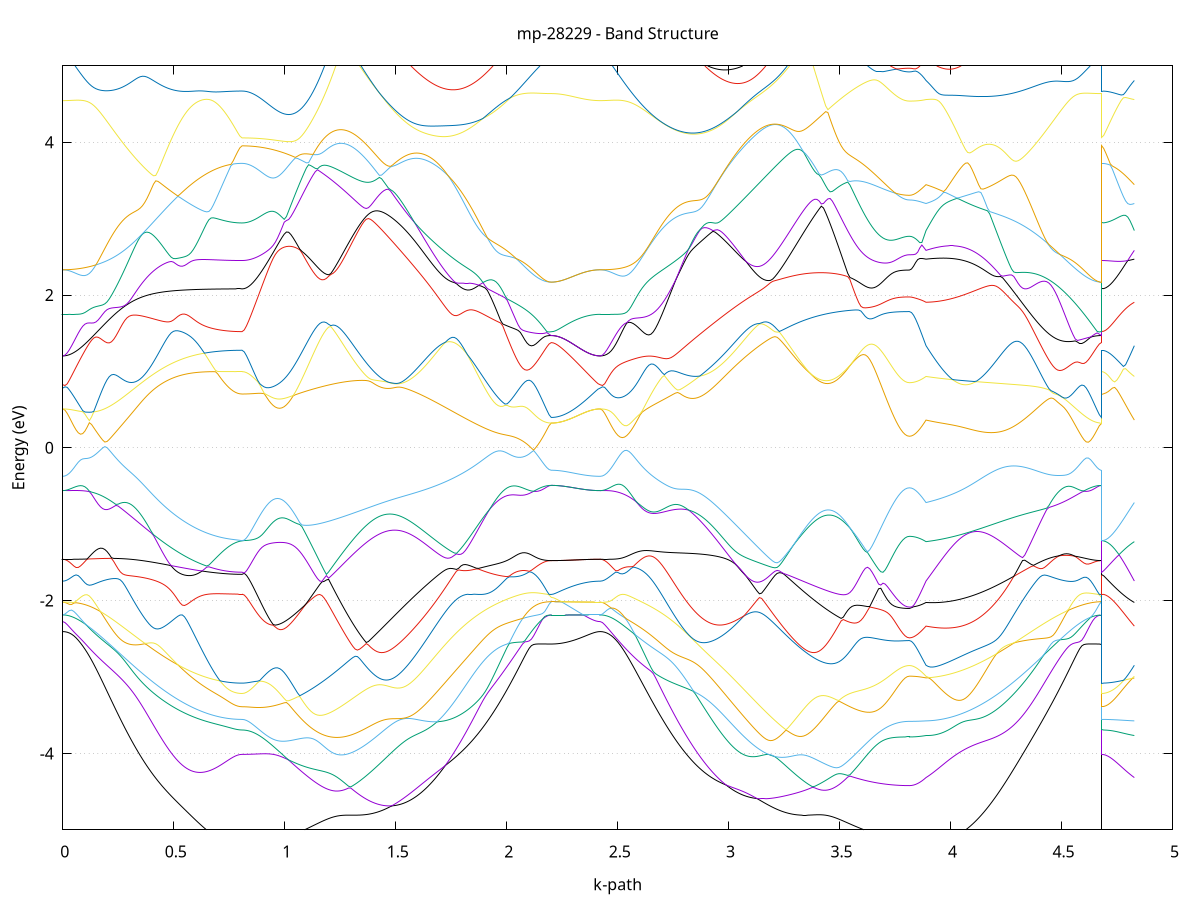 set title 'mp-28229 - Band Structure'
set xlabel 'k-path'
set ylabel 'Energy (eV)'
set grid y
set yrange [-5:5]
set terminal png size 800,600
set output 'mp-28229_bands_gnuplot.png'
plot '-' using 1:2 with lines notitle, '-' using 1:2 with lines notitle, '-' using 1:2 with lines notitle, '-' using 1:2 with lines notitle, '-' using 1:2 with lines notitle, '-' using 1:2 with lines notitle, '-' using 1:2 with lines notitle, '-' using 1:2 with lines notitle, '-' using 1:2 with lines notitle, '-' using 1:2 with lines notitle, '-' using 1:2 with lines notitle, '-' using 1:2 with lines notitle, '-' using 1:2 with lines notitle, '-' using 1:2 with lines notitle, '-' using 1:2 with lines notitle, '-' using 1:2 with lines notitle, '-' using 1:2 with lines notitle, '-' using 1:2 with lines notitle, '-' using 1:2 with lines notitle, '-' using 1:2 with lines notitle, '-' using 1:2 with lines notitle, '-' using 1:2 with lines notitle, '-' using 1:2 with lines notitle, '-' using 1:2 with lines notitle, '-' using 1:2 with lines notitle, '-' using 1:2 with lines notitle, '-' using 1:2 with lines notitle, '-' using 1:2 with lines notitle, '-' using 1:2 with lines notitle, '-' using 1:2 with lines notitle, '-' using 1:2 with lines notitle, '-' using 1:2 with lines notitle, '-' using 1:2 with lines notitle, '-' using 1:2 with lines notitle, '-' using 1:2 with lines notitle, '-' using 1:2 with lines notitle, '-' using 1:2 with lines notitle, '-' using 1:2 with lines notitle, '-' using 1:2 with lines notitle, '-' using 1:2 with lines notitle, '-' using 1:2 with lines notitle, '-' using 1:2 with lines notitle, '-' using 1:2 with lines notitle, '-' using 1:2 with lines notitle, '-' using 1:2 with lines notitle, '-' using 1:2 with lines notitle, '-' using 1:2 with lines notitle, '-' using 1:2 with lines notitle
0.000000 -13.326822
0.009972 -13.326522
0.019943 -13.325622
0.029915 -13.324022
0.039886 -13.321922
0.049858 -13.319122
0.059830 -13.315822
0.069801 -13.311822
0.079773 -13.307222
0.089745 -13.302122
0.099716 -13.296322
0.109688 -13.289922
0.119659 -13.282922
0.129631 -13.275322
0.139603 -13.267022
0.149574 -13.258222
0.159546 -13.248822
0.169517 -13.238822
0.179489 -13.228222
0.189461 -13.217022
0.199432 -13.205322
0.209404 -13.192922
0.219375 -13.179922
0.229347 -13.166422
0.239319 -13.152322
0.249290 -13.137622
0.259262 -13.122322
0.269234 -13.106522
0.279205 -13.090122
0.289177 -13.073122
0.299148 -13.055622
0.309120 -13.037522
0.319092 -13.018822
0.329063 -12.999722
0.339035 -12.979922
0.349006 -12.959722
0.358978 -12.938922
0.368950 -12.917622
0.378921 -12.895822
0.388893 -12.873422
0.398865 -12.850622
0.408836 -12.827222
0.418808 -12.803422
0.428779 -12.779122
0.438751 -12.754322
0.448723 -12.729122
0.458694 -12.703422
0.468666 -12.677222
0.478637 -12.650622
0.488609 -12.623722
0.498581 -12.596322
0.508552 -12.568522
0.518524 -12.540322
0.528495 -12.511822
0.538467 -12.482922
0.548439 -12.453722
0.558410 -12.424222
0.568382 -12.394422
0.578354 -12.364322
0.588325 -12.334022
0.598297 -12.303522
0.608268 -12.272922
0.618240 -12.242122
0.628212 -12.211222
0.638183 -12.180222
0.648155 -12.149322
0.658126 -12.118422
0.668098 -12.087622
0.678070 -12.057022
0.688041 -12.026722
0.698013 -11.996822
0.707985 -11.967422
0.717956 -11.938622
0.727928 -11.910622
0.737899 -11.883622
0.747871 -11.857822
0.757843 -11.833422
0.767814 -11.810722
0.777786 -11.789922
0.787757 -11.771622
0.797729 -11.756222
0.807701 -11.747622
0.807701 -11.747622
0.817699 -11.747322
0.827697 -11.746422
0.837696 -11.744922
0.847694 -11.742722
0.857692 -11.740022
0.867691 -11.736622
0.877689 -11.732722
0.887687 -11.728122
0.897686 -11.723022
0.907684 -11.717222
0.917682 -11.710822
0.927681 -11.703922
0.937679 -11.696322
0.947677 -11.688122
0.957676 -11.679422
0.967674 -11.670122
0.977672 -11.660122
0.987671 -11.649622
0.997669 -11.638522
1.007667 -11.626922
1.017666 -11.614722
1.027664 -11.601922
1.037663 -11.588522
1.047661 -11.575522
1.057659 -11.562322
1.067658 -11.548622
1.077656 -11.534422
1.087654 -11.519822
1.097653 -11.504722
1.107651 -11.489222
1.117649 -11.473322
1.127648 -11.457022
1.137646 -11.440322
1.147644 -11.423322
1.157643 -11.406022
1.167641 -11.388322
1.177639 -11.370522
1.187638 -11.352422
1.197636 -11.334322
1.207634 -11.316322
1.217633 -11.298422
1.227631 -11.280922
1.237629 -11.264222
1.247628 -11.248822
1.257626 -11.235422
1.267624 -11.225122
1.277623 -11.226322
1.287621 -11.240222
1.287621 -11.240222
1.297548 -11.259722
1.307474 -11.283622
1.317401 -11.310522
1.327327 -11.339522
1.337254 -11.370122
1.347181 -11.401822
1.357107 -11.434422
1.367034 -11.467622
1.376960 -11.501322
1.386887 -11.535322
1.396814 -11.569722
1.406740 -11.604222
1.416667 -11.638922
1.426593 -11.673722
1.436520 -11.708522
1.446446 -11.743422
1.456373 -11.778222
1.466300 -11.813022
1.476226 -11.847722
1.486153 -11.882222
1.496079 -11.916722
1.506006 -11.951022
1.515933 -11.985122
1.525859 -12.019022
1.535786 -12.052722
1.545712 -12.086222
1.555639 -12.119422
1.565566 -12.152422
1.575492 -12.185122
1.585419 -12.217522
1.595345 -12.249522
1.605272 -12.281322
1.615198 -12.312722
1.625125 -12.343822
1.635052 -12.374522
1.644978 -12.404922
1.654905 -12.434922
1.664831 -12.464522
1.674758 -12.493622
1.684685 -12.522422
1.694611 -12.550822
1.704538 -12.578722
1.714464 -12.606222
1.724391 -12.633322
1.734318 -12.659922
1.744244 -12.686022
1.754171 -12.711722
1.764097 -12.736822
1.774024 -12.761622
1.783950 -12.785822
1.793877 -12.809522
1.803804 -12.832722
1.813730 -12.855522
1.823657 -12.877722
1.833583 -12.899422
1.843510 -12.920522
1.853437 -12.941222
1.863363 -12.961322
1.873290 -12.980822
1.883216 -12.999922
1.893143 -13.018422
1.903070 -13.036322
1.912996 -13.053722
1.922923 -13.070522
1.932849 -13.086822
1.942776 -13.102522
1.952702 -13.117622
1.962629 -13.132222
1.972556 -13.146222
1.982482 -13.159622
1.992409 -13.172422
2.002335 -13.184722
2.012262 -13.196322
2.022189 -13.207422
2.032115 -13.217922
2.042042 -13.227822
2.051968 -13.237122
2.061895 -13.245922
2.071822 -13.254022
2.081748 -13.261522
2.091675 -13.268522
2.101601 -13.274822
2.111528 -13.280522
2.121454 -13.285722
2.131381 -13.290222
2.141308 -13.294122
2.151234 -13.297422
2.161161 -13.300222
2.171087 -13.302322
2.181014 -13.303822
2.190941 -13.304722
2.200867 -13.305022
2.200867 -13.305022
2.210461 -13.305122
2.220054 -13.305522
2.229647 -13.306022
2.239241 -13.306822
2.248834 -13.307722
2.258428 -13.308822
2.268021 -13.310022
2.277614 -13.311422
2.287208 -13.312822
2.296801 -13.314322
2.306395 -13.315822
2.315988 -13.317222
2.325581 -13.318722
2.335175 -13.320122
2.344768 -13.321422
2.354362 -13.322622
2.363955 -13.323622
2.373548 -13.324622
2.383142 -13.325422
2.392735 -13.326022
2.402329 -13.326422
2.411922 -13.326722
2.421515 -13.326822
2.421515 -13.326822
2.431479 -13.326522
2.441442 -13.325622
2.451405 -13.324022
2.461368 -13.321922
2.471332 -13.319122
2.481295 -13.315722
2.491258 -13.311822
2.501221 -13.307222
2.511184 -13.302022
2.521148 -13.296122
2.531111 -13.289722
2.541074 -13.282722
2.551037 -13.275022
2.561001 -13.266822
2.570964 -13.258022
2.580927 -13.248522
2.590890 -13.238522
2.600854 -13.227822
2.610817 -13.216622
2.620780 -13.204722
2.630743 -13.192322
2.640706 -13.179322
2.650670 -13.165722
2.660633 -13.151522
2.670596 -13.136722
2.680559 -13.121422
2.690523 -13.105422
2.700486 -13.088922
2.710449 -13.071922
2.720412 -13.054222
2.730375 -13.036022
2.740339 -13.017322
2.750302 -12.998022
2.760265 -12.978122
2.770228 -12.957722
2.780192 -12.936722
2.790155 -12.915322
2.800118 -12.893222
2.810081 -12.870722
2.820045 -12.847622
2.830008 -12.824022
2.839971 -12.799922
2.849934 -12.775322
2.859897 -12.750222
2.869861 -12.724722
2.879824 -12.698622
2.889787 -12.672022
2.899750 -12.645022
2.909714 -12.617522
2.919677 -12.589622
2.929640 -12.561222
2.939603 -12.532422
2.949567 -12.503222
2.959530 -12.473522
2.969493 -12.443422
2.979456 -12.413022
2.989419 -12.382122
2.999383 -12.350922
3.009346 -12.319322
3.019309 -12.287322
3.029272 -12.255022
3.039236 -12.222422
3.049199 -12.189422
3.059162 -12.156222
3.069125 -12.122722
3.079088 -12.088922
3.089052 -12.054922
3.099015 -12.020622
3.108978 -11.986122
3.118941 -11.951422
3.128905 -11.916522
3.138868 -11.881522
3.148831 -11.846422
3.158794 -11.811122
3.168758 -11.775822
3.178721 -11.740422
3.188684 -11.705022
3.198647 -11.669622
3.208610 -11.634322
3.218574 -11.599122
3.228537 -11.564122
3.238500 -11.529322
3.248463 -11.494822
3.258427 -11.460722
3.268390 -11.427222
3.278353 -11.394422
3.288316 -11.362522
3.298280 -11.331922
3.308243 -11.303022
3.318206 -11.276522
3.328169 -11.253422
3.338132 -11.235222
3.348096 -11.223422
3.358059 -11.227922
3.358059 -11.227922
3.367985 -11.239122
3.377912 -11.252922
3.387839 -11.268422
3.397765 -11.285022
3.407692 -11.302322
3.417618 -11.319922
3.427545 -11.337722
3.437472 -11.355522
3.447398 -11.373122
3.457325 -11.390722
3.467251 -11.407922
3.477178 -11.425022
3.487104 -11.441722
3.497031 -11.458022
3.506958 -11.474022
3.516884 -11.489622
3.526811 -11.504822
3.536737 -11.519622
3.546664 -11.534822
3.556591 -11.550122
3.566517 -11.565022
3.576444 -11.579222
3.586370 -11.593022
3.596297 -11.606222
3.606224 -11.618822
3.616150 -11.630922
3.626077 -11.642522
3.636003 -11.653422
3.645930 -11.663822
3.655856 -11.673622
3.665783 -11.682822
3.675710 -11.691522
3.685636 -11.699522
3.695563 -11.707022
3.705489 -11.713922
3.715416 -11.720222
3.725343 -11.725922
3.735269 -11.731022
3.745196 -11.735522
3.755122 -11.739422
3.765049 -11.742722
3.774975 -11.745422
3.784902 -11.747522
3.794829 -11.749022
3.804755 -11.749922
3.814682 -11.750222
3.814682 -11.750222
3.824028 -11.750522
3.833374 -11.751322
3.842720 -11.752522
3.852066 -11.754122
3.861413 -11.755922
3.870759 -11.758022
3.880105 -11.760222
3.889451 -11.762622
3.889451 -11.762622
3.899337 -11.778322
3.909223 -11.796822
3.919110 -11.817522
3.928996 -11.840022
3.938882 -11.864122
3.948768 -11.889522
3.958654 -11.916022
3.968541 -11.943422
3.978427 -11.971522
3.988313 -12.000222
3.998199 -12.029422
4.008085 -12.059022
4.017971 -12.088822
4.027858 -12.118922
4.037744 -12.149122
4.047630 -12.179422
4.057516 -12.209622
4.067402 -12.239922
4.077288 -12.270022
4.087175 -12.300022
4.097061 -12.329922
4.106947 -12.359622
4.116833 -12.389122
4.126719 -12.418322
4.136606 -12.447222
4.146492 -12.475922
4.156378 -12.504222
4.166264 -12.532322
4.176150 -12.559922
4.186036 -12.587222
4.195923 -12.614122
4.205809 -12.640622
4.215695 -12.666722
4.225581 -12.692422
4.235467 -12.717722
4.245354 -12.742522
4.255240 -12.766822
4.265126 -12.790722
4.275012 -12.814222
4.284898 -12.837122
4.294784 -12.859522
4.304671 -12.881522
4.314557 -12.903022
4.324443 -12.923922
4.334329 -12.944322
4.344215 -12.964222
4.354102 -12.983622
4.363988 -13.002522
4.373874 -13.020822
4.383760 -13.038622
4.393646 -13.055822
4.403532 -13.072522
4.413419 -13.088622
4.423305 -13.104122
4.433191 -13.119122
4.443077 -13.133622
4.452963 -13.147522
4.462850 -13.160822
4.472736 -13.173522
4.482622 -13.185622
4.492508 -13.197222
4.502394 -13.208222
4.512280 -13.218622
4.522167 -13.228422
4.532053 -13.237722
4.541939 -13.246322
4.551825 -13.254422
4.561711 -13.261922
4.571597 -13.268722
4.581484 -13.275022
4.591370 -13.280722
4.601256 -13.285822
4.611142 -13.290322
4.621028 -13.294222
4.630915 -13.297522
4.640801 -13.300222
4.650687 -13.302322
4.660573 -13.303822
4.670459 -13.304722
4.680345 -13.305022
4.680345 -11.747622
4.690193 -11.747822
4.700040 -11.748222
4.709888 -11.748922
4.719735 -11.749822
4.729583 -11.750822
4.739430 -11.751922
4.749278 -11.753122
4.759125 -11.754322
4.768973 -11.755522
4.778820 -11.756722
4.788668 -11.757922
4.798515 -11.759122
4.808363 -11.760322
4.818210 -11.761522
4.828058 -11.762622
e
0.000000 -12.856922
0.009972 -12.856622
0.019943 -12.855822
0.029915 -12.854422
0.039886 -12.852522
0.049858 -12.850022
0.059830 -12.847022
0.069801 -12.843522
0.079773 -12.839322
0.089745 -12.834722
0.099716 -12.829522
0.109688 -12.823722
0.119659 -12.817422
0.129631 -12.810622
0.139603 -12.803222
0.149574 -12.795322
0.159546 -12.786922
0.169517 -12.777922
0.179489 -12.768422
0.189461 -12.758422
0.199432 -12.747822
0.209404 -12.736822
0.219375 -12.725222
0.229347 -12.713122
0.239319 -12.700522
0.249290 -12.687322
0.259262 -12.673722
0.269234 -12.659622
0.279205 -12.645022
0.289177 -12.629922
0.299148 -12.614322
0.309120 -12.598322
0.319092 -12.581822
0.329063 -12.564822
0.339035 -12.547322
0.349006 -12.529522
0.358978 -12.511122
0.368950 -12.492422
0.378921 -12.473222
0.388893 -12.453722
0.398865 -12.433722
0.408836 -12.413422
0.418808 -12.392722
0.428779 -12.371622
0.438751 -12.350222
0.448723 -12.328522
0.458694 -12.306422
0.468666 -12.284122
0.478637 -12.261522
0.488609 -12.238722
0.498581 -12.215722
0.508552 -12.192422
0.518524 -12.169122
0.528495 -12.145522
0.538467 -12.121922
0.548439 -12.098322
0.558410 -12.074622
0.568382 -12.051022
0.578354 -12.027422
0.588325 -12.004022
0.598297 -11.980822
0.608268 -11.957822
0.618240 -11.935222
0.628212 -11.913022
0.638183 -11.891422
0.648155 -11.870322
0.658126 -11.850022
0.668098 -11.830522
0.678070 -11.812022
0.688041 -11.794622
0.698013 -11.778522
0.707985 -11.763822
0.717956 -11.750822
0.727928 -11.739622
0.737899 -11.730422
0.747871 -11.723622
0.757843 -11.719222
0.767814 -11.717522
0.777786 -11.718622
0.787757 -11.722622
0.797729 -11.729222
0.807701 -11.734922
0.807701 -11.734922
0.817699 -11.734622
0.827697 -11.733722
0.837696 -11.732322
0.847694 -11.730322
0.857692 -11.727822
0.867691 -11.724722
0.877689 -11.721022
0.887687 -11.716822
0.897686 -11.712022
0.907684 -11.706722
0.917682 -11.700822
0.927681 -11.694422
0.937679 -11.687422
0.947677 -11.679922
0.957676 -11.671822
0.967674 -11.663222
0.977672 -11.654122
0.987671 -11.644422
0.997669 -11.634222
1.007667 -11.623522
1.017666 -11.612222
1.027664 -11.600522
1.037663 -11.588322
1.047661 -11.574622
1.057659 -11.560222
1.067658 -11.545222
1.077656 -11.529722
1.087654 -11.513722
1.097653 -11.497222
1.107651 -11.480222
1.117649 -11.462822
1.127648 -11.444922
1.137646 -11.426622
1.147644 -11.407922
1.157643 -11.388922
1.167641 -11.369722
1.177639 -11.350222
1.187638 -11.330722
1.197636 -11.311222
1.207634 -11.292122
1.217633 -11.273622
1.227631 -11.256222
1.237629 -11.240722
1.247628 -11.228422
1.257626 -11.220822
1.267624 -11.219822
1.277623 -11.219122
1.287621 -11.218422
1.287621 -11.218422
1.297548 -11.223322
1.307474 -11.233222
1.317401 -11.246922
1.327327 -11.263522
1.337254 -11.282322
1.347181 -11.302822
1.357107 -11.324522
1.367034 -11.347222
1.376960 -11.370722
1.386887 -11.395022
1.396814 -11.419822
1.406740 -11.445222
1.416667 -11.471122
1.426593 -11.497322
1.436520 -11.523922
1.446446 -11.550822
1.456373 -11.577922
1.466300 -11.605322
1.476226 -11.632922
1.486153 -11.660722
1.496079 -11.688622
1.506006 -11.716522
1.515933 -11.744622
1.525859 -11.772722
1.535786 -11.800822
1.545712 -11.828922
1.555639 -11.857022
1.565566 -11.885022
1.575492 -11.912922
1.585419 -11.940822
1.595345 -11.968522
1.605272 -11.996122
1.615198 -12.023522
1.625125 -12.050722
1.635052 -12.077822
1.644978 -12.104622
1.654905 -12.131222
1.664831 -12.157522
1.674758 -12.183622
1.684685 -12.209422
1.694611 -12.234922
1.704538 -12.260122
1.714464 -12.285022
1.724391 -12.309622
1.734318 -12.333822
1.744244 -12.357622
1.754171 -12.381122
1.764097 -12.404222
1.774024 -12.426922
1.783950 -12.449222
1.793877 -12.471122
1.803804 -12.492622
1.813730 -12.513622
1.823657 -12.534222
1.833583 -12.554422
1.843510 -12.574122
1.853437 -12.593322
1.863363 -12.612122
1.873290 -12.630422
1.883216 -12.648222
1.893143 -12.665522
1.903070 -12.682422
1.912996 -12.698722
1.922923 -12.714522
1.932849 -12.729822
1.942776 -12.744622
1.952702 -12.758922
1.962629 -12.772722
1.972556 -12.785922
1.982482 -12.798622
1.992409 -12.810722
2.002335 -12.822322
2.012262 -12.833422
2.022189 -12.843922
2.032115 -12.853922
2.042042 -12.863322
2.051968 -12.872222
2.061895 -12.880422
2.071822 -12.888222
2.081748 -12.895322
2.091675 -12.901922
2.101601 -12.908022
2.111528 -12.913422
2.121454 -12.918322
2.131381 -12.922622
2.141308 -12.926422
2.151234 -12.929622
2.161161 -12.932122
2.171087 -12.934222
2.181014 -12.935622
2.190941 -12.936522
2.200867 -12.936822
2.200867 -12.936822
2.210461 -12.936422
2.220054 -12.935422
2.229647 -12.933722
2.239241 -12.931422
2.248834 -12.928422
2.258428 -12.924922
2.268021 -12.921022
2.277614 -12.916522
2.287208 -12.911722
2.296801 -12.906722
2.306395 -12.901422
2.315988 -12.896022
2.325581 -12.890622
2.335175 -12.885222
2.344768 -12.880122
2.354362 -12.875222
2.363955 -12.870722
2.373548 -12.866722
2.383142 -12.863322
2.392735 -12.860622
2.402329 -12.858622
2.411922 -12.857322
2.421515 -12.856922
2.421515 -12.856922
2.431479 -12.856622
2.441442 -12.855822
2.451405 -12.854422
2.461368 -12.852422
2.471332 -12.849922
2.481295 -12.846822
2.491258 -12.843222
2.501221 -12.839022
2.511184 -12.834222
2.521148 -12.828922
2.531111 -12.823122
2.541074 -12.816722
2.551037 -12.809722
2.561001 -12.802222
2.570964 -12.794222
2.580927 -12.785622
2.590890 -12.776422
2.600854 -12.766822
2.610817 -12.756622
2.620780 -12.745922
2.630743 -12.734622
2.640706 -12.722822
2.650670 -12.710522
2.660633 -12.697722
2.670596 -12.684422
2.680559 -12.670622
2.690523 -12.656322
2.700486 -12.641522
2.710449 -12.626222
2.720412 -12.610422
2.730375 -12.594122
2.740339 -12.577422
2.750302 -12.560222
2.760265 -12.542522
2.770228 -12.524422
2.780192 -12.505922
2.790155 -12.486922
2.800118 -12.467522
2.810081 -12.447622
2.820045 -12.427422
2.830008 -12.406722
2.839971 -12.385722
2.849934 -12.364322
2.859897 -12.342522
2.869861 -12.320322
2.879824 -12.297822
2.889787 -12.274922
2.899750 -12.251722
2.909714 -12.228222
2.919677 -12.204422
2.929640 -12.180322
2.939603 -12.155922
2.949567 -12.131222
2.959530 -12.106322
2.969493 -12.081222
2.979456 -12.055822
2.989419 -12.030222
2.999383 -12.004422
3.009346 -11.978522
3.019309 -11.952422
3.029272 -11.926122
3.039236 -11.899722
3.049199 -11.873322
3.059162 -11.846722
3.069125 -11.820122
3.079088 -11.793422
3.089052 -11.766722
3.099015 -11.740022
3.108978 -11.713322
3.118941 -11.686622
3.128905 -11.660022
3.138868 -11.633522
3.148831 -11.607122
3.158794 -11.580922
3.168758 -11.554822
3.178721 -11.529022
3.188684 -11.503322
3.198647 -11.478022
3.208610 -11.453022
3.218574 -11.428322
3.228537 -11.404122
3.238500 -11.380322
3.248463 -11.357222
3.258427 -11.334722
3.268390 -11.313022
3.278353 -11.292522
3.288316 -11.273222
3.298280 -11.255722
3.308243 -11.240522
3.318206 -11.228522
3.328169 -11.220722
3.338132 -11.217922
3.348096 -11.220522
3.358059 -11.219222
3.358059 -11.219222
3.367985 -11.222622
3.377912 -11.231922
3.387839 -11.245522
3.397765 -11.261722
3.407692 -11.279622
3.417618 -11.298422
3.427545 -11.317722
3.437472 -11.337222
3.447398 -11.356722
3.457325 -11.376022
3.467251 -11.395222
3.477178 -11.414122
3.487104 -11.432622
3.497031 -11.450822
3.506958 -11.468522
3.516884 -11.485822
3.526811 -11.502622
3.536737 -11.519022
3.546664 -11.533922
3.556591 -11.547822
3.566517 -11.561322
3.576444 -11.574222
3.586370 -11.586722
3.596297 -11.598722
3.606224 -11.610322
3.616150 -11.621322
3.626077 -11.631822
3.636003 -11.641822
3.645930 -11.651322
3.655856 -11.660322
3.665783 -11.668722
3.675710 -11.676722
3.685636 -11.684122
3.695563 -11.690922
3.705489 -11.697222
3.715416 -11.703022
3.725343 -11.708322
3.735269 -11.712922
3.745196 -11.717122
3.755122 -11.720722
3.765049 -11.723722
3.774975 -11.726222
3.784902 -11.728222
3.794829 -11.729522
3.804755 -11.730422
3.814682 -11.730722
3.814682 -11.730722
3.824028 -11.730522
3.833374 -11.730022
3.842720 -11.729222
3.852066 -11.728222
3.861413 -11.727222
3.870759 -11.726022
3.880105 -11.724922
3.889451 -11.723822
3.889451 -11.723822
3.899337 -11.718622
3.909223 -11.716122
3.919110 -11.716622
3.928996 -11.720022
3.938882 -11.726222
3.948768 -11.735022
3.958654 -11.746422
3.968541 -11.759922
3.978427 -11.775422
3.988313 -11.792622
3.998199 -11.811322
4.008085 -11.831422
4.017971 -11.852522
4.027858 -11.874522
4.037744 -11.897322
4.047630 -11.920822
4.057516 -11.944822
4.067402 -11.969222
4.077288 -11.993922
4.087175 -12.018822
4.097061 -12.044022
4.106947 -12.069222
4.116833 -12.094422
4.126719 -12.119722
4.136606 -12.144922
4.146492 -12.170122
4.156378 -12.195022
4.166264 -12.219922
4.176150 -12.244522
4.186036 -12.269022
4.195923 -12.293222
4.205809 -12.317122
4.215695 -12.340722
4.225581 -12.364122
4.235467 -12.387122
4.245354 -12.409822
4.255240 -12.432122
4.265126 -12.454022
4.275012 -12.475622
4.284898 -12.496822
4.294784 -12.517522
4.304671 -12.537922
4.314557 -12.557822
4.324443 -12.577322
4.334329 -12.596322
4.344215 -12.614922
4.354102 -12.633022
4.363988 -12.650722
4.373874 -12.667822
4.383760 -12.684522
4.393646 -12.700722
4.403532 -12.716422
4.413419 -12.731622
4.423305 -12.746222
4.433191 -12.760422
4.443077 -12.774022
4.452963 -12.787122
4.462850 -12.799722
4.472736 -12.811822
4.482622 -12.823322
4.492508 -12.834322
4.502394 -12.844722
4.512280 -12.854622
4.522167 -12.863922
4.532053 -12.872722
4.541939 -12.880922
4.551825 -12.888622
4.561711 -12.895722
4.571597 -12.902222
4.581484 -12.908222
4.591370 -12.913622
4.601256 -12.918522
4.611142 -12.922822
4.621028 -12.926522
4.630915 -12.929622
4.640801 -12.932222
4.650687 -12.934222
4.660573 -12.935622
4.670459 -12.936522
4.680345 -12.936822
4.680345 -11.734922
4.690193 -11.734722
4.700040 -11.734322
4.709888 -11.733722
4.719735 -11.732922
4.729583 -11.732022
4.739430 -11.731122
4.749278 -11.730122
4.759125 -11.729222
4.768973 -11.728322
4.778820 -11.727422
4.788668 -11.726622
4.798515 -11.725822
4.808363 -11.725122
4.818210 -11.724422
4.828058 -11.723822
e
0.000000 -12.302222
0.009972 -12.301922
0.019943 -12.301022
0.029915 -12.299522
0.039886 -12.297422
0.049858 -12.294722
0.059830 -12.291422
0.069801 -12.287522
0.079773 -12.283022
0.089745 -12.277922
0.099716 -12.272222
0.109688 -12.265922
0.119659 -12.259022
0.129631 -12.251622
0.139603 -12.243622
0.149574 -12.235022
0.159546 -12.225822
0.169517 -12.216022
0.179489 -12.205722
0.189461 -12.194822
0.199432 -12.183422
0.209404 -12.171422
0.219375 -12.158822
0.229347 -12.145722
0.239319 -12.132122
0.249290 -12.118022
0.259262 -12.103322
0.269234 -12.088122
0.279205 -12.072422
0.289177 -12.056222
0.299148 -12.039522
0.309120 -12.022322
0.319092 -12.004722
0.329063 -11.986622
0.339035 -11.968022
0.349006 -11.949022
0.358978 -11.929522
0.368950 -11.909722
0.378921 -11.889422
0.388893 -11.868722
0.398865 -11.847722
0.408836 -11.826222
0.418808 -11.804522
0.428779 -11.782322
0.438751 -11.759922
0.448723 -11.737122
0.458694 -11.714122
0.468666 -11.690822
0.478637 -11.667222
0.488609 -11.643422
0.498581 -11.619422
0.508552 -11.595222
0.518524 -11.570822
0.528495 -11.546322
0.538467 -11.521722
0.548439 -11.496922
0.558410 -11.472122
0.568382 -11.447222
0.578354 -11.422322
0.588325 -11.397422
0.598297 -11.372622
0.608268 -11.347822
0.618240 -11.323122
0.628212 -11.298522
0.638183 -11.274222
0.648155 -11.250022
0.658126 -11.226322
0.668098 -11.203022
0.678070 -11.180622
0.688041 -11.159822
0.698013 -11.142422
0.707985 -11.132622
0.717956 -11.134922
0.727928 -11.145722
0.737899 -11.159822
0.747871 -11.174422
0.757843 -11.188322
0.767814 -11.200822
0.777786 -11.211122
0.787757 -11.218822
0.797729 -11.223622
0.807701 -11.225222
0.807701 -11.225222
0.817699 -11.225022
0.827697 -11.224522
0.837696 -11.223622
0.847694 -11.222422
0.857692 -11.220922
0.867691 -11.219022
0.877689 -11.216822
0.887687 -11.214222
0.897686 -11.211422
0.907684 -11.208222
0.917682 -11.204722
0.927681 -11.200922
0.937679 -11.196922
0.947677 -11.192522
0.957676 -11.187922
0.967674 -11.183022
0.977672 -11.177922
0.987671 -11.172522
0.997669 -11.166922
1.007667 -11.161122
1.017666 -11.155122
1.027664 -11.148922
1.037663 -11.142522
1.047661 -11.136122
1.057659 -11.129422
1.067658 -11.122722
1.077656 -11.115922
1.087654 -11.109022
1.097653 -11.102022
1.107651 -11.095122
1.117649 -11.088222
1.127648 -11.081322
1.137646 -11.074522
1.147644 -11.067822
1.157643 -11.061322
1.167641 -11.055122
1.177639 -11.049322
1.187638 -11.044022
1.197636 -11.039322
1.207634 -11.035622
1.217633 -11.033122
1.227631 -11.032122
1.237629 -11.032822
1.247628 -11.034622
1.257626 -11.036322
1.267624 -11.037222
1.277623 -11.041222
1.287621 -11.040322
1.287621 -11.040322
1.297548 -11.034222
1.307474 -11.023622
1.317401 -11.009522
1.327327 -10.992922
1.337254 -10.974722
1.347181 -10.955422
1.357107 -10.942122
1.367034 -10.935622
1.376960 -10.930122
1.386887 -10.925622
1.396814 -10.921922
1.406740 -10.918822
1.416667 -10.916422
1.426593 -10.914422
1.436520 -10.913122
1.446446 -10.912222
1.456373 -10.911722
1.466300 -10.911822
1.476226 -10.916422
1.486153 -10.939922
1.496079 -10.964422
1.506006 -10.989422
1.515933 -11.014922
1.525859 -11.040722
1.535786 -11.066722
1.545712 -11.092922
1.555639 -11.119222
1.565566 -11.145422
1.575492 -11.171722
1.585419 -11.198022
1.595345 -11.224122
1.605272 -11.250222
1.615198 -11.276222
1.625125 -11.302022
1.635052 -11.327722
1.644978 -11.353222
1.654905 -11.378522
1.664831 -11.403622
1.674758 -11.428522
1.684685 -11.453222
1.694611 -11.477622
1.704538 -11.501722
1.714464 -11.525522
1.724391 -11.549122
1.734318 -11.572322
1.744244 -11.595222
1.754171 -11.617822
1.764097 -11.640122
1.774024 -11.662022
1.783950 -11.683522
1.793877 -11.704722
1.803804 -11.725422
1.813730 -11.745822
1.823657 -11.765822
1.833583 -11.785322
1.843510 -11.804422
1.853437 -11.823122
1.863363 -11.841422
1.873290 -11.859222
1.883216 -11.876522
1.893143 -11.893422
1.903070 -11.909822
1.912996 -11.925822
1.922923 -11.941222
1.932849 -11.956222
1.942776 -11.970722
1.952702 -11.984622
1.962629 -11.998122
1.972556 -12.011122
1.982482 -12.023522
1.992409 -12.035422
2.002335 -12.046822
2.012262 -12.057722
2.022189 -12.068022
2.032115 -12.077722
2.042042 -12.087022
2.051968 -12.095722
2.061895 -12.103922
2.071822 -12.111522
2.081748 -12.118522
2.091675 -12.125022
2.101601 -12.131022
2.111528 -12.136322
2.121454 -12.141222
2.131381 -12.145422
2.141308 -12.149122
2.151234 -12.152222
2.161161 -12.154822
2.171087 -12.156822
2.181014 -12.158222
2.190941 -12.159122
2.200867 -12.159322
2.200867 -12.159322
2.210461 -12.160022
2.220054 -12.162122
2.229647 -12.165522
2.239241 -12.170222
2.248834 -12.176122
2.258428 -12.182922
2.268021 -12.190622
2.277614 -12.199122
2.287208 -12.208122
2.296801 -12.217522
2.306395 -12.227022
2.315988 -12.236722
2.325581 -12.246222
2.335175 -12.255422
2.344768 -12.264222
2.354362 -12.272422
2.363955 -12.279822
2.373548 -12.286422
2.383142 -12.291922
2.392735 -12.296322
2.402329 -12.299622
2.411922 -12.301522
2.421515 -12.302222
2.421515 -12.302222
2.431479 -12.301922
2.441442 -12.301022
2.451405 -12.299522
2.461368 -12.297422
2.471332 -12.294822
2.481295 -12.291522
2.491258 -12.287722
2.501221 -12.283222
2.511184 -12.278222
2.521148 -12.272622
2.531111 -12.266422
2.541074 -12.259622
2.551037 -12.252222
2.561001 -12.244222
2.570964 -12.235722
2.580927 -12.226622
2.590890 -12.216922
2.600854 -12.206722
2.610817 -12.195922
2.620780 -12.184522
2.630743 -12.172622
2.640706 -12.160122
2.650670 -12.147122
2.660633 -12.133522
2.670596 -12.119422
2.680559 -12.104822
2.690523 -12.089622
2.700486 -12.073922
2.710449 -12.057622
2.720412 -12.040922
2.730375 -12.023722
2.740339 -12.005922
2.750302 -11.987722
2.760265 -11.968922
2.770228 -11.949722
2.780192 -11.930022
2.790155 -11.909922
2.800118 -11.889322
2.810081 -11.868222
2.820045 -11.846822
2.830008 -11.824922
2.839971 -11.802522
2.849934 -11.779822
2.859897 -11.756722
2.869861 -11.733222
2.879824 -11.709322
2.889787 -11.685122
2.899750 -11.660522
2.909714 -11.635622
2.919677 -11.610422
2.929640 -11.584922
2.939603 -11.559222
2.949567 -11.533222
2.959530 -11.506922
2.969493 -11.480422
2.979456 -11.453822
2.989419 -11.427022
2.999383 -11.400022
3.009346 -11.373022
3.019309 -11.345822
3.029272 -11.318722
3.039236 -11.291622
3.049199 -11.264622
3.059162 -11.237722
3.069125 -11.211022
3.079088 -11.184622
3.089052 -11.158722
3.099015 -11.133222
3.108978 -11.108522
3.118941 -11.084722
3.128905 -11.061922
3.138868 -11.040622
3.148831 -11.020922
3.158794 -11.003122
3.168758 -10.987522
3.178721 -10.974222
3.188684 -10.963422
3.198647 -10.955122
3.208610 -10.949022
3.218574 -10.945122
3.228537 -10.943122
3.238500 -10.943022
3.248463 -10.944622
3.258427 -10.948022
3.268390 -10.953122
3.278353 -10.960222
3.288316 -10.974622
3.298280 -10.992922
3.308243 -11.009022
3.318206 -11.022222
3.328169 -11.031422
3.338132 -11.035822
3.348096 -11.038522
3.358059 -11.041622
3.358059 -11.041622
3.367985 -11.041222
3.377912 -11.039122
3.387839 -11.037422
3.397765 -11.037022
3.407692 -11.038322
3.417618 -11.041022
3.427545 -11.044822
3.437472 -11.049522
3.447398 -11.054822
3.457325 -11.060522
3.467251 -11.066622
3.477178 -11.072922
3.487104 -11.079422
3.497031 -11.085922
3.506958 -11.092522
3.516884 -11.099122
3.526811 -11.105722
3.536737 -11.112222
3.546664 -11.118622
3.556591 -11.125022
3.566517 -11.131322
3.576444 -11.137422
3.586370 -11.143322
3.596297 -11.149122
3.606224 -11.154822
3.616150 -11.160222
3.626077 -11.165422
3.636003 -11.170522
3.645930 -11.175322
3.655856 -11.179922
3.665783 -11.184222
3.675710 -11.188322
3.685636 -11.192222
3.695563 -11.195722
3.705489 -11.199122
3.715416 -11.202122
3.725343 -11.204922
3.735269 -11.207422
3.745196 -11.209622
3.755122 -11.211522
3.765049 -11.213222
3.774975 -11.214522
3.784902 -11.215522
3.794829 -11.216322
3.804755 -11.216722
3.814682 -11.216922
3.814682 -11.216922
3.824028 -11.216922
3.833374 -11.216722
3.842720 -11.216522
3.852066 -11.216222
3.861413 -11.215822
3.870759 -11.215422
3.880105 -11.214822
3.889451 -11.214222
3.889451 -11.214222
3.899337 -11.209222
3.909223 -11.203822
3.919110 -11.198522
3.928996 -11.193922
3.938882 -11.190622
3.948768 -11.188822
3.958654 -11.188722
3.968541 -11.190222
3.978427 -11.193222
3.988313 -11.197822
3.998199 -11.203922
4.008085 -11.211322
4.017971 -11.220222
4.027858 -11.230422
4.037744 -11.242022
4.047630 -11.254822
4.057516 -11.268822
4.067402 -11.284022
4.077288 -11.300322
4.087175 -11.317522
4.097061 -11.335622
4.106947 -11.354522
4.116833 -11.373922
4.126719 -11.394022
4.136606 -11.414522
4.146492 -11.435422
4.156378 -11.456622
4.166264 -11.478022
4.176150 -11.499522
4.186036 -11.521122
4.195923 -11.542822
4.205809 -11.564422
4.215695 -11.585922
4.225581 -11.607422
4.235467 -11.628622
4.245354 -11.649722
4.255240 -11.670622
4.265126 -11.691322
4.275012 -11.711622
4.284898 -11.731722
4.294784 -11.751422
4.304671 -11.770922
4.314557 -11.789922
4.324443 -11.808622
4.334329 -11.826922
4.344215 -11.844822
4.354102 -11.862322
4.363988 -11.879422
4.373874 -11.896022
4.383760 -11.912222
4.393646 -11.928022
4.403532 -11.943222
4.413419 -11.958022
4.423305 -11.972322
4.433191 -11.986222
4.443077 -11.999522
4.452963 -12.012322
4.462850 -12.024622
4.472736 -12.036422
4.482622 -12.047722
4.492508 -12.058522
4.502394 -12.068722
4.512280 -12.078422
4.522167 -12.087622
4.532053 -12.096222
4.541939 -12.104322
4.551825 -12.111922
4.561711 -12.118922
4.571597 -12.125322
4.581484 -12.131222
4.591370 -12.136522
4.601256 -12.141322
4.611142 -12.145522
4.621028 -12.149222
4.630915 -12.152322
4.640801 -12.154822
4.650687 -12.156822
4.660573 -12.158222
4.670459 -12.159122
4.680345 -12.159322
4.680345 -11.225222
4.690193 -11.225122
4.700040 -11.224922
4.709888 -11.224522
4.719735 -11.223922
4.729583 -11.223222
4.739430 -11.222422
4.749278 -11.221522
4.759125 -11.220522
4.768973 -11.219522
4.778820 -11.218522
4.788668 -11.217522
4.798515 -11.216522
4.808363 -11.215622
4.818210 -11.214822
4.828058 -11.214222
e
0.000000 -11.158122
0.009972 -11.157922
0.019943 -11.157522
0.029915 -11.156822
0.039886 -11.155822
0.049858 -11.154522
0.059830 -11.152922
0.069801 -11.151022
0.079773 -11.148922
0.089745 -11.146522
0.099716 -11.143822
0.109688 -11.140822
0.119659 -11.137622
0.129631 -11.134122
0.139603 -11.130322
0.149574 -11.126322
0.159546 -11.122122
0.169517 -11.117622
0.179489 -11.112822
0.189461 -11.107822
0.199432 -11.102622
0.209404 -11.097222
0.219375 -11.091622
0.229347 -11.085722
0.239319 -11.079722
0.249290 -11.073522
0.259262 -11.067122
0.269234 -11.060522
0.279205 -11.053822
0.289177 -11.047022
0.299148 -11.040022
0.309120 -11.033022
0.319092 -11.025822
0.329063 -11.018622
0.339035 -11.011322
0.349006 -11.004022
0.358978 -10.996622
0.368950 -10.989322
0.378921 -10.982022
0.388893 -10.974822
0.398865 -10.967722
0.408836 -10.960822
0.418808 -10.954022
0.428779 -10.947422
0.438751 -10.941022
0.448723 -10.935022
0.458694 -10.929322
0.468666 -10.924022
0.478637 -10.919222
0.488609 -10.915022
0.498581 -10.911322
0.508552 -10.908422
0.518524 -10.906222
0.528495 -10.905022
0.538467 -10.904622
0.548439 -10.905322
0.558410 -10.907222
0.568382 -10.910322
0.578354 -10.914722
0.588325 -10.920422
0.598297 -10.927622
0.608268 -10.936122
0.618240 -10.946222
0.628212 -10.957522
0.638183 -10.970222
0.648155 -10.984122
0.658126 -10.998922
0.668098 -11.014522
0.678070 -11.030222
0.688041 -11.045322
0.698013 -11.057722
0.707985 -11.062922
0.717956 -11.056422
0.727928 -11.041322
0.737899 -11.022922
0.747871 -11.003422
0.757843 -10.984322
0.767814 -10.966322
0.777786 -10.950222
0.787757 -10.937322
0.797729 -10.928722
0.807701 -10.925622
0.807701 -10.925622
0.817699 -10.925422
0.827697 -10.924622
0.837696 -10.923222
0.847694 -10.921322
0.857692 -10.918822
0.867691 -10.915922
0.877689 -10.912322
0.887687 -10.908222
0.897686 -10.903622
0.907684 -10.898422
0.917682 -10.892722
0.927681 -10.886522
0.937679 -10.879622
0.947677 -10.872322
0.957676 -10.864422
0.967674 -10.856022
0.977672 -10.847022
0.987671 -10.837522
0.997669 -10.827522
1.007667 -10.816922
1.017666 -10.805822
1.027664 -10.794322
1.037663 -10.782222
1.047661 -10.785122
1.057659 -10.792822
1.067658 -10.800922
1.077656 -10.809622
1.087654 -10.818622
1.097653 -10.828222
1.107651 -10.838222
1.117649 -10.848822
1.127648 -10.859822
1.137646 -10.871322
1.147644 -10.883322
1.157643 -10.895722
1.167641 -10.908622
1.177639 -10.921922
1.187638 -10.935622
1.197636 -10.949622
1.207634 -10.963822
1.217633 -10.978022
1.227631 -10.992122
1.237629 -11.005622
1.247628 -11.018222
1.257626 -11.029122
1.267624 -11.035722
1.277623 -11.031222
1.287621 -11.022522
1.287621 -11.022522
1.297548 -11.010722
1.307474 -10.997322
1.317401 -10.983722
1.327327 -10.970922
1.337254 -10.959622
1.347181 -10.950022
1.357107 -10.935722
1.367034 -10.915822
1.376960 -10.896422
1.386887 -10.878122
1.396814 -10.861722
1.406740 -10.848722
1.416667 -10.840622
1.426593 -10.839322
1.436520 -10.845222
1.446446 -10.857422
1.456373 -10.874322
1.466300 -10.894322
1.476226 -10.912322
1.486153 -10.913222
1.496079 -10.914622
1.506006 -10.916422
1.515933 -10.918722
1.525859 -10.921422
1.535786 -10.924422
1.545712 -10.927922
1.555639 -10.931722
1.565566 -10.936022
1.575492 -10.940622
1.585419 -10.945622
1.595345 -10.950922
1.605272 -10.956522
1.615198 -10.962522
1.625125 -10.968822
1.635052 -10.975322
1.644978 -10.982222
1.654905 -10.989322
1.664831 -10.996622
1.674758 -11.004222
1.684685 -11.012022
1.694611 -11.020022
1.704538 -11.028222
1.714464 -11.036522
1.724391 -11.045022
1.734318 -11.053622
1.744244 -11.062422
1.754171 -11.071222
1.764097 -11.080122
1.774024 -11.089022
1.783950 -11.098022
1.793877 -11.107022
1.803804 -11.116122
1.813730 -11.125122
1.823657 -11.134122
1.833583 -11.143122
1.843510 -11.152022
1.853437 -11.160822
1.863363 -11.169622
1.873290 -11.178322
1.883216 -11.186822
1.893143 -11.195222
1.903070 -11.203522
1.912996 -11.211722
1.922923 -11.219622
1.932849 -11.227422
1.942776 -11.235122
1.952702 -11.242522
1.962629 -11.249722
1.972556 -11.256722
1.982482 -11.263422
1.992409 -11.270022
2.002335 -11.276322
2.012262 -11.282322
2.022189 -11.288122
2.032115 -11.293622
2.042042 -11.298822
2.051968 -11.303722
2.061895 -11.308422
2.071822 -11.312722
2.081748 -11.316822
2.091675 -11.320522
2.101601 -11.324022
2.111528 -11.327122
2.121454 -11.329922
2.131381 -11.332422
2.141308 -11.334522
2.151234 -11.336422
2.161161 -11.337922
2.171087 -11.339022
2.181014 -11.339922
2.190941 -11.340422
2.200867 -11.340522
2.200867 -11.340522
2.210461 -11.339722
2.220054 -11.337122
2.229647 -11.332822
2.239241 -11.327022
2.248834 -11.319822
2.258428 -11.311222
2.268021 -11.301522
2.277614 -11.290922
2.287208 -11.279522
2.296801 -11.267622
2.306395 -11.255422
2.315988 -11.243122
2.325581 -11.230822
2.335175 -11.218922
2.344768 -11.207622
2.354362 -11.197022
2.363955 -11.187322
2.373548 -11.178822
2.383142 -11.171522
2.392735 -11.165722
2.402329 -11.161522
2.411922 -11.158922
2.421515 -11.158122
2.421515 -11.158122
2.431479 -11.157922
2.441442 -11.157422
2.451405 -11.156722
2.461368 -11.155622
2.471332 -11.154222
2.481295 -11.152622
2.491258 -11.150622
2.501221 -11.148422
2.511184 -11.145822
2.521148 -11.143022
2.531111 -11.139822
2.541074 -11.136422
2.551037 -11.132822
2.561001 -11.128822
2.570964 -11.124622
2.580927 -11.120122
2.590890 -11.115422
2.600854 -11.110522
2.610817 -11.105322
2.620780 -11.099922
2.630743 -11.094222
2.640706 -11.088422
2.650670 -11.082322
2.660633 -11.076122
2.670596 -11.069722
2.680559 -11.063122
2.690523 -11.056422
2.700486 -11.049522
2.710449 -11.042522
2.720412 -11.035322
2.730375 -11.028022
2.740339 -11.020722
2.750302 -11.013322
2.760265 -11.005722
2.770228 -10.998222
2.780192 -10.990622
2.790155 -10.982922
2.800118 -10.975322
2.810081 -10.967622
2.820045 -10.960022
2.830008 -10.952422
2.839971 -10.944822
2.849934 -10.937322
2.859897 -10.929922
2.869861 -10.922622
2.879824 -10.915322
2.889787 -10.908222
2.899750 -10.901222
2.909714 -10.894422
2.919677 -10.887722
2.929640 -10.881222
2.939603 -10.874822
2.949567 -10.868622
2.959530 -10.862722
2.969493 -10.856922
2.979456 -10.851322
2.989419 -10.845922
2.999383 -10.840822
3.009346 -10.835822
3.019309 -10.831022
3.029272 -10.826422
3.039236 -10.822022
3.049199 -10.817622
3.059162 -10.813422
3.069125 -10.809222
3.079088 -10.805022
3.089052 -10.800722
3.099015 -10.796322
3.108978 -10.791522
3.118941 -10.786222
3.128905 -10.780322
3.138868 -10.773522
3.148831 -10.765622
3.158794 -10.756422
3.168758 -10.745922
3.178721 -10.734122
3.188684 -10.747322
3.198647 -10.771522
3.208610 -10.795622
3.218574 -10.819522
3.228537 -10.843122
3.238500 -10.866522
3.248463 -10.889522
3.258427 -10.911922
3.268390 -10.933822
3.278353 -10.954722
3.288316 -10.969422
3.298280 -10.980622
3.308243 -10.993322
3.318206 -11.006922
3.328169 -11.020022
3.338132 -11.031022
3.348096 -11.035122
3.358059 -11.029722
3.358059 -11.029722
3.367985 -11.020822
3.377912 -11.009622
3.387839 -10.996922
3.397765 -10.983422
3.407692 -10.969522
3.417618 -10.955622
3.427545 -10.941922
3.437472 -10.928622
3.447398 -10.915822
3.457325 -10.903822
3.467251 -10.892522
3.477178 -10.882222
3.487104 -10.873122
3.497031 -10.865222
3.506958 -10.858922
3.516884 -10.854222
3.526811 -10.851422
3.536737 -10.850422
3.546664 -10.851422
3.556591 -10.854122
3.566517 -10.858422
3.576444 -10.864022
3.586370 -10.870622
3.596297 -10.877922
3.606224 -10.885622
3.616150 -10.893622
3.626077 -10.901722
3.636003 -10.909822
3.645930 -10.917822
3.655856 -10.925522
3.665783 -10.933022
3.675710 -10.940122
3.685636 -10.946822
3.695563 -10.953222
3.705489 -10.959122
3.715416 -10.964522
3.725343 -10.969522
3.735269 -10.974022
3.745196 -10.977922
3.755122 -10.981422
3.765049 -10.984422
3.774975 -10.986822
3.784902 -10.988722
3.794829 -10.990022
3.804755 -10.990822
3.814682 -10.991122
3.814682 -10.991122
3.824028 -10.991122
3.833374 -10.990922
3.842720 -10.990822
3.852066 -10.990522
3.861413 -10.990222
3.870759 -10.989822
3.880105 -10.989322
3.889451 -10.988822
3.889451 -10.988822
3.899337 -10.995422
3.909223 -11.000022
3.919110 -11.002222
3.928996 -11.001722
3.938882 -10.998822
3.948768 -10.993622
3.958654 -10.986822
3.968541 -10.979122
3.978427 -10.971122
3.988313 -10.963622
3.998199 -10.957122
4.008085 -10.952122
4.017971 -10.948722
4.027858 -10.946922
4.037744 -10.946822
4.047630 -10.948022
4.057516 -10.950522
4.067402 -10.954022
4.077288 -10.958322
4.087175 -10.963222
4.097061 -10.968722
4.106947 -10.974722
4.116833 -10.981022
4.126719 -10.987622
4.136606 -10.994622
4.146492 -11.001722
4.156378 -11.009122
4.166264 -11.016722
4.176150 -11.024522
4.186036 -11.032522
4.195923 -11.040622
4.205809 -11.048922
4.215695 -11.057322
4.225581 -11.065822
4.235467 -11.074422
4.245354 -11.083122
4.255240 -11.091922
4.265126 -11.100722
4.275012 -11.109622
4.284898 -11.118422
4.294784 -11.127322
4.304671 -11.136222
4.314557 -11.145022
4.324443 -11.153822
4.334329 -11.162522
4.344215 -11.171122
4.354102 -11.179722
4.363988 -11.188222
4.373874 -11.196522
4.383760 -11.204722
4.393646 -11.212822
4.403532 -11.220722
4.413419 -11.228422
4.423305 -11.235922
4.433191 -11.243322
4.443077 -11.250422
4.452963 -11.257422
4.462850 -11.264122
4.472736 -11.270522
4.482622 -11.276822
4.492508 -11.282822
4.502394 -11.288522
4.512280 -11.293922
4.522167 -11.299122
4.532053 -11.304022
4.541939 -11.308622
4.551825 -11.313022
4.561711 -11.317022
4.571597 -11.320722
4.581484 -11.324122
4.591370 -11.327222
4.601256 -11.330022
4.611142 -11.332422
4.621028 -11.334622
4.630915 -11.336422
4.640801 -11.337922
4.650687 -11.339022
4.660573 -11.339922
4.670459 -11.340422
4.680345 -11.340522
4.680345 -10.925622
4.690193 -10.926322
4.700040 -10.928222
4.709888 -10.931222
4.719735 -10.935122
4.729583 -10.939822
4.739430 -10.945122
4.749278 -10.950622
4.759125 -10.956422
4.768973 -10.962122
4.778820 -10.967622
4.788668 -10.972922
4.798515 -10.977722
4.808363 -10.982022
4.818210 -10.985722
4.828058 -10.988822
e
0.000000 -9.899222
0.009972 -9.899222
0.019943 -9.899322
0.029915 -9.899422
0.039886 -9.899622
0.049858 -9.899822
0.059830 -9.900022
0.069801 -9.900422
0.079773 -9.900822
0.089745 -9.901222
0.099716 -9.901822
0.109688 -9.902522
0.119659 -9.903322
0.129631 -9.904222
0.139603 -9.905222
0.149574 -9.906422
0.159546 -9.907822
0.169517 -9.909322
0.179489 -9.911022
0.189461 -9.913022
0.199432 -9.915222
0.209404 -9.917722
0.219375 -9.920422
0.229347 -9.923522
0.239319 -9.926822
0.249290 -9.930522
0.259262 -9.934622
0.269234 -9.939022
0.279205 -9.943822
0.289177 -9.949122
0.299148 -9.954822
0.309120 -9.960922
0.319092 -9.967622
0.329063 -9.974722
0.339035 -9.982322
0.349006 -9.990422
0.358978 -9.999022
0.368950 -10.008222
0.378921 -10.017922
0.388893 -10.028222
0.398865 -10.039022
0.408836 -10.050322
0.418808 -10.062122
0.428779 -10.074522
0.438751 -10.087322
0.448723 -10.100622
0.458694 -10.114322
0.468666 -10.128422
0.478637 -10.143022
0.488609 -10.157822
0.498581 -10.172922
0.508552 -10.188222
0.518524 -10.203722
0.528495 -10.219322
0.538467 -10.234922
0.548439 -10.250622
0.558410 -10.266222
0.568382 -10.281822
0.578354 -10.297322
0.588325 -10.312722
0.598297 -10.328222
0.608268 -10.343722
0.618240 -10.359422
0.628212 -10.375522
0.638183 -10.392122
0.648155 -10.409322
0.658126 -10.427322
0.668098 -10.446322
0.678070 -10.466122
0.688041 -10.486822
0.698013 -10.508322
0.707985 -10.530522
0.717956 -10.553122
0.727928 -10.575922
0.737899 -10.598622
0.747871 -10.620822
0.757843 -10.642122
0.767814 -10.661822
0.777786 -10.679222
0.787757 -10.693122
0.797729 -10.702322
0.807701 -10.705522
0.807701 -10.705522
0.817699 -10.705622
0.827697 -10.706022
0.837696 -10.706622
0.847694 -10.707422
0.857692 -10.708522
0.867691 -10.709822
0.877689 -10.711422
0.887687 -10.713322
0.897686 -10.715422
0.907684 -10.717822
0.917682 -10.720422
0.927681 -10.723422
0.937679 -10.726622
0.947677 -10.730222
0.957676 -10.734122
0.967674 -10.738322
0.977672 -10.742822
0.987671 -10.747722
0.997669 -10.752922
1.007667 -10.758622
1.017666 -10.764622
1.027664 -10.771022
1.037663 -10.777822
1.047661 -10.769722
1.057659 -10.756722
1.067658 -10.743422
1.077656 -10.729822
1.087654 -10.716022
1.097653 -10.702422
1.107651 -10.689322
1.117649 -10.678122
1.127648 -10.671022
1.137646 -10.672322
1.147644 -10.684022
1.157643 -10.703122
1.167641 -10.725822
1.177639 -10.750322
1.187638 -10.775322
1.197636 -10.800122
1.207634 -10.824122
1.217633 -10.846422
1.227631 -10.866322
1.237629 -10.882822
1.247628 -10.895122
1.257626 -10.902822
1.267624 -10.906322
1.277623 -10.906122
1.287621 -10.903022
1.287621 -10.903022
1.297548 -10.897222
1.307474 -10.888822
1.317401 -10.877722
1.327327 -10.863622
1.337254 -10.846422
1.347181 -10.826522
1.357107 -10.804022
1.367034 -10.779622
1.376960 -10.753722
1.386887 -10.726422
1.396814 -10.698222
1.406740 -10.669122
1.416667 -10.648422
1.426593 -10.651322
1.436520 -10.646922
1.446446 -10.636022
1.456373 -10.620322
1.466300 -10.601522
1.476226 -10.580522
1.486153 -10.558122
1.496079 -10.534822
1.506006 -10.510822
1.515933 -10.486422
1.525859 -10.461622
1.535786 -10.436722
1.545712 -10.411722
1.555639 -10.386722
1.565566 -10.361622
1.575492 -10.336722
1.585419 -10.311822
1.595345 -10.287122
1.605272 -10.262622
1.615198 -10.238322
1.625125 -10.214222
1.635052 -10.190422
1.644978 -10.166822
1.654905 -10.143622
1.664831 -10.120722
1.674758 -10.098222
1.684685 -10.076122
1.694611 -10.054322
1.704538 -10.033022
1.714464 -10.012122
1.724391 -9.991622
1.734318 -9.971622
1.744244 -9.952122
1.754171 -9.933022
1.764097 -9.914422
1.774024 -9.896422
1.783950 -9.878822
1.793877 -9.861822
1.803804 -9.845222
1.813730 -9.829222
1.823657 -9.813722
1.833583 -9.798822
1.843510 -9.784322
1.853437 -9.770422
1.863363 -9.757122
1.873290 -9.744222
1.883216 -9.731822
1.893143 -9.720022
1.903070 -9.708722
1.912996 -9.697822
1.922923 -9.687522
1.932849 -9.677622
1.942776 -9.668222
1.952702 -9.659322
1.962629 -9.650922
1.972556 -9.642822
1.982482 -9.635322
1.992409 -9.628122
2.002335 -9.621422
2.012262 -9.615022
2.022189 -9.609122
2.032115 -9.603522
2.042042 -9.598422
2.051968 -9.593622
2.061895 -9.589122
2.071822 -9.585022
2.081748 -9.581322
2.091675 -9.577822
2.101601 -9.574722
2.111528 -9.571922
2.121454 -9.569522
2.131381 -9.567322
2.141308 -9.565422
2.151234 -9.563922
2.161161 -9.562622
2.171087 -9.561622
2.181014 -9.560922
2.190941 -9.560522
2.200867 -9.560322
2.200867 -9.560322
2.210461 -9.562622
2.220054 -9.569522
2.229647 -9.580422
2.239241 -9.594822
2.248834 -9.612122
2.258428 -9.631422
2.268021 -9.652422
2.277614 -9.674322
2.287208 -9.696722
2.296801 -9.719322
2.306395 -9.741622
2.315988 -9.763422
2.325581 -9.784422
2.335175 -9.804222
2.344768 -9.822722
2.354362 -9.839622
2.363955 -9.854822
2.373548 -9.868022
2.383142 -9.879022
2.392735 -9.887822
2.402329 -9.894122
2.411922 -9.897922
2.421515 -9.899222
2.421515 -9.899222
2.431479 -9.899322
2.441442 -9.899422
2.451405 -9.899522
2.461368 -9.899822
2.471332 -9.900122
2.481295 -9.900522
2.491258 -9.900922
2.501221 -9.901522
2.511184 -9.902122
2.521148 -9.902922
2.531111 -9.903722
2.541074 -9.904722
2.551037 -9.905822
2.561001 -9.907022
2.570964 -9.908422
2.580927 -9.909922
2.590890 -9.911722
2.600854 -9.913622
2.610817 -9.915722
2.620780 -9.918022
2.630743 -9.920522
2.640706 -9.923322
2.650670 -9.926322
2.660633 -9.929722
2.670596 -9.933322
2.680559 -9.937222
2.690523 -9.941522
2.700486 -9.946122
2.710449 -9.951022
2.720412 -9.956322
2.730375 -9.962122
2.740339 -9.968222
2.750302 -9.974822
2.760265 -9.981822
2.770228 -9.989322
2.780192 -9.997322
2.790155 -10.005722
2.800118 -10.014722
2.810081 -10.024222
2.820045 -10.034222
2.830008 -10.044822
2.839971 -10.055922
2.849934 -10.067522
2.859897 -10.079822
2.869861 -10.092522
2.879824 -10.105922
2.889787 -10.119922
2.899750 -10.134422
2.909714 -10.149522
2.919677 -10.165122
2.929640 -10.181322
2.939603 -10.198122
2.949567 -10.215422
2.959530 -10.233322
2.969493 -10.251722
2.979456 -10.270622
2.989419 -10.290022
2.999383 -10.309922
3.009346 -10.330222
3.019309 -10.351022
3.029272 -10.372222
3.039236 -10.393722
3.049199 -10.415722
3.059162 -10.438022
3.069125 -10.460622
3.079088 -10.483622
3.089052 -10.506822
3.099015 -10.530222
3.108978 -10.553922
3.118941 -10.577722
3.128905 -10.601722
3.138868 -10.625922
3.148831 -10.650122
3.158794 -10.674422
3.168758 -10.698722
3.178721 -10.723022
3.188684 -10.721322
3.198647 -10.709022
3.208610 -10.700722
3.218574 -10.703122
3.228537 -10.718622
3.238500 -10.740822
3.248463 -10.765022
3.258427 -10.789122
3.268390 -10.812222
3.278353 -10.833422
3.288316 -10.852322
3.298280 -10.868422
3.308243 -10.881622
3.318206 -10.891822
3.328169 -10.899422
3.338132 -10.904322
3.348096 -10.906522
3.358059 -10.905622
3.358059 -10.905622
3.367985 -10.900922
3.377912 -10.891922
3.387839 -10.878522
3.397765 -10.861222
3.407692 -10.840722
3.417618 -10.817922
3.427545 -10.793622
3.437472 -10.768422
3.447398 -10.742622
3.457325 -10.716722
3.467251 -10.690822
3.477178 -10.665022
3.487104 -10.639622
3.497031 -10.617622
3.506958 -10.629022
3.516884 -10.638722
3.526811 -10.646522
3.536737 -10.652322
3.546664 -10.656122
3.556591 -10.658122
3.566517 -10.658522
3.576444 -10.657522
3.586370 -10.655422
3.596297 -10.652522
3.606224 -10.649022
3.616150 -10.645122
3.626077 -10.641122
3.636003 -10.636922
3.645930 -10.632722
3.655856 -10.628522
3.665783 -10.624522
3.675710 -10.620622
3.685636 -10.616922
3.695563 -10.613522
3.705489 -10.610322
3.715416 -10.607322
3.725343 -10.604622
3.735269 -10.602122
3.745196 -10.600022
3.755122 -10.598122
3.765049 -10.596522
3.774975 -10.595222
3.784902 -10.594222
3.794829 -10.593422
3.804755 -10.593022
3.814682 -10.592922
3.814682 -10.592922
3.824028 -10.593122
3.833374 -10.593622
3.842720 -10.594622
3.852066 -10.595922
3.861413 -10.597622
3.870759 -10.599622
3.880105 -10.601922
3.889451 -10.604522
3.889451 -10.604522
3.899337 -10.593922
3.909223 -10.585122
3.919110 -10.578222
3.928996 -10.573222
3.938882 -10.569722
3.948768 -10.567222
3.958654 -10.565222
3.968541 -10.562722
3.978427 -10.559222
3.988313 -10.554022
3.998199 -10.546522
4.008085 -10.536522
4.017971 -10.523722
4.027858 -10.508322
4.037744 -10.490322
4.047630 -10.470022
4.057516 -10.447822
4.067402 -10.424022
4.077288 -10.398822
4.087175 -10.372622
4.097061 -10.345622
4.106947 -10.318122
4.116833 -10.290222
4.126719 -10.262122
4.136606 -10.234022
4.146492 -10.205922
4.156378 -10.178122
4.166264 -10.150522
4.176150 -10.123422
4.186036 -10.096722
4.195923 -10.070522
4.205809 -10.045022
4.215695 -10.020122
4.225581 -9.995822
4.235467 -9.972322
4.245354 -9.949622
4.255240 -9.927622
4.265126 -9.906422
4.275012 -9.886022
4.284898 -9.866422
4.294784 -9.847522
4.304671 -9.829522
4.314557 -9.812322
4.324443 -9.795822
4.334329 -9.780122
4.344215 -9.765122
4.354102 -9.750822
4.363988 -9.737322
4.373874 -9.724422
4.383760 -9.712222
4.393646 -9.700622
4.403532 -9.689622
4.413419 -9.679222
4.423305 -9.669422
4.433191 -9.660122
4.443077 -9.651422
4.452963 -9.643122
4.462850 -9.635422
4.472736 -9.628122
4.482622 -9.621322
4.492508 -9.614922
4.502394 -9.608922
4.512280 -9.603322
4.522167 -9.598222
4.532053 -9.593422
4.541939 -9.588922
4.551825 -9.584822
4.561711 -9.581122
4.571597 -9.577722
4.581484 -9.574622
4.591370 -9.571922
4.601256 -9.569422
4.611142 -9.567222
4.621028 -9.565422
4.630915 -9.563822
4.640801 -9.562622
4.650687 -9.561622
4.660573 -9.560922
4.670459 -9.560522
4.680345 -9.560322
4.680345 -10.705522
4.690193 -10.704722
4.700040 -10.702122
4.709888 -10.698122
4.719735 -10.692622
4.729583 -10.686022
4.739430 -10.678522
4.749278 -10.670322
4.759125 -10.661622
4.768973 -10.652722
4.778820 -10.643722
4.788668 -10.634822
4.798515 -10.626322
4.808363 -10.618222
4.818210 -10.610922
4.828058 -10.604522
e
0.000000 -8.539522
0.009972 -8.540022
0.019943 -8.541622
0.029915 -8.544222
0.039886 -8.547922
0.049858 -8.552622
0.059830 -8.558422
0.069801 -8.565122
0.079773 -8.572922
0.089745 -8.581622
0.099716 -8.591422
0.109688 -8.602022
0.119659 -8.613622
0.129631 -8.626122
0.139603 -8.639622
0.149574 -8.653922
0.159546 -8.669122
0.169517 -8.685122
0.179489 -8.702022
0.189461 -8.719822
0.199432 -8.738322
0.209404 -8.757722
0.219375 -8.777922
0.229347 -8.798922
0.239319 -8.820622
0.249290 -8.843122
0.259262 -8.866422
0.269234 -8.890522
0.279205 -8.915222
0.289177 -8.940722
0.299148 -8.967022
0.309120 -8.993922
0.319092 -9.021522
0.329063 -9.049722
0.339035 -9.078622
0.349006 -9.108122
0.358978 -9.138222
0.368950 -9.168922
0.378921 -9.200122
0.388893 -9.231922
0.398865 -9.264122
0.408836 -9.296722
0.418808 -9.329722
0.428779 -9.363122
0.438751 -9.396822
0.448723 -9.430822
0.458694 -9.465022
0.468666 -9.499322
0.478637 -9.533722
0.488609 -9.568222
0.498581 -9.602722
0.508552 -9.637122
0.518524 -9.671322
0.528495 -9.705222
0.538467 -9.738922
0.548439 -9.772022
0.558410 -9.804722
0.568382 -9.836622
0.578354 -9.867722
0.588325 -9.897822
0.598297 -9.926822
0.608268 -9.954422
0.618240 -9.980422
0.628212 -10.004622
0.638183 -10.026922
0.648155 -10.047022
0.658126 -10.064722
0.668098 -10.080122
0.678070 -10.093022
0.688041 -10.103622
0.698013 -10.111922
0.707985 -10.118322
0.717956 -10.122822
0.727928 -10.125922
0.737899 -10.127722
0.747871 -10.128522
0.757843 -10.128622
0.767814 -10.128322
0.777786 -10.127922
0.787757 -10.127322
0.797729 -10.127022
0.807701 -10.126822
0.807701 -10.126822
0.817699 -10.127322
0.827697 -10.128822
0.837696 -10.131322
0.847694 -10.134822
0.857692 -10.139322
0.867691 -10.144822
0.877689 -10.151222
0.887687 -10.158722
0.897686 -10.167122
0.907684 -10.176422
0.917682 -10.186822
0.927681 -10.198022
0.937679 -10.210222
0.947677 -10.223422
0.957676 -10.237422
0.967674 -10.252322
0.977672 -10.268122
0.987671 -10.284822
0.997669 -10.302322
1.007667 -10.320622
1.017666 -10.339722
1.027664 -10.359622
1.037663 -10.380122
1.047661 -10.401422
1.057659 -10.423222
1.067658 -10.445622
1.077656 -10.468322
1.087654 -10.491422
1.097653 -10.514322
1.107651 -10.536622
1.117649 -10.557222
1.127648 -10.573422
1.137646 -10.581122
1.147644 -10.578222
1.157643 -10.567522
1.167641 -10.552722
1.177639 -10.535522
1.187638 -10.516922
1.197636 -10.497322
1.207634 -10.476822
1.217633 -10.455622
1.227631 -10.433822
1.237629 -10.411422
1.247628 -10.388522
1.257626 -10.365122
1.267624 -10.341222
1.277623 -10.344222
1.287621 -10.368722
1.287621 -10.368722
1.297548 -10.393122
1.307474 -10.417522
1.317401 -10.442022
1.327327 -10.466522
1.337254 -10.490922
1.347181 -10.515022
1.357107 -10.538822
1.367034 -10.562022
1.376960 -10.584322
1.386887 -10.605122
1.396814 -10.623622
1.406740 -10.638622
1.416667 -10.639222
1.426593 -10.608822
1.436520 -10.577922
1.446446 -10.546522
1.456373 -10.514722
1.466300 -10.482522
1.476226 -10.450122
1.486153 -10.417322
1.496079 -10.384322
1.506006 -10.351122
1.515933 -10.317722
1.525859 -10.284122
1.535786 -10.250522
1.545712 -10.216722
1.555639 -10.182922
1.565566 -10.149122
1.575492 -10.115322
1.585419 -10.081622
1.595345 -10.047922
1.605272 -10.014322
1.615198 -9.980922
1.625125 -9.947622
1.635052 -9.914622
1.644978 -9.881922
1.654905 -9.849422
1.664831 -9.817222
1.674758 -9.785522
1.684685 -9.754122
1.694611 -9.723122
1.704538 -9.692722
1.714464 -9.662822
1.724391 -9.633422
1.734318 -9.604622
1.744244 -9.576422
1.754171 -9.548922
1.764097 -9.522022
1.774024 -9.495822
1.783950 -9.470422
1.793877 -9.445722
1.803804 -9.421722
1.813730 -9.398622
1.823657 -9.376222
1.833583 -9.354622
1.843510 -9.333822
1.853437 -9.313822
1.863363 -9.294622
1.873290 -9.276222
1.883216 -9.258622
1.893143 -9.241822
1.903070 -9.225722
1.912996 -9.210422
1.922923 -9.195822
1.932849 -9.182022
1.942776 -9.168822
1.952702 -9.156422
1.962629 -9.144722
1.972556 -9.133522
1.982482 -9.123122
1.992409 -9.113222
2.002335 -9.104022
2.012262 -9.095422
2.022189 -9.087322
2.032115 -9.079722
2.042042 -9.072722
2.051968 -9.066222
2.061895 -9.060222
2.071822 -9.054722
2.081748 -9.049722
2.091675 -9.045122
2.101601 -9.040922
2.111528 -9.037222
2.121454 -9.033922
2.131381 -9.031022
2.141308 -9.028522
2.151234 -9.026422
2.161161 -9.024722
2.171087 -9.023422
2.181014 -9.022522
2.190941 -9.021922
2.200867 -9.021722
2.200867 -9.021722
2.210461 -9.019122
2.220054 -9.011422
2.229647 -8.999022
2.239241 -8.982622
2.248834 -8.962722
2.258428 -8.940022
2.268021 -8.915122
2.277614 -8.888622
2.287208 -8.860822
2.296801 -8.832122
2.306395 -8.802922
2.315988 -8.773422
2.325581 -8.744022
2.335175 -8.714822
2.344768 -8.686322
2.354362 -8.658622
2.363955 -8.632322
2.373548 -8.607822
2.383142 -8.585722
2.392735 -8.566822
2.402329 -8.552122
2.411922 -8.542722
2.421515 -8.539522
2.421515 -8.539522
2.431479 -8.540022
2.441442 -8.541522
2.451405 -8.544022
2.461368 -8.547522
2.471332 -8.552022
2.481295 -8.557622
2.491258 -8.564122
2.501221 -8.571622
2.511184 -8.580122
2.521148 -8.589522
2.531111 -8.600022
2.541074 -8.611422
2.551037 -8.623822
2.561001 -8.637122
2.570964 -8.651422
2.580927 -8.666622
2.590890 -8.682822
2.600854 -8.699822
2.610817 -8.717822
2.620780 -8.736722
2.630743 -8.756422
2.640706 -8.777022
2.650670 -8.798422
2.660633 -8.820722
2.670596 -8.843822
2.680559 -8.867722
2.690523 -8.892322
2.700486 -8.917722
2.710449 -8.943922
2.720412 -8.970722
2.730375 -8.998322
2.740339 -9.026522
2.750302 -9.055322
2.760265 -9.084822
2.770228 -9.114922
2.780192 -9.145522
2.790155 -9.176722
2.800118 -9.208422
2.810081 -9.240622
2.820045 -9.273222
2.830008 -9.306322
2.839971 -9.339822
2.849934 -9.373722
2.859897 -9.407922
2.869861 -9.442522
2.879824 -9.477422
2.889787 -9.512522
2.899750 -9.547922
2.909714 -9.583622
2.919677 -9.619422
2.929640 -9.655422
2.939603 -9.691622
2.949567 -9.727822
2.959530 -9.764222
2.969493 -9.800622
2.979456 -9.837122
2.989419 -9.873722
2.999383 -9.910222
3.009346 -9.946722
3.019309 -9.983122
3.029272 -10.019522
3.039236 -10.055722
3.049199 -10.091922
3.059162 -10.127922
3.069125 -10.163722
3.079088 -10.199422
3.089052 -10.234822
3.099015 -10.270022
3.108978 -10.304922
3.118941 -10.339422
3.128905 -10.373622
3.138868 -10.407422
3.148831 -10.440822
3.158794 -10.473522
3.168758 -10.505522
3.178721 -10.536622
3.188684 -10.566122
3.198647 -10.592722
3.208610 -10.613222
3.218574 -10.620622
3.228537 -10.612922
3.238500 -10.596722
3.248463 -10.576522
3.258427 -10.554422
3.268390 -10.531222
3.278353 -10.507422
3.288316 -10.483122
3.298280 -10.458622
3.308243 -10.433922
3.318206 -10.409322
3.328169 -10.384622
3.338132 -10.360122
3.348096 -10.335722
3.358059 -10.349522
3.358059 -10.349522
3.367985 -10.373022
3.377912 -10.396022
3.387839 -10.418522
3.397765 -10.440422
3.407692 -10.461822
3.417618 -10.482522
3.427545 -10.502522
3.437472 -10.521822
3.447398 -10.540322
3.457325 -10.558022
3.467251 -10.574722
3.477178 -10.590222
3.487104 -10.604622
3.497031 -10.614622
3.506958 -10.590222
3.516884 -10.566322
3.526811 -10.543022
3.536737 -10.520422
3.546664 -10.498622
3.556591 -10.477522
3.566517 -10.457222
3.576444 -10.437722
3.586370 -10.419022
3.596297 -10.401122
3.606224 -10.384122
3.616150 -10.367922
3.626077 -10.352622
3.636003 -10.338122
3.645930 -10.324522
3.655856 -10.311722
3.665783 -10.299722
3.675710 -10.288622
3.685636 -10.278322
3.695563 -10.268822
3.705489 -10.260122
3.715416 -10.252322
3.725343 -10.245222
3.735269 -10.238822
3.745196 -10.233322
3.755122 -10.228522
3.765049 -10.224422
3.774975 -10.221122
3.784902 -10.218522
3.794829 -10.216722
3.804755 -10.215622
3.814682 -10.215322
3.814682 -10.215322
3.824028 -10.215022
3.833374 -10.214322
3.842720 -10.213022
3.852066 -10.211422
3.861413 -10.209222
3.870759 -10.206722
3.880105 -10.203722
3.889451 -10.200422
3.889451 -10.200422
3.899337 -10.204022
3.909223 -10.204422
3.919110 -10.201522
3.928996 -10.195222
3.938882 -10.185522
3.948768 -10.172822
3.958654 -10.157322
3.968541 -10.139622
3.978427 -10.120122
3.988313 -10.099022
3.998199 -10.076722
4.008085 -10.053522
4.017971 -10.029622
4.027858 -10.005122
4.037744 -9.980222
4.047630 -9.955022
4.057516 -9.929622
4.067402 -9.904122
4.077288 -9.878622
4.087175 -9.853122
4.097061 -9.827722
4.106947 -9.802322
4.116833 -9.777122
4.126719 -9.752122
4.136606 -9.727322
4.146492 -9.702722
4.156378 -9.678322
4.166264 -9.654222
4.176150 -9.630422
4.186036 -9.606822
4.195923 -9.583622
4.205809 -9.560622
4.215695 -9.538022
4.225581 -9.515722
4.235467 -9.493722
4.245354 -9.472122
4.255240 -9.450922
4.265126 -9.430222
4.275012 -9.409822
4.284898 -9.389822
4.294784 -9.370322
4.304671 -9.351322
4.314557 -9.332822
4.324443 -9.314822
4.334329 -9.297322
4.344215 -9.280322
4.354102 -9.263922
4.363988 -9.248022
4.373874 -9.232722
4.383760 -9.218022
4.393646 -9.203922
4.403532 -9.190322
4.413419 -9.177422
4.423305 -9.165022
4.433191 -9.153222
4.443077 -9.142022
4.452963 -9.131322
4.462850 -9.121222
4.472736 -9.111722
4.482622 -9.102722
4.492508 -9.094322
4.502394 -9.086422
4.512280 -9.079022
4.522167 -9.072122
4.532053 -9.065722
4.541939 -9.059822
4.551825 -9.054422
4.561711 -9.049422
4.571597 -9.044922
4.581484 -9.040822
4.591370 -9.037122
4.601256 -9.033822
4.611142 -9.030922
4.621028 -9.028522
4.630915 -9.026422
4.640801 -9.024722
4.650687 -9.023422
4.660573 -9.022522
4.670459 -9.021922
4.680345 -9.021722
4.680345 -10.126822
4.690193 -10.127422
4.700040 -10.128922
4.709888 -10.131322
4.719735 -10.134722
4.729583 -10.138922
4.739430 -10.143922
4.749278 -10.149522
4.759125 -10.155622
4.768973 -10.162122
4.778820 -10.168922
4.788668 -10.175722
4.798515 -10.182422
4.808363 -10.188922
4.818210 -10.195022
4.828058 -10.200422
e
0.000000 -8.252422
0.009972 -8.252722
0.019943 -8.253722
0.029915 -8.255322
0.039886 -8.257622
0.049858 -8.260622
0.059830 -8.264222
0.069801 -8.268522
0.079773 -8.273522
0.089745 -8.279322
0.099716 -8.285722
0.109688 -8.292822
0.119659 -8.300722
0.129631 -8.309322
0.139603 -8.318722
0.149574 -8.328822
0.159546 -8.339622
0.169517 -8.351222
0.179489 -8.363522
0.189461 -8.376522
0.199432 -8.390322
0.209404 -8.404722
0.219375 -8.419922
0.229347 -8.435722
0.239319 -8.452322
0.249290 -8.469422
0.259262 -8.487222
0.269234 -8.505622
0.279205 -8.524522
0.289177 -8.544022
0.299148 -8.564022
0.309120 -8.584622
0.319092 -8.605622
0.329063 -8.627122
0.339035 -8.649022
0.349006 -8.671422
0.358978 -8.694122
0.368950 -8.717222
0.378921 -8.740722
0.388893 -8.764422
0.398865 -8.788522
0.408836 -8.812922
0.418808 -8.837622
0.428779 -8.862622
0.438751 -8.887722
0.448723 -8.913222
0.458694 -8.938822
0.468666 -8.964622
0.478637 -8.990622
0.488609 -9.016822
0.498581 -9.043122
0.508552 -9.069622
0.518524 -9.096122
0.528495 -9.122822
0.538467 -9.149422
0.548439 -9.176222
0.558410 -9.202922
0.568382 -9.229522
0.578354 -9.256122
0.588325 -9.282622
0.598297 -9.308922
0.608268 -9.335122
0.618240 -9.361022
0.628212 -9.386522
0.638183 -9.411722
0.648155 -9.436522
0.658126 -9.460722
0.668098 -9.484322
0.678070 -9.507322
0.688041 -9.529422
0.698013 -9.550622
0.707985 -9.570822
0.717956 -9.589822
0.727928 -9.607422
0.737899 -9.623622
0.747871 -9.638122
0.757843 -9.650822
0.767814 -9.661522
0.777786 -9.670022
0.787757 -9.676222
0.797729 -9.680022
0.807701 -9.681222
0.807701 -9.681222
0.817699 -9.681622
0.827697 -9.682622
0.837696 -9.684222
0.847694 -9.686522
0.857692 -9.689522
0.867691 -9.693222
0.877689 -9.697522
0.887687 -9.702422
0.897686 -9.708022
0.907684 -9.714322
0.917682 -9.721222
0.927681 -9.728822
0.937679 -9.737022
0.947677 -9.745922
0.957676 -9.755422
0.967674 -9.765622
0.977672 -9.776422
0.987671 -9.787822
0.997669 -9.799922
1.007667 -9.812522
1.017666 -9.825822
1.027664 -9.839722
1.037663 -9.854222
1.047661 -9.869222
1.057659 -9.884822
1.067658 -9.901022
1.077656 -9.917822
1.087654 -9.935122
1.097653 -9.952922
1.107651 -9.971222
1.117649 -9.990022
1.127648 -10.009322
1.137646 -10.029022
1.147644 -10.049222
1.157643 -10.069822
1.167641 -10.090922
1.177639 -10.112322
1.187638 -10.134122
1.197636 -10.156322
1.207634 -10.178822
1.217633 -10.201722
1.227631 -10.224822
1.237629 -10.248222
1.247628 -10.271922
1.257626 -10.295822
1.267624 -10.319922
1.277623 -10.316822
1.287621 -10.292022
1.287621 -10.292022
1.297548 -10.267022
1.307474 -10.241622
1.317401 -10.215722
1.327327 -10.189622
1.337254 -10.163022
1.347181 -10.136122
1.357107 -10.108922
1.367034 -10.081322
1.376960 -10.053522
1.386887 -10.025422
1.396814 -9.997022
1.406740 -9.968322
1.416667 -9.939422
1.426593 -9.910322
1.436520 -9.880922
1.446446 -9.851422
1.456373 -9.821722
1.466300 -9.791822
1.476226 -9.761722
1.486153 -9.731622
1.496079 -9.701222
1.506006 -9.670822
1.515933 -9.640322
1.525859 -9.609722
1.535786 -9.579022
1.545712 -9.548322
1.555639 -9.517522
1.565566 -9.486722
1.575492 -9.455822
1.585419 -9.424922
1.595345 -9.394122
1.605272 -9.363222
1.615198 -9.332322
1.625125 -9.301522
1.635052 -9.270622
1.644978 -9.239822
1.654905 -9.209122
1.664831 -9.178322
1.674758 -9.147622
1.684685 -9.117022
1.694611 -9.086422
1.704538 -9.055822
1.714464 -9.025322
1.724391 -8.994822
1.734318 -8.964422
1.744244 -8.934122
1.754171 -8.903822
1.764097 -8.873622
1.774024 -8.843522
1.783950 -8.813522
1.793877 -8.783622
1.803804 -8.753922
1.813730 -8.724322
1.823657 -8.694822
1.833583 -8.665522
1.843510 -8.636522
1.853437 -8.607722
1.863363 -8.579122
1.873290 -8.550822
1.883216 -8.522922
1.893143 -8.495322
1.903070 -8.468122
1.912996 -8.441422
1.922923 -8.415122
1.932849 -8.389322
1.942776 -8.364022
1.952702 -8.339322
1.962629 -8.315222
1.972556 -8.291822
1.982482 -8.269122
1.992409 -8.247122
2.002335 -8.225822
2.012262 -8.205422
2.022189 -8.185722
2.032115 -8.166922
2.042042 -8.149022
2.051968 -8.132122
2.061895 -8.116122
2.071822 -8.101022
2.081748 -8.087022
2.091675 -8.074022
2.101601 -8.062122
2.111528 -8.051222
2.121454 -8.041422
2.131381 -8.032722
2.141308 -8.025222
2.151234 -8.018822
2.161161 -8.013522
2.171087 -8.009422
2.181014 -8.006522
2.190941 -8.004722
2.200867 -8.004122
2.200867 -8.004122
2.210461 -8.004822
2.220054 -8.007022
2.229647 -8.010622
2.239241 -8.015522
2.248834 -8.021922
2.258428 -8.029622
2.268021 -8.038722
2.277614 -8.049022
2.287208 -8.060622
2.296801 -8.073322
2.306395 -8.087122
2.315988 -8.101922
2.325581 -8.117622
2.335175 -8.134022
2.344768 -8.150922
2.354362 -8.168122
2.363955 -8.185322
2.373548 -8.202022
2.383142 -8.217722
2.392735 -8.231622
2.402329 -8.242622
2.411922 -8.249922
2.421515 -8.252422
2.421515 -8.252422
2.431479 -8.252722
2.441442 -8.253822
2.451405 -8.255522
2.461368 -8.258022
2.471332 -8.261222
2.481295 -8.265022
2.491258 -8.269622
2.501221 -8.274822
2.511184 -8.280822
2.521148 -8.287522
2.531111 -8.294922
2.541074 -8.302922
2.551037 -8.311722
2.561001 -8.321222
2.570964 -8.331422
2.580927 -8.342322
2.590890 -8.353922
2.600854 -8.366222
2.610817 -8.379122
2.620780 -8.392822
2.630743 -8.407122
2.640706 -8.422222
2.650670 -8.437922
2.660633 -8.454222
2.670596 -8.471222
2.680559 -8.488922
2.690523 -8.507222
2.700486 -8.526222
2.710449 -8.545822
2.720412 -8.565922
2.730375 -8.586722
2.740339 -8.608122
2.750302 -8.630022
2.760265 -8.652522
2.770228 -8.675522
2.780192 -8.699022
2.790155 -8.723122
2.800118 -8.747622
2.810081 -8.772622
2.820045 -8.798122
2.830008 -8.824022
2.839971 -8.850322
2.849934 -8.877022
2.859897 -8.904122
2.869861 -8.931522
2.879824 -8.959322
2.889787 -8.987422
2.899750 -9.015822
2.909714 -9.044522
2.919677 -9.073422
2.929640 -9.102622
2.939603 -9.132022
2.949567 -9.161622
2.959530 -9.191422
2.969493 -9.221422
2.979456 -9.251522
2.989419 -9.281722
2.999383 -9.312122
3.009346 -9.342522
3.019309 -9.373122
3.029272 -9.403722
3.039236 -9.434422
3.049199 -9.465122
3.059162 -9.495822
3.069125 -9.526522
3.079088 -9.557222
3.089052 -9.587922
3.099015 -9.618622
3.108978 -9.649122
3.118941 -9.679622
3.128905 -9.710022
3.138868 -9.740322
3.148831 -9.770522
3.158794 -9.800622
3.168758 -9.830522
3.178721 -9.860222
3.188684 -9.889822
3.198647 -9.919122
3.208610 -9.948322
3.218574 -9.977222
3.228537 -10.005822
3.238500 -10.034322
3.248463 -10.062422
3.258427 -10.090322
3.268390 -10.117822
3.278353 -10.145022
3.288316 -10.171922
3.298280 -10.198522
3.308243 -10.224722
3.318206 -10.250522
3.328169 -10.275922
3.338132 -10.300822
3.348096 -10.325422
3.358059 -10.311522
3.358059 -10.311522
3.367985 -10.287622
3.377912 -10.264022
3.387839 -10.240622
3.397765 -10.217522
3.407692 -10.194822
3.417618 -10.172322
3.427545 -10.150122
3.437472 -10.128322
3.447398 -10.106922
3.457325 -10.085822
3.467251 -10.065022
3.477178 -10.044622
3.487104 -10.024622
3.497031 -10.005022
3.506958 -9.985722
3.516884 -9.966922
3.526811 -9.948422
3.536737 -9.930322
3.546664 -9.912722
3.556591 -9.895422
3.566517 -9.878622
3.576444 -9.862322
3.586370 -9.846422
3.596297 -9.830922
3.606224 -9.816022
3.616150 -9.801522
3.626077 -9.787622
3.636003 -9.774322
3.645930 -9.761522
3.655856 -9.749222
3.665783 -9.737622
3.675710 -9.726622
3.685636 -9.716322
3.695563 -9.706622
3.705489 -9.697722
3.715416 -9.689422
3.725343 -9.681922
3.735269 -9.675122
3.745196 -9.669022
3.755122 -9.663822
3.765049 -9.659322
3.774975 -9.655622
3.784902 -9.652822
3.794829 -9.650722
3.804755 -9.649522
3.814682 -9.649122
3.814682 -9.649122
3.824028 -9.649122
3.833374 -9.649322
3.842720 -9.649522
3.852066 -9.649822
3.861413 -9.650222
3.870759 -9.650722
3.880105 -9.651322
3.889451 -9.651922
3.889451 -9.651922
3.899337 -9.646622
3.909223 -9.639822
3.919110 -9.631522
3.928996 -9.621922
3.938882 -9.610922
3.948768 -9.598722
3.958654 -9.585222
3.968541 -9.570622
3.978427 -9.554922
3.988313 -9.538222
3.998199 -9.520422
4.008085 -9.501822
4.017971 -9.482222
4.027858 -9.461722
4.037744 -9.440422
4.047630 -9.418322
4.057516 -9.395522
4.067402 -9.372022
4.077288 -9.347922
4.087175 -9.323122
4.097061 -9.297722
4.106947 -9.271822
4.116833 -9.245422
4.126719 -9.218522
4.136606 -9.191222
4.146492 -9.163522
4.156378 -9.135422
4.166264 -9.107022
4.176150 -9.078322
4.186036 -9.049422
4.195923 -9.020222
4.205809 -8.990822
4.215695 -8.961322
4.225581 -8.931622
4.235467 -8.901822
4.245354 -8.872022
4.255240 -8.842222
4.265126 -8.812322
4.275012 -8.782522
4.284898 -8.752722
4.294784 -8.723022
4.304671 -8.693522
4.314557 -8.664122
4.324443 -8.635022
4.334329 -8.606022
4.344215 -8.577422
4.354102 -8.549022
4.363988 -8.521022
4.373874 -8.493422
4.383760 -8.466122
4.393646 -8.439322
4.403532 -8.413022
4.413419 -8.387222
4.423305 -8.362022
4.433191 -8.337422
4.443077 -8.313422
4.452963 -8.290022
4.462850 -8.267422
4.472736 -8.245422
4.482622 -8.224322
4.492508 -8.203922
4.502394 -8.184422
4.512280 -8.165722
4.522167 -8.148022
4.532053 -8.131122
4.541939 -8.115222
4.551825 -8.100322
4.561711 -8.086422
4.571597 -8.073522
4.581484 -8.061622
4.591370 -8.050822
4.601256 -8.041122
4.611142 -8.032522
4.621028 -8.025022
4.630915 -8.018722
4.640801 -8.013422
4.650687 -8.009422
4.660573 -8.006522
4.670459 -8.004722
4.680345 -8.004122
4.680345 -9.681222
4.690193 -9.681022
4.700040 -9.680322
4.709888 -9.679322
4.719735 -9.677822
4.729583 -9.676022
4.739430 -9.673922
4.749278 -9.671622
4.759125 -9.669122
4.768973 -9.666522
4.778820 -9.663822
4.788668 -9.661222
4.798515 -9.658622
4.808363 -9.656222
4.818210 -9.654022
4.828058 -9.651922
e
0.000000 -2.405522
0.009972 -2.407622
0.019943 -2.413822
0.029915 -2.424422
0.039886 -2.439922
0.049858 -2.461022
0.059830 -2.487722
0.069801 -2.519422
0.079773 -2.555022
0.089745 -2.593622
0.099716 -2.635322
0.109688 -2.680122
0.119659 -2.728222
0.129631 -2.779322
0.139603 -2.833122
0.149574 -2.889122
0.159546 -2.946922
0.169517 -3.006122
0.179489 -3.066222
0.189461 -3.126922
0.199432 -3.188022
0.209404 -3.249122
0.219375 -3.310022
0.229347 -3.370622
0.239319 -3.430822
0.249290 -3.490222
0.259262 -3.548922
0.269234 -3.606822
0.279205 -3.663622
0.289177 -3.719422
0.299148 -3.774022
0.309120 -3.827422
0.319092 -3.879622
0.329063 -3.930422
0.339035 -3.979922
0.349006 -4.027922
0.358978 -4.074622
0.368950 -4.119822
0.378921 -4.163622
0.388893 -4.205922
0.398865 -4.246722
0.408836 -4.286222
0.418808 -4.324222
0.428779 -4.361022
0.438751 -4.396422
0.448723 -4.430722
0.458694 -4.463822
0.468666 -4.496022
0.478637 -4.527222
0.488609 -4.557722
0.498581 -4.587622
0.508552 -4.616922
0.518524 -4.645922
0.528495 -4.674722
0.538467 -4.703222
0.548439 -4.731722
0.558410 -4.760122
0.568382 -4.788322
0.578354 -4.816522
0.588325 -4.844522
0.598297 -4.872222
0.608268 -4.899522
0.618240 -4.926322
0.628212 -4.952422
0.638183 -4.977822
0.648155 -5.002322
0.658126 -5.025922
0.668098 -5.048322
0.678070 -5.069622
0.688041 -5.089622
0.698013 -5.108322
0.707985 -5.125622
0.717956 -5.141422
0.727928 -5.155622
0.737899 -5.168322
0.747871 -5.179422
0.757843 -5.188922
0.767814 -5.196622
0.777786 -5.202722
0.787757 -5.207022
0.797729 -5.209622
0.807701 -5.210522
0.807701 -5.210522
0.817699 -5.210222
0.827697 -5.209422
0.837696 -5.207922
0.847694 -5.206022
0.857692 -5.203422
0.867691 -5.200422
0.877689 -5.196722
0.887687 -5.192522
0.897686 -5.187822
0.907684 -5.182522
0.917682 -5.176622
0.927681 -5.170222
0.937679 -5.163322
0.947677 -5.155922
0.957676 -5.147922
0.967674 -5.139522
0.977672 -5.130522
0.987671 -5.121122
0.997669 -5.111122
1.007667 -5.100722
1.017666 -5.089822
1.027664 -5.078522
1.037663 -5.066822
1.047661 -5.054722
1.057659 -5.042222
1.067658 -5.029322
1.077656 -5.016122
1.087654 -5.002622
1.097653 -4.988922
1.107651 -4.974922
1.117649 -4.960822
1.127648 -4.946622
1.137646 -4.932422
1.147644 -4.918322
1.157643 -4.904422
1.167641 -4.890822
1.177639 -4.877722
1.187638 -4.865222
1.197636 -4.853622
1.207634 -4.843122
1.217633 -4.833822
1.227631 -4.826022
1.237629 -4.819722
1.247628 -4.815022
1.257626 -4.811722
1.267624 -4.809722
1.277623 -4.808722
1.287621 -4.808322
1.287621 -4.808322
1.297548 -4.808422
1.307474 -4.808622
1.317401 -4.808722
1.327327 -4.808422
1.337254 -4.807622
1.347181 -4.806122
1.357107 -4.803822
1.367034 -4.800722
1.376960 -4.796622
1.386887 -4.791422
1.396814 -4.785222
1.406740 -4.777922
1.416667 -4.769522
1.426593 -4.760022
1.436520 -4.749422
1.446446 -4.737722
1.456373 -4.724822
1.466300 -4.710922
1.476226 -4.696022
1.486153 -4.685922
1.496079 -4.682722
1.506006 -4.677722
1.515933 -4.671122
1.525859 -4.662822
1.535786 -4.652822
1.545712 -4.641122
1.555639 -4.627722
1.565566 -4.612622
1.575492 -4.595922
1.585419 -4.577522
1.595345 -4.557522
1.605272 -4.535822
1.615198 -4.512622
1.625125 -4.487722
1.635052 -4.461222
1.644978 -4.433222
1.654905 -4.403622
1.664831 -4.372422
1.674758 -4.339822
1.684685 -4.305622
1.694611 -4.270022
1.704538 -4.233022
1.714464 -4.194522
1.724391 -4.156922
1.734318 -4.134022
1.744244 -4.110822
1.754171 -4.087022
1.764097 -4.062722
1.774024 -4.037622
1.783950 -4.011822
1.793877 -3.985122
1.803804 -3.957522
1.813730 -3.928922
1.823657 -3.899222
1.833583 -3.868522
1.843510 -3.836622
1.853437 -3.803522
1.863363 -3.769222
1.873290 -3.733722
1.883216 -3.697022
1.893143 -3.659022
1.903070 -3.619822
1.912996 -3.579422
1.922923 -3.537722
1.932849 -3.494822
1.942776 -3.450722
1.952702 -3.405422
1.962629 -3.358922
1.972556 -3.311322
1.982482 -3.262522
1.992409 -3.212722
2.002335 -3.161822
2.012262 -3.110022
2.022189 -3.057222
2.032115 -3.003522
2.042042 -2.949022
2.051968 -2.893922
2.061895 -2.838222
2.071822 -2.782322
2.081748 -2.726722
2.091675 -2.672622
2.101601 -2.623822
2.111528 -2.589622
2.121454 -2.574622
2.131381 -2.569522
2.141308 -2.567822
2.151234 -2.567422
2.161161 -2.567522
2.171087 -2.567822
2.181014 -2.568122
2.190941 -2.568322
2.200867 -2.568422
2.200867 -2.568422
2.210461 -2.567922
2.220054 -2.566522
2.229647 -2.564222
2.239241 -2.561022
2.248834 -2.557022
2.258428 -2.552022
2.268021 -2.546322
2.277614 -2.539722
2.287208 -2.532322
2.296801 -2.524222
2.306395 -2.515422
2.315988 -2.505922
2.325581 -2.495922
2.335175 -2.485422
2.344768 -2.474522
2.354362 -2.463322
2.363955 -2.452022
2.373548 -2.440922
2.383142 -2.430322
2.392735 -2.420722
2.402329 -2.412822
2.411922 -2.407422
2.421515 -2.405522
2.421515 -2.405522
2.431479 -2.407622
2.441442 -2.413722
2.451405 -2.424222
2.461368 -2.439022
2.471332 -2.458522
2.481295 -2.482722
2.491258 -2.511622
2.501221 -2.545022
2.511184 -2.582622
2.521148 -2.623722
2.531111 -2.668022
2.541074 -2.714922
2.551037 -2.763822
2.561001 -2.814322
2.570964 -2.866022
2.580927 -2.918622
2.590890 -2.971922
2.600854 -3.025422
2.610817 -3.079222
2.620780 -3.132822
2.630743 -3.186322
2.640706 -3.239522
2.650670 -3.292322
2.660633 -3.344422
2.670596 -3.395922
2.680559 -3.446722
2.690523 -3.496722
2.700486 -3.545722
2.710449 -3.593822
2.720412 -3.640922
2.730375 -3.686922
2.740339 -3.731822
2.750302 -3.775522
2.760265 -3.818022
2.770228 -3.859222
2.780192 -3.899122
2.790155 -3.937722
2.800118 -3.974922
2.810081 -4.010722
2.820045 -4.045122
2.830008 -4.078122
2.839971 -4.109622
2.849934 -4.139722
2.859897 -4.168322
2.869861 -4.195422
2.879824 -4.221122
2.889787 -4.245322
2.899750 -4.268022
2.909714 -4.289322
2.919677 -4.309322
2.929640 -4.327822
2.939603 -4.345122
2.949567 -4.361222
2.959530 -4.376122
2.969493 -4.389922
2.979456 -4.402822
2.989419 -4.415822
2.999383 -4.437922
3.009346 -4.458522
3.019309 -4.477622
3.029272 -4.495222
3.039236 -4.511222
3.049199 -4.525822
3.059162 -4.538922
3.069125 -4.550622
3.079088 -4.560822
3.089052 -4.569522
3.099015 -4.576922
3.108978 -4.583022
3.118941 -4.587722
3.128905 -4.593222
3.138868 -4.609822
3.148831 -4.626622
3.158794 -4.643222
3.168758 -4.659622
3.178721 -4.675522
3.188684 -4.690922
3.198647 -4.705622
3.208610 -4.719522
3.218574 -4.732622
3.228537 -4.744822
3.238500 -4.756022
3.248463 -4.766122
3.258427 -4.775222
3.268390 -4.783222
3.278353 -4.790122
3.288316 -4.795922
3.298280 -4.800622
3.308243 -4.804222
3.318206 -4.806822
3.328169 -4.808522
3.338132 -4.809222
3.348096 -4.809222
3.358059 -4.808522
3.358059 -4.808522
3.367985 -4.807322
3.377912 -4.805922
3.387839 -4.804622
3.397765 -4.803622
3.407692 -4.803222
3.417618 -4.803922
3.427545 -4.805922
3.437472 -4.809422
3.447398 -4.814522
3.457325 -4.821322
3.467251 -4.829522
3.477178 -4.839022
3.487104 -4.849622
3.497031 -4.861022
3.506958 -4.872922
3.516884 -4.885322
3.526811 -4.898022
3.536737 -4.910722
3.546664 -4.923422
3.556591 -4.936122
3.566517 -4.948522
3.576444 -4.960722
3.586370 -4.972722
3.596297 -4.984322
3.606224 -4.995522
3.616150 -5.006322
3.626077 -5.016822
3.636003 -5.026722
3.645930 -5.036222
3.655856 -5.045222
3.665783 -5.053822
3.675710 -5.061822
3.685636 -5.069322
3.695563 -5.076322
3.705489 -5.082722
3.715416 -5.088622
3.725343 -5.094022
3.735269 -5.098822
3.745196 -5.103022
3.755122 -5.106722
3.765049 -5.109922
3.774975 -5.112422
3.784902 -5.114422
3.794829 -5.115822
3.804755 -5.116722
3.814682 -5.117022
3.814682 -5.117022
3.824028 -5.117622
3.833374 -5.119622
3.842720 -5.122722
3.852066 -5.126922
3.861413 -5.131922
3.870759 -5.137722
3.880105 -5.144022
3.889451 -5.150622
3.889451 -5.150622
3.899337 -5.153822
3.909223 -5.155922
3.919110 -5.156822
3.928996 -5.156422
3.938882 -5.154822
3.948768 -5.151822
3.958654 -5.147522
3.968541 -5.141822
3.978427 -5.134722
3.988313 -5.126122
3.998199 -5.116022
4.008085 -5.104422
4.017971 -5.091322
4.027858 -5.076622
4.037744 -5.060422
4.047630 -5.042722
4.057516 -5.023422
4.067402 -5.002522
4.077288 -4.980122
4.087175 -4.956222
4.097061 -4.930822
4.106947 -4.903922
4.116833 -4.875522
4.126719 -4.845622
4.136606 -4.814322
4.146492 -4.781522
4.156378 -4.747522
4.166264 -4.712122
4.176150 -4.675422
4.186036 -4.637422
4.195923 -4.598322
4.205809 -4.558122
4.215695 -4.516822
4.225581 -4.474522
4.235467 -4.431222
4.245354 -4.387122
4.255240 -4.342322
4.265126 -4.296822
4.275012 -4.250622
4.284898 -4.203922
4.294784 -4.156822
4.304671 -4.109322
4.314557 -4.061522
4.324443 -4.013422
4.334329 -3.965222
4.344215 -3.916722
4.354102 -3.868122
4.363988 -3.819222
4.373874 -3.770222
4.383760 -3.720922
4.393646 -3.671222
4.403532 -3.621222
4.413419 -3.570822
4.423305 -3.519922
4.433191 -3.468522
4.443077 -3.416422
4.452963 -3.363722
4.462850 -3.310422
4.472736 -3.256422
4.482622 -3.201722
4.492508 -3.146222
4.502394 -3.090122
4.512280 -3.033422
4.522167 -2.976022
4.532053 -2.918122
4.541939 -2.859822
4.551825 -2.801222
4.561711 -2.742922
4.571597 -2.685722
4.581484 -2.632422
4.591370 -2.592522
4.601256 -2.575022
4.611142 -2.569522
4.621028 -2.567822
4.630915 -2.567422
4.640801 -2.567522
4.650687 -2.567822
4.660573 -2.568122
4.670459 -2.568322
4.680345 -2.568422
4.680345 -5.210522
4.690193 -5.210222
4.700040 -5.209222
4.709888 -5.207622
4.719735 -5.205422
4.729583 -5.202622
4.739430 -5.199222
4.749278 -5.195322
4.759125 -5.190822
4.768973 -5.186022
4.778820 -5.180722
4.788668 -5.175022
4.798515 -5.169122
4.808363 -5.163022
4.818210 -5.156822
4.828058 -5.150622
e
0.000000 -2.275022
0.009972 -2.287522
0.019943 -2.314422
0.029915 -2.345722
0.039886 -2.377722
0.049858 -2.408922
0.059830 -2.438722
0.069801 -2.467722
0.079773 -2.497122
0.089745 -2.527522
0.099716 -2.558722
0.109688 -2.590322
0.119659 -2.621722
0.129631 -2.652522
0.139603 -2.682522
0.149574 -2.711822
0.159546 -2.740322
0.169517 -2.768122
0.179489 -2.795322
0.189461 -2.822022
0.199432 -2.848522
0.209404 -2.874822
0.219375 -2.901222
0.229347 -2.927822
0.239319 -2.954822
0.249290 -2.982422
0.259262 -3.010922
0.269234 -3.040422
0.279205 -3.071222
0.289177 -3.103622
0.299148 -3.137822
0.309120 -3.174022
0.319092 -3.212422
0.329063 -3.252922
0.339035 -3.295622
0.349006 -3.340122
0.358978 -3.386422
0.368950 -3.433922
0.378921 -3.482522
0.388893 -3.531722
0.398865 -3.581122
0.408836 -3.630622
0.418808 -3.679722
0.428779 -3.728322
0.438751 -3.776022
0.448723 -3.822622
0.458694 -3.867922
0.468666 -3.911522
0.478637 -3.953322
0.488609 -3.993122
0.498581 -4.030522
0.508552 -4.065522
0.518524 -4.097722
0.528495 -4.127022
0.538467 -4.153222
0.548439 -4.176422
0.558410 -4.196322
0.568382 -4.212922
0.578354 -4.226422
0.588325 -4.236622
0.598297 -4.243822
0.608268 -4.248022
0.618240 -4.249422
0.628212 -4.248022
0.638183 -4.244122
0.648155 -4.237722
0.658126 -4.229222
0.668098 -4.218522
0.678070 -4.205922
0.688041 -4.191622
0.698013 -4.175822
0.707985 -4.158722
0.717956 -4.140622
0.727928 -4.121822
0.737899 -4.102722
0.747871 -4.083722
0.757843 -4.065422
0.767814 -4.048622
0.777786 -4.034022
0.787757 -4.022722
0.797729 -4.015422
0.807701 -4.012922
0.807701 -4.012922
0.817699 -4.012722
0.827697 -4.012322
0.837696 -4.011722
0.847694 -4.010822
0.857692 -4.009822
0.867691 -4.008722
0.877689 -4.007522
0.887687 -4.006422
0.897686 -4.005522
0.907684 -4.005022
0.917682 -4.005122
0.927681 -4.006222
0.937679 -4.008622
0.947677 -4.012522
0.957676 -4.018322
0.967674 -4.026022
0.977672 -4.035722
0.987671 -4.046822
0.997669 -4.059122
1.007667 -4.072222
1.017666 -4.087622
1.027664 -4.113722
1.037663 -4.139722
1.047661 -4.165422
1.057659 -4.190922
1.067658 -4.216022
1.077656 -4.240822
1.087654 -4.265122
1.097653 -4.288822
1.107651 -4.312022
1.117649 -4.334522
1.127648 -4.356222
1.137646 -4.377022
1.147644 -4.396722
1.157643 -4.415222
1.167641 -4.432422
1.177639 -4.447822
1.187638 -4.461522
1.197636 -4.473022
1.207634 -4.482222
1.217633 -4.488822
1.227631 -4.492522
1.237629 -4.493222
1.247628 -4.490922
1.257626 -4.485522
1.267624 -4.477422
1.277623 -4.466622
1.287621 -4.453422
1.287621 -4.453422
1.297548 -4.453822
1.307474 -4.477122
1.317401 -4.499822
1.327327 -4.521622
1.337254 -4.542422
1.347181 -4.562122
1.357107 -4.580622
1.367034 -4.597822
1.376960 -4.613622
1.386887 -4.628022
1.396814 -4.640922
1.406740 -4.652322
1.416667 -4.662122
1.426593 -4.670422
1.436520 -4.677122
1.446446 -4.682222
1.456373 -4.685622
1.466300 -4.687422
1.476226 -4.687522
1.486153 -4.680022
1.496079 -4.663122
1.506006 -4.645322
1.515933 -4.626522
1.525859 -4.607022
1.535786 -4.586722
1.545712 -4.565722
1.555639 -4.544222
1.565566 -4.522122
1.575492 -4.499622
1.585419 -4.476722
1.595345 -4.453622
1.605272 -4.430422
1.615198 -4.407022
1.625125 -4.383722
1.635052 -4.360522
1.644978 -4.337422
1.654905 -4.314422
1.664831 -4.291722
1.674758 -4.269122
1.684685 -4.246622
1.694611 -4.224322
1.704538 -4.201922
1.714464 -4.179522
1.724391 -4.154722
1.734318 -4.113422
1.744244 -4.070922
1.754171 -4.027022
1.764097 -3.981922
1.774024 -3.935522
1.783950 -3.887922
1.793877 -3.839222
1.803804 -3.789322
1.813730 -3.738422
1.823657 -3.686522
1.833583 -3.633622
1.843510 -3.580022
1.853437 -3.525622
1.863363 -3.470722
1.873290 -3.415822
1.883216 -3.361422
1.893143 -3.308722
1.903070 -3.259622
1.912996 -3.215222
1.922923 -3.174622
1.932849 -3.136022
1.942776 -3.097922
1.952702 -3.059622
1.962629 -3.021022
1.972556 -2.981822
1.982482 -2.942122
1.992409 -2.901822
2.002335 -2.861022
2.012262 -2.819722
2.022189 -2.778022
2.032115 -2.736022
2.042042 -2.693922
2.051968 -2.651722
2.061895 -2.609622
2.071822 -2.567722
2.081748 -2.539922
2.091675 -2.536622
2.101601 -2.527722
2.111528 -2.504122
2.121454 -2.461122
2.131381 -2.408322
2.141308 -2.352522
2.151234 -2.296722
2.161161 -2.245122
2.171087 -2.220622
2.181014 -2.203422
2.190941 -2.192522
2.200867 -2.188822
2.200867 -2.188822
2.210461 -2.188822
2.220054 -2.188822
2.229647 -2.188722
2.239241 -2.188722
2.248834 -2.188622
2.258428 -2.188622
2.268021 -2.188522
2.277614 -2.188422
2.287208 -2.188322
2.296801 -2.188222
2.306395 -2.188122
2.315988 -2.188022
2.325581 -2.187922
2.335175 -2.187822
2.344768 -2.187722
2.354362 -2.201522
2.363955 -2.217022
2.373548 -2.231622
2.383142 -2.245122
2.392735 -2.257022
2.402329 -2.266522
2.411922 -2.272822
2.421515 -2.275022
2.421515 -2.275022
2.431479 -2.287622
2.441442 -2.314922
2.451405 -2.346922
2.461368 -2.380522
2.471332 -2.414622
2.481295 -2.448722
2.491258 -2.482522
2.501221 -2.515922
2.511184 -2.548722
2.521148 -2.580922
2.531111 -2.612422
2.541074 -2.643222
2.551037 -2.673122
2.561001 -2.702222
2.570964 -2.730422
2.580927 -2.757822
2.590890 -2.784222
2.600854 -2.809722
2.610817 -2.834322
2.620780 -2.857922
2.630743 -2.880822
2.640706 -2.903022
2.650670 -2.925422
2.660633 -2.955522
2.670596 -3.007822
2.680559 -3.066122
2.690523 -3.125022
2.700486 -3.183422
2.710449 -3.241322
2.720412 -3.298522
2.730375 -3.354922
2.740339 -3.410522
2.750302 -3.465122
2.760265 -3.518822
2.770228 -3.571522
2.780192 -3.623222
2.790155 -3.673722
2.800118 -3.723222
2.810081 -3.771522
2.820045 -3.818622
2.830008 -3.864522
2.839971 -3.909222
2.849934 -3.952622
2.859897 -3.994822
2.869861 -4.035622
2.879824 -4.075122
2.889787 -4.113222
2.899750 -4.149922
2.909714 -4.185322
2.919677 -4.219222
2.929640 -4.251722
2.939603 -4.282722
2.949567 -4.312322
2.959530 -4.340422
2.969493 -4.367022
2.979456 -4.392222
2.989419 -4.414822
2.999383 -4.426222
3.009346 -4.437122
3.019309 -4.447722
3.029272 -4.458322
3.039236 -4.468922
3.049199 -4.479922
3.059162 -4.491522
3.069125 -4.503722
3.079088 -4.516722
3.089052 -4.530622
3.099015 -4.545322
3.108978 -4.560722
3.118941 -4.576722
3.128905 -4.591222
3.138868 -4.593522
3.148831 -4.594622
3.158794 -4.594622
3.168758 -4.593722
3.178721 -4.591822
3.188684 -4.589022
3.198647 -4.585522
3.208610 -4.581422
3.218574 -4.576622
3.228537 -4.571322
3.238500 -4.565622
3.248463 -4.559522
3.258427 -4.553022
3.268390 -4.546322
3.278353 -4.539222
3.288316 -4.531822
3.298280 -4.524122
3.308243 -4.516022
3.318206 -4.507522
3.328169 -4.498522
3.338132 -4.489022
3.348096 -4.478822
3.358059 -4.468022
3.358059 -4.468022
3.367985 -4.456522
3.377912 -4.444222
3.387839 -4.450822
3.397765 -4.463122
3.407692 -4.472722
3.417618 -4.479322
3.427545 -4.482622
3.437472 -4.482522
3.447398 -4.478722
3.457325 -4.471422
3.467251 -4.460622
3.477178 -4.446622
3.487104 -4.429722
3.497031 -4.410122
3.506958 -4.388122
3.516884 -4.363922
3.526811 -4.337722
3.536737 -4.309822
3.546664 -4.297322
3.556591 -4.306322
3.566517 -4.315122
3.576444 -4.323622
3.586370 -4.331822
3.596297 -4.339722
3.606224 -4.347222
3.616150 -4.354422
3.626077 -4.361222
3.636003 -4.367622
3.645930 -4.373622
3.655856 -4.379222
3.665783 -4.384522
3.675710 -4.389422
3.685636 -4.393922
3.695563 -4.398122
3.705489 -4.402022
3.715416 -4.405422
3.725343 -4.408622
3.735269 -4.411322
3.745196 -4.413822
3.755122 -4.415922
3.765049 -4.417722
3.774975 -4.419222
3.784902 -4.420322
3.794829 -4.421122
3.804755 -4.421622
3.814682 -4.421722
3.814682 -4.421722
3.824028 -4.419922
3.833374 -4.414622
3.842720 -4.405822
3.852066 -4.393722
3.861413 -4.378522
3.870759 -4.360422
3.880105 -4.339722
3.889451 -4.316722
3.889451 -4.316722
3.899337 -4.297822
3.909223 -4.277622
3.919110 -4.256322
3.928996 -4.234222
3.938882 -4.211522
3.948768 -4.188322
3.958654 -4.164822
3.968541 -4.141422
3.978427 -4.118122
3.988313 -4.095322
3.998199 -4.073022
4.008085 -4.051622
4.017971 -4.031022
4.027858 -4.011322
4.037744 -3.992622
4.047630 -3.975022
4.057516 -3.958322
4.067402 -3.942622
4.077288 -3.927822
4.087175 -3.914022
4.097061 -3.901022
4.106947 -3.888822
4.116833 -3.877422
4.126719 -3.866722
4.136606 -3.856422
4.146492 -3.846522
4.156378 -3.836722
4.166264 -3.826922
4.176150 -3.816722
4.186036 -3.806122
4.195923 -3.794622
4.205809 -3.782322
4.215695 -3.768822
4.225581 -3.753922
4.235467 -3.737622
4.245354 -3.719622
4.255240 -3.699922
4.265126 -3.678422
4.275012 -3.654822
4.284898 -3.629322
4.294784 -3.601722
4.304671 -3.571922
4.314557 -3.540122
4.324443 -3.506122
4.334329 -3.470022
4.344215 -3.431922
4.354102 -3.392022
4.363988 -3.350222
4.373874 -3.306922
4.383760 -3.262222
4.393646 -3.216422
4.403532 -3.169722
4.413419 -3.122322
4.423305 -3.074522
4.433191 -3.026622
4.443077 -2.978922
4.452963 -2.931622
4.462850 -2.884922
4.472736 -2.839022
4.482622 -2.794222
4.492508 -2.750722
4.502394 -2.708822
4.512280 -2.669122
4.522167 -2.632622
4.532053 -2.601022
4.541939 -2.577122
4.551825 -2.562022
4.561711 -2.553322
4.571597 -2.547222
4.581484 -2.538922
4.591370 -2.518322
4.601256 -2.476022
4.611142 -2.422322
4.621028 -2.366222
4.630915 -2.311522
4.640801 -2.262722
4.650687 -2.226522
4.660573 -2.204422
4.670459 -2.192622
4.680345 -2.188822
4.680345 -4.012922
4.690193 -4.015722
4.700040 -4.024122
4.709888 -4.037422
4.719735 -4.054722
4.729583 -4.075122
4.739430 -4.097922
4.749278 -4.122122
4.759125 -4.147322
4.768973 -4.173022
4.778820 -4.198622
4.788668 -4.224022
4.798515 -4.248722
4.808363 -4.272522
4.818210 -4.295322
4.828058 -4.316722
e
0.000000 -2.187322
0.009972 -2.188722
0.019943 -2.193022
0.029915 -2.199922
0.039886 -2.209422
0.049858 -2.221022
0.059830 -2.234622
0.069801 -2.250022
0.079773 -2.266922
0.089745 -2.285222
0.099716 -2.304722
0.109688 -2.330822
0.119659 -2.360622
0.129631 -2.389122
0.139603 -2.416622
0.149574 -2.443122
0.159546 -2.468822
0.169517 -2.493822
0.179489 -2.518222
0.189461 -2.542022
0.199432 -2.565622
0.209404 -2.589122
0.219375 -2.612822
0.229347 -2.637422
0.239319 -2.663422
0.249290 -2.691422
0.259262 -2.722022
0.269234 -2.755322
0.279205 -2.790822
0.289177 -2.828022
0.299148 -2.865822
0.309120 -2.903722
0.319092 -2.940822
0.329063 -2.976722
0.339035 -3.011122
0.349006 -3.043822
0.358978 -3.075022
0.368950 -3.104622
0.378921 -3.132722
0.388893 -3.159622
0.398865 -3.185222
0.408836 -3.209822
0.418808 -3.233422
0.428779 -3.256122
0.438751 -3.277922
0.448723 -3.299022
0.458694 -3.319222
0.468666 -3.338722
0.478637 -3.357622
0.488609 -3.375722
0.498581 -3.393122
0.508552 -3.409922
0.518524 -3.426022
0.528495 -3.441522
0.538467 -3.456322
0.548439 -3.470622
0.558410 -3.484222
0.568382 -3.497222
0.578354 -3.509622
0.588325 -3.521522
0.598297 -3.532822
0.608268 -3.543622
0.618240 -3.553822
0.628212 -3.563622
0.638183 -3.572922
0.648155 -3.581822
0.658126 -3.590222
0.668098 -3.598422
0.678070 -3.606322
0.688041 -3.614022
0.698013 -3.621522
0.707985 -3.629022
0.717956 -3.636522
0.727928 -3.644122
0.737899 -3.651822
0.747871 -3.659822
0.757843 -3.667722
0.767814 -3.675522
0.777786 -3.682622
0.787757 -3.688422
0.797729 -3.692322
0.807701 -3.693722
0.807701 -3.693722
0.817699 -3.695022
0.827697 -3.698722
0.837696 -3.705022
0.847694 -3.713722
0.857692 -3.724822
0.867691 -3.738322
0.877689 -3.753822
0.887687 -3.771322
0.897686 -3.790622
0.907684 -3.811422
0.917682 -3.833522
0.927681 -3.856622
0.937679 -3.880722
0.947677 -3.905522
0.957676 -3.930822
0.967674 -3.956522
0.977672 -3.982522
0.987671 -4.008722
0.997669 -4.035022
1.007667 -4.061322
1.017666 -4.085522
1.027664 -4.098922
1.037663 -4.112122
1.047661 -4.124922
1.057659 -4.137222
1.067658 -4.148822
1.077656 -4.159722
1.087654 -4.169922
1.097653 -4.179422
1.107651 -4.188122
1.117649 -4.196222
1.127648 -4.203722
1.137646 -4.210722
1.147644 -4.217422
1.157643 -4.224022
1.167641 -4.230722
1.177639 -4.237922
1.187638 -4.246022
1.197636 -4.255622
1.207634 -4.267022
1.217633 -4.280722
1.227631 -4.296922
1.237629 -4.315422
1.247628 -4.336122
1.257626 -4.358422
1.267624 -4.381822
1.277623 -4.405822
1.287621 -4.429922
1.287621 -4.429922
1.297548 -4.438322
1.307474 -4.421522
1.317401 -4.403022
1.327327 -4.383322
1.337254 -4.362322
1.347181 -4.340322
1.357107 -4.317522
1.367034 -4.293822
1.376960 -4.269422
1.386887 -4.244422
1.396814 -4.218922
1.406740 -4.192822
1.416667 -4.166422
1.426593 -4.139622
1.436520 -4.112522
1.446446 -4.085322
1.456373 -4.057922
1.466300 -4.030522
1.476226 -4.003222
1.486153 -3.976222
1.496079 -3.949622
1.506006 -3.923622
1.515933 -3.898522
1.525859 -3.874522
1.535786 -3.851922
1.545712 -3.830922
1.555639 -3.811722
1.565566 -3.794322
1.575492 -3.778622
1.585419 -3.764122
1.595345 -3.750522
1.605272 -3.737222
1.615198 -3.723622
1.625125 -3.709222
1.635052 -3.693822
1.644978 -3.676822
1.654905 -3.658222
1.664831 -3.637622
1.674758 -3.615022
1.684685 -3.590322
1.694611 -3.584222
1.704538 -3.581122
1.714464 -3.576722
1.724391 -3.570922
1.734318 -3.563622
1.744244 -3.554922
1.754171 -3.544722
1.764097 -3.533022
1.774024 -3.519822
1.783950 -3.505122
1.793877 -3.488822
1.803804 -3.471122
1.813730 -3.451822
1.823657 -3.431022
1.833583 -3.408622
1.843510 -3.384622
1.853437 -3.359022
1.863363 -3.331522
1.873290 -3.301922
1.883216 -3.269722
1.893143 -3.233622
1.903070 -3.192122
1.912996 -3.144022
1.922923 -3.090422
1.932849 -3.033322
1.942776 -2.974322
1.952702 -2.914122
1.962629 -2.853322
1.972556 -2.792222
1.982482 -2.731122
1.992409 -2.670222
2.002335 -2.609922
2.012262 -2.560422
2.022189 -2.554422
2.032115 -2.549922
2.042042 -2.546722
2.051968 -2.544522
2.061895 -2.542922
2.071822 -2.541622
2.081748 -2.526222
2.091675 -2.485422
2.101601 -2.445422
2.111528 -2.406622
2.121454 -2.369222
2.131381 -2.333722
2.141308 -2.300422
2.151234 -2.270022
2.161161 -2.243122
2.171087 -2.209222
2.181014 -2.194922
2.190941 -2.190122
2.200867 -2.188822
2.200867 -2.188822
2.210461 -2.188822
2.220054 -2.188822
2.229647 -2.188722
2.239241 -2.188722
2.248834 -2.188622
2.258428 -2.188622
2.268021 -2.188522
2.277614 -2.188422
2.287208 -2.188322
2.296801 -2.188222
2.306395 -2.188122
2.315988 -2.188022
2.325581 -2.187922
2.335175 -2.187822
2.344768 -2.187722
2.354362 -2.187622
2.363955 -2.187522
2.373548 -2.187422
2.383142 -2.187422
2.392735 -2.187322
2.402329 -2.187322
2.411922 -2.187322
2.421515 -2.187322
2.421515 -2.187322
2.431479 -2.188722
2.441442 -2.193122
2.451405 -2.200322
2.461368 -2.210222
2.471332 -2.222722
2.481295 -2.237622
2.491258 -2.254622
2.501221 -2.273322
2.511184 -2.293522
2.521148 -2.314722
2.531111 -2.336622
2.541074 -2.359122
2.551037 -2.381922
2.561001 -2.404822
2.570964 -2.427722
2.580927 -2.462122
2.590890 -2.519722
2.600854 -2.578722
2.610817 -2.638622
2.620780 -2.699022
2.630743 -2.759622
2.640706 -2.820022
2.650670 -2.879022
2.660633 -2.929322
2.670596 -2.956222
2.680559 -2.975522
2.690523 -2.993022
2.700486 -3.009322
2.710449 -3.024622
2.720412 -3.039222
2.730375 -3.053022
2.740339 -3.066122
2.750302 -3.078722
2.760265 -3.090722
2.770228 -3.102522
2.780192 -3.113922
2.790155 -3.125322
2.800118 -3.136722
2.810081 -3.148222
2.820045 -3.160222
2.830008 -3.172722
2.839971 -3.185922
2.849934 -3.221322
2.859897 -3.266722
2.869861 -3.312222
2.879824 -3.357822
2.889787 -3.403222
2.899750 -3.448422
2.909714 -3.493022
2.919677 -3.537122
2.929640 -3.580522
2.939603 -3.622922
2.949567 -3.664422
2.959530 -3.704622
2.969493 -3.743622
2.979456 -3.781022
2.989419 -3.816822
2.999383 -3.850722
3.009346 -3.882622
3.019309 -3.912122
3.029272 -3.939222
3.039236 -3.963522
3.049199 -3.984822
3.059162 -4.002922
3.069125 -4.017822
3.079088 -4.029222
3.089052 -4.037322
3.099015 -4.042122
3.108978 -4.043822
3.118941 -4.042722
3.128905 -4.039122
3.138868 -4.033522
3.148831 -4.026822
3.158794 -4.020022
3.168758 -4.014722
3.178721 -4.013022
3.188684 -4.023622
3.198647 -4.033322
3.208610 -4.044522
3.218574 -4.065222
3.228537 -4.088622
3.238500 -4.113422
3.248463 -4.138922
3.258427 -4.164922
3.268390 -4.190922
3.278353 -4.216722
3.288316 -4.242222
3.298280 -4.267322
3.308243 -4.291822
3.318206 -4.315622
3.328169 -4.338622
3.338132 -4.360722
3.348096 -4.381722
3.358059 -4.401522
3.358059 -4.401522
3.367985 -4.419722
3.377912 -4.436222
3.387839 -4.431222
3.397765 -4.417322
3.407692 -4.402622
3.417618 -4.387022
3.427545 -4.370722
3.437472 -4.353622
3.447398 -4.336022
3.457325 -4.318122
3.467251 -4.300422
3.477178 -4.284222
3.487104 -4.271622
3.497031 -4.265522
3.506958 -4.266522
3.516884 -4.272022
3.526811 -4.279722
3.536737 -4.288422
3.546664 -4.280222
3.556591 -4.249322
3.566517 -4.217222
3.576444 -4.184022
3.586370 -4.150122
3.596297 -4.115622
3.606224 -4.080922
3.616150 -4.046322
3.626077 -4.012322
3.636003 -3.979222
3.645930 -3.947622
3.655856 -3.918222
3.665783 -3.891522
3.675710 -3.868022
3.685636 -3.848122
3.695563 -3.831722
3.705489 -3.818822
3.715416 -3.808822
3.725343 -3.801322
3.735269 -3.795822
3.745196 -3.792022
3.755122 -3.789322
3.765049 -3.787422
3.774975 -3.786222
3.784902 -3.785422
3.794829 -3.785022
3.804755 -3.784722
3.814682 -3.784722
3.814682 -3.784722
3.824028 -3.784422
3.833374 -3.783522
3.842720 -3.782022
3.852066 -3.779922
3.861413 -3.777322
3.870759 -3.774122
3.880105 -3.770422
3.889451 -3.766222
3.889451 -3.766222
3.899337 -3.766222
3.909223 -3.764822
3.919110 -3.761922
3.928996 -3.757522
3.938882 -3.751422
3.948768 -3.743722
3.958654 -3.734322
3.968541 -3.723222
3.978427 -3.710322
3.988313 -3.695922
3.998199 -3.680022
4.008085 -3.663022
4.017971 -3.645522
4.027858 -3.628222
4.037744 -3.611922
4.047630 -3.597622
4.057516 -3.585922
4.067402 -3.576922
4.077288 -3.570422
4.087175 -3.565422
4.097061 -3.561122
4.106947 -3.556622
4.116833 -3.551322
4.126719 -3.544822
4.136606 -3.536622
4.146492 -3.526722
4.156378 -3.514922
4.166264 -3.501222
4.176150 -3.485822
4.186036 -3.468622
4.195923 -3.449822
4.205809 -3.429422
4.215695 -3.407722
4.225581 -3.384522
4.235467 -3.360122
4.245354 -3.334522
4.255240 -3.307722
4.265126 -3.279922
4.275012 -3.251022
4.284898 -3.221022
4.294784 -3.190122
4.304671 -3.158122
4.314557 -3.125222
4.324443 -3.091322
4.334329 -3.056422
4.344215 -3.020622
4.354102 -2.983722
4.363988 -2.945822
4.373874 -2.906822
4.383760 -2.866822
4.393646 -2.825622
4.403532 -2.783422
4.413419 -2.740222
4.423305 -2.703122
4.433191 -2.675922
4.443077 -2.648622
4.452963 -2.621322
4.462850 -2.594122
4.472736 -2.567022
4.482622 -2.540122
4.492508 -2.513422
4.502394 -2.509922
4.512280 -2.507222
4.522167 -2.503022
4.532053 -2.495222
4.541939 -2.480922
4.551825 -2.458822
4.561711 -2.430822
4.571597 -2.400122
4.581484 -2.368622
4.591370 -2.337322
4.601256 -2.306822
4.611142 -2.277322
4.621028 -2.248722
4.630915 -2.220122
4.640801 -2.207522
4.650687 -2.199422
4.660573 -2.193522
4.670459 -2.190022
4.680345 -2.188822
4.680345 -3.693722
4.690193 -3.694122
4.700040 -3.695322
4.709888 -3.697422
4.719735 -3.700522
4.729583 -3.704722
4.739430 -3.709822
4.749278 -3.715722
4.759125 -3.722122
4.768973 -3.728922
4.778820 -3.735722
4.788668 -3.742522
4.798515 -3.749122
4.808363 -3.755322
4.818210 -3.761122
4.828058 -3.766222
e
0.000000 -2.187322
0.009972 -2.175722
0.019943 -2.152122
0.029915 -2.130022
0.039886 -2.124522
0.049858 -2.142022
0.059830 -2.170222
0.069801 -2.202022
0.079773 -2.235022
0.089745 -2.267822
0.099716 -2.299922
0.109688 -2.325222
0.119659 -2.346722
0.129631 -2.369022
0.139603 -2.391922
0.149574 -2.415622
0.159546 -2.439722
0.169517 -2.464422
0.179489 -2.489422
0.189461 -2.514822
0.199432 -2.540422
0.209404 -2.566322
0.219375 -2.592322
0.229347 -2.618522
0.239319 -2.644822
0.249290 -2.671122
0.259262 -2.697422
0.269234 -2.723722
0.279205 -2.749922
0.289177 -2.776022
0.299148 -2.802022
0.309120 -2.827822
0.319092 -2.853422
0.329063 -2.878822
0.339035 -2.904022
0.349006 -2.928822
0.358978 -2.953522
0.368950 -2.977822
0.378921 -3.001722
0.388893 -3.025322
0.398865 -3.048622
0.408836 -3.071522
0.418808 -3.094022
0.428779 -3.116022
0.438751 -3.137722
0.448723 -3.158922
0.458694 -3.179622
0.468666 -3.199922
0.478637 -3.219722
0.488609 -3.239022
0.498581 -3.257822
0.508552 -3.276122
0.518524 -3.293822
0.528495 -3.311122
0.538467 -3.327822
0.548439 -3.343922
0.558410 -3.359622
0.568382 -3.374622
0.578354 -3.389122
0.588325 -3.403022
0.598297 -3.416322
0.608268 -3.429122
0.618240 -3.441222
0.628212 -3.452822
0.638183 -3.463722
0.648155 -3.474122
0.658126 -3.483922
0.668098 -3.493022
0.678070 -3.501522
0.688041 -3.509422
0.698013 -3.516722
0.707985 -3.523422
0.717956 -3.529422
0.727928 -3.534822
0.737899 -3.539622
0.747871 -3.543722
0.757843 -3.547222
0.767814 -3.550122
0.777786 -3.552322
0.787757 -3.553922
0.797729 -3.554922
0.807701 -3.555222
0.807701 -3.555222
0.817699 -3.558722
0.827697 -3.568722
0.837696 -3.584022
0.847694 -3.603222
0.857692 -3.624922
0.867691 -3.648122
0.877689 -3.672022
0.887687 -3.695922
0.897686 -3.719322
0.907684 -3.741922
0.917682 -3.763022
0.927681 -3.782422
0.937679 -3.799522
0.947677 -3.813922
0.957676 -3.825222
0.967674 -3.833522
0.977672 -3.838622
0.987671 -3.841022
0.997669 -3.840922
1.007667 -3.839022
1.017666 -3.835522
1.027664 -3.830922
1.037663 -3.825422
1.047661 -3.819522
1.057659 -3.813522
1.067658 -3.807722
1.077656 -3.802522
1.087654 -3.798522
1.097653 -3.796422
1.107651 -3.796922
1.117649 -3.801022
1.127648 -3.809422
1.137646 -3.822722
1.147644 -3.840522
1.157643 -3.861922
1.167641 -3.885822
1.177639 -3.910622
1.187638 -3.934922
1.197636 -3.957722
1.207634 -3.977722
1.217633 -3.994222
1.227631 -4.006722
1.237629 -4.015122
1.247628 -4.019422
1.257626 -4.020122
1.267624 -4.017622
1.277623 -4.012122
1.287621 -4.004322
1.287621 -4.004322
1.297548 -3.994322
1.307474 -3.982522
1.317401 -3.969022
1.327327 -3.954022
1.337254 -3.937722
1.347181 -3.920122
1.357107 -3.901422
1.367034 -3.881722
1.376960 -3.861022
1.386887 -3.839622
1.396814 -3.817422
1.406740 -3.794622
1.416667 -3.771322
1.426593 -3.747722
1.436520 -3.723922
1.446446 -3.700222
1.456373 -3.676822
1.466300 -3.654022
1.476226 -3.632122
1.486153 -3.611722
1.496079 -3.593122
1.506006 -3.576922
1.515933 -3.563622
1.525859 -3.553522
1.535786 -3.546722
1.545712 -3.543022
1.555639 -3.542222
1.565566 -3.543822
1.575492 -3.547022
1.585419 -3.551522
1.595345 -3.556722
1.605272 -3.562222
1.615198 -3.567722
1.625125 -3.572722
1.635052 -3.577322
1.644978 -3.581022
1.654905 -3.583922
1.664831 -3.585722
1.674758 -3.586422
1.684685 -3.586022
1.694611 -3.563522
1.704538 -3.534722
1.714464 -3.503922
1.724391 -3.471222
1.734318 -3.436722
1.744244 -3.400722
1.754171 -3.363122
1.764097 -3.324322
1.774024 -3.284322
1.783950 -3.243422
1.793877 -3.201822
1.803804 -3.159722
1.813730 -3.117422
1.823657 -3.075022
1.833583 -3.032922
1.843510 -2.991322
1.853437 -2.950522
1.863363 -2.910822
1.873290 -2.872422
1.883216 -2.835722
1.893143 -2.800922
1.903070 -2.768122
1.912996 -2.737522
1.922923 -2.709222
1.932849 -2.683322
1.942776 -2.659822
1.952702 -2.638722
1.962629 -2.619922
1.972556 -2.603622
1.982482 -2.589622
1.992409 -2.577822
2.002335 -2.568222
2.012262 -2.550522
2.022189 -2.492222
2.032115 -2.435622
2.042042 -2.381122
2.051968 -2.329222
2.061895 -2.280522
2.071822 -2.235522
2.081748 -2.225122
2.091675 -2.217822
2.101601 -2.210922
2.111528 -2.204422
2.121454 -2.198322
2.131381 -2.192522
2.141308 -2.186722
2.151234 -2.180222
2.161161 -2.169722
2.171087 -2.144622
2.181014 -2.099522
2.190941 -2.048622
2.200867 -2.014722
2.200867 -2.014722
2.210461 -2.014722
2.220054 -2.014822
2.229647 -2.014922
2.239241 -2.015122
2.248834 -2.019322
2.258428 -2.035422
2.268021 -2.051722
2.277614 -2.068322
2.287208 -2.085122
2.296801 -2.101922
2.306395 -2.118822
2.315988 -2.135722
2.325581 -2.152522
2.335175 -2.169222
2.344768 -2.185522
2.354362 -2.187622
2.363955 -2.187522
2.373548 -2.187422
2.383142 -2.187422
2.392735 -2.187322
2.402329 -2.187322
2.411922 -2.187322
2.421515 -2.187322
2.421515 -2.187322
2.431479 -2.175622
2.441442 -2.151422
2.451405 -2.126322
2.461368 -2.106722
2.471332 -2.099622
2.481295 -2.122722
2.491258 -2.145022
2.501221 -2.166122
2.511184 -2.186022
2.521148 -2.204922
2.531111 -2.223122
2.541074 -2.257522
2.551037 -2.303322
2.561001 -2.353322
2.570964 -2.406422
2.580927 -2.450622
2.590890 -2.473322
2.600854 -2.495822
2.610817 -2.517922
2.620780 -2.539722
2.630743 -2.561122
2.640706 -2.582022
2.650670 -2.602522
2.660633 -2.622622
2.670596 -2.642322
2.680559 -2.661922
2.690523 -2.681522
2.700486 -2.701422
2.710449 -2.722122
2.720412 -2.744022
2.730375 -2.767822
2.740339 -2.794022
2.750302 -2.822922
2.760265 -2.854522
2.770228 -2.888722
2.780192 -2.925222
2.790155 -2.963622
2.800118 -3.003822
2.810081 -3.045422
2.820045 -3.088122
2.830008 -3.131822
2.839971 -3.176322
2.849934 -3.200122
2.859897 -3.215422
2.869861 -3.231922
2.879824 -3.249922
2.889787 -3.269422
2.899750 -3.290422
2.909714 -3.313022
2.919677 -3.337122
2.929640 -3.362722
2.939603 -3.389522
2.949567 -3.417522
2.959530 -3.446522
2.969493 -3.476322
2.979456 -3.506722
2.989419 -3.537522
2.999383 -3.568522
3.009346 -3.599522
3.019309 -3.630522
3.029272 -3.661222
3.039236 -3.691522
3.049199 -3.721222
3.059162 -3.750422
3.069125 -3.778722
3.079088 -3.806222
3.089052 -3.832722
3.099015 -3.858222
3.108978 -3.882422
3.118941 -3.905422
3.128905 -3.927122
3.138868 -3.947322
3.148831 -3.966022
3.158794 -3.983022
3.168758 -3.998422
3.178721 -4.011922
3.188684 -4.017022
3.198647 -4.027822
3.208610 -4.041122
3.218574 -4.046822
3.228537 -4.050422
3.238500 -4.051922
3.248463 -4.051522
3.258427 -4.049322
3.268390 -4.045422
3.278353 -4.040222
3.288316 -4.034322
3.298280 -4.028222
3.308243 -4.022922
3.318206 -4.019422
3.328169 -4.018522
3.338132 -4.020922
3.348096 -4.026622
3.358059 -4.035222
3.358059 -4.035222
3.367985 -4.045922
3.377912 -4.058322
3.387839 -4.071722
3.397765 -4.085722
3.407692 -4.100022
3.417618 -4.114322
3.427545 -4.128422
3.437472 -4.142122
3.447398 -4.155222
3.457325 -4.167322
3.467251 -4.177822
3.477178 -4.185622
3.487104 -4.188522
3.497031 -4.183422
3.506958 -4.170022
3.516884 -4.150922
3.526811 -4.128322
3.536737 -4.103722
3.546664 -4.077722
3.556591 -4.050822
3.566517 -4.023222
3.576444 -3.995122
3.586370 -3.966722
3.596297 -3.938222
3.606224 -3.909722
3.616150 -3.881522
3.626077 -3.853722
3.636003 -3.826522
3.645930 -3.800222
3.655856 -3.774922
3.665783 -3.750822
3.675710 -3.728122
3.685636 -3.706822
3.695563 -3.687222
3.705489 -3.669322
3.715416 -3.653222
3.725343 -3.638822
3.735269 -3.626122
3.745196 -3.615122
3.755122 -3.605722
3.765049 -3.597922
3.774975 -3.591722
3.784902 -3.586922
3.794829 -3.583522
3.804755 -3.581422
3.814682 -3.580822
3.814682 -3.580822
3.824028 -3.580722
3.833374 -3.580322
3.842720 -3.579822
3.852066 -3.579122
3.861413 -3.578222
3.870759 -3.577222
3.880105 -3.575922
3.889451 -3.574522
3.889451 -3.574522
3.899337 -3.573522
3.909223 -3.571922
3.919110 -3.569722
3.928996 -3.566822
3.938882 -3.563222
3.948768 -3.559022
3.958654 -3.554222
3.968541 -3.548822
3.978427 -3.542722
3.988313 -3.536022
3.998199 -3.528722
4.008085 -3.520722
4.017971 -3.512222
4.027858 -3.503022
4.037744 -3.493122
4.047630 -3.482722
4.057516 -3.471722
4.067402 -3.460122
4.077288 -3.447822
4.087175 -3.435022
4.097061 -3.421622
4.106947 -3.407622
4.116833 -3.393022
4.126719 -3.377822
4.136606 -3.362122
4.146492 -3.345822
4.156378 -3.329022
4.166264 -3.311622
4.176150 -3.293622
4.186036 -3.275222
4.195923 -3.256222
4.205809 -3.236722
4.215695 -3.216622
4.225581 -3.196122
4.235467 -3.175122
4.245354 -3.153722
4.255240 -3.131722
4.265126 -3.109322
4.275012 -3.086522
4.284898 -3.063322
4.294784 -3.039622
4.304671 -3.015522
4.314557 -2.991122
4.324443 -2.966322
4.334329 -2.941222
4.344215 -2.915722
4.354102 -2.889922
4.363988 -2.863922
4.373874 -2.837622
4.383760 -2.811022
4.393646 -2.784322
4.403532 -2.757422
4.413419 -2.730322
4.423305 -2.696222
4.433191 -2.651922
4.443077 -2.608322
4.452963 -2.568622
4.462850 -2.539122
4.472736 -2.523322
4.482622 -2.516122
4.492508 -2.512422
4.502394 -2.486922
4.512280 -2.460922
4.522167 -2.435322
4.532053 -2.410322
4.541939 -2.385922
4.551825 -2.362422
4.561711 -2.339622
4.571597 -2.318022
4.581484 -2.297422
4.591370 -2.278322
4.601256 -2.260522
4.611142 -2.244522
4.621028 -2.230222
4.630915 -2.217822
4.640801 -2.188422
4.650687 -2.148222
4.660573 -2.099422
4.670459 -2.048422
4.680345 -2.014722
4.680345 -3.555222
4.690193 -3.555322
4.700040 -3.555722
4.709888 -3.556422
4.719735 -3.557322
4.729583 -3.558522
4.739430 -3.559822
4.749278 -3.561322
4.759125 -3.562922
4.768973 -3.564622
4.778820 -3.566422
4.788668 -3.568122
4.798515 -3.569822
4.808363 -3.571522
4.818210 -3.573122
4.828058 -3.574522
e
0.000000 -2.020322
0.009972 -2.024622
0.019943 -2.036122
0.029915 -2.049222
0.039886 -2.050422
0.049858 -2.032622
0.059830 -2.028022
0.069801 -2.032122
0.079773 -2.037522
0.089745 -2.044222
0.099716 -2.052222
0.109688 -2.061622
0.119659 -2.072222
0.129631 -2.084222
0.139603 -2.097422
0.149574 -2.111722
0.159546 -2.127022
0.169517 -2.143322
0.179489 -2.188122
0.189461 -2.233622
0.199432 -2.278622
0.209404 -2.322722
0.219375 -2.365222
0.229347 -2.405422
0.239319 -2.442622
0.249290 -2.475822
0.259262 -2.504222
0.269234 -2.527622
0.279205 -2.545922
0.289177 -2.559722
0.299148 -2.569522
0.309120 -2.575722
0.319092 -2.579022
0.329063 -2.579822
0.339035 -2.578322
0.349006 -2.575122
0.358978 -2.570422
0.368950 -2.564922
0.378921 -2.579322
0.388893 -2.600122
0.398865 -2.620722
0.408836 -2.641022
0.418808 -2.661022
0.428779 -2.680622
0.438751 -2.700022
0.448723 -2.719022
0.458694 -2.737622
0.468666 -2.755822
0.478637 -2.773622
0.488609 -2.791122
0.498581 -2.808122
0.508552 -2.824622
0.518524 -2.840822
0.528495 -2.868422
0.538467 -2.895722
0.548439 -2.922222
0.558410 -2.948022
0.568382 -2.973022
0.578354 -2.997222
0.588325 -3.020622
0.598297 -3.043222
0.608268 -3.065022
0.618240 -3.086022
0.628212 -3.106322
0.638183 -3.125922
0.648155 -3.144822
0.658126 -3.163022
0.668098 -3.180822
0.678070 -3.198122
0.688041 -3.215122
0.698013 -3.232122
0.707985 -3.249322
0.717956 -3.266922
0.727928 -3.285022
0.737899 -3.303722
0.747871 -3.322422
0.757843 -3.340422
0.767814 -3.356722
0.777786 -3.370322
0.787757 -3.380622
0.797729 -3.387022
0.807701 -3.389222
0.807701 -3.389222
0.817699 -3.389622
0.827697 -3.390922
0.837696 -3.392722
0.847694 -3.394922
0.857692 -3.396922
0.867691 -3.398522
0.877689 -3.399422
0.887687 -3.399422
0.897686 -3.398522
0.907684 -3.396622
0.917682 -3.393622
0.927681 -3.389722
0.937679 -3.384722
0.947677 -3.378922
0.957676 -3.372122
0.967674 -3.364522
0.977672 -3.356222
0.987671 -3.347322
0.997669 -3.338222
1.007667 -3.333822
1.017666 -3.358322
1.027664 -3.392522
1.037663 -3.427122
1.047661 -3.461022
1.057659 -3.494122
1.067658 -3.525922
1.077656 -3.556322
1.087654 -3.585122
1.097653 -3.612322
1.107651 -3.637622
1.117649 -3.661222
1.127648 -3.682822
1.137646 -3.702422
1.147644 -3.720122
1.157643 -3.735822
1.167641 -3.749422
1.177639 -3.761122
1.187638 -3.770822
1.197636 -3.778622
1.207634 -3.784522
1.217633 -3.788522
1.227631 -3.790722
1.237629 -3.791222
1.247628 -3.789922
1.257626 -3.787022
1.267624 -3.782522
1.277623 -3.776522
1.287621 -3.769022
1.287621 -3.769022
1.297548 -3.760222
1.307474 -3.750222
1.317401 -3.739022
1.327327 -3.726722
1.337254 -3.713522
1.347181 -3.699522
1.357107 -3.684822
1.367034 -3.669622
1.376960 -3.654222
1.386887 -3.638722
1.396814 -3.623522
1.406740 -3.608822
1.416667 -3.595022
1.426593 -3.582522
1.436520 -3.571622
1.446446 -3.562622
1.456373 -3.555622
1.466300 -3.550822
1.476226 -3.547722
1.486153 -3.546222
1.496079 -3.545622
1.506006 -3.545322
1.515933 -3.544722
1.525859 -3.542922
1.535786 -3.539422
1.545712 -3.533422
1.555639 -3.524622
1.565566 -3.512722
1.575492 -3.497522
1.585419 -3.479222
1.595345 -3.458122
1.605272 -3.434522
1.615198 -3.409022
1.625125 -3.381722
1.635052 -3.353222
1.644978 -3.323522
1.654905 -3.293122
1.664831 -3.261922
1.674758 -3.230322
1.684685 -3.198222
1.694611 -3.165822
1.704538 -3.133222
1.714464 -3.100522
1.724391 -3.067622
1.734318 -3.034722
1.744244 -3.001722
1.754171 -2.968822
1.764097 -2.935822
1.774024 -2.902922
1.783950 -2.870022
1.793877 -2.837222
1.803804 -2.804422
1.813730 -2.771622
1.823657 -2.738822
1.833583 -2.706022
1.843510 -2.673222
1.853437 -2.640422
1.863363 -2.607822
1.873290 -2.575522
1.883216 -2.543522
1.893143 -2.512322
1.903070 -2.482322
1.912996 -2.453722
1.922923 -2.427022
1.932849 -2.402722
1.942776 -2.380922
1.952702 -2.361722
1.962629 -2.344922
1.972556 -2.330322
1.982482 -2.317322
1.992409 -2.305822
2.002335 -2.295222
2.012262 -2.285322
2.022189 -2.275822
2.032115 -2.266722
2.042042 -2.257822
2.051968 -2.249222
2.061895 -2.240822
2.071822 -2.232822
2.081748 -2.194822
2.091675 -2.158722
2.101601 -2.127422
2.111528 -2.100822
2.121454 -2.078822
2.131381 -2.060822
2.141308 -2.046522
2.151234 -2.035322
2.161161 -2.027022
2.171087 -2.021122
2.181014 -2.017422
2.190941 -2.015322
2.200867 -2.014722
2.200867 -2.014722
2.210461 -2.014722
2.220054 -2.014822
2.229647 -2.014922
2.239241 -2.015122
2.248834 -2.015322
2.258428 -2.015522
2.268021 -2.015822
2.277614 -2.016222
2.287208 -2.016522
2.296801 -2.016922
2.306395 -2.017322
2.315988 -2.017722
2.325581 -2.018022
2.335175 -2.018422
2.344768 -2.018722
2.354362 -2.019122
2.363955 -2.019422
2.373548 -2.019622
2.383142 -2.019822
2.392735 -2.020022
2.402329 -2.020222
2.411922 -2.020222
2.421515 -2.020322
2.421515 -2.020322
2.431479 -2.024722
2.441442 -2.037022
2.451405 -2.055122
2.461368 -2.076622
2.471332 -2.097522
2.481295 -2.099522
2.491258 -2.110222
2.501221 -2.127722
2.511184 -2.151322
2.521148 -2.181022
2.531111 -2.216522
2.541074 -2.240822
2.551037 -2.258222
2.561001 -2.275722
2.570964 -2.293422
2.580927 -2.311522
2.590890 -2.330022
2.600854 -2.349022
2.610817 -2.368722
2.620780 -2.389022
2.630743 -2.410122
2.640706 -2.431822
2.650670 -2.454322
2.660633 -2.477522
2.670596 -2.501422
2.680559 -2.525722
2.690523 -2.550422
2.700486 -2.575122
2.710449 -2.599522
2.720412 -2.623122
2.730375 -2.645322
2.740339 -2.665622
2.750302 -2.683922
2.760265 -2.700022
2.770228 -2.714422
2.780192 -2.727322
2.790155 -2.739222
2.800118 -2.750622
2.810081 -2.762022
2.820045 -2.774022
2.830008 -2.787322
2.839971 -2.802422
2.849934 -2.819922
2.859897 -2.840122
2.869861 -2.863022
2.879824 -2.888422
2.889787 -2.916022
2.899750 -2.945322
2.909714 -2.976122
2.919677 -3.007922
2.929640 -3.040622
2.939603 -3.073922
2.949567 -3.107622
2.959530 -3.141722
2.969493 -3.176022
2.979456 -3.210522
2.989419 -3.245122
2.999383 -3.279722
3.009346 -3.314322
3.019309 -3.348922
3.029272 -3.383422
3.039236 -3.417722
3.049199 -3.452022
3.059162 -3.486022
3.069125 -3.519722
3.079088 -3.553222
3.089052 -3.586322
3.099015 -3.618922
3.108978 -3.650922
3.118941 -3.682222
3.128905 -3.712622
3.138868 -3.741622
3.148831 -3.768722
3.158794 -3.793122
3.168758 -3.813322
3.178721 -3.827222
3.188684 -3.833022
3.198647 -3.829622
3.208610 -3.818322
3.218574 -3.800722
3.228537 -3.778622
3.238500 -3.753222
3.248463 -3.725122
3.258427 -3.695022
3.268390 -3.711622
3.278353 -3.730822
3.288316 -3.747722
3.298280 -3.761822
3.308243 -3.772222
3.318206 -3.777922
3.328169 -3.778222
3.338132 -3.772522
3.348096 -3.761022
3.358059 -3.744222
3.358059 -3.744222
3.367985 -3.722922
3.377912 -3.697922
3.387839 -3.669922
3.397765 -3.639522
3.407692 -3.607122
3.417618 -3.573322
3.427545 -3.538422
3.437472 -3.503022
3.447398 -3.467522
3.457325 -3.432422
3.467251 -3.398222
3.477178 -3.365722
3.487104 -3.335222
3.497031 -3.314922
3.506958 -3.329922
3.516884 -3.345022
3.526811 -3.360022
3.536737 -3.374622
3.546664 -3.388722
3.556591 -3.402122
3.566517 -3.414722
3.576444 -3.426322
3.586370 -3.436722
3.596297 -3.445722
3.606224 -3.453022
3.616150 -3.458422
3.626077 -3.461522
3.636003 -3.461822
3.645930 -3.458822
3.655856 -3.452122
3.665783 -3.441122
3.675710 -3.425422
3.685636 -3.404822
3.695563 -3.379422
3.705489 -3.349522
3.715416 -3.315722
3.725343 -3.278722
3.735269 -3.239422
3.745196 -3.198522
3.755122 -3.157122
3.765049 -3.116322
3.774975 -3.077622
3.784902 -3.042822
3.794829 -3.014522
3.804755 -2.995722
3.814682 -2.989122
3.814682 -2.989122
3.824028 -2.989522
3.833374 -2.990722
3.842720 -2.992622
3.852066 -2.995222
3.861413 -2.998522
3.870759 -3.002422
3.880105 -3.006822
3.889451 -3.011622
3.889451 -3.011622
3.899337 -3.009722
3.909223 -3.024522
3.919110 -3.049922
3.928996 -3.078022
3.938882 -3.107222
3.948768 -3.136222
3.958654 -3.164622
3.968541 -3.191722
3.978427 -3.217122
3.988313 -3.240422
3.998199 -3.261122
4.008085 -3.278822
4.017971 -3.292822
4.027858 -3.302122
4.037744 -3.306022
4.047630 -3.303622
4.057516 -3.294122
4.067402 -3.277422
4.077288 -3.254122
4.087175 -3.224922
4.097061 -3.190922
4.106947 -3.153022
4.116833 -3.111922
4.126719 -3.068522
4.136606 -3.023122
4.146492 -2.976322
4.156378 -2.928722
4.166264 -2.880722
4.176150 -2.833022
4.186036 -2.786522
4.195923 -2.742222
4.205809 -2.701722
4.215695 -2.681222
4.225581 -2.664122
4.235467 -2.646622
4.245354 -2.628922
4.255240 -2.611022
4.265126 -2.592922
4.275012 -2.574622
4.284898 -2.556122
4.294784 -2.546622
4.304671 -2.539822
4.314557 -2.533722
4.324443 -2.528122
4.334329 -2.523022
4.344215 -2.518322
4.354102 -2.514022
4.363988 -2.510222
4.373874 -2.506722
4.383760 -2.503522
4.393646 -2.500622
4.403532 -2.497922
4.413419 -2.495322
4.423305 -2.492522
4.433191 -2.489122
4.443077 -2.483722
4.452963 -2.473522
4.462850 -2.452122
4.472736 -2.416022
4.482622 -2.370422
4.492508 -2.320422
4.502394 -2.268422
4.512280 -2.215822
4.522167 -2.163522
4.532053 -2.125022
4.541939 -2.112522
4.551825 -2.100622
4.561711 -2.089222
4.571597 -2.078522
4.581484 -2.068522
4.591370 -2.059222
4.601256 -2.050622
4.611142 -2.042722
4.621028 -2.035722
4.630915 -2.029522
4.640801 -2.024322
4.650687 -2.020222
4.660573 -2.017122
4.670459 -2.015322
4.680345 -2.014722
4.680345 -3.389222
4.690193 -3.385922
4.700040 -3.376422
4.709888 -3.361022
4.719735 -3.340322
4.729583 -3.315022
4.739430 -3.286122
4.749278 -3.254422
4.759125 -3.220822
4.768973 -3.186222
4.778820 -3.151422
4.788668 -3.117222
4.798515 -3.083922
4.808363 -3.051822
4.818210 -3.020822
4.828058 -3.011622
e
0.000000 -2.020322
0.009972 -2.020422
0.019943 -2.020722
0.029915 -2.021522
0.039886 -2.022822
0.049858 -2.024922
0.059830 -2.007622
0.069801 -1.981922
0.079773 -1.958122
0.089745 -1.937922
0.099716 -1.924522
0.109688 -1.923422
0.119659 -1.939822
0.129631 -1.971022
0.139603 -2.010022
0.149574 -2.052722
0.159546 -2.097122
0.169517 -2.142522
0.179489 -2.160622
0.189461 -2.178522
0.199432 -2.197222
0.209404 -2.216622
0.219375 -2.236422
0.229347 -2.256822
0.239319 -2.277522
0.249290 -2.298522
0.259262 -2.319922
0.269234 -2.341422
0.279205 -2.363122
0.289177 -2.384922
0.299148 -2.406722
0.309120 -2.428622
0.319092 -2.450522
0.329063 -2.472322
0.339035 -2.494022
0.349006 -2.515622
0.358978 -2.537022
0.368950 -2.558322
0.378921 -2.559222
0.388893 -2.554522
0.398865 -2.552522
0.408836 -2.555322
0.418808 -2.565122
0.428779 -2.582422
0.438751 -2.605622
0.448723 -2.632622
0.458694 -2.661722
0.468666 -2.691822
0.478637 -2.722122
0.488609 -2.752422
0.498581 -2.782222
0.508552 -2.811622
0.518524 -2.840322
0.528495 -2.856422
0.538467 -2.871622
0.548439 -2.886322
0.558410 -2.900622
0.568382 -2.914322
0.578354 -2.927522
0.588325 -2.940322
0.598297 -2.952522
0.608268 -2.964122
0.618240 -2.975322
0.628212 -2.985922
0.638183 -2.996022
0.648155 -3.005522
0.658126 -3.014522
0.668098 -3.022922
0.678070 -3.030722
0.688041 -3.038022
0.698013 -3.044722
0.707985 -3.050922
0.717956 -3.084122
0.727928 -3.115822
0.737899 -3.142522
0.747871 -3.164322
0.757843 -3.181622
0.767814 -3.194722
0.777786 -3.204322
0.787757 -3.210822
0.797729 -3.214622
0.807701 -3.215922
0.807701 -3.215922
0.817699 -3.211922
0.827697 -3.200322
0.837696 -3.182522
0.847694 -3.159922
0.857692 -3.133922
0.867691 -3.105422
0.877689 -3.075522
0.887687 -3.054222
0.897686 -3.056322
0.907684 -3.062122
0.917682 -3.072022
0.927681 -3.086222
0.937679 -3.104822
0.947677 -3.127622
0.957676 -3.153922
0.967674 -3.183322
0.977672 -3.215022
0.987671 -3.248322
0.997669 -3.282222
1.007667 -3.311422
1.017666 -3.311122
1.027664 -3.300222
1.037663 -3.287822
1.047661 -3.274522
1.057659 -3.260422
1.067658 -3.255122
1.077656 -3.300122
1.087654 -3.342722
1.097653 -3.382222
1.107651 -3.417522
1.117649 -3.447522
1.127648 -3.471222
1.137646 -3.488222
1.147644 -3.498322
1.157643 -3.502222
1.167641 -3.500822
1.177639 -3.495422
1.187638 -3.486622
1.197636 -3.475422
1.207634 -3.462122
1.217633 -3.447322
1.227631 -3.431222
1.237629 -3.414122
1.247628 -3.396222
1.257626 -3.377522
1.267624 -3.358322
1.277623 -3.338622
1.287621 -3.318622
1.287621 -3.318622
1.297548 -3.298522
1.307474 -3.278222
1.317401 -3.257922
1.327327 -3.237722
1.337254 -3.217822
1.347181 -3.198422
1.357107 -3.179722
1.367034 -3.162022
1.376960 -3.145822
1.386887 -3.131322
1.396814 -3.119122
1.406740 -3.109722
1.416667 -3.103722
1.426593 -3.101122
1.436520 -3.102122
1.446446 -3.106122
1.456373 -3.112522
1.466300 -3.120322
1.476226 -3.128522
1.486153 -3.136022
1.496079 -3.141822
1.506006 -3.145022
1.515933 -3.144722
1.525859 -3.140422
1.535786 -3.131822
1.545712 -3.118822
1.555639 -3.101722
1.565566 -3.081022
1.575492 -3.057222
1.585419 -3.030822
1.595345 -3.002322
1.605272 -2.972122
1.615198 -2.940622
1.625125 -2.908022
1.635052 -2.874822
1.644978 -2.841122
1.654905 -2.807022
1.664831 -2.772822
1.674758 -2.738622
1.684685 -2.704622
1.694611 -2.670822
1.704538 -2.637422
1.714464 -2.604422
1.724391 -2.572122
1.734318 -2.540322
1.744244 -2.509222
1.754171 -2.478922
1.764097 -2.449322
1.774024 -2.420622
1.783950 -2.392722
1.793877 -2.365622
1.803804 -2.339522
1.813730 -2.314222
1.823657 -2.289722
1.833583 -2.266222
1.843510 -2.243522
1.853437 -2.221622
1.863363 -2.200622
1.873290 -2.180322
1.883216 -2.160922
1.893143 -2.142222
1.903070 -2.124322
1.912996 -2.107122
1.922923 -2.090622
1.932849 -2.074822
1.942776 -2.059622
1.952702 -2.045122
1.962629 -2.031222
1.972556 -2.017822
1.982482 -2.005022
1.992409 -1.992722
2.002335 -1.980822
2.012262 -1.969522
2.022189 -1.958722
2.032115 -1.948422
2.042042 -1.938622
2.051968 -1.929422
2.061895 -1.921022
2.071822 -1.913522
2.081748 -1.907122
2.091675 -1.902022
2.101601 -1.898522
2.111528 -1.896622
2.121454 -1.896322
2.131381 -1.897522
2.141308 -1.900022
2.151234 -1.903622
2.161161 -1.907922
2.171087 -1.912222
2.181014 -1.915922
2.190941 -1.924322
2.200867 -1.957722
2.200867 -1.957722
2.210461 -1.963022
2.220054 -1.974622
2.229647 -1.988622
2.239241 -2.003622
2.248834 -2.015322
2.258428 -2.015522
2.268021 -2.015822
2.277614 -2.016222
2.287208 -2.016522
2.296801 -2.016922
2.306395 -2.017322
2.315988 -2.017722
2.325581 -2.018022
2.335175 -2.018422
2.344768 -2.018722
2.354362 -2.019122
2.363955 -2.019422
2.373548 -2.019622
2.383142 -2.019822
2.392735 -2.020022
2.402329 -2.020222
2.411922 -2.020222
2.421515 -2.020322
2.421515 -2.020322
2.431479 -2.020322
2.441442 -2.020122
2.451405 -2.018522
2.461368 -2.012522
2.471332 -1.999222
2.481295 -1.979322
2.491258 -1.957522
2.501221 -1.938022
2.511184 -1.924122
2.521148 -1.917922
2.531111 -1.919622
2.541074 -1.927222
2.551037 -1.938322
2.561001 -1.951122
2.570964 -1.964622
2.580927 -1.978322
2.590890 -1.992322
2.600854 -2.006322
2.610817 -2.020622
2.620780 -2.035122
2.630743 -2.049922
2.640706 -2.065122
2.650670 -2.080822
2.660633 -2.097122
2.670596 -2.113922
2.680559 -2.131422
2.690523 -2.149522
2.700486 -2.168322
2.710449 -2.187922
2.720412 -2.208222
2.730375 -2.229322
2.740339 -2.251322
2.750302 -2.274022
2.760265 -2.297622
2.770228 -2.322022
2.780192 -2.347222
2.790155 -2.373122
2.800118 -2.399822
2.810081 -2.427122
2.820045 -2.454922
2.830008 -2.483122
2.839971 -2.511522
2.849934 -2.540122
2.859897 -2.568622
2.869861 -2.597022
2.879824 -2.625222
2.889787 -2.653122
2.899750 -2.680722
2.909714 -2.708122
2.919677 -2.735322
2.929640 -2.762422
2.939603 -2.789522
2.949567 -2.816722
2.959530 -2.844122
2.969493 -2.871822
2.979456 -2.899722
2.989419 -2.928022
2.999383 -2.956622
3.009346 -2.985522
3.019309 -3.014722
3.029272 -3.044222
3.039236 -3.073822
3.049199 -3.103622
3.059162 -3.133622
3.069125 -3.163622
3.079088 -3.193722
3.089052 -3.223822
3.099015 -3.253822
3.108978 -3.283722
3.118941 -3.313522
3.128905 -3.343122
3.138868 -3.372622
3.148831 -3.401722
3.158794 -3.430622
3.168758 -3.459122
3.178721 -3.487322
3.188684 -3.515022
3.198647 -3.542222
3.208610 -3.568922
3.218574 -3.594922
3.228537 -3.620322
3.238500 -3.644822
3.248463 -3.668322
3.258427 -3.690622
3.268390 -3.663222
3.278353 -3.630122
3.288316 -3.596022
3.298280 -3.561122
3.308243 -3.525722
3.318206 -3.490122
3.328169 -3.454822
3.338132 -3.420122
3.348096 -3.386622
3.358059 -3.354922
3.358059 -3.354922
3.367985 -3.325922
3.377912 -3.300222
3.387839 -3.278822
3.397765 -3.262122
3.407692 -3.250722
3.417618 -3.244522
3.427545 -3.243122
3.437472 -3.246122
3.447398 -3.252622
3.457325 -3.261922
3.467251 -3.273322
3.477178 -3.286322
3.487104 -3.300322
3.497031 -3.307622
3.506958 -3.283022
3.516884 -3.261822
3.526811 -3.243922
3.536737 -3.228922
3.546664 -3.216522
3.556591 -3.206022
3.566517 -3.197022
3.576444 -3.188922
3.586370 -3.181322
3.596297 -3.173722
3.606224 -3.165922
3.616150 -3.157522
3.626077 -3.148222
3.636003 -3.137922
3.645930 -3.126422
3.655856 -3.113622
3.665783 -3.099222
3.675710 -3.083422
3.685636 -3.066122
3.695563 -3.047322
3.705489 -3.027322
3.715416 -3.006322
3.725343 -2.984622
3.735269 -2.962622
3.745196 -2.940922
3.755122 -2.920122
3.765049 -2.900822
3.774975 -2.883722
3.784902 -2.869522
3.794829 -2.858922
3.804755 -2.852322
3.814682 -2.850022
3.814682 -2.850022
3.824028 -2.853022
3.833374 -2.861522
3.842720 -2.874922
3.852066 -2.892422
3.861413 -2.913122
3.870759 -2.936422
3.880105 -2.962322
3.889451 -2.990922
3.889451 -2.990922
3.899337 -3.004222
3.909223 -3.007322
3.919110 -3.004422
3.928996 -3.000822
3.938882 -2.996822
3.948768 -2.992222
3.958654 -2.987022
3.968541 -2.981322
3.978427 -2.975122
3.988313 -2.968322
3.998199 -2.961022
4.008085 -2.953222
4.017971 -2.944922
4.027858 -2.936022
4.037744 -2.926722
4.047630 -2.916822
4.057516 -2.906522
4.067402 -2.895622
4.077288 -2.884322
4.087175 -2.872522
4.097061 -2.860322
4.106947 -2.847622
4.116833 -2.834422
4.126719 -2.820822
4.136606 -2.806822
4.146492 -2.792422
4.156378 -2.777622
4.166264 -2.762422
4.176150 -2.746922
4.186036 -2.730922
4.195923 -2.714722
4.205809 -2.698122
4.215695 -2.666622
4.225581 -2.637922
4.235467 -2.615322
4.245354 -2.597822
4.255240 -2.583822
4.265126 -2.572422
4.275012 -2.562622
4.284898 -2.554122
4.294784 -2.537522
4.304671 -2.518822
4.314557 -2.500022
4.324443 -2.481222
4.334329 -2.462322
4.344215 -2.443422
4.354102 -2.424522
4.363988 -2.405722
4.373874 -2.387022
4.383760 -2.368422
4.393646 -2.350022
4.403532 -2.331722
4.413419 -2.313722
4.423305 -2.295922
4.433191 -2.278322
4.443077 -2.261122
4.452963 -2.244222
4.462850 -2.227722
4.472736 -2.211622
4.482622 -2.196022
4.492508 -2.180822
4.502394 -2.166022
4.512280 -2.151822
4.522167 -2.138222
4.532053 -2.112322
4.541939 -2.063622
4.551825 -2.018622
4.561711 -1.979222
4.571597 -1.947322
4.581484 -1.924222
4.591370 -1.909822
4.601256 -1.902422
4.611142 -1.900122
4.621028 -1.901022
4.630915 -1.904022
4.640801 -1.908022
4.650687 -1.912222
4.660573 -1.915922
4.670459 -1.924522
4.680345 -1.957722
4.680345 -3.215922
4.690193 -3.214022
4.700040 -3.208622
4.709888 -3.199722
4.719735 -3.187522
4.729583 -3.172022
4.739430 -3.153522
4.749278 -3.131922
4.759125 -3.107322
4.768973 -3.079422
4.778820 -3.048222
4.788668 -3.036722
4.798515 -3.030222
4.808363 -3.023822
4.818210 -3.017522
4.828058 -2.990922
e
0.000000 -1.745422
0.009972 -1.741422
0.019943 -1.730022
0.029915 -1.713222
0.039886 -1.693522
0.049858 -1.674422
0.059830 -1.663522
0.069801 -1.673322
0.079773 -1.701022
0.089745 -1.734722
0.099716 -1.766822
0.109688 -1.790122
0.119659 -1.798622
0.129631 -1.794822
0.139603 -1.785322
0.149574 -1.774022
0.159546 -1.762522
0.169517 -1.751622
0.179489 -1.741722
0.189461 -1.732822
0.199432 -1.725222
0.209404 -1.718922
0.219375 -1.714122
0.229347 -1.711222
0.239319 -1.711022
0.249290 -1.715422
0.259262 -1.729222
0.269234 -1.758322
0.279205 -1.800822
0.289177 -1.849622
0.299148 -1.900322
0.309120 -1.951322
0.319092 -2.001722
0.329063 -2.051122
0.339035 -2.099022
0.349006 -2.145322
0.358978 -2.189622
0.368950 -2.231522
0.378921 -2.270522
0.388893 -2.305522
0.398865 -2.335022
0.408836 -2.356822
0.418808 -2.368922
0.428779 -2.371122
0.438751 -2.365022
0.448723 -2.352722
0.458694 -2.336322
0.468666 -2.317022
0.478637 -2.295622
0.488609 -2.272922
0.498581 -2.249422
0.508552 -2.226222
0.518524 -2.204722
0.528495 -2.188622
0.538467 -2.187522
0.548439 -2.212322
0.558410 -2.256522
0.568382 -2.309122
0.578354 -2.365122
0.588325 -2.422622
0.598297 -2.480622
0.608268 -2.538622
0.618240 -2.596122
0.628212 -2.653022
0.638183 -2.708822
0.648155 -2.763422
0.658126 -2.816522
0.668098 -2.867922
0.678070 -2.917122
0.688041 -2.963822
0.698013 -3.007622
0.707985 -3.047922
0.717956 -3.056422
0.727928 -3.061422
0.737899 -3.065822
0.747871 -3.069622
0.757843 -3.072922
0.767814 -3.075522
0.777786 -3.077622
0.787757 -3.079122
0.797729 -3.079922
0.807701 -3.080222
0.807701 -3.080222
0.817699 -3.079322
0.827697 -3.076622
0.837696 -3.072622
0.847694 -3.067622
0.857692 -3.062622
0.867691 -3.058122
0.877689 -3.055022
0.887687 -3.044922
0.897686 -3.014222
0.907684 -2.984122
0.917682 -2.955522
0.927681 -2.929322
0.937679 -2.906922
0.947677 -2.890022
0.957676 -2.880522
0.967674 -2.880422
0.977672 -2.891022
0.987671 -2.912122
0.997669 -2.942322
1.007667 -2.979522
1.017666 -3.021522
1.027664 -3.066622
1.037663 -3.113422
1.047661 -3.161022
1.057659 -3.208522
1.067658 -3.245722
1.077656 -3.230422
1.087654 -3.214422
1.097653 -3.197922
1.107651 -3.180822
1.117649 -3.163122
1.127648 -3.144822
1.137646 -3.126022
1.147644 -3.106722
1.157643 -3.086822
1.167641 -3.066522
1.177639 -3.045722
1.187638 -3.024322
1.197636 -3.002622
1.207634 -2.980322
1.217633 -2.957722
1.227631 -2.934622
1.237629 -2.911222
1.247628 -2.887422
1.257626 -2.863322
1.267624 -2.838922
1.277623 -2.814422
1.287621 -2.790122
1.287621 -2.790122
1.297548 -2.766422
1.307474 -2.744622
1.317401 -2.728922
1.327327 -2.732522
1.337254 -2.758822
1.347181 -2.793022
1.357107 -2.828422
1.367034 -2.862822
1.376960 -2.895422
1.386887 -2.925722
1.396814 -2.953422
1.406740 -2.978022
1.416667 -2.999122
1.426593 -3.016222
1.436520 -3.029022
1.446446 -3.037122
1.456373 -3.040222
1.466300 -3.038322
1.476226 -3.031422
1.486153 -3.019822
1.496079 -3.003822
1.506006 -2.983822
1.515933 -2.960422
1.525859 -2.933922
1.535786 -2.904722
1.545712 -2.873222
1.555639 -2.839722
1.565566 -2.804522
1.575492 -2.767722
1.585419 -2.729622
1.595345 -2.690422
1.605272 -2.650122
1.615198 -2.609022
1.625125 -2.567122
1.635052 -2.524722
1.644978 -2.481922
1.654905 -2.438722
1.664831 -2.395522
1.674758 -2.352322
1.684685 -2.309422
1.694611 -2.266922
1.704538 -2.225222
1.714464 -2.184622
1.724391 -2.145322
1.734318 -2.107822
1.744244 -2.072522
1.754171 -2.039822
1.764097 -2.010322
1.774024 -1.984322
1.783950 -1.962322
1.793877 -1.944722
1.803804 -1.931422
1.813730 -1.922422
1.823657 -1.917122
1.833583 -1.914822
1.843510 -1.914822
1.853437 -1.916022
1.863363 -1.917822
1.873290 -1.919222
1.883216 -1.919622
1.893143 -1.918222
1.903070 -1.914322
1.912996 -1.907422
1.922923 -1.896922
1.932849 -1.882722
1.942776 -1.864422
1.952702 -1.842522
1.962629 -1.817322
1.972556 -1.789722
1.982482 -1.760822
1.992409 -1.731822
2.002335 -1.704022
2.012262 -1.688322
2.022189 -1.689222
2.032115 -1.688722
2.042042 -1.686622
2.051968 -1.682522
2.061895 -1.676122
2.071822 -1.667122
2.081748 -1.655222
2.091675 -1.640422
2.101601 -1.622822
2.111528 -1.628222
2.121454 -1.645322
2.131381 -1.668822
2.141308 -1.699122
2.151234 -1.735822
2.161161 -1.778122
2.171087 -1.824822
2.181014 -1.874322
2.190941 -1.918522
2.200867 -1.919422
2.200867 -1.919422
2.210461 -1.914522
2.220054 -1.904022
2.229647 -1.891822
2.239241 -1.879322
2.248834 -1.867022
2.258428 -1.855022
2.268021 -1.843422
2.277614 -1.832322
2.287208 -1.821722
2.296801 -1.811722
2.306395 -1.802322
2.315988 -1.793522
2.325581 -1.785422
2.335175 -1.778022
2.344768 -1.771322
2.354362 -1.765322
2.363955 -1.760122
2.373548 -1.755622
2.383142 -1.752022
2.392735 -1.749122
2.402329 -1.747122
2.411922 -1.745822
2.421515 -1.745422
2.421515 -1.745422
2.431479 -1.741322
2.441442 -1.729922
2.451405 -1.713022
2.461368 -1.692822
2.471332 -1.670922
2.481295 -1.648822
2.491258 -1.627322
2.501221 -1.631922
2.511184 -1.646622
2.521148 -1.650322
2.531111 -1.643022
2.541074 -1.626622
2.551037 -1.604222
2.561001 -1.578222
2.570964 -1.561322
2.580927 -1.568222
2.590890 -1.578122
2.600854 -1.591422
2.610817 -1.608322
2.620780 -1.629322
2.630743 -1.654422
2.640706 -1.683822
2.650670 -1.717422
2.660633 -1.754822
2.670596 -1.795522
2.680559 -1.838922
2.690523 -1.884322
2.700486 -1.931222
2.710449 -1.978922
2.720412 -2.027022
2.730375 -2.075022
2.740339 -2.122622
2.750302 -2.169322
2.760265 -2.215022
2.770228 -2.259122
2.780192 -2.301622
2.790155 -2.342122
2.800118 -2.380222
2.810081 -2.415522
2.820045 -2.447622
2.830008 -2.475922
2.839971 -2.500122
2.849934 -2.519622
2.859897 -2.534322
2.869861 -2.544322
2.879824 -2.549722
2.889787 -2.551122
2.899750 -2.548822
2.909714 -2.543422
2.919677 -2.535222
2.929640 -2.524622
2.939603 -2.511822
2.949567 -2.496922
2.959530 -2.480222
2.969493 -2.461822
2.979456 -2.441722
2.989419 -2.420122
2.999383 -2.397122
3.009346 -2.372722
3.019309 -2.346922
3.029272 -2.319922
3.039236 -2.291622
3.049199 -2.262122
3.059162 -2.231522
3.069125 -2.201222
3.079088 -2.185522
3.089052 -2.171122
3.099015 -2.159122
3.108978 -2.150422
3.118941 -2.146422
3.128905 -2.147722
3.138868 -2.154822
3.148831 -2.167322
3.158794 -2.184422
3.168758 -2.205322
3.178721 -2.228822
3.188684 -2.254422
3.198647 -2.281222
3.208610 -2.308922
3.218574 -2.337122
3.228537 -2.365622
3.238500 -2.394122
3.248463 -2.422422
3.258427 -2.450522
3.268390 -2.478222
3.278353 -2.505422
3.288316 -2.532122
3.298280 -2.558222
3.308243 -2.583622
3.318206 -2.608322
3.328169 -2.632122
3.338132 -2.655122
3.348096 -2.677222
3.358059 -2.698322
3.358059 -2.698322
3.367985 -2.718222
3.377912 -2.736922
3.387839 -2.754422
3.397765 -2.770522
3.407692 -2.785022
3.417618 -2.797822
3.427545 -2.808722
3.437472 -2.817322
3.447398 -2.823422
3.457325 -2.826622
3.467251 -2.826422
3.477178 -2.822422
3.487104 -2.813922
3.497031 -2.800722
3.506958 -2.782422
3.516884 -2.758922
3.526811 -2.730622
3.536737 -2.698122
3.546664 -2.662422
3.556591 -2.624722
3.566517 -2.586922
3.576444 -2.551422
3.586370 -2.521422
3.596297 -2.499522
3.606224 -2.486622
3.616150 -2.481022
3.626077 -2.480422
3.636003 -2.482822
3.645930 -2.486922
3.655856 -2.492022
3.665783 -2.497422
3.675710 -2.502822
3.685636 -2.508122
3.695563 -2.513022
3.705489 -2.517422
3.715416 -2.521222
3.725343 -2.524222
3.735269 -2.526522
3.745196 -2.528022
3.755122 -2.528622
3.765049 -2.528322
3.774975 -2.527522
3.784902 -2.526222
3.794829 -2.524822
3.804755 -2.523722
3.814682 -2.523322
3.814682 -2.523322
3.824028 -2.533622
3.833374 -2.561022
3.842720 -2.600022
3.852066 -2.645922
3.861413 -2.695522
3.870759 -2.746522
3.880105 -2.797322
3.889451 -2.846422
3.889451 -2.846422
3.899337 -2.862122
3.909223 -2.869422
3.919110 -2.870022
3.928996 -2.866222
3.938882 -2.859622
3.948768 -2.851122
3.958654 -2.841422
3.968541 -2.830622
3.978427 -2.819122
3.988313 -2.807122
3.998199 -2.794622
4.008085 -2.781722
4.017971 -2.768722
4.027858 -2.755422
4.037744 -2.742122
4.047630 -2.728722
4.057516 -2.715522
4.067402 -2.702322
4.077288 -2.689422
4.087175 -2.676622
4.097061 -2.664122
4.106947 -2.651922
4.116833 -2.639922
4.126719 -2.628122
4.136606 -2.616422
4.146492 -2.604722
4.156378 -2.592822
4.166264 -2.580522
4.176150 -2.567222
4.186036 -2.552422
4.195923 -2.535122
4.205809 -2.513922
4.215695 -2.487422
4.225581 -2.454822
4.235467 -2.416522
4.245354 -2.373822
4.255240 -2.328322
4.265126 -2.281222
4.275012 -2.233522
4.284898 -2.185722
4.294784 -2.138222
4.304671 -2.091322
4.314557 -2.045222
4.324443 -2.000022
4.334329 -1.955722
4.344215 -1.912622
4.354102 -1.870522
4.363988 -1.829822
4.373874 -1.790522
4.383760 -1.753222
4.393646 -1.718922
4.403532 -1.689822
4.413419 -1.670722
4.423305 -1.665422
4.433191 -1.669822
4.443077 -1.678322
4.452963 -1.688022
4.462850 -1.697922
4.472736 -1.707422
4.482622 -1.716422
4.492508 -1.724722
4.502394 -1.732122
4.512280 -1.738522
4.522167 -1.743722
4.532053 -1.747522
4.541939 -1.749322
4.551825 -1.748422
4.561711 -1.744022
4.571597 -1.735022
4.581484 -1.721722
4.591370 -1.706622
4.601256 -1.695122
4.611142 -1.694522
4.621028 -1.710122
4.630915 -1.740122
4.640801 -1.779922
4.650687 -1.825622
4.660573 -1.874822
4.670459 -1.918522
4.680345 -1.919422
4.680345 -3.080222
4.690193 -3.079822
4.700040 -3.078522
4.709888 -3.076422
4.719735 -3.073522
4.729583 -3.069822
4.739430 -3.065522
4.749278 -3.060622
4.759125 -3.055122
4.768973 -3.049322
4.778820 -3.043122
4.788668 -3.013622
4.798515 -2.975622
4.808363 -2.934622
4.818210 -2.891422
4.828058 -2.846422
e
0.000000 -1.458822
0.009972 -1.463322
0.019943 -1.476122
0.029915 -1.496022
0.039886 -1.521022
0.049858 -1.547222
0.059830 -1.566622
0.069801 -1.565722
0.079773 -1.546322
0.089745 -1.518922
0.099716 -1.488322
0.109688 -1.456422
0.119659 -1.454622
0.129631 -1.453622
0.139603 -1.452622
0.149574 -1.451622
0.159546 -1.450522
0.169517 -1.449622
0.179489 -1.448822
0.189461 -1.448122
0.199432 -1.447622
0.209404 -1.447422
0.219375 -1.447322
0.229347 -1.487122
0.239319 -1.536622
0.249290 -1.584322
0.259262 -1.624222
0.269234 -1.649722
0.279205 -1.662322
0.289177 -1.668822
0.299148 -1.672922
0.309120 -1.676422
0.319092 -1.679822
0.329063 -1.683422
0.339035 -1.687522
0.349006 -1.692022
0.358978 -1.697022
0.368950 -1.702622
0.378921 -1.708822
0.388893 -1.715722
0.398865 -1.723422
0.408836 -1.731922
0.418808 -1.741522
0.428779 -1.752422
0.438751 -1.764922
0.448723 -1.779522
0.458694 -1.796722
0.468666 -1.817522
0.478637 -1.842622
0.488609 -1.872722
0.498581 -1.908022
0.508552 -1.947822
0.518524 -1.990222
0.528495 -2.030622
0.538467 -2.059022
0.548439 -2.063722
0.558410 -2.051022
0.568382 -2.031822
0.578354 -2.011022
0.588325 -1.990822
0.598297 -1.972422
0.608268 -1.956422
0.618240 -1.943122
0.628212 -1.932622
0.638183 -1.924622
0.648155 -1.918922
0.658126 -1.914922
0.668098 -1.912322
0.678070 -1.910722
0.688041 -1.910022
0.698013 -1.909822
0.707985 -1.910022
0.717956 -1.910522
0.727928 -1.911222
0.737899 -1.911922
0.747871 -1.912622
0.757843 -1.913322
0.767814 -1.913922
0.777786 -1.914422
0.787757 -1.914722
0.797729 -1.915022
0.807701 -1.915022
0.807701 -1.915022
0.817699 -1.927322
0.827697 -1.958422
0.837696 -1.999122
0.847694 -2.043422
0.857692 -2.088122
0.867691 -2.131522
0.877689 -2.172322
0.887687 -2.209422
0.897686 -2.242022
0.907684 -2.269522
0.917682 -2.291322
0.927681 -2.307322
0.937679 -2.317322
0.947677 -2.321722
0.957676 -2.345722
0.967674 -2.368622
0.977672 -2.379822
0.987671 -2.379422
0.997669 -2.368922
1.007667 -2.350322
1.017666 -2.325622
1.027664 -2.296422
1.037663 -2.263922
1.047661 -2.229122
1.057659 -2.192522
1.067658 -2.154722
1.077656 -2.115822
1.087654 -2.076222
1.097653 -2.041222
1.107651 -2.014722
1.117649 -1.988822
1.127648 -1.964022
1.137646 -1.941722
1.147644 -1.925022
1.157643 -1.919722
1.167641 -1.933622
1.177639 -1.966222
1.187638 -2.009922
1.197636 -2.058622
1.207634 -2.109622
1.217633 -2.161622
1.227631 -2.213922
1.237629 -2.265922
1.247628 -2.317522
1.257626 -2.368322
1.267624 -2.418322
1.277623 -2.467122
1.287621 -2.514422
1.287621 -2.514422
1.297548 -2.559422
1.307474 -2.601022
1.317401 -2.634822
1.327327 -2.647622
1.337254 -2.635822
1.347181 -2.614122
1.357107 -2.589222
1.367034 -2.562822
1.376960 -2.580422
1.386887 -2.609222
1.396814 -2.633822
1.406740 -2.653822
1.416667 -2.668522
1.426593 -2.677622
1.436520 -2.680922
1.446446 -2.678622
1.456373 -2.671322
1.466300 -2.659622
1.476226 -2.644322
1.486153 -2.625922
1.496079 -2.605022
1.506006 -2.582022
1.515933 -2.557422
1.525859 -2.531322
1.535786 -2.504022
1.545712 -2.475622
1.555639 -2.446222
1.565566 -2.416022
1.575492 -2.384922
1.585419 -2.353122
1.595345 -2.320522
1.605272 -2.287222
1.615198 -2.253222
1.625125 -2.218422
1.635052 -2.182922
1.644978 -2.146622
1.654905 -2.109622
1.664831 -2.071822
1.674758 -2.033122
1.684685 -1.993722
1.694611 -1.953522
1.704538 -1.912522
1.714464 -1.870722
1.724391 -1.828322
1.734318 -1.785222
1.744244 -1.741722
1.754171 -1.698222
1.764097 -1.655122
1.774024 -1.613622
1.783950 -1.598722
1.793877 -1.604022
1.803804 -1.607222
1.813730 -1.607922
1.823657 -1.606522
1.833583 -1.603022
1.843510 -1.598122
1.853437 -1.592022
1.863363 -1.585322
1.873290 -1.587322
1.883216 -1.598522
1.893143 -1.609222
1.903070 -1.619522
1.912996 -1.629122
1.922923 -1.638222
1.932849 -1.646722
1.942776 -1.654622
1.952702 -1.661822
1.962629 -1.668222
1.972556 -1.674022
1.982482 -1.678922
1.992409 -1.683022
2.002335 -1.686222
2.012262 -1.678722
2.022189 -1.656922
2.032115 -1.639222
2.042042 -1.625622
2.051968 -1.615922
2.061895 -1.609722
2.071822 -1.606522
2.081748 -1.606522
2.091675 -1.609722
2.101601 -1.616722
2.111528 -1.603122
2.121454 -1.582022
2.131381 -1.560722
2.141308 -1.540322
2.151234 -1.521722
2.161161 -1.505722
2.171087 -1.492922
2.181014 -1.483722
2.190941 -1.478122
2.200867 -1.476322
2.200867 -1.476322
2.210461 -1.476222
2.220054 -1.475922
2.229647 -1.475522
2.239241 -1.475022
2.248834 -1.474322
2.258428 -1.473522
2.268021 -1.472622
2.277614 -1.471622
2.287208 -1.470622
2.296801 -1.469422
2.306395 -1.468222
2.315988 -1.467122
2.325581 -1.465922
2.335175 -1.464722
2.344768 -1.463622
2.354362 -1.462622
2.363955 -1.461722
2.373548 -1.460822
2.383142 -1.460122
2.392735 -1.459622
2.402329 -1.459222
2.411922 -1.458922
2.421515 -1.458822
2.421515 -1.458822
2.431479 -1.463322
2.441442 -1.476122
2.451405 -1.496222
2.461368 -1.521822
2.471332 -1.550922
2.481295 -1.580822
2.491258 -1.608922
2.501221 -1.607422
2.511184 -1.590022
2.521148 -1.575922
2.531111 -1.565622
2.541074 -1.559222
2.551037 -1.556722
2.561001 -1.557422
2.570964 -1.550722
2.580927 -1.522922
2.590890 -1.496022
2.600854 -1.471222
2.610817 -1.449522
2.620780 -1.432022
2.630743 -1.420022
2.640706 -1.414722
2.650670 -1.416922
2.660633 -1.427222
2.670596 -1.445322
2.680559 -1.470422
2.690523 -1.501622
2.700486 -1.537422
2.710449 -1.576922
2.720412 -1.618822
2.730375 -1.662522
2.740339 -1.707222
2.750302 -1.752222
2.760265 -1.797222
2.770228 -1.841722
2.780192 -1.885422
2.790155 -1.927922
2.800118 -1.969122
2.810081 -2.008622
2.820045 -2.046422
2.830008 -2.082222
2.839971 -2.115922
2.849934 -2.147422
2.859897 -2.176522
2.869861 -2.203322
2.879824 -2.227422
2.889787 -2.249022
2.899750 -2.267822
2.909714 -2.283822
2.919677 -2.296922
2.929640 -2.307122
2.939603 -2.314422
2.949567 -2.318722
2.959530 -2.320322
2.969493 -2.319122
2.979456 -2.315322
2.989419 -2.309222
2.999383 -2.300822
3.009346 -2.290422
3.019309 -2.278222
3.029272 -2.264522
3.039236 -2.249622
3.049199 -2.233822
3.059162 -2.217522
3.069125 -2.199822
3.079088 -2.167022
3.089052 -2.133222
3.099015 -2.098622
3.108978 -2.063122
3.118941 -2.027022
3.128905 -1.991022
3.138868 -1.960522
3.148831 -1.971222
3.158794 -2.008122
3.168758 -2.047622
3.178721 -2.087422
3.188684 -2.127122
3.198647 -2.166522
3.208610 -2.205522
3.218574 -2.243922
3.228537 -2.281722
3.238500 -2.318822
3.248463 -2.355122
3.258427 -2.390622
3.268390 -2.425122
3.278353 -2.458622
3.288316 -2.490822
3.298280 -2.521622
3.308243 -2.550822
3.318206 -2.578222
3.328169 -2.603522
3.338132 -2.626122
3.348096 -2.645822
3.358059 -2.661722
3.358059 -2.661722
3.367985 -2.673322
3.377912 -2.679722
3.387839 -2.680322
3.397765 -2.674422
3.407692 -2.661622
3.417618 -2.642022
3.427545 -2.616022
3.437472 -2.584222
3.447398 -2.547422
3.457325 -2.506522
3.467251 -2.462222
3.477178 -2.415222
3.487104 -2.366422
3.497031 -2.316322
3.506958 -2.265822
3.516884 -2.247722
3.526811 -2.261422
3.536737 -2.273522
3.546664 -2.283722
3.556591 -2.291022
3.566517 -2.294322
3.576444 -2.291622
3.586370 -2.280322
3.596297 -2.258122
3.606224 -2.224522
3.616150 -2.181422
3.626077 -2.131622
3.636003 -2.084022
3.645930 -2.090022
3.655856 -2.096422
3.665783 -2.103022
3.675710 -2.110322
3.685636 -2.118422
3.695563 -2.128122
3.705489 -2.140622
3.715416 -2.158022
3.725343 -2.182822
3.735269 -2.216522
3.745196 -2.257422
3.755122 -2.302122
3.765049 -2.347322
3.774975 -2.390522
3.784902 -2.429022
3.794829 -2.460222
3.804755 -2.480722
3.814682 -2.487922
3.814682 -2.487922
3.824028 -2.484222
3.833374 -2.474322
3.842720 -2.459122
3.852066 -2.439622
3.861413 -2.416622
3.870759 -2.390922
3.880105 -2.363222
3.889451 -2.333922
3.889451 -2.333922
3.899337 -2.338922
3.909223 -2.343522
3.919110 -2.347722
3.928996 -2.351322
3.938882 -2.354422
3.948768 -2.356822
3.958654 -2.358622
3.968541 -2.359622
3.978427 -2.359822
3.988313 -2.359322
3.998199 -2.357822
4.008085 -2.355422
4.017971 -2.352122
4.027858 -2.347622
4.037744 -2.342022
4.047630 -2.335222
4.057516 -2.327122
4.067402 -2.317622
4.077288 -2.306722
4.087175 -2.294322
4.097061 -2.280422
4.106947 -2.264922
4.116833 -2.247722
4.126719 -2.228922
4.136606 -2.208422
4.146492 -2.186222
4.156378 -2.162222
4.166264 -2.136622
4.176150 -2.109122
4.186036 -2.080022
4.195923 -2.049022
4.205809 -2.016222
4.215695 -1.981522
4.225581 -1.944922
4.235467 -1.906422
4.245354 -1.865822
4.255240 -1.823122
4.265126 -1.778422
4.275012 -1.731622
4.284898 -1.682822
4.294784 -1.665822
4.304671 -1.649622
4.314557 -1.633322
4.324443 -1.617122
4.334329 -1.600922
4.344215 -1.584822
4.354102 -1.569022
4.363988 -1.553322
4.373874 -1.544022
4.383760 -1.559722
4.393646 -1.572922
4.403532 -1.581322
4.413419 -1.580122
4.423305 -1.565822
4.433191 -1.542622
4.443077 -1.516522
4.452963 -1.490422
4.462850 -1.465822
4.472736 -1.443622
4.482622 -1.424422
4.492508 -1.412422
4.502394 -1.409522
4.512280 -1.407922
4.522167 -1.407722
4.532053 -1.408822
4.541939 -1.411122
4.551825 -1.414522
4.561711 -1.423022
4.571597 -1.442622
4.581484 -1.464922
4.591370 -1.488022
4.601256 -1.508422
4.611142 -1.520822
4.621028 -1.521822
4.630915 -1.514122
4.640801 -1.502922
4.650687 -1.492122
4.660573 -1.483522
4.670459 -1.478122
4.680345 -1.476322
4.680345 -1.915022
4.690193 -1.918522
4.700040 -1.928722
4.709888 -1.945022
4.719735 -1.966622
4.729583 -1.992322
4.739430 -2.021422
4.749278 -2.053122
4.759125 -2.086622
4.768973 -2.121422
4.778820 -2.156922
4.788668 -2.192922
4.798515 -2.229022
4.808363 -2.264722
4.818210 -2.299822
4.828058 -2.333922
e
0.000000 -1.458822
0.009972 -1.458822
0.019943 -1.458822
0.029915 -1.458822
0.039886 -1.458822
0.049858 -1.458622
0.059830 -1.458422
0.069801 -1.458122
0.079773 -1.457722
0.089745 -1.457122
0.099716 -1.456422
0.109688 -1.455622
0.119659 -1.424422
0.129631 -1.393622
0.139603 -1.365122
0.149574 -1.340722
0.159546 -1.322722
0.169517 -1.313622
0.179489 -1.315922
0.189461 -1.330922
0.199432 -1.357922
0.209404 -1.394922
0.219375 -1.438922
0.229347 -1.447522
0.239319 -1.448022
0.249290 -1.448822
0.259262 -1.449922
0.269234 -1.451222
0.279205 -1.452922
0.289177 -1.454922
0.299148 -1.457222
0.309120 -1.459722
0.319092 -1.462622
0.329063 -1.465722
0.339035 -1.469122
0.349006 -1.472822
0.358978 -1.476722
0.368950 -1.480822
0.378921 -1.485222
0.388893 -1.489722
0.398865 -1.494422
0.408836 -1.499222
0.418808 -1.504222
0.428779 -1.509422
0.438751 -1.514622
0.448723 -1.519922
0.458694 -1.525322
0.468666 -1.530822
0.478637 -1.536322
0.488609 -1.546122
0.498581 -1.579222
0.508552 -1.606222
0.518524 -1.627722
0.528495 -1.644322
0.538467 -1.656622
0.548439 -1.665422
0.558410 -1.670722
0.568382 -1.672822
0.578354 -1.671622
0.588325 -1.666922
0.598297 -1.658422
0.608268 -1.646122
0.618240 -1.629922
0.628212 -1.613122
0.638183 -1.617322
0.648155 -1.621322
0.658126 -1.625222
0.668098 -1.628822
0.678070 -1.632322
0.688041 -1.635522
0.698013 -1.638622
0.707985 -1.641422
0.717956 -1.644122
0.727928 -1.646522
0.737899 -1.648622
0.747871 -1.650622
0.757843 -1.652222
0.767814 -1.653622
0.777786 -1.654722
0.787757 -1.655522
0.797729 -1.656022
0.807701 -1.656122
0.807701 -1.656122
0.817699 -1.643122
0.827697 -1.669322
0.837696 -1.712522
0.847694 -1.763722
0.857692 -1.819522
0.867691 -1.877922
0.877689 -1.937622
0.887687 -1.997522
0.897686 -2.056822
0.907684 -2.114722
0.917682 -2.170522
0.927681 -2.223022
0.937679 -2.270922
0.947677 -2.312522
0.957676 -2.321022
0.967674 -2.315622
0.977672 -2.306222
0.987671 -2.293422
0.997669 -2.277722
1.007667 -2.259722
1.017666 -2.239722
1.027664 -2.218122
1.037663 -2.195122
1.047661 -2.171022
1.057659 -2.146122
1.067658 -2.120522
1.077656 -2.094322
1.087654 -2.067922
1.097653 -2.036122
1.107651 -1.995622
1.117649 -1.954722
1.127648 -1.913722
1.137646 -1.872522
1.147644 -1.831222
1.157643 -1.790022
1.167641 -1.755022
1.177639 -1.748222
1.187638 -1.730222
1.197636 -1.721222
1.207634 -1.777822
1.217633 -1.834122
1.227631 -1.889822
1.237629 -1.944722
1.247628 -1.998922
1.257626 -2.052222
1.267624 -2.104622
1.277623 -2.155922
1.287621 -2.206122
1.287621 -2.206122
1.297548 -2.254722
1.307474 -2.302022
1.317401 -2.347822
1.327327 -2.391922
1.337254 -2.434322
1.347181 -2.474622
1.357107 -2.512722
1.367034 -2.548122
1.376960 -2.535722
1.386887 -2.508122
1.396814 -2.480222
1.406740 -2.452022
1.416667 -2.423522
1.426593 -2.394922
1.436520 -2.366222
1.446446 -2.337322
1.456373 -2.308422
1.466300 -2.279522
1.476226 -2.250522
1.486153 -2.221622
1.496079 -2.192622
1.506006 -2.163822
1.515933 -2.135122
1.525859 -2.106522
1.535786 -2.078022
1.545712 -2.049722
1.555639 -2.021622
1.565566 -1.993722
1.575492 -1.966022
1.585419 -1.938622
1.595345 -1.911522
1.605272 -1.884722
1.615198 -1.858222
1.625125 -1.831922
1.635052 -1.806022
1.644978 -1.780522
1.654905 -1.755222
1.664831 -1.730422
1.674758 -1.705922
1.684685 -1.681922
1.694611 -1.658522
1.704538 -1.636222
1.714464 -1.615422
1.724391 -1.597622
1.734318 -1.584822
1.744244 -1.578822
1.754171 -1.579722
1.764097 -1.585022
1.774024 -1.592022
1.783950 -1.576022
1.793877 -1.546822
1.803804 -1.530722
1.813730 -1.527822
1.823657 -1.532922
1.833583 -1.542022
1.843510 -1.552822
1.853437 -1.564222
1.863363 -1.575822
1.873290 -1.578222
1.883216 -1.571022
1.893143 -1.563822
1.903070 -1.556622
1.912996 -1.549622
1.922923 -1.542622
1.932849 -1.535722
1.942776 -1.528822
1.952702 -1.521622
1.962629 -1.514022
1.972556 -1.505822
1.982482 -1.496622
1.992409 -1.486022
2.002335 -1.473722
2.012262 -1.459422
2.022189 -1.443322
2.032115 -1.425922
2.042042 -1.408622
2.051968 -1.393022
2.061895 -1.381122
2.071822 -1.374122
2.081748 -1.373122
2.091675 -1.378122
2.101601 -1.388322
2.111528 -1.402122
2.121454 -1.417622
2.131381 -1.432622
2.141308 -1.445822
2.151234 -1.456322
2.161161 -1.464222
2.171087 -1.469822
2.181014 -1.473522
2.190941 -1.475622
2.200867 -1.476322
2.200867 -1.476322
2.210461 -1.476222
2.220054 -1.475922
2.229647 -1.475522
2.239241 -1.475022
2.248834 -1.474322
2.258428 -1.473522
2.268021 -1.472622
2.277614 -1.471622
2.287208 -1.470622
2.296801 -1.469422
2.306395 -1.468222
2.315988 -1.467122
2.325581 -1.465922
2.335175 -1.464722
2.344768 -1.463622
2.354362 -1.462622
2.363955 -1.461722
2.373548 -1.460822
2.383142 -1.460122
2.392735 -1.459622
2.402329 -1.459222
2.411922 -1.458922
2.421515 -1.458822
2.421515 -1.458822
2.431479 -1.458922
2.441442 -1.459022
2.451405 -1.459022
2.461368 -1.458922
2.471332 -1.458522
2.481295 -1.457622
2.491258 -1.455822
2.501221 -1.452822
2.511184 -1.448022
2.521148 -1.441222
2.531111 -1.432022
2.541074 -1.420822
2.551037 -1.408222
2.561001 -1.395122
2.570964 -1.382422
2.580927 -1.370822
2.590890 -1.360922
2.600854 -1.353222
2.610817 -1.347922
2.620780 -1.345022
2.630743 -1.344422
2.640706 -1.345522
2.650670 -1.347722
2.660633 -1.350722
2.670596 -1.354022
2.680559 -1.357222
2.690523 -1.360222
2.700486 -1.362922
2.710449 -1.365322
2.720412 -1.367322
2.730375 -1.369222
2.740339 -1.370722
2.750302 -1.372222
2.760265 -1.373422
2.770228 -1.374622
2.780192 -1.375822
2.790155 -1.376922
2.800118 -1.378122
2.810081 -1.379422
2.820045 -1.380722
2.830008 -1.382222
2.839971 -1.383822
2.849934 -1.385722
2.859897 -1.387722
2.869861 -1.390022
2.879824 -1.392622
2.889787 -1.395422
2.899750 -1.398722
2.909714 -1.402322
2.919677 -1.406322
2.929640 -1.410922
2.939603 -1.416022
2.949567 -1.421722
2.959530 -1.428222
2.969493 -1.435622
2.979456 -1.444222
2.989419 -1.454322
2.999383 -1.466322
3.009346 -1.480822
3.019309 -1.498522
3.029272 -1.520022
3.039236 -1.550022
3.049199 -1.584522
3.059162 -1.617622
3.069125 -1.649022
3.079088 -1.680422
3.089052 -1.719022
3.099015 -1.758422
3.108978 -1.798422
3.118941 -1.838522
3.128905 -1.877722
3.138868 -1.911022
3.148831 -1.902022
3.158794 -1.866222
3.168758 -1.827122
3.178721 -1.787022
3.188684 -1.746722
3.198647 -1.707222
3.208610 -1.670822
3.218574 -1.643922
3.228537 -1.634722
3.238500 -1.637922
3.248463 -1.652122
3.258427 -1.676822
3.268390 -1.702222
3.278353 -1.728022
3.288316 -1.753722
3.298280 -1.779422
3.308243 -1.804922
3.318206 -1.830322
3.328169 -1.855322
3.338132 -1.880122
3.348096 -1.904522
3.358059 -1.928622
3.358059 -1.928622
3.367985 -1.952222
3.377912 -1.975522
3.387839 -1.998422
3.397765 -2.020822
3.407692 -2.042822
3.417618 -2.064422
3.427545 -2.085422
3.437472 -2.106022
3.447398 -2.126022
3.457325 -2.145522
3.467251 -2.164422
3.477178 -2.182622
3.487104 -2.200222
3.497031 -2.216922
3.506958 -2.232822
3.516884 -2.216222
3.526811 -2.169322
3.536737 -2.127922
3.546664 -2.095822
3.556591 -2.075122
3.566517 -2.064622
3.576444 -2.060822
3.586370 -2.061122
3.596297 -2.063822
3.606224 -2.067922
3.616150 -2.072822
3.626077 -2.078222
3.636003 -2.077222
3.645930 -2.019922
3.655856 -1.961222
3.665783 -1.902322
3.675710 -1.845422
3.685636 -1.838122
3.695563 -1.891822
3.705489 -1.942522
3.715416 -1.988022
3.725343 -2.025122
3.735269 -2.052022
3.745196 -2.069922
3.755122 -2.081622
3.765049 -2.089522
3.774975 -2.094922
3.784902 -2.098622
3.794829 -2.101022
3.804755 -2.102422
3.814682 -2.102822
3.814682 -2.102822
3.824028 -2.092522
3.833374 -2.080722
3.842720 -2.075822
3.852066 -2.069022
3.861413 -2.060522
3.870759 -2.050122
3.880105 -2.038122
3.889451 -2.024422
3.889451 -2.024422
3.899337 -2.025922
3.909223 -2.026722
3.919110 -2.026922
3.928996 -2.026622
3.938882 -2.025722
3.948768 -2.024322
3.958654 -2.022222
3.968541 -2.019622
3.978427 -2.016522
3.988313 -2.012722
3.998199 -2.008522
4.008085 -2.003722
4.017971 -1.998322
4.027858 -1.992422
4.037744 -1.986022
4.047630 -1.979122
4.057516 -1.971622
4.067402 -1.963622
4.077288 -1.955222
4.087175 -1.946222
4.097061 -1.936822
4.106947 -1.926922
4.116833 -1.916522
4.126719 -1.905722
4.136606 -1.894422
4.146492 -1.882722
4.156378 -1.870522
4.166264 -1.858022
4.176150 -1.845122
4.186036 -1.831822
4.195923 -1.818122
4.205809 -1.804122
4.215695 -1.789722
4.225581 -1.775122
4.235467 -1.760122
4.245354 -1.744922
4.255240 -1.729522
4.265126 -1.713822
4.275012 -1.697922
4.284898 -1.681922
4.294784 -1.632022
4.304671 -1.579422
4.314557 -1.525622
4.324443 -1.475322
4.334329 -1.471122
4.344215 -1.489222
4.354102 -1.508222
4.363988 -1.526622
4.373874 -1.538022
4.383760 -1.523122
4.393646 -1.508622
4.403532 -1.494822
4.413419 -1.481622
4.423305 -1.469222
4.433191 -1.457722
4.443077 -1.447222
4.452963 -1.437722
4.462850 -1.429522
4.472736 -1.422422
4.482622 -1.416822
4.492508 -1.408622
4.502394 -1.396922
4.512280 -1.389522
4.522167 -1.386722
4.532053 -1.388722
4.541939 -1.395622
4.551825 -1.407122
4.561711 -1.418922
4.571597 -1.424022
4.581484 -1.429922
4.591370 -1.436122
4.601256 -1.442622
4.611142 -1.449122
4.621028 -1.455322
4.630915 -1.461122
4.640801 -1.466222
4.650687 -1.470522
4.660573 -1.473622
4.670459 -1.475622
4.680345 -1.476322
4.680345 -1.656122
4.690193 -1.676022
4.700040 -1.705022
4.709888 -1.734622
4.719735 -1.763922
4.729583 -1.792722
4.739430 -1.820922
4.749278 -1.848222
4.759125 -1.874722
4.768973 -1.900122
4.778820 -1.924422
4.788668 -1.947422
4.798515 -1.969022
4.808363 -1.989222
4.818210 -2.007722
4.828058 -2.024422
e
0.000000 -0.560022
0.009972 -0.560022
0.019943 -0.559722
0.029915 -0.559422
0.039886 -0.559022
0.049858 -0.558822
0.059830 -0.558722
0.069801 -0.559122
0.079773 -0.560122
0.089745 -0.561822
0.099716 -0.564522
0.109688 -0.568222
0.119659 -0.573222
0.129631 -0.607322
0.139603 -0.651822
0.149574 -0.696422
0.159546 -0.737522
0.169517 -0.771522
0.179489 -0.795422
0.189461 -0.807722
0.199432 -0.808722
0.209404 -0.800922
0.219375 -0.787122
0.229347 -0.770422
0.239319 -0.753222
0.249290 -0.762222
0.259262 -0.784222
0.269234 -0.806722
0.279205 -0.829622
0.289177 -0.853022
0.299148 -0.876622
0.309120 -0.900422
0.319092 -0.924422
0.329063 -0.948422
0.339035 -0.972422
0.349006 -0.996422
0.358978 -1.020422
0.368950 -1.044122
0.378921 -1.067722
0.388893 -1.091122
0.398865 -1.114322
0.408836 -1.147522
0.418808 -1.201322
0.428779 -1.255622
0.438751 -1.309722
0.448723 -1.362922
0.458694 -1.414322
0.468666 -1.462822
0.478637 -1.507022
0.488609 -1.541822
0.498581 -1.547322
0.508552 -1.552822
0.518524 -1.558322
0.528495 -1.563722
0.538467 -1.569122
0.548439 -1.574422
0.558410 -1.579722
0.568382 -1.584822
0.578354 -1.589922
0.588325 -1.594822
0.598297 -1.599622
0.608268 -1.604322
0.618240 -1.608822
0.628212 -1.610322
0.638183 -1.587622
0.648155 -1.562422
0.658126 -1.557322
0.668098 -1.566622
0.678070 -1.575222
0.688041 -1.583222
0.698013 -1.590622
0.707985 -1.597222
0.717956 -1.603222
0.727928 -1.608622
0.737899 -1.613322
0.747871 -1.617322
0.757843 -1.620722
0.767814 -1.623422
0.777786 -1.625522
0.787757 -1.627022
0.797729 -1.627922
0.807701 -1.628222
0.807701 -1.628222
0.817699 -1.639222
0.827697 -1.609822
0.837696 -1.565522
0.847694 -1.516422
0.857692 -1.466022
0.867691 -1.416822
0.877689 -1.371422
0.887687 -1.332522
0.897686 -1.302422
0.907684 -1.281122
0.917682 -1.266722
0.927681 -1.256922
0.937679 -1.249922
0.947677 -1.244922
0.957676 -1.241422
0.967674 -1.239022
0.977672 -1.237922
0.987671 -1.238322
0.997669 -1.240422
1.007667 -1.244622
1.017666 -1.251822
1.027664 -1.262622
1.037663 -1.277922
1.047661 -1.298522
1.057659 -1.324722
1.067658 -1.356622
1.077656 -1.393522
1.087654 -1.434822
1.097653 -1.479322
1.107651 -1.526322
1.117649 -1.574622
1.127648 -1.623122
1.137646 -1.670022
1.147644 -1.712122
1.157643 -1.743122
1.167641 -1.748822
1.177639 -1.708022
1.187638 -1.672622
1.197636 -1.706822
1.207634 -1.680722
1.217633 -1.653122
1.227631 -1.624722
1.237629 -1.595922
1.247628 -1.566922
1.257626 -1.537722
1.267624 -1.508622
1.277623 -1.479722
1.287621 -1.450922
1.287621 -1.450922
1.297548 -1.422722
1.307474 -1.394922
1.317401 -1.367622
1.327327 -1.340922
1.337254 -1.314922
1.347181 -1.289622
1.357107 -1.265222
1.367034 -1.241822
1.376960 -1.219422
1.386887 -1.198322
1.396814 -1.178522
1.406740 -1.160222
1.416667 -1.143422
1.426593 -1.128322
1.436520 -1.115022
1.446446 -1.103522
1.456373 -1.094122
1.466300 -1.086622
1.476226 -1.081422
1.486153 -1.078322
1.496079 -1.077422
1.506006 -1.078722
1.515933 -1.082222
1.525859 -1.087922
1.535786 -1.095822
1.545712 -1.105622
1.555639 -1.117322
1.565566 -1.130922
1.575492 -1.146022
1.585419 -1.162722
1.595345 -1.180722
1.605272 -1.199922
1.615198 -1.220122
1.625125 -1.241022
1.635052 -1.262622
1.644978 -1.284722
1.654905 -1.306922
1.664831 -1.329222
1.674758 -1.351222
1.684685 -1.372722
1.694611 -1.393122
1.704538 -1.411922
1.714464 -1.428122
1.724391 -1.440122
1.734318 -1.445422
1.744244 -1.441622
1.754171 -1.428322
1.764097 -1.407422
1.774024 -1.388822
1.783950 -1.395822
1.793877 -1.393222
1.803804 -1.376122
1.813730 -1.344622
1.823657 -1.303922
1.833583 -1.258222
1.843510 -1.209722
1.853437 -1.159722
1.863363 -1.108922
1.873290 -1.057522
1.883216 -1.006122
1.893143 -0.954922
1.903070 -0.904322
1.912996 -0.854622
1.922923 -0.806122
1.932849 -0.772522
1.942776 -0.741922
1.952702 -0.714122
1.962629 -0.689422
1.972556 -0.668122
1.982482 -0.650222
1.992409 -0.636022
2.002335 -0.625622
2.012262 -0.619022
2.022189 -0.615822
2.032115 -0.615522
2.042042 -0.617222
2.051968 -0.619622
2.061895 -0.621222
2.071822 -0.620622
2.081748 -0.616722
2.091675 -0.609122
2.101601 -0.598022
2.111528 -0.584222
2.121454 -0.569922
2.131381 -0.570922
2.141308 -0.567522
2.151234 -0.559322
2.161161 -0.546622
2.171087 -0.530222
2.181014 -0.512522
2.190941 -0.497622
2.200867 -0.491522
2.200867 -0.491522
2.210461 -0.491922
2.220054 -0.492922
2.229647 -0.494622
2.239241 -0.497022
2.248834 -0.499922
2.258428 -0.503322
2.268021 -0.507122
2.277614 -0.511322
2.287208 -0.515722
2.296801 -0.520322
2.306395 -0.525022
2.315988 -0.529722
2.325581 -0.534222
2.335175 -0.538622
2.344768 -0.542722
2.354362 -0.546522
2.363955 -0.549922
2.373548 -0.552922
2.383142 -0.555422
2.392735 -0.557422
2.402329 -0.558922
2.411922 -0.559722
2.421515 -0.560022
2.421515 -0.560022
2.431479 -0.559922
2.441442 -0.559722
2.451405 -0.559922
2.461368 -0.561122
2.471332 -0.563622
2.481295 -0.567622
2.491258 -0.573122
2.501221 -0.580222
2.511184 -0.588822
2.521148 -0.599222
2.531111 -0.611322
2.541074 -0.625322
2.551037 -0.641122
2.561001 -0.658922
2.570964 -0.678622
2.580927 -0.700022
2.590890 -0.731222
2.600854 -0.765322
2.610817 -0.794722
2.620780 -0.818522
2.630743 -0.836622
2.640706 -0.849022
2.650670 -0.856422
2.660633 -0.859422
2.670596 -0.858922
2.680559 -0.855722
2.690523 -0.850622
2.700486 -0.844322
2.710449 -0.837422
2.720412 -0.830222
2.730375 -0.823222
2.740339 -0.816822
2.750302 -0.811322
2.760265 -0.806822
2.770228 -0.803822
2.780192 -0.802322
2.790155 -0.802522
2.800118 -0.804722
2.810081 -0.809022
2.820045 -0.815522
2.830008 -0.838822
2.839971 -0.864022
2.849934 -0.890822
2.859897 -0.919022
2.869861 -0.948422
2.879824 -0.979122
2.889787 -1.010822
2.899750 -1.043622
2.909714 -1.077222
2.919677 -1.111622
2.929640 -1.146822
2.939603 -1.182622
2.949567 -1.218922
2.959530 -1.255622
2.969493 -1.292622
2.979456 -1.329922
2.989419 -1.367222
2.999383 -1.404522
3.009346 -1.441522
3.019309 -1.478322
3.029272 -1.514522
3.039236 -1.545522
3.049199 -1.574922
3.059162 -1.607722
3.069125 -1.643122
3.079088 -1.678122
3.089052 -1.704222
3.099015 -1.726422
3.108978 -1.743722
3.118941 -1.754922
3.128905 -1.759322
3.138868 -1.756622
3.148831 -1.747322
3.158794 -1.732222
3.168758 -1.712422
3.178721 -1.689222
3.188684 -1.663922
3.198647 -1.638322
3.208610 -1.616122
3.218574 -1.605022
3.228537 -1.611322
3.238500 -1.629422
3.248463 -1.645922
3.258427 -1.655822
3.268390 -1.666622
3.278353 -1.677922
3.288316 -1.689522
3.298280 -1.701322
3.308243 -1.713222
3.318206 -1.725222
3.328169 -1.737222
3.338132 -1.749222
3.348096 -1.761222
3.358059 -1.773122
3.358059 -1.773222
3.367985 -1.785022
3.377912 -1.796722
3.387839 -1.808322
3.397765 -1.819822
3.407692 -1.831122
3.417618 -1.842222
3.427545 -1.853022
3.437472 -1.863622
3.447398 -1.873822
3.457325 -1.883722
3.467251 -1.893022
3.477178 -1.901722
3.487104 -1.909522
3.497031 -1.916222
3.506958 -1.921222
3.516884 -1.923522
3.526811 -1.921722
3.536737 -1.912922
3.546664 -1.893922
3.556591 -1.862622
3.566517 -1.820622
3.576444 -1.771522
3.586370 -1.719022
3.596297 -1.665722
3.606224 -1.615722
3.616150 -1.576722
3.626077 -1.563622
3.636003 -1.584122
3.645930 -1.625122
3.655856 -1.674822
3.665783 -1.728322
3.675710 -1.783222
3.685636 -1.796522
3.695563 -1.771722
3.705489 -1.784222
3.715416 -1.816322
3.725343 -1.854022
3.735269 -1.892622
3.745196 -1.930422
3.755122 -1.966122
3.765049 -1.998822
3.774975 -2.027622
3.784902 -2.051522
3.794829 -2.069522
3.804755 -2.080722
3.814682 -2.084622
3.814682 -2.084622
3.824028 -2.083622
3.833374 -2.064122
3.842720 -2.022822
3.852066 -1.973322
3.861413 -1.918922
3.870759 -1.861722
3.880105 -1.802922
3.889451 -1.743522
3.889451 -1.743522
3.899337 -1.704522
3.909223 -1.665022
3.919110 -1.625322
3.928996 -1.585422
3.938882 -1.545722
3.948768 -1.506222
3.958654 -1.467322
3.968541 -1.429122
3.978427 -1.391922
3.988313 -1.355822
3.998199 -1.321122
4.008085 -1.288122
4.017971 -1.256922
4.027858 -1.227922
4.037744 -1.201322
4.047630 -1.177322
4.057516 -1.156222
4.067402 -1.138022
4.077288 -1.123022
4.087175 -1.111222
4.097061 -1.102622
4.106947 -1.097322
4.116833 -1.095122
4.126719 -1.095922
4.136606 -1.099622
4.146492 -1.105922
4.156378 -1.114722
4.166264 -1.125822
4.176150 -1.138822
4.186036 -1.153722
4.195923 -1.170122
4.205809 -1.187922
4.215695 -1.206822
4.225581 -1.226722
4.235467 -1.247422
4.245354 -1.268822
4.255240 -1.290622
4.265126 -1.312722
4.275012 -1.334922
4.284898 -1.357222
4.294784 -1.379322
4.304671 -1.401122
4.314557 -1.421922
4.324443 -1.437222
4.334329 -1.404422
4.344215 -1.347422
4.354102 -1.287722
4.363988 -1.226922
4.373874 -1.165622
4.383760 -1.104022
4.393646 -1.042622
4.403532 -0.981922
4.413419 -0.922322
4.423305 -0.864422
4.433191 -0.808722
4.443077 -0.781222
4.452963 -0.772122
4.462850 -0.762422
4.472736 -0.752122
4.482622 -0.741122
4.492508 -0.729322
4.502394 -0.716822
4.512280 -0.703522
4.522167 -0.689522
4.532053 -0.674822
4.541939 -0.659522
4.551825 -0.643822
4.561711 -0.627622
4.571597 -0.611322
4.581484 -0.595022
4.591370 -0.579022
4.601256 -0.568222
4.611142 -0.570322
4.621028 -0.567422
4.630915 -0.559422
4.640801 -0.546522
4.650687 -0.530122
4.660573 -0.512422
4.670459 -0.497622
4.680345 -0.491522
4.680345 -1.628222
4.690193 -1.608222
4.700040 -1.578622
4.709888 -1.548022
4.719735 -1.517322
4.729583 -1.486822
4.739430 -1.456722
4.749278 -1.427122
4.759125 -1.400422
4.768973 -1.443522
4.778820 -1.489422
4.788668 -1.537422
4.798515 -1.587322
4.808363 -1.638522
4.818210 -1.690722
4.828058 -1.743522
e
0.000000 -0.560022
0.009972 -0.557722
0.019943 -0.551122
0.029915 -0.541422
0.039886 -0.529922
0.049858 -0.518222
0.059830 -0.507422
0.069801 -0.499022
0.079773 -0.495122
0.089745 -0.498022
0.099716 -0.510322
0.109688 -0.533422
0.119659 -0.566622
0.129631 -0.579522
0.139603 -0.587222
0.149574 -0.596522
0.159546 -0.607222
0.169517 -0.619422
0.179489 -0.633122
0.189461 -0.648222
0.199432 -0.664522
0.209404 -0.682122
0.219375 -0.700822
0.229347 -0.720422
0.239319 -0.740922
0.249290 -0.737422
0.259262 -0.724922
0.269234 -0.716922
0.279205 -0.714522
0.289177 -0.718222
0.299148 -0.728322
0.309120 -0.744722
0.319092 -0.767022
0.329063 -0.794722
0.339035 -0.827122
0.349006 -0.863822
0.358978 -0.904322
0.368950 -0.948022
0.378921 -0.994622
0.388893 -1.043722
0.398865 -1.094822
0.408836 -1.137122
0.418808 -1.159622
0.428779 -1.181822
0.438751 -1.203622
0.448723 -1.225122
0.458694 -1.246122
0.468666 -1.266722
0.478637 -1.286822
0.488609 -1.306522
0.498581 -1.325722
0.508552 -1.344422
0.518524 -1.362622
0.528495 -1.380222
0.538467 -1.397322
0.548439 -1.413922
0.558410 -1.429922
0.568382 -1.445422
0.578354 -1.460222
0.588325 -1.474522
0.598297 -1.488222
0.608268 -1.501222
0.618240 -1.513722
0.628212 -1.525622
0.638183 -1.536822
0.648155 -1.547422
0.658126 -1.535322
0.668098 -1.507022
0.678070 -1.477922
0.688041 -1.448622
0.698013 -1.419622
0.707985 -1.391222
0.717956 -1.363922
0.727928 -1.338122
0.737899 -1.314222
0.747871 -1.292322
0.757843 -1.273022
0.767814 -1.256322
0.777786 -1.242422
0.787757 -1.231322
0.797729 -1.222822
0.807701 -1.218022
0.807701 -1.218022
0.817699 -1.213822
0.827697 -1.212522
0.837696 -1.210122
0.847694 -1.206522
0.857692 -1.201022
0.867691 -1.193022
0.877689 -1.181022
0.887687 -1.163322
0.897686 -1.138322
0.907684 -1.106822
0.917682 -1.071622
0.927681 -1.035922
0.937679 -1.002322
0.947677 -0.972822
0.957676 -0.948722
0.967674 -0.930922
0.977672 -0.920122
0.987671 -0.916022
0.997669 -0.918522
1.007667 -0.926322
1.017666 -0.938322
1.027664 -0.952822
1.037663 -0.968022
1.047661 -0.982222
1.057659 -0.994422
1.067658 -1.003722
1.077656 -1.032022
1.087654 -1.086322
1.097653 -1.141922
1.107651 -1.198522
1.117649 -1.255922
1.127648 -1.313722
1.137646 -1.371922
1.147644 -1.430322
1.157643 -1.488622
1.167641 -1.546922
1.177639 -1.604722
1.187638 -1.656922
1.197636 -1.624922
1.207634 -1.584522
1.217633 -1.544222
1.227631 -1.504222
1.237629 -1.464622
1.247628 -1.425322
1.257626 -1.386522
1.267624 -1.348322
1.277623 -1.310722
1.287621 -1.273722
1.287621 -1.273722
1.297548 -1.237922
1.307474 -1.202922
1.317401 -1.168822
1.327327 -1.135922
1.337254 -1.104222
1.347181 -1.073822
1.357107 -1.044922
1.367034 -1.017722
1.376960 -0.992222
1.386887 -0.968722
1.396814 -0.947322
1.406740 -0.928222
1.416667 -0.911422
1.426593 -0.897222
1.436520 -0.885722
1.446446 -0.876822
1.456373 -0.870722
1.466300 -0.867422
1.476226 -0.866822
1.486153 -0.868822
1.496079 -0.873422
1.506006 -0.880322
1.515933 -0.889622
1.525859 -0.900922
1.535786 -0.914122
1.545712 -0.928922
1.555639 -0.945322
1.565566 -0.963022
1.575492 -0.981822
1.585419 -1.001622
1.595345 -1.022222
1.605272 -1.043422
1.615198 -1.065122
1.625125 -1.087222
1.635052 -1.109522
1.644978 -1.132022
1.654905 -1.154522
1.664831 -1.177022
1.674758 -1.199322
1.684685 -1.221422
1.694611 -1.243222
1.704538 -1.264622
1.714464 -1.285422
1.724391 -1.305722
1.734318 -1.325222
1.744244 -1.343822
1.754171 -1.361022
1.764097 -1.376422
1.774024 -1.381222
1.783950 -1.351122
1.793877 -1.318222
1.803804 -1.282822
1.813730 -1.245422
1.823657 -1.206522
1.833583 -1.166222
1.843510 -1.125022
1.853437 -1.083222
1.863363 -1.041222
1.873290 -0.999422
1.883216 -0.958122
1.893143 -0.917722
1.903070 -0.878622
1.912996 -0.841222
1.922923 -0.805722
1.932849 -0.759322
1.942776 -0.714722
1.952702 -0.672822
1.962629 -0.634122
1.972556 -0.599322
1.982482 -0.569022
1.992409 -0.543822
2.002335 -0.524022
2.012262 -0.509922
2.022189 -0.501422
2.032115 -0.498222
2.042042 -0.499722
2.051968 -0.505122
2.061895 -0.513522
2.071822 -0.524022
2.081748 -0.535422
2.091675 -0.546722
2.101601 -0.556922
2.111528 -0.564922
2.121454 -0.568922
2.131381 -0.553122
2.141308 -0.538022
2.151234 -0.524422
2.161161 -0.512822
2.171087 -0.503522
2.181014 -0.496922
2.190941 -0.492922
2.200867 -0.491522
2.200867 -0.491522
2.210461 -0.491922
2.220054 -0.492922
2.229647 -0.494622
2.239241 -0.497022
2.248834 -0.499922
2.258428 -0.503322
2.268021 -0.507122
2.277614 -0.511322
2.287208 -0.515722
2.296801 -0.520322
2.306395 -0.525022
2.315988 -0.529722
2.325581 -0.534222
2.335175 -0.538622
2.344768 -0.542722
2.354362 -0.546522
2.363955 -0.549922
2.373548 -0.552922
2.383142 -0.555422
2.392735 -0.557422
2.402329 -0.558922
2.411922 -0.559722
2.421515 -0.560022
2.421515 -0.560022
2.431479 -0.557722
2.441442 -0.551022
2.451405 -0.540322
2.461368 -0.526722
2.471332 -0.511522
2.481295 -0.496422
2.491258 -0.483922
2.501221 -0.476722
2.511184 -0.477322
2.521148 -0.487822
2.531111 -0.508322
2.541074 -0.537522
2.551037 -0.573122
2.561001 -0.612422
2.570964 -0.653222
2.580927 -0.693322
2.590890 -0.722622
2.600854 -0.746022
2.610817 -0.769122
2.620780 -0.791022
2.630743 -0.810322
2.640706 -0.825622
2.650670 -0.835822
2.660633 -0.840222
2.670596 -0.838922
2.680559 -0.832422
2.690523 -0.821922
2.700486 -0.808622
2.710449 -0.793822
2.720412 -0.778822
2.730375 -0.764722
2.740339 -0.753022
2.750302 -0.744722
2.760265 -0.740922
2.770228 -0.742422
2.780192 -0.749022
2.790155 -0.760422
2.800118 -0.775822
2.810081 -0.794322
2.820045 -0.815422
2.830008 -0.824122
2.839971 -0.835122
2.849934 -0.848422
2.859897 -0.864122
2.869861 -0.882122
2.879824 -0.902322
2.889787 -0.924722
2.899750 -0.949122
2.909714 -0.975422
2.919677 -1.003522
2.929640 -1.033122
2.939603 -1.064122
2.949567 -1.096222
2.959530 -1.129222
2.969493 -1.162822
2.979456 -1.196722
2.989419 -1.230422
2.999383 -1.263322
3.009346 -1.294922
3.019309 -1.324122
3.029272 -1.350522
3.039236 -1.373522
3.049199 -1.393322
3.059162 -1.410422
3.069125 -1.425322
3.079088 -1.438722
3.089052 -1.451122
3.099015 -1.462822
3.108978 -1.474122
3.118941 -1.485122
3.128905 -1.495922
3.138868 -1.506622
3.148831 -1.517222
3.158794 -1.527822
3.168758 -1.538122
3.178721 -1.548222
3.188684 -1.557722
3.198647 -1.565922
3.208610 -1.570522
3.218574 -1.565122
3.228537 -1.541922
3.238500 -1.505922
3.248463 -1.464922
3.258427 -1.422122
3.268390 -1.378322
3.278353 -1.334322
3.288316 -1.290222
3.298280 -1.250422
3.308243 -1.213622
3.318206 -1.177322
3.328169 -1.141922
3.338132 -1.107522
3.348096 -1.074422
3.358059 -1.043022
3.358059 -1.043022
3.367985 -1.013522
3.377912 -0.986222
3.387839 -0.961322
3.397765 -0.939322
3.407692 -0.920322
3.417618 -0.904722
3.427545 -0.892722
3.437472 -0.884522
3.447398 -0.880322
3.457325 -0.880222
3.467251 -0.884222
3.477178 -0.892422
3.487104 -0.904522
3.497031 -0.920422
3.506958 -0.940022
3.516884 -0.963122
3.526811 -0.989322
3.536737 -1.018522
3.546664 -1.050422
3.556591 -1.090922
3.566517 -1.136722
3.576444 -1.184022
3.586370 -1.231822
3.596297 -1.278922
3.606224 -1.322322
3.616150 -1.354622
3.626077 -1.371722
3.636003 -1.416622
3.645930 -1.461622
3.655856 -1.506322
3.665783 -1.549822
3.675710 -1.590222
3.685636 -1.622022
3.695563 -1.629222
3.705489 -1.598722
3.715416 -1.548622
3.725343 -1.493022
3.735269 -1.436722
3.745196 -1.381922
3.755122 -1.330122
3.765049 -1.282722
3.774975 -1.241022
3.784902 -1.206422
3.794829 -1.180422
3.804755 -1.164122
3.814682 -1.158622
3.814682 -1.158622
3.824028 -1.159822
3.833374 -1.163222
3.842720 -1.168822
3.852066 -1.176722
3.861413 -1.186622
3.870759 -1.198522
3.880105 -1.212422
3.889451 -1.228022
3.889451 -1.228022
3.899337 -1.224422
3.909223 -1.220422
3.919110 -1.216222
3.928996 -1.211622
3.938882 -1.206822
3.948768 -1.201722
3.958654 -1.196222
3.968541 -1.190522
3.978427 -1.184522
3.988313 -1.178222
3.998199 -1.171622
4.008085 -1.164822
4.017971 -1.157722
4.027858 -1.150322
4.037744 -1.142722
4.047630 -1.134822
4.057516 -1.126722
4.067402 -1.118422
4.077288 -1.109922
4.087175 -1.101222
4.097061 -1.092322
4.106947 -1.083222
4.116833 -1.073922
4.126719 -1.064622
4.136606 -1.055122
4.146492 -1.045422
4.156378 -1.035722
4.166264 -1.026022
4.176150 -1.016122
4.186036 -1.006322
4.195923 -0.996422
4.205809 -0.986522
4.215695 -0.976722
4.225581 -0.966922
4.235467 -0.957222
4.245354 -0.947522
4.255240 -0.938022
4.265126 -0.928722
4.275012 -0.919422
4.284898 -0.910322
4.294784 -0.901422
4.304671 -0.892722
4.314557 -0.884222
4.324443 -0.875922
4.334329 -0.867722
4.344215 -0.859722
4.354102 -0.851922
4.363988 -0.844222
4.373874 -0.836622
4.383760 -0.829122
4.393646 -0.821522
4.403532 -0.813922
4.413419 -0.806122
4.423305 -0.798222
4.433191 -0.789922
4.443077 -0.756022
4.452963 -0.706922
4.462850 -0.662222
4.472736 -0.622522
4.482622 -0.588222
4.492508 -0.559422
4.502394 -0.536122
4.512280 -0.518422
4.522167 -0.507022
4.532053 -0.502722
4.541939 -0.505522
4.551825 -0.514022
4.561711 -0.526022
4.571597 -0.539222
4.581484 -0.551622
4.591370 -0.561722
4.601256 -0.563422
4.611142 -0.548622
4.621028 -0.534922
4.630915 -0.522522
4.640801 -0.511922
4.650687 -0.503222
4.660573 -0.496822
4.670459 -0.492822
4.680345 -0.491522
4.680345 -1.218022
4.690193 -1.219022
4.700040 -1.228322
4.709888 -1.244122
4.719735 -1.265722
4.729583 -1.292622
4.739430 -1.324422
4.749278 -1.360622
4.759125 -1.398122
4.768973 -1.369922
4.778820 -1.342822
4.788668 -1.316822
4.798515 -1.292122
4.808363 -1.269022
4.818210 -1.247522
4.828058 -1.228022
e
0.000000 -0.372922
0.009972 -0.368222
0.019943 -0.354122
0.029915 -0.331222
0.039886 -0.300422
0.049858 -0.263922
0.059830 -0.224822
0.069801 -0.188122
0.079773 -0.160022
0.089745 -0.145222
0.099716 -0.140922
0.109688 -0.138822
0.119659 -0.132722
0.129631 -0.120622
0.139603 -0.103022
0.149574 -0.080922
0.159546 -0.055822
0.169517 -0.028922
0.179489 -0.002222
0.189461 0.015878
0.199432 0.002378
0.209404 -0.029422
0.219375 -0.064022
0.229347 -0.098322
0.239319 -0.131722
0.249290 -0.163822
0.259262 -0.194422
0.269234 -0.223522
0.279205 -0.251122
0.289177 -0.277622
0.299148 -0.303522
0.309120 -0.329222
0.319092 -0.355422
0.329063 -0.382422
0.339035 -0.410422
0.349006 -0.439522
0.358978 -0.469522
0.368950 -0.500122
0.378921 -0.531122
0.388893 -0.562122
0.398865 -0.592822
0.408836 -0.623222
0.418808 -0.652922
0.428779 -0.682022
0.438751 -0.710322
0.448723 -0.737722
0.458694 -0.764322
0.468666 -0.790022
0.478637 -0.814922
0.488609 -0.838822
0.498581 -0.862022
0.508552 -0.884322
0.518524 -0.905722
0.528495 -0.926322
0.538467 -0.946222
0.548439 -0.965222
0.558410 -0.983522
0.568382 -1.000922
0.578354 -1.017622
0.588325 -1.033622
0.598297 -1.048822
0.608268 -1.063322
0.618240 -1.077022
0.628212 -1.090022
0.638183 -1.102322
0.648155 -1.113922
0.658126 -1.124722
0.668098 -1.134922
0.678070 -1.144322
0.688041 -1.153122
0.698013 -1.161222
0.707985 -1.168622
0.717956 -1.175322
0.727928 -1.181422
0.737899 -1.186822
0.747871 -1.191722
0.757843 -1.196022
0.767814 -1.199922
0.777786 -1.203522
0.787757 -1.207122
0.797729 -1.210922
0.807701 -1.214322
0.807701 -1.214322
0.817699 -1.207522
0.827697 -1.178922
0.837696 -1.138422
0.847694 -1.091022
0.857692 -1.040222
0.867691 -0.988422
0.877689 -0.937022
0.887687 -0.887322
0.897686 -0.840322
0.907684 -0.796922
0.917682 -0.758222
0.927681 -0.725022
0.937679 -0.698122
0.947677 -0.678422
0.957676 -0.666522
0.967674 -0.662622
0.977672 -0.666822
0.987671 -0.678822
0.997669 -0.698322
1.007667 -0.724422
1.017666 -0.756522
1.027664 -0.793722
1.037663 -0.835222
1.047661 -0.880422
1.057659 -0.928622
1.067658 -0.979322
1.077656 -1.010022
1.087654 -1.013622
1.097653 -1.014822
1.107651 -1.014022
1.117649 -1.011722
1.127648 -1.008022
1.137646 -1.003322
1.147644 -0.997822
1.157643 -0.991522
1.167641 -0.984722
1.177639 -0.977322
1.187638 -0.969522
1.197636 -0.961422
1.207634 -0.952922
1.217633 -0.944122
1.227631 -0.935022
1.237629 -0.925822
1.247628 -0.916322
1.257626 -0.906722
1.267624 -0.896922
1.277623 -0.887022
1.287621 -0.877022
1.287621 -0.877022
1.297548 -0.866922
1.307474 -0.856822
1.317401 -0.846522
1.327327 -0.836222
1.337254 -0.825922
1.347181 -0.815522
1.357107 -0.805122
1.367034 -0.794722
1.376960 -0.784322
1.386887 -0.773922
1.396814 -0.763622
1.406740 -0.753322
1.416667 -0.743122
1.426593 -0.733122
1.436520 -0.723122
1.446446 -0.713422
1.456373 -0.703822
1.466300 -0.694422
1.476226 -0.685122
1.486153 -0.676122
1.496079 -0.667222
1.506006 -0.658522
1.515933 -0.650022
1.525859 -0.641522
1.535786 -0.633022
1.545712 -0.624622
1.555639 -0.616222
1.565566 -0.607722
1.575492 -0.599222
1.585419 -0.590522
1.595345 -0.581722
1.605272 -0.572722
1.615198 -0.563522
1.625125 -0.554122
1.635052 -0.544522
1.644978 -0.534622
1.654905 -0.524422
1.664831 -0.513922
1.674758 -0.503222
1.684685 -0.492122
1.694611 -0.480622
1.704538 -0.468822
1.714464 -0.456722
1.724391 -0.444122
1.734318 -0.431222
1.744244 -0.417822
1.754171 -0.404122
1.764097 -0.389822
1.774024 -0.375222
1.783950 -0.360022
1.793877 -0.344322
1.803804 -0.328222
1.813730 -0.311422
1.823657 -0.294122
1.833583 -0.276222
1.843510 -0.257722
1.853437 -0.238622
1.863363 -0.218822
1.873290 -0.198522
1.883216 -0.177622
1.893143 -0.156422
1.903070 -0.135022
1.912996 -0.113922
1.922923 -0.093722
1.932849 -0.075122
1.942776 -0.059222
1.952702 -0.047322
1.962629 -0.040522
1.972556 -0.039822
1.982482 -0.045122
1.992409 -0.055422
2.002335 -0.069122
2.012262 -0.084122
2.022189 -0.098622
2.032115 -0.110722
2.042042 -0.119522
2.051968 -0.124322
2.061895 -0.124522
2.071822 -0.120322
2.081748 -0.111422
2.091675 -0.098022
2.101601 -0.079822
2.111528 -0.056822
2.121454 -0.035222
2.131381 -0.069722
2.141308 -0.107022
2.151234 -0.146322
2.161161 -0.186322
2.171087 -0.224822
2.181014 -0.258922
2.190941 -0.283922
2.200867 -0.293422
2.200867 -0.293422
2.210461 -0.293822
2.220054 -0.295122
2.229647 -0.297222
2.239241 -0.300022
2.248834 -0.303522
2.258428 -0.307622
2.268021 -0.312222
2.277614 -0.317222
2.287208 -0.322422
2.296801 -0.327822
2.306395 -0.333222
2.315988 -0.338622
2.325581 -0.343822
2.335175 -0.348822
2.344768 -0.353522
2.354362 -0.357822
2.363955 -0.361622
2.373548 -0.364922
2.383142 -0.367822
2.392735 -0.370022
2.402329 -0.371622
2.411922 -0.372522
2.421515 -0.372922
2.421515 -0.372922
2.431479 -0.368122
2.441442 -0.354122
2.451405 -0.331222
2.461368 -0.300422
2.471332 -0.263322
2.481295 -0.221622
2.491258 -0.177222
2.501221 -0.132722
2.511184 -0.091222
2.521148 -0.057122
2.531111 -0.036122
2.541074 -0.033122
2.551037 -0.047422
2.561001 -0.073722
2.570964 -0.106422
2.580927 -0.141522
2.590890 -0.176722
2.600854 -0.210922
2.610817 -0.243422
2.620780 -0.273822
2.630743 -0.302222
2.640706 -0.328622
2.650670 -0.353222
2.660633 -0.376322
2.670596 -0.397922
2.680559 -0.418422
2.690523 -0.437822
2.700486 -0.456222
2.710449 -0.473522
2.720412 -0.489622
2.730375 -0.504222
2.740339 -0.516822
2.750302 -0.527122
2.760265 -0.534522
2.770228 -0.539122
2.780192 -0.541322
2.790155 -0.542022
2.800118 -0.542322
2.810081 -0.543422
2.820045 -0.546022
2.830008 -0.550722
2.839971 -0.557822
2.849934 -0.567422
2.859897 -0.579622
2.869861 -0.594222
2.879824 -0.611122
2.889787 -0.630022
2.899750 -0.650722
2.909714 -0.672922
2.919677 -0.696422
2.929640 -0.721122
2.939603 -0.746722
2.949567 -0.773022
2.959530 -0.800022
2.969493 -0.827522
2.979456 -0.855422
2.989419 -0.883622
2.999383 -0.912222
3.009346 -0.940922
3.019309 -0.969822
3.029272 -0.998922
3.039236 -1.028122
3.049199 -1.057422
3.059162 -1.086722
3.069125 -1.116022
3.079088 -1.145422
3.089052 -1.174722
3.099015 -1.204022
3.108978 -1.233222
3.118941 -1.262422
3.128905 -1.291422
3.138868 -1.320222
3.148831 -1.348922
3.158794 -1.377222
3.168758 -1.405022
3.178721 -1.432122
3.188684 -1.458122
3.198647 -1.481722
3.208610 -1.499722
3.218574 -1.505022
3.228537 -1.491322
3.238500 -1.464722
3.248463 -1.432522
3.258427 -1.397622
3.268390 -1.361522
3.278353 -1.324622
3.288316 -1.287522
3.298280 -1.246322
3.308243 -1.203022
3.318206 -1.160322
3.328169 -1.118522
3.338132 -1.078022
3.348096 -1.038922
3.358059 -1.001722
3.358059 -1.001722
3.367985 -0.966722
3.377912 -0.934322
3.387839 -0.904922
3.397765 -0.878822
3.407692 -0.856422
3.417618 -0.838322
3.427545 -0.824822
3.437472 -0.816222
3.447398 -0.812722
3.457325 -0.814622
3.467251 -0.821822
3.477178 -0.834322
3.487104 -0.851922
3.497031 -0.874422
3.506958 -0.901422
3.516884 -0.932622
3.526811 -0.967522
3.536737 -1.005922
3.546664 -1.047122
3.556591 -1.084622
3.566517 -1.121122
3.576444 -1.159422
3.586370 -1.199422
3.596297 -1.240922
3.606224 -1.283622
3.616150 -1.327322
3.626077 -1.361122
3.636003 -1.334222
3.645930 -1.287222
3.655856 -1.231622
3.665783 -1.172522
3.675710 -1.112122
3.685636 -1.051322
3.695563 -0.991022
3.705489 -0.931622
3.715416 -0.873622
3.725343 -0.817722
3.735269 -0.764422
3.745196 -0.714422
3.755122 -0.668322
3.765049 -0.627022
3.774975 -0.591522
3.784902 -0.562522
3.794829 -0.541122
3.804755 -0.527922
3.814682 -0.523522
3.814682 -0.523522
3.824028 -0.527522
3.833374 -0.539222
3.842720 -0.557922
3.852066 -0.582322
3.861413 -0.611322
3.870759 -0.643922
3.880105 -0.679222
3.889451 -0.716422
3.889451 -0.716422
3.899337 -0.709322
3.909223 -0.701822
3.919110 -0.694022
3.928996 -0.685922
3.938882 -0.677322
3.948768 -0.668422
3.958654 -0.659122
3.968541 -0.649522
3.978427 -0.639422
3.988313 -0.628922
3.998199 -0.617922
4.008085 -0.606422
4.017971 -0.594422
4.027858 -0.581822
4.037744 -0.568622
4.047630 -0.554722
4.057516 -0.540122
4.067402 -0.524922
4.077288 -0.509022
4.087175 -0.492522
4.097061 -0.475522
4.106947 -0.458022
4.116833 -0.440222
4.126719 -0.422222
4.136606 -0.404222
4.146492 -0.386322
4.156378 -0.368722
4.166264 -0.351522
4.176150 -0.335022
4.186036 -0.319322
4.195923 -0.304522
4.205809 -0.290922
4.215695 -0.278522
4.225581 -0.267622
4.235467 -0.258222
4.245354 -0.250522
4.255240 -0.244522
4.265126 -0.240322
4.275012 -0.237722
4.284898 -0.236922
4.294784 -0.237622
4.304671 -0.239922
4.314557 -0.243622
4.324443 -0.248622
4.334329 -0.254722
4.344215 -0.261822
4.354102 -0.269822
4.363988 -0.278522
4.373874 -0.287722
4.383760 -0.297322
4.393646 -0.307022
4.403532 -0.316622
4.413419 -0.325922
4.423305 -0.334622
4.433191 -0.342522
4.443077 -0.349322
4.452963 -0.354722
4.462850 -0.358622
4.472736 -0.361022
4.482622 -0.362022
4.492508 -0.362022
4.502394 -0.361222
4.512280 -0.359222
4.522167 -0.354522
4.532053 -0.345322
4.541939 -0.330222
4.551825 -0.309022
4.561711 -0.282722
4.571597 -0.252422
4.581484 -0.219522
4.591370 -0.185822
4.601256 -0.154922
4.611142 -0.134022
4.621028 -0.133522
4.630915 -0.155222
4.640801 -0.189022
4.650687 -0.225622
4.660573 -0.259222
4.670459 -0.284022
4.680345 -0.293422
4.680345 -1.214322
4.690193 -1.212522
4.700040 -1.201422
4.709888 -1.183222
4.719735 -1.158822
4.729583 -1.129422
4.739430 -1.095922
4.749278 -1.059122
4.759125 -1.019822
4.768973 -0.978522
4.778820 -0.935722
4.788668 -0.892022
4.798515 -0.847722
4.808363 -0.803322
4.818210 -0.759422
4.828058 -0.716422
e
0.000000 0.509178
0.009972 0.492478
0.019943 0.450978
0.029915 0.397678
0.039886 0.340578
0.049858 0.284678
0.059830 0.234778
0.069801 0.196778
0.079773 0.178378
0.089745 0.186078
0.099716 0.219078
0.109688 0.270078
0.119659 0.328778
0.129631 0.305778
0.139603 0.262978
0.149574 0.220578
0.159546 0.179178
0.169517 0.139278
0.179489 0.102178
0.189461 0.075778
0.199432 0.083078
0.209404 0.110378
0.219375 0.141878
0.229347 0.174878
0.239319 0.208278
0.249290 0.241978
0.259262 0.275878
0.269234 0.309678
0.279205 0.343578
0.289177 0.377678
0.299148 0.411778
0.309120 0.446178
0.319092 0.480778
0.329063 0.515478
0.339035 0.550078
0.349006 0.584278
0.358978 0.617678
0.368950 0.649878
0.378921 0.680478
0.388893 0.709378
0.398865 0.736378
0.408836 0.761478
0.418808 0.784878
0.428779 0.806478
0.438751 0.826378
0.448723 0.844878
0.458694 0.861878
0.468666 0.877478
0.478637 0.891778
0.488609 0.904978
0.498581 0.916878
0.508552 0.927778
0.518524 0.937578
0.528495 0.946378
0.538467 0.954178
0.548439 0.961178
0.558410 0.967378
0.568382 0.972778
0.578354 0.977478
0.588325 0.981578
0.598297 0.984978
0.608268 0.987978
0.618240 0.990378
0.628212 0.992378
0.638183 0.993978
0.648155 0.995178
0.658126 0.996178
0.668098 0.996778
0.678070 0.997078
0.688041 0.995778
0.698013 0.967778
0.707985 0.927478
0.717956 0.888978
0.727928 0.853078
0.737899 0.820278
0.747871 0.790878
0.757843 0.765278
0.767814 0.743878
0.777786 0.726778
0.787757 0.714478
0.797729 0.706978
0.807701 0.704478
0.807701 0.704478
0.817699 0.704678
0.827697 0.705378
0.837696 0.706378
0.847694 0.707878
0.857692 0.709578
0.867691 0.711478
0.877689 0.713178
0.887687 0.714078
0.897686 0.712978
0.907684 0.707878
0.917682 0.665078
0.927681 0.621778
0.937679 0.584878
0.947677 0.555278
0.957676 0.533678
0.967674 0.521078
0.977672 0.517678
0.987671 0.523678
0.997669 0.538878
1.007667 0.562878
1.017666 0.594778
1.027664 0.633678
1.037663 0.678678
1.047661 0.694578
1.057659 0.704678
1.067658 0.714678
1.077656 0.724278
1.087654 0.733678
1.097653 0.742878
1.107651 0.751778
1.117649 0.760378
1.127648 0.768878
1.137646 0.777078
1.147644 0.785178
1.157643 0.792978
1.167641 0.800578
1.177639 0.807978
1.187638 0.815178
1.197636 0.822078
1.207634 0.828678
1.217633 0.835078
1.227631 0.841178
1.237629 0.846978
1.247628 0.852378
1.257626 0.857478
1.267624 0.862178
1.277623 0.866478
1.287621 0.870378
1.287621 0.870378
1.297548 0.873778
1.307474 0.876678
1.317401 0.879078
1.327327 0.880978
1.337254 0.882178
1.347181 0.882778
1.357107 0.882478
1.367034 0.880778
1.376960 0.876478
1.386887 0.866378
1.396814 0.849778
1.406740 0.831578
1.416667 0.815078
1.426593 0.801178
1.436520 0.790278
1.446446 0.782678
1.456373 0.778278
1.466300 0.777078
1.476226 0.778778
1.486153 0.782978
1.496079 0.788678
1.506006 0.793678
1.515933 0.794978
1.525859 0.791578
1.535786 0.784778
1.545712 0.776078
1.555639 0.766278
1.565566 0.755478
1.575492 0.744078
1.585419 0.732078
1.595345 0.719578
1.605272 0.706678
1.615198 0.693278
1.625125 0.679478
1.635052 0.665478
1.644978 0.651078
1.654905 0.636378
1.664831 0.621478
1.674758 0.606378
1.684685 0.591078
1.694611 0.575578
1.704538 0.559978
1.714464 0.544278
1.724391 0.528378
1.734318 0.512578
1.744244 0.496578
1.754171 0.480678
1.764097 0.464778
1.774024 0.448878
1.783950 0.432978
1.793877 0.417278
1.803804 0.401578
1.813730 0.385978
1.823657 0.370578
1.833583 0.355378
1.843510 0.340278
1.853437 0.325478
1.863363 0.310878
1.873290 0.296678
1.883216 0.282678
1.893143 0.269178
1.903070 0.255978
1.912996 0.243378
1.922923 0.231378
1.932849 0.220078
1.942776 0.209478
1.952702 0.199878
1.962629 0.191178
1.972556 0.183378
1.982482 0.176578
1.992409 0.170478
2.002335 0.164678
2.012262 0.158678
2.022189 0.151778
2.032115 0.143478
2.042042 0.133278
2.051968 0.120978
2.061895 0.106478
2.071822 0.089678
2.081748 0.070478
2.091675 0.048678
2.101601 0.023978
2.111528 -0.003922
2.121454 -0.028922
2.131381 0.003978
2.141308 0.041878
2.151234 0.084578
2.161161 0.131678
2.171087 0.182478
2.181014 0.236178
2.190941 0.289778
2.200867 0.324078
2.200867 0.324078
2.210461 0.324778
2.220054 0.327078
2.229647 0.330878
2.239241 0.336078
2.248834 0.342678
2.258428 0.350478
2.268021 0.359478
2.277614 0.369478
2.287208 0.380278
2.296801 0.391878
2.306395 0.403878
2.315988 0.416278
2.325581 0.428778
2.335175 0.441178
2.344768 0.453278
2.354362 0.464778
2.363955 0.475478
2.373548 0.485078
2.383142 0.493378
2.392735 0.500178
2.402329 0.505178
2.411922 0.508178
2.421515 0.509178
2.421515 0.509178
2.431479 0.492678
2.441442 0.451878
2.451405 0.399978
2.461368 0.344678
2.471332 0.290478
2.481295 0.240078
2.491258 0.196578
2.501221 0.162678
2.511184 0.141178
2.521148 0.133678
2.531111 0.140478
2.541074 0.160278
2.551037 0.190678
2.561001 0.229278
2.570964 0.273978
2.580927 0.322978
2.590890 0.375078
2.600854 0.429078
2.610817 0.467678
2.620780 0.488878
2.630743 0.508178
2.640706 0.526178
2.650670 0.543178
2.660633 0.559478
2.670596 0.575378
2.680559 0.590978
2.690523 0.606478
2.700486 0.621978
2.710449 0.637478
2.720412 0.653178
2.730375 0.669078
2.740339 0.684978
2.750302 0.700978
2.760265 0.715978
2.770228 0.724278
2.780192 0.711678
2.790155 0.692478
2.800118 0.675378
2.810081 0.661978
2.820045 0.652578
2.830008 0.647378
2.839971 0.646378
2.849934 0.649478
2.859897 0.656578
2.869861 0.667278
2.879824 0.681278
2.889787 0.698278
2.899750 0.717878
2.909714 0.739678
2.919677 0.763378
2.929640 0.788678
2.939603 0.815178
2.949567 0.842578
2.959530 0.870678
2.969493 0.899178
2.979456 0.927878
2.989419 0.956578
2.999383 0.985278
3.009346 1.013578
3.019309 1.041678
3.029272 1.069178
3.039236 1.096278
3.049199 1.122878
3.059162 1.148978
3.069125 1.174378
3.079088 1.199278
3.089052 1.223678
3.099015 1.247478
3.108978 1.270678
3.118941 1.293278
3.128905 1.315378
3.138868 1.336878
3.148831 1.357678
3.158794 1.377878
3.168758 1.397378
3.178721 1.415878
3.188684 1.433078
3.198647 1.447678
3.208610 1.455378
3.218574 1.447078
3.228537 1.423178
3.238500 1.392878
3.248463 1.359878
3.258427 1.325578
3.268390 1.290678
3.278353 1.255578
3.288316 1.220478
3.298280 1.185778
3.308243 1.151678
3.318206 1.118478
3.328169 1.086278
3.338132 1.055478
3.348096 1.026178
3.358059 0.998778
3.358059 0.998778
3.367985 0.973578
3.377912 0.944778
3.387839 0.918078
3.397765 0.894678
3.407692 0.875078
3.417618 0.859578
3.427545 0.848578
3.437472 0.842378
3.447398 0.841178
3.457325 0.845078
3.467251 0.854078
3.477178 0.867978
3.487104 0.886678
3.497031 0.909778
3.506958 0.936778
3.516884 0.967278
3.526811 1.000778
3.536737 1.036778
3.546664 1.074478
3.556591 1.109978
3.566517 1.140478
3.576444 1.169078
3.586370 1.193878
3.596297 1.212278
3.606224 1.220978
3.616150 1.215878
3.626077 1.194078
3.636003 1.155778
3.645930 1.103878
3.655856 1.042278
3.665783 0.974378
3.675710 0.902778
3.685636 0.829278
3.695563 0.755078
3.705489 0.681178
3.715416 0.608378
3.725343 0.537578
3.735269 0.469478
3.745196 0.404978
3.755122 0.344978
3.765049 0.290778
3.774975 0.243578
3.784902 0.204678
3.794829 0.175678
3.804755 0.157578
3.814682 0.151478
3.814682 0.151478
3.824028 0.155778
3.833374 0.168478
3.842720 0.188578
3.852066 0.215078
3.861413 0.246778
3.870759 0.282678
3.880105 0.321778
3.889451 0.363378
3.889451 0.363378
3.899337 0.357078
3.909223 0.351078
3.919110 0.345378
3.928996 0.339878
3.938882 0.334578
3.948768 0.329478
3.958654 0.324478
3.968541 0.319578
3.978427 0.314578
3.988313 0.309578
3.998199 0.304478
4.008085 0.299078
4.017971 0.293378
4.027858 0.287378
4.037744 0.280978
4.047630 0.274178
4.057516 0.267078
4.067402 0.259778
4.077288 0.252278
4.087175 0.244678
4.097061 0.237278
4.106947 0.230178
4.116833 0.223478
4.126719 0.217378
4.136606 0.211978
4.146492 0.207278
4.156378 0.203578
4.166264 0.200978
4.176150 0.199378
4.186036 0.199078
4.195923 0.200078
4.205809 0.202478
4.215695 0.206378
4.225581 0.211878
4.235467 0.219078
4.245354 0.227878
4.255240 0.238578
4.265126 0.250878
4.275012 0.264978
4.284898 0.280578
4.294784 0.297878
4.304671 0.316478
4.314557 0.336478
4.324443 0.357578
4.334329 0.379778
4.344215 0.402978
4.354102 0.426878
4.363988 0.451578
4.373874 0.476678
4.383760 0.502078
4.393646 0.527678
4.403532 0.553078
4.413419 0.577978
4.423305 0.601778
4.433191 0.623578
4.443077 0.641678
4.452963 0.651878
4.462850 0.645978
4.472736 0.623878
4.482622 0.598078
4.492508 0.574078
4.502394 0.550878
4.512280 0.523978
4.522167 0.489278
4.532053 0.447278
4.541939 0.400178
4.551825 0.350178
4.561711 0.298578
4.571597 0.246778
4.581484 0.195878
4.591370 0.147778
4.601256 0.105978
4.611142 0.077778
4.621028 0.073778
4.630915 0.096278
4.640801 0.135678
4.650687 0.183878
4.660573 0.236678
4.670459 0.289978
4.680345 0.324078
4.680345 0.704478
4.690193 0.708078
4.700040 0.718578
4.709888 0.735578
4.719735 0.758078
4.729583 0.782478
4.739430 0.790878
4.749278 0.760578
4.759125 0.715378
4.768973 0.666178
4.778820 0.615278
4.788668 0.563878
4.798515 0.512378
4.808363 0.461478
4.818210 0.411578
4.828058 0.363378
e
0.000000 0.509178
0.009972 0.508478
0.019943 0.506278
0.029915 0.502878
0.039886 0.498378
0.049858 0.493178
0.059830 0.487678
0.069801 0.482078
0.079773 0.476978
0.089745 0.472478
0.099716 0.441478
0.109688 0.396578
0.119659 0.355678
0.129631 0.403878
0.139603 0.469878
0.149574 0.474578
0.159546 0.481178
0.169517 0.489678
0.179489 0.499978
0.189461 0.512078
0.199432 0.525878
0.209404 0.541078
0.219375 0.557778
0.229347 0.575678
0.239319 0.594678
0.249290 0.614578
0.259262 0.635378
0.269234 0.656778
0.279205 0.678678
0.289177 0.701078
0.299148 0.723678
0.309120 0.746478
0.319092 0.769378
0.329063 0.792178
0.339035 0.814978
0.349006 0.837478
0.358978 0.859678
0.368950 0.881578
0.378921 0.903078
0.388893 0.924178
0.398865 0.944678
0.408836 0.964578
0.418808 0.983978
0.428779 1.002678
0.438751 1.020778
0.448723 1.038178
0.458694 1.054878
0.468666 1.070878
0.478637 1.086078
0.488609 1.100678
0.498581 1.114478
0.508552 1.127578
0.518524 1.139978
0.528495 1.151678
0.538467 1.162778
0.548439 1.173078
0.558410 1.182778
0.568382 1.191878
0.578354 1.200278
0.588325 1.208178
0.598297 1.215478
0.608268 1.222278
0.618240 1.228478
0.628212 1.234278
0.638183 1.237978
0.648155 1.193178
0.658126 1.147478
0.668098 1.101878
0.678070 1.056778
0.688041 1.014078
0.698013 0.999378
0.707985 0.998778
0.717956 0.998578
0.727928 0.998478
0.737899 0.998278
0.747871 0.998178
0.757843 0.997978
0.767814 0.997878
0.777786 0.997678
0.787757 0.997578
0.797729 0.997578
0.807701 0.997578
0.807701 0.997578
0.817699 0.994178
0.827697 0.984278
0.837696 0.968578
0.847694 0.947778
0.857692 0.923078
0.867691 0.895778
0.877689 0.867378
0.887687 0.824778
0.897686 0.767378
0.907684 0.713878
0.917682 0.697178
0.927681 0.682478
0.937679 0.667278
0.947677 0.654178
0.957676 0.644778
0.967674 0.639578
0.977672 0.638578
0.987671 0.641278
0.997669 0.646978
1.007667 0.654778
1.017666 0.664078
1.027664 0.673978
1.037663 0.684278
1.047661 0.728878
1.057659 0.783278
1.067658 0.841078
1.077656 0.901578
1.087654 0.964078
1.097653 1.028078
1.107651 1.092778
1.117649 1.157678
1.127648 1.222278
1.137646 1.285678
1.147644 1.347178
1.157643 1.405678
1.167641 1.459978
1.177639 1.508378
1.187638 1.549178
1.197636 1.580178
1.207634 1.587278
1.217633 1.551478
1.227631 1.511478
1.237629 1.468878
1.247628 1.424778
1.257626 1.379778
1.267624 1.334578
1.277623 1.289578
1.287621 1.245078
1.287621 1.245078
1.297548 1.201778
1.307474 1.159578
1.317401 1.118678
1.327327 1.079278
1.337254 1.041678
1.347181 1.006178
1.357107 0.972978
1.367034 0.942878
1.376960 0.917378
1.386887 0.899678
1.396814 0.890678
1.406740 0.885678
1.416667 0.881478
1.426593 0.877378
1.436520 0.873078
1.446446 0.868378
1.456373 0.863378
1.466300 0.857978
1.476226 0.849378
1.486153 0.841978
1.496079 0.837878
1.506006 0.836978
1.515933 0.839278
1.525859 0.844778
1.535786 0.853378
1.545712 0.864978
1.555639 0.879378
1.565566 0.896578
1.575492 0.916278
1.585419 0.938378
1.595345 0.962678
1.605272 0.988978
1.615198 1.017178
1.625125 1.046978
1.635052 1.078278
1.644978 1.110778
1.654905 1.144278
1.664831 1.178678
1.674758 1.213678
1.684685 1.248878
1.694611 1.284078
1.704538 1.318778
1.714464 1.352278
1.724391 1.380778
1.734318 1.387878
1.744244 1.389578
1.754171 1.385678
1.764097 1.376078
1.774024 1.360878
1.783950 1.340578
1.793877 1.315578
1.803804 1.286678
1.813730 1.254178
1.823657 1.214178
1.833583 1.160078
1.843510 1.104778
1.853437 1.048778
1.863363 0.992578
1.873290 0.936478
1.883216 0.881078
1.893143 0.826778
1.903070 0.774178
1.912996 0.724178
1.922923 0.677478
1.932849 0.635378
1.942776 0.599178
1.952702 0.570578
1.962629 0.551178
1.972556 0.541978
1.982482 0.543578
1.992409 0.555478
2.002335 0.555078
2.012262 0.542478
2.022189 0.535478
2.032115 0.533678
2.042042 0.535778
2.051968 0.539978
2.061895 0.543478
2.071822 0.543178
2.081748 0.536178
2.091675 0.521178
2.101601 0.499178
2.111528 0.472578
2.121454 0.444378
2.131381 0.417078
2.141308 0.392278
2.151234 0.371078
2.161161 0.353878
2.171087 0.340678
2.181014 0.331378
2.190941 0.325878
2.200867 0.324078
2.200867 0.324078
2.210461 0.324778
2.220054 0.327078
2.229647 0.330878
2.239241 0.336078
2.248834 0.342678
2.258428 0.350478
2.268021 0.359478
2.277614 0.369478
2.287208 0.380278
2.296801 0.391878
2.306395 0.403878
2.315988 0.416278
2.325581 0.428778
2.335175 0.441178
2.344768 0.453278
2.354362 0.464778
2.363955 0.475478
2.373548 0.485078
2.383142 0.493378
2.392735 0.500178
2.402329 0.505178
2.411922 0.508178
2.421515 0.509178
2.421515 0.509178
2.431479 0.508178
2.441442 0.504978
2.451405 0.498478
2.461368 0.487278
2.471332 0.469478
2.481295 0.443678
2.491258 0.410878
2.501221 0.374178
2.511184 0.338278
2.521148 0.308378
2.531111 0.290678
2.541074 0.289778
2.551037 0.305078
2.561001 0.330478
2.570964 0.360278
2.580927 0.390278
2.590890 0.418578
2.600854 0.444378
2.610817 0.484078
2.620780 0.539378
2.630743 0.594478
2.640706 0.648578
2.650670 0.701278
2.660633 0.751978
2.670596 0.800278
2.680559 0.845678
2.690523 0.887678
2.700486 0.925378
2.710449 0.946878
2.720412 0.909678
2.730375 0.873178
2.740339 0.838178
2.750302 0.805278
2.760265 0.775978
2.770228 0.756578
2.780192 0.761578
2.790155 0.777278
2.800118 0.795078
2.810081 0.813778
2.820045 0.833178
2.830008 0.853178
2.839971 0.873778
2.849934 0.894878
2.859897 0.916578
2.869861 0.938878
2.879824 0.945078
2.889787 0.953178
2.899750 0.963578
2.909714 0.976278
2.919677 0.991278
2.929640 1.008378
2.939603 1.027478
2.949567 1.048578
2.959530 1.071578
2.969493 1.096178
2.979456 1.122378
2.989419 1.150078
2.999383 1.179178
3.009346 1.209478
3.019309 1.240778
3.029272 1.273178
3.039236 1.306278
3.049199 1.340078
3.059162 1.374278
3.069125 1.408678
3.079088 1.443078
3.089052 1.477078
3.099015 1.510178
3.108978 1.541878
3.118941 1.571478
3.128905 1.597978
3.138868 1.620278
3.148831 1.623578
3.158794 1.614578
3.168758 1.600578
3.178721 1.582378
3.188684 1.561178
3.198647 1.538678
3.208610 1.519978
3.218574 1.514778
3.228537 1.516178
3.238500 1.479378
3.248463 1.440678
3.258427 1.400778
3.268390 1.359978
3.278353 1.318678
3.288316 1.277278
3.298280 1.235978
3.308243 1.195178
3.318206 1.154978
3.328169 1.115778
3.338132 1.077778
3.348096 1.041378
3.358059 1.006778
3.358059 1.006778
3.367985 0.974478
3.377912 0.950778
3.387839 0.930578
3.397765 0.913378
3.407692 0.899278
3.417618 0.888778
3.427545 0.881778
3.437472 0.878778
3.447398 0.879578
3.457325 0.884478
3.467251 0.893278
3.477178 0.905978
3.487104 0.922378
3.497031 0.942078
3.506958 0.964978
3.516884 0.990578
3.526811 1.018478
3.536737 1.048178
3.546664 1.078878
3.556591 1.113478
3.566517 1.152778
3.576444 1.191878
3.586370 1.229578
3.596297 1.264978
3.606224 1.296778
3.616150 1.323478
3.626077 1.343378
3.636003 1.355178
3.645930 1.357678
3.655856 1.350278
3.665783 1.333478
3.675710 1.308278
3.685636 1.276178
3.695563 1.238878
3.705489 1.197978
3.715416 1.154678
3.725343 1.110478
3.735269 1.066578
3.745196 1.023878
3.755122 0.983678
3.765049 0.946978
3.774975 0.914978
3.784902 0.888678
3.794829 0.868978
3.804755 0.856878
3.814682 0.852678
3.814682 0.852678
3.824028 0.854078
3.833374 0.858078
3.842720 0.864778
3.852066 0.873978
3.861413 0.885678
3.870759 0.899678
3.880105 0.915978
3.889451 0.934278
3.889451 0.934278
3.899337 0.930078
3.909223 0.926078
3.919110 0.922178
3.928996 0.918478
3.938882 0.914878
3.948768 0.911378
3.958654 0.908078
3.968541 0.904778
3.978427 0.901678
3.988313 0.898678
3.998199 0.895678
4.008085 0.892878
4.017971 0.875178
4.027858 0.857578
4.037744 0.843578
4.047630 0.833478
4.057516 0.827378
4.067402 0.825278
4.077288 0.827178
4.087175 0.832978
4.097061 0.842678
4.106947 0.855978
4.116833 0.866078
4.126719 0.863878
4.136606 0.861678
4.146492 0.859478
4.156378 0.857278
4.166264 0.855178
4.176150 0.852978
4.186036 0.850878
4.195923 0.848678
4.205809 0.846578
4.215695 0.844378
4.225581 0.842178
4.235467 0.840078
4.245354 0.837878
4.255240 0.835778
4.265126 0.833578
4.275012 0.831378
4.284898 0.829278
4.294784 0.826978
4.304671 0.824778
4.314557 0.822478
4.324443 0.820078
4.334329 0.817578
4.344215 0.814978
4.354102 0.812078
4.363988 0.808878
4.373874 0.805378
4.383760 0.801278
4.393646 0.796678
4.403532 0.791378
4.413419 0.785078
4.423305 0.777778
4.433191 0.769278
4.443077 0.759378
4.452963 0.736378
4.462850 0.712978
4.472736 0.703778
4.482622 0.694578
4.492508 0.680178
4.502394 0.663578
4.512280 0.643478
4.522167 0.620678
4.532053 0.596778
4.541939 0.572178
4.551825 0.546978
4.561711 0.521678
4.571597 0.496478
4.581484 0.471678
4.591370 0.447678
4.601256 0.424878
4.611142 0.403478
4.621028 0.383978
4.630915 0.366578
4.640801 0.351778
4.650687 0.339878
4.660573 0.331178
4.670459 0.325878
4.680345 0.324078
4.680345 0.997578
4.690193 0.991378
4.700040 0.973878
4.709888 0.947078
4.719735 0.913878
4.729583 0.879478
4.739430 0.862778
4.749278 0.886978
4.759125 0.928878
4.768973 0.977678
4.778820 1.030878
4.788668 1.036478
4.798515 1.008478
4.808363 0.981878
4.818210 0.956978
4.828058 0.934278
e
0.000000 0.782278
0.009972 0.798278
0.019943 0.791578
0.029915 0.756578
0.039886 0.715578
0.049858 0.671578
0.059830 0.625978
0.069801 0.579678
0.079773 0.533378
0.089745 0.487178
0.099716 0.468978
0.109688 0.466778
0.119659 0.466078
0.129631 0.467078
0.139603 0.476278
0.149574 0.550978
0.159546 0.625978
0.169517 0.699778
0.179489 0.770378
0.189461 0.835178
0.199432 0.890578
0.209404 0.931878
0.219375 0.955178
0.229347 0.960678
0.239319 0.952378
0.249290 0.936178
0.259262 0.916578
0.269234 0.896978
0.279205 0.879678
0.289177 0.866278
0.299148 0.857778
0.309120 0.854878
0.319092 0.857778
0.329063 0.866678
0.339035 0.881378
0.349006 0.901778
0.358978 0.927578
0.368950 0.958478
0.378921 0.994178
0.388893 1.034178
0.398865 1.077878
0.408836 1.124778
0.418808 1.174178
0.428779 1.225278
0.438751 1.277378
0.448723 1.329578
0.458694 1.380578
0.468666 1.428878
0.478637 1.471678
0.488609 1.504878
0.498581 1.525078
0.508552 1.532778
0.518524 1.531878
0.528495 1.525878
0.538467 1.516378
0.548439 1.504178
0.558410 1.489078
0.568382 1.471078
0.578354 1.449578
0.588325 1.424078
0.598297 1.394278
0.608268 1.360178
0.618240 1.322378
0.628212 1.281378
0.638183 1.239578
0.648155 1.244378
0.658126 1.248878
0.668098 1.252878
0.678070 1.256478
0.688041 1.259778
0.698013 1.262778
0.707985 1.265378
0.717956 1.267778
0.727928 1.269778
0.737899 1.271578
0.747871 1.273078
0.757843 1.274378
0.767814 1.275378
0.777786 1.276178
0.787757 1.276678
0.797729 1.277078
0.807701 1.277178
0.807701 1.277178
0.817699 1.255578
0.827697 1.205478
0.837696 1.144078
0.847694 1.079078
0.857692 1.013378
0.867691 0.948578
0.877689 0.885478
0.887687 0.839678
0.897686 0.815078
0.907684 0.796778
0.917682 0.787378
0.927681 0.786578
0.937679 0.791678
0.947677 0.801178
0.957676 0.814078
0.967674 0.830378
0.977672 0.850178
0.987671 0.873778
0.997669 0.901478
1.007667 0.933378
1.017666 0.969378
1.027664 1.009478
1.037663 1.053278
1.047661 1.100178
1.057659 1.149678
1.067658 1.201278
1.077656 1.254278
1.087654 1.308078
1.097653 1.361978
1.107651 1.415178
1.117649 1.466678
1.127648 1.515478
1.137646 1.559778
1.147644 1.597678
1.157643 1.626478
1.167641 1.643578
1.177639 1.647378
1.187638 1.637878
1.197636 1.616978
1.207634 1.599778
1.217633 1.607278
1.227631 1.602978
1.237629 1.588578
1.247628 1.566078
1.257626 1.537378
1.267624 1.504278
1.277623 1.467978
1.287621 1.429578
1.287621 1.429578
1.297548 1.390078
1.307474 1.349878
1.317401 1.309478
1.327327 1.269178
1.337254 1.229378
1.347181 1.190278
1.357107 1.152178
1.367034 1.115378
1.376960 1.080078
1.386887 1.046378
1.396814 1.014578
1.406740 0.984878
1.416667 0.957478
1.426593 0.932378
1.436520 0.909978
1.446446 0.890378
1.456373 0.873678
1.466300 0.859978
1.476226 0.852578
1.486153 0.847478
1.496079 0.843578
1.506006 0.842878
1.515933 0.848278
1.525859 0.860578
1.535786 0.878078
1.545712 0.899278
1.555639 0.923278
1.565566 0.949278
1.575492 0.977178
1.585419 1.006378
1.595345 1.036778
1.605272 1.067878
1.615198 1.099578
1.625125 1.131478
1.635052 1.163278
1.644978 1.194778
1.654905 1.225378
1.664831 1.254978
1.674758 1.282878
1.684685 1.308878
1.694611 1.332178
1.704538 1.352378
1.714464 1.368778
1.724391 1.383678
1.734318 1.411578
1.744244 1.433478
1.754171 1.445978
1.764097 1.445278
1.774024 1.429478
1.783950 1.400178
1.793877 1.361278
1.803804 1.315978
1.813730 1.266478
1.823657 1.218878
1.833583 1.181278
1.843510 1.141778
1.853437 1.100878
1.863363 1.058878
1.873290 1.016178
1.883216 0.973178
1.893143 0.929978
1.903070 0.887078
1.912996 0.844778
1.922923 0.803378
1.932849 0.763178
1.942776 0.724578
1.952702 0.687978
1.962629 0.653978
1.972556 0.623078
1.982482 0.595878
1.992409 0.572978
2.002335 0.576178
2.012262 0.604178
2.022189 0.637678
2.032115 0.675078
2.042042 0.714878
2.051968 0.755278
2.061895 0.794778
2.071822 0.831078
2.081748 0.861078
2.091675 0.880678
2.101601 0.885178
2.111528 0.871378
2.121454 0.839978
2.131381 0.794978
2.141308 0.740978
2.151234 0.681578
2.161161 0.619278
2.171087 0.555878
2.181014 0.493078
2.190941 0.433778
2.200867 0.397578
2.200867 0.397578
2.210461 0.398678
2.220054 0.401778
2.229647 0.406978
2.239241 0.414178
2.248834 0.423178
2.258428 0.434078
2.268021 0.446778
2.277614 0.460978
2.287208 0.476678
2.296801 0.493878
2.306395 0.512278
2.315988 0.531878
2.325581 0.552578
2.335175 0.574278
2.344768 0.596878
2.354362 0.620278
2.363955 0.644378
2.373548 0.669078
2.383142 0.694278
2.392735 0.719778
2.402329 0.745178
2.411922 0.768878
2.421515 0.782278
2.421515 0.782278
2.431479 0.798478
2.441442 0.791578
2.451405 0.758778
2.461368 0.724478
2.471332 0.694378
2.481295 0.672278
2.491258 0.659378
2.501221 0.654678
2.511184 0.656678
2.521148 0.664178
2.531111 0.676678
2.541074 0.694178
2.551037 0.716778
2.561001 0.744978
2.570964 0.778978
2.580927 0.818378
2.590890 0.862678
2.600854 0.910478
2.610817 0.959778
2.620780 1.007678
2.630743 1.050078
2.640706 1.081578
2.650670 1.097078
2.660633 1.094978
2.670596 1.078278
2.680559 1.051678
2.690523 1.019378
2.700486 0.983778
2.710449 0.957778
2.720412 0.983278
2.730375 1.000178
2.740339 1.007678
2.750302 1.007278
2.760265 1.001378
2.770228 0.992478
2.780192 0.982178
2.790155 0.971778
2.800118 0.961878
2.810081 0.953078
2.820045 0.945678
2.830008 0.940178
2.839971 0.936578
2.849934 0.935278
2.859897 0.936178
2.869861 0.939478
2.879824 0.961678
2.889787 0.985178
2.899750 1.009378
2.909714 1.034078
2.919677 1.059578
2.929640 1.085778
2.939603 1.112778
2.949567 1.140478
2.959530 1.168878
2.969493 1.198178
2.979456 1.228078
2.989419 1.258678
2.999383 1.289978
3.009346 1.321678
3.019309 1.353778
3.029272 1.385978
3.039236 1.418078
3.049199 1.449778
3.059162 1.480578
3.069125 1.510178
3.079088 1.537878
3.089052 1.563078
3.099015 1.585178
3.108978 1.603278
3.118941 1.616578
3.128905 1.624678
3.138868 1.626978
3.148831 1.636978
3.158794 1.646878
3.168758 1.648878
3.178721 1.642778
3.188684 1.628778
3.198647 1.607978
3.208610 1.581478
3.218574 1.550578
3.228537 1.522878
3.238500 1.535778
3.248463 1.549978
3.258427 1.564378
3.268390 1.578678
3.278353 1.592578
3.288316 1.606078
3.298280 1.619178
3.308243 1.631778
3.318206 1.643978
3.328169 1.655578
3.338132 1.666678
3.348096 1.677378
3.358059 1.687478
3.358059 1.687478
3.367985 1.697178
3.377912 1.706278
3.387839 1.714978
3.397765 1.723178
3.407692 1.730878
3.417618 1.738278
3.427545 1.745078
3.437472 1.751578
3.447398 1.757678
3.457325 1.763378
3.467251 1.768678
3.477178 1.773678
3.487104 1.778278
3.497031 1.782578
3.506958 1.786578
3.516884 1.790278
3.526811 1.793678
3.536737 1.796778
3.546664 1.799578
3.556591 1.802078
3.566517 1.804078
3.576444 1.805078
3.586370 1.803178
3.596297 1.790078
3.606224 1.755378
3.616150 1.719478
3.626077 1.696178
3.636003 1.687278
3.645930 1.689978
3.655856 1.699978
3.665783 1.713378
3.675710 1.727278
3.685636 1.739878
3.695563 1.750478
3.705489 1.758778
3.715416 1.765178
3.725343 1.770078
3.735269 1.773778
3.745196 1.776578
3.755122 1.778778
3.765049 1.780378
3.774975 1.781578
3.784902 1.782378
3.794829 1.782978
3.804755 1.783278
3.814682 1.783378
3.814682 1.783378
3.824028 1.770978
3.833374 1.735978
3.842720 1.684378
3.852066 1.622178
3.861413 1.553978
3.870759 1.482578
3.880105 1.409878
3.889451 1.336978
3.889451 1.336978
3.899337 1.292278
3.909223 1.248278
3.919110 1.205178
3.928996 1.163278
3.938882 1.122678
3.948768 1.083778
3.958654 1.046578
3.968541 1.011478
3.978427 0.978578
3.988313 0.948278
3.998199 0.920778
4.008085 0.896378
4.017971 0.890078
4.027858 0.887478
4.037744 0.884878
4.047630 0.882378
4.057516 0.879878
4.067402 0.877478
4.077288 0.875078
4.087175 0.872778
4.097061 0.870578
4.106947 0.868278
4.116833 0.872878
4.126719 0.892978
4.136606 0.916078
4.146492 0.942078
4.156378 0.970478
4.166264 1.001178
4.176150 1.033878
4.186036 1.068178
4.195923 1.103678
4.205809 1.140078
4.215695 1.176878
4.225581 1.213578
4.235467 1.249578
4.245354 1.284078
4.255240 1.316278
4.265126 1.344978
4.275012 1.368778
4.284898 1.385978
4.294784 1.394878
4.304671 1.394178
4.314557 1.382978
4.324443 1.361678
4.334329 1.331278
4.344215 1.293278
4.354102 1.249278
4.363988 1.200678
4.373874 1.148678
4.383760 1.094478
4.393646 1.038878
4.403532 0.982978
4.413419 0.927478
4.423305 0.873478
4.433191 0.822178
4.443077 0.775178
4.452963 0.747878
4.462850 0.734778
4.472736 0.719978
4.482622 0.703278
4.492508 0.684978
4.502394 0.664978
4.512280 0.652078
4.522167 0.651978
4.532053 0.663878
4.541939 0.685578
4.551825 0.713978
4.561711 0.746278
4.571597 0.778778
4.581484 0.806478
4.591370 0.821478
4.601256 0.814778
4.611142 0.784178
4.621028 0.736578
4.630915 0.679578
4.640801 0.618178
4.650687 0.555178
4.660573 0.492578
4.670459 0.433478
4.680345 0.397578
4.680345 1.277178
4.690193 1.274078
4.700040 1.264778
4.709888 1.250078
4.719735 1.230778
4.729583 1.207578
4.739430 1.181678
4.749278 1.153778
4.759125 1.124678
4.768973 1.095078
4.778820 1.065478
4.788668 1.087578
4.798515 1.147078
4.808363 1.208778
4.818210 1.272278
4.828058 1.336978
e
0.000000 0.825378
0.009972 0.816278
0.019943 0.837678
0.029915 0.888278
0.039886 0.943378
0.049858 0.999778
0.059830 1.056178
0.069801 1.111978
0.079773 1.166778
0.089745 1.220278
0.099716 1.272178
0.109688 1.321778
0.119659 1.367978
0.129631 1.408078
0.139603 1.437678
0.149574 1.450978
0.159546 1.446878
0.169517 1.430878
0.179489 1.409878
0.189461 1.389678
0.199432 1.375578
0.209404 1.373578
0.219375 1.387978
0.229347 1.419478
0.239319 1.463878
0.249290 1.515678
0.259262 1.569678
0.269234 1.621578
0.279205 1.666778
0.289177 1.701078
0.299148 1.722678
0.309120 1.733778
0.319092 1.737878
0.329063 1.737778
0.339035 1.734978
0.349006 1.730478
0.358978 1.724878
0.368950 1.718378
0.378921 1.711278
0.388893 1.703678
0.398865 1.695878
0.408836 1.687878
0.418808 1.679878
0.428779 1.672078
0.438751 1.664478
0.448723 1.657578
0.458694 1.651978
0.468666 1.648478
0.478637 1.648978
0.488609 1.656378
0.498581 1.672978
0.508552 1.696278
0.518524 1.720378
0.528495 1.739378
0.538467 1.749978
0.548439 1.750778
0.558410 1.742278
0.568382 1.726778
0.578354 1.706878
0.588325 1.685178
0.598297 1.663778
0.608268 1.643878
0.618240 1.626178
0.628212 1.610778
0.638183 1.597578
0.648155 1.586178
0.658126 1.576378
0.668098 1.567778
0.678070 1.560378
0.688041 1.553878
0.698013 1.548078
0.707985 1.543078
0.717956 1.538678
0.727928 1.534878
0.737899 1.531578
0.747871 1.528778
0.757843 1.526378
0.767814 1.524478
0.777786 1.522978
0.787757 1.521978
0.797729 1.521378
0.807701 1.521178
0.807701 1.521178
0.817699 1.543678
0.827697 1.596678
0.837696 1.662878
0.847694 1.734878
0.857692 1.809678
0.867691 1.886178
0.877689 1.963378
0.887687 2.041078
0.897686 2.118678
0.907684 2.195778
0.917682 2.271778
0.927681 2.345778
0.937679 2.415978
0.947677 2.479178
0.957676 2.531178
0.967674 2.569378
0.977672 2.595978
0.987671 2.614478
0.997669 2.627078
1.007667 2.634878
1.017666 2.638178
1.027664 2.637178
1.037663 2.631978
1.047661 2.622678
1.057659 2.609178
1.067658 2.591978
1.077656 2.549878
1.087654 2.498178
1.097653 2.447178
1.107651 2.397478
1.117649 2.349978
1.127648 2.305878
1.137646 2.266578
1.147644 2.234078
1.157643 2.210878
1.167641 2.199578
1.177639 2.201878
1.187638 2.217678
1.197636 2.244978
1.207634 2.269078
1.217633 2.284078
1.227631 2.309978
1.237629 2.345278
1.247628 2.387878
1.257626 2.435878
1.267624 2.487578
1.277623 2.541778
1.287621 2.597278
1.287621 2.597278
1.297548 2.653078
1.307474 2.708778
1.317401 2.763878
1.327327 2.817878
1.337254 2.869778
1.347181 2.918578
1.357107 2.961378
1.367034 2.991978
1.376960 3.001378
1.386887 2.990578
1.396814 2.969378
1.406740 2.943478
1.416667 2.915378
1.426593 2.885978
1.436520 2.855778
1.446446 2.824978
1.456373 2.793678
1.466300 2.762078
1.476226 2.730178
1.486153 2.697978
1.496079 2.665578
1.506006 2.632978
1.515933 2.600178
1.525859 2.567178
1.535786 2.533978
1.545712 2.500578
1.555639 2.467078
1.565566 2.433278
1.575492 2.399278
1.585419 2.364978
1.595345 2.330478
1.605272 2.295578
1.615198 2.260278
1.625125 2.224678
1.635052 2.188478
1.644978 2.151778
1.654905 2.114578
1.664831 2.076678
1.674758 2.038178
1.684685 1.999078
1.694611 1.959378
1.704538 1.919478
1.714464 1.879678
1.724391 1.840778
1.734318 1.803878
1.744244 1.771278
1.754171 1.746078
1.764097 1.732078
1.774024 1.730678
1.783950 1.739778
1.793877 1.754978
1.803804 1.772078
1.813730 1.787878
1.823657 1.799778
1.833583 1.806078
1.843510 1.806278
1.853437 1.801078
1.863363 1.791978
1.873290 1.779978
1.883216 1.766378
1.893143 1.751778
1.903070 1.736578
1.912996 1.721278
1.922923 1.705978
1.932849 1.690878
1.942776 1.676078
1.952702 1.661678
1.962629 1.647678
1.972556 1.634178
1.982482 1.595078
1.992409 1.522078
2.002335 1.449578
2.012262 1.378178
2.022189 1.308878
2.032115 1.242578
2.042042 1.180778
2.051968 1.125378
2.061895 1.078678
2.071822 1.043578
2.081748 1.022478
2.091675 1.016678
2.101601 1.024978
2.111528 1.045078
2.121454 1.074078
2.131381 1.109278
2.141308 1.148778
2.151234 1.190978
2.161161 1.234578
2.171087 1.278578
2.181014 1.321278
2.190941 1.358778
2.200867 1.377378
2.200867 1.377378
2.210461 1.373178
2.220054 1.361678
2.229647 1.344978
2.239241 1.324878
2.248834 1.302478
2.258428 1.278578
2.268021 1.253378
2.277614 1.227478
2.287208 1.200778
2.296801 1.173578
2.306395 1.145878
2.315988 1.117878
2.325581 1.089678
2.335175 1.061178
2.344768 1.032678
2.354362 1.004078
2.363955 0.975478
2.373548 0.946978
2.383142 0.918778
2.392735 0.890878
2.402329 0.863778
2.411922 0.839078
2.421515 0.825378
2.421515 0.825378
2.431479 0.816078
2.441442 0.837878
2.451405 0.886878
2.461368 0.936678
2.471332 0.982178
2.481295 1.020378
2.491258 1.050478
2.501221 1.073778
2.511184 1.092078
2.521148 1.106978
2.531111 1.119778
2.541074 1.131278
2.551037 1.141778
2.561001 1.151678
2.570964 1.160978
2.580927 1.169678
2.590890 1.177778
2.600854 1.184978
2.610817 1.191178
2.620780 1.196078
2.630743 1.199378
2.640706 1.200978
2.650670 1.200478
2.660633 1.197978
2.670596 1.193678
2.680559 1.187778
2.690523 1.180878
2.700486 1.174078
2.710449 1.168578
2.720412 1.166578
2.730375 1.170278
2.740339 1.180878
2.750302 1.197678
2.760265 1.218678
2.770228 1.241878
2.780192 1.266278
2.790155 1.290978
2.800118 1.315778
2.810081 1.340578
2.820045 1.365078
2.830008 1.389478
2.839971 1.413678
2.849934 1.437678
2.859897 1.461478
2.869861 1.485078
2.879824 1.508578
2.889787 1.531978
2.899750 1.555178
2.909714 1.578378
2.919677 1.601278
2.929640 1.624178
2.939603 1.646878
2.949567 1.669478
2.959530 1.691878
2.969493 1.714078
2.979456 1.736178
2.989419 1.758078
2.999383 1.779678
3.009346 1.801078
3.019309 1.822278
3.029272 1.843178
3.039236 1.863778
3.049199 1.883978
3.059162 1.903978
3.069125 1.923578
3.079088 1.942778
3.089052 1.961678
3.099015 1.980178
3.108978 1.998478
3.118941 2.016478
3.128905 2.034578
3.138868 2.052778
3.148831 2.071578
3.158794 2.091678
3.168758 2.113478
3.178721 2.137378
3.188684 2.161678
3.198647 2.179078
3.208610 2.188178
3.218574 2.195978
3.228537 2.203878
3.238500 2.211878
3.248463 2.219978
3.258427 2.227778
3.268390 2.235478
3.278353 2.242678
3.288316 2.249578
3.298280 2.255978
3.308243 2.261878
3.318206 2.267378
3.328169 2.272278
3.338132 2.276678
3.348096 2.280578
3.358059 2.283878
3.358059 2.283878
3.367985 2.286678
3.377912 2.288978
3.387839 2.290678
3.397765 2.291878
3.407692 2.292578
3.417618 2.292678
3.427545 2.292278
3.437472 2.291278
3.447398 2.289678
3.457325 2.287478
3.467251 2.284678
3.477178 2.281078
3.487104 2.276878
3.497031 2.271778
3.506958 2.265778
3.516884 2.258778
3.526811 2.250578
3.536737 2.240978
3.546664 2.201978
3.556591 2.121078
3.566517 2.042578
3.576444 1.967978
3.586370 1.900778
3.596297 1.851778
3.606224 1.834578
3.616150 1.832478
3.626077 1.834478
3.636003 1.838278
3.645930 1.843678
3.655856 1.850578
3.665783 1.859478
3.675710 1.870378
3.685636 1.883078
3.695563 1.896978
3.705489 1.911278
3.715416 1.924978
3.725343 1.937378
3.735269 1.947878
3.745196 1.956378
3.755122 1.962878
3.765049 1.967678
3.774975 1.970978
3.784902 1.973078
3.794829 1.974378
3.804755 1.975078
3.814682 1.975278
3.814682 1.975278
3.824028 1.972578
3.833374 1.966278
3.842720 1.958678
3.852066 1.950578
3.861413 1.941578
3.870759 1.931378
3.880105 1.919578
3.889451 1.905778
3.889451 1.905778
3.899337 1.906578
3.909223 1.908078
3.919110 1.910078
3.928996 1.912778
3.938882 1.915978
3.948768 1.919878
3.958654 1.924378
3.968541 1.929478
3.978427 1.935178
3.988313 1.941478
3.998199 1.948278
4.008085 1.955678
4.017971 1.963578
4.027858 1.972078
4.037744 1.980978
4.047630 1.990378
4.057516 2.000178
4.067402 2.010478
4.077288 2.020978
4.087175 2.031878
4.097061 2.042978
4.106947 2.054178
4.116833 2.065478
4.126719 2.076778
4.136606 2.087878
4.146492 2.098478
4.156378 2.108378
4.166264 2.116978
4.176150 2.123578
4.186036 2.126778
4.195923 2.124578
4.205809 2.115378
4.215695 2.098878
4.225581 2.076678
4.235467 2.050578
4.245354 2.022178
4.255240 1.992478
4.265126 1.962578
4.275012 1.933078
4.284898 1.904678
4.294784 1.877178
4.304671 1.849678
4.314557 1.819478
4.324443 1.783978
4.334329 1.741778
4.344215 1.693478
4.354102 1.641078
4.363988 1.586078
4.373874 1.529878
4.383760 1.473078
4.393646 1.416478
4.403532 1.360278
4.413419 1.304978
4.423305 1.251078
4.433191 1.199078
4.443077 1.149978
4.452963 1.105078
4.462850 1.066378
4.472736 1.036578
4.482622 1.018078
4.492508 1.011878
4.502394 1.016378
4.512280 1.028878
4.522167 1.046478
4.532053 1.066778
4.541939 1.087678
4.551825 1.106678
4.561711 1.120278
4.571597 1.124278
4.581484 1.116778
4.591370 1.105278
4.601256 1.104578
4.611142 1.121878
4.621028 1.153178
4.630915 1.192378
4.640801 1.235178
4.650687 1.278978
4.660573 1.321578
4.670459 1.358978
4.680345 1.377378
4.680345 1.521178
4.690193 1.526478
4.700040 1.541678
4.709888 1.564678
4.719735 1.593378
4.729583 1.625578
4.739430 1.659478
4.749278 1.693978
4.759125 1.727978
4.768973 1.760578
4.778820 1.791378
4.788668 1.819778
4.798515 1.845578
4.808363 1.868578
4.818210 1.888578
4.828058 1.905778
e
0.000000 1.202978
0.009972 1.204778
0.019943 1.210278
0.029915 1.219378
0.039886 1.231678
0.049858 1.247078
0.059830 1.265178
0.069801 1.285678
0.079773 1.308378
0.089745 1.332778
0.099716 1.358778
0.109688 1.385978
0.119659 1.414178
0.129631 1.443178
0.139603 1.472678
0.149574 1.502678
0.159546 1.532778
0.169517 1.562878
0.179489 1.592878
0.189461 1.622578
0.199432 1.651878
0.209404 1.680478
0.219375 1.708378
0.229347 1.735378
0.239319 1.761378
0.249290 1.786278
0.259262 1.810078
0.269234 1.832578
0.279205 1.853778
0.289177 1.873578
0.299148 1.892078
0.309120 1.909278
0.319092 1.925178
0.329063 1.939678
0.339035 1.953078
0.349006 1.965278
0.358978 1.976378
0.368950 1.986478
0.378921 1.995578
0.388893 2.003878
0.398865 2.011278
0.408836 2.018078
0.418808 2.024178
0.428779 2.029678
0.438751 2.034578
0.448723 2.039078
0.458694 2.043078
0.468666 2.046778
0.478637 2.049978
0.488609 2.052978
0.498581 2.055678
0.508552 2.058178
0.518524 2.060378
0.528495 2.062378
0.538467 2.064178
0.548439 2.065878
0.558410 2.067378
0.568382 2.068778
0.578354 2.070078
0.588325 2.071178
0.598297 2.072278
0.608268 2.073278
0.618240 2.074078
0.628212 2.074878
0.638183 2.075578
0.648155 2.076278
0.658126 2.076878
0.668098 2.077378
0.678070 2.077878
0.688041 2.078278
0.698013 2.078678
0.707985 2.078978
0.717956 2.079278
0.727928 2.079578
0.737899 2.079778
0.747871 2.079978
0.757843 2.080078
0.767814 2.080178
0.777786 2.080278
0.787757 2.080378
0.797729 2.080378
0.807701 2.080478
0.807701 2.080478
0.817699 2.084178
0.827697 2.095078
0.837696 2.112778
0.847694 2.136578
0.857692 2.165578
0.867691 2.199078
0.877689 2.236178
0.887687 2.276378
0.897686 2.319078
0.907684 2.363578
0.917682 2.409778
0.927681 2.457278
0.937679 2.505878
0.947677 2.555178
0.957676 2.605178
0.967674 2.655378
0.977672 2.705378
0.987671 2.753678
0.997669 2.796978
1.007667 2.825078
1.017666 2.822078
1.027664 2.792078
1.037663 2.750078
1.047661 2.702778
1.057659 2.652878
1.067658 2.601678
1.077656 2.571278
1.087654 2.547278
1.097653 2.520578
1.107651 2.491678
1.117649 2.460978
1.127648 2.429278
1.137646 2.397278
1.147644 2.365878
1.157643 2.336178
1.167641 2.309378
1.177639 2.287378
1.187638 2.271978
1.197636 2.265278
1.207634 2.281178
1.217633 2.323678
1.227631 2.370478
1.237629 2.420078
1.247628 2.471278
1.257626 2.523478
1.267624 2.575978
1.277623 2.628378
1.287621 2.680278
1.287621 2.680278
1.297548 2.730978
1.307474 2.780478
1.317401 2.828578
1.327327 2.874678
1.337254 2.918478
1.347181 2.959378
1.357107 2.996678
1.367034 3.029578
1.376960 3.057078
1.386887 3.078478
1.396814 3.093178
1.406740 3.101078
1.416667 3.102678
1.426593 3.098778
1.436520 3.090278
1.446446 3.078178
1.456373 3.062978
1.466300 3.045278
1.476226 3.025578
1.486153 3.004078
1.496079 2.980978
1.506006 2.956378
1.515933 2.930278
1.525859 2.902878
1.535786 2.873978
1.545712 2.843678
1.555639 2.811978
1.565566 2.778978
1.575492 2.744678
1.585419 2.709278
1.595345 2.672778
1.605272 2.635378
1.615198 2.597478
1.625125 2.559078
1.635052 2.520578
1.644978 2.482278
1.654905 2.444278
1.664831 2.407078
1.674758 2.370978
1.684685 2.336278
1.694611 2.303578
1.704538 2.273178
1.714464 2.245678
1.724391 2.221478
1.734318 2.200878
1.744244 2.184378
1.754171 2.171878
1.764097 2.163278
1.774024 2.147778
1.783950 2.122678
1.793877 2.100978
1.803804 2.083478
1.813730 2.071378
1.823657 2.065478
1.833583 2.066778
1.843510 2.074778
1.853437 2.088278
1.863363 2.105478
1.873290 2.124678
1.883216 2.119278
1.893143 2.106878
1.903070 2.092278
1.912996 2.060778
1.922923 2.005578
1.932849 1.944178
1.942776 1.878778
1.952702 1.810378
1.962629 1.739878
1.972556 1.667878
1.982482 1.621078
1.992409 1.608478
2.002335 1.596378
2.012262 1.584678
2.022189 1.573278
2.032115 1.562178
2.042042 1.550578
2.051968 1.536478
2.061895 1.509978
2.071822 1.463078
2.081748 1.413378
2.091675 1.372078
2.101601 1.344878
2.111528 1.334978
2.121454 1.341478
2.131381 1.359878
2.141308 1.384878
2.151234 1.411878
2.161161 1.436778
2.171087 1.455378
2.181014 1.465278
2.190941 1.468978
2.200867 1.469978
2.200867 1.469978
2.210461 1.468678
2.220054 1.464778
2.229647 1.458378
2.239241 1.449678
2.248834 1.438878
2.258428 1.426278
2.268021 1.412078
2.277614 1.396578
2.287208 1.380078
2.296801 1.362878
2.306395 1.345278
2.315988 1.327578
2.325581 1.309978
2.335175 1.292778
2.344768 1.276278
2.354362 1.260778
2.363955 1.246578
2.373548 1.233978
2.383142 1.223178
2.392735 1.214478
2.402329 1.208178
2.411922 1.204278
2.421515 1.202978
2.421515 1.202978
2.431479 1.205078
2.441442 1.211778
2.451405 1.223978
2.461368 1.243178
2.471332 1.270878
2.481295 1.308478
2.491258 1.355478
2.501221 1.409578
2.511184 1.467978
2.521148 1.527578
2.531111 1.584678
2.541074 1.633378
2.551037 1.643778
2.561001 1.638878
2.570964 1.625378
2.580927 1.605278
2.590890 1.580578
2.600854 1.553378
2.610817 1.525978
2.620780 1.501378
2.630743 1.483478
2.640706 1.477578
2.650670 1.488778
2.660633 1.518578
2.670596 1.563978
2.680559 1.620278
2.690523 1.683478
2.700486 1.750978
2.710449 1.821178
2.720412 1.893078
2.730375 1.965878
2.740339 2.039178
2.750302 2.112478
2.760265 2.185578
2.770228 2.249678
2.780192 2.309178
2.790155 2.368878
2.800118 2.427778
2.810081 2.483978
2.820045 2.533878
2.830008 2.574078
2.839971 2.606078
2.849934 2.634278
2.859897 2.660978
2.869861 2.687078
2.879824 2.712778
2.889787 2.738478
2.899750 2.763878
2.909714 2.788778
2.919677 2.812878
2.929640 2.834578
2.939603 2.822678
2.949567 2.800178
2.959530 2.775778
2.969493 2.749678
2.979456 2.722278
2.989419 2.693878
2.999383 2.664678
3.009346 2.634878
3.019309 2.604778
3.029272 2.574678
3.039236 2.544878
3.049199 2.515778
3.059162 2.487778
3.069125 2.461278
3.079088 2.436978
3.089052 2.399778
3.099015 2.363278
3.108978 2.328278
3.118941 2.295578
3.128905 2.265678
3.138868 2.239778
3.148831 2.218578
3.158794 2.202878
3.168758 2.192978
3.178721 2.189178
3.188684 2.192378
3.198647 2.209278
3.208610 2.239878
3.218574 2.276078
3.228537 2.315378
3.238500 2.356878
3.248463 2.400078
3.258427 2.444478
3.268390 2.489978
3.278353 2.536178
3.288316 2.582878
3.298280 2.629878
3.308243 2.677078
3.318206 2.724278
3.328169 2.771378
3.338132 2.818278
3.348096 2.864678
3.358059 2.910478
3.358059 2.910478
3.367985 2.955478
3.377912 2.999578
3.387839 3.042578
3.397765 3.084378
3.407692 3.124678
3.417618 3.163278
3.427545 3.139478
3.437472 3.076578
3.447398 3.007278
3.457325 2.933678
3.467251 2.857078
3.477178 2.778278
3.487104 2.697678
3.497031 2.615978
3.506958 2.533378
3.516884 2.450378
3.526811 2.367178
3.536737 2.284178
3.546664 2.229978
3.556591 2.217378
3.566517 2.202878
3.576444 2.186778
3.586370 2.169178
3.596297 2.150678
3.606224 2.132278
3.616150 2.115478
3.626077 2.101878
3.636003 2.093478
3.645930 2.091578
3.655856 2.096978
3.665783 2.109578
3.675710 2.128478
3.685636 2.152178
3.695563 2.178978
3.705489 2.207078
3.715416 2.234578
3.725343 2.259778
3.735269 2.280978
3.745196 2.297178
3.755122 2.308678
3.765049 2.316278
3.774975 2.321078
3.784902 2.324078
3.794829 2.325878
3.804755 2.326778
3.814682 2.327078
3.814682 2.327078
3.824028 2.341178
3.833374 2.378178
3.842720 2.425978
3.852066 2.464278
3.861413 2.478178
3.870759 2.478878
3.880105 2.475178
3.889451 2.469978
3.889451 2.469978
3.899337 2.472978
3.909223 2.475678
3.919110 2.477878
3.928996 2.479878
3.938882 2.481378
3.948768 2.482478
3.958654 2.483078
3.968541 2.483278
3.978427 2.482878
3.988313 2.481878
3.998199 2.480178
4.008085 2.477778
4.017971 2.474678
4.027858 2.470678
4.037744 2.465878
4.047630 2.459978
4.057516 2.453078
4.067402 2.445078
4.077288 2.435978
4.087175 2.425578
4.097061 2.413978
4.106947 2.401078
4.116833 2.386778
4.126719 2.371378
4.136606 2.354578
4.146492 2.336878
4.156378 2.318278
4.166264 2.299278
4.176150 2.280678
4.186036 2.263878
4.195923 2.250678
4.205809 2.242878
4.215695 2.240578
4.225581 2.242578
4.235467 2.223378
4.245354 2.188478
4.255240 2.152778
4.265126 2.116478
4.275012 2.079578
4.284898 2.042278
4.294784 2.004678
4.304671 1.966778
4.314557 1.928778
4.324443 1.890778
4.334329 1.852878
4.344215 1.815278
4.354102 1.778078
4.363988 1.741378
4.373874 1.705578
4.383760 1.670578
4.393646 1.636778
4.403532 1.604278
4.413419 1.573378
4.423305 1.544178
4.433191 1.517178
4.443077 1.492378
4.452963 1.470078
4.462850 1.450378
4.472736 1.433478
4.482622 1.419478
4.492508 1.408378
4.502394 1.399978
4.512280 1.394378
4.522167 1.391278
4.532053 1.390478
4.541939 1.391778
4.551825 1.394878
4.561711 1.399578
4.571597 1.385078
4.581484 1.365478
4.591370 1.365678
4.601256 1.379178
4.611142 1.399678
4.621028 1.423178
4.630915 1.447278
4.640801 1.457378
4.650687 1.462678
4.660573 1.466678
4.670459 1.469078
4.680345 1.469978
4.680345 2.080478
4.690193 2.084278
4.700040 2.095678
4.709888 2.113878
4.719735 2.138278
4.729583 2.167878
4.739430 2.201778
4.749278 2.239078
4.759125 2.279078
4.768973 2.321078
4.778820 2.364578
4.788668 2.408878
4.798515 2.450878
4.808363 2.456578
4.818210 2.463078
4.828058 2.469978
e
0.000000 1.202978
0.009972 1.213678
0.019943 1.243078
0.029915 1.285478
0.039886 1.335878
0.049858 1.390578
0.059830 1.446478
0.069801 1.500978
0.079773 1.550678
0.089745 1.591478
0.099716 1.618978
0.109688 1.632278
0.119659 1.634978
0.129631 1.633578
0.139603 1.635478
0.149574 1.648078
0.159546 1.674078
0.169517 1.709378
0.179489 1.747678
0.189461 1.782978
0.199432 1.808578
0.209404 1.822778
0.219375 1.829878
0.229347 1.833878
0.239319 1.836678
0.249290 1.839478
0.259262 1.843578
0.269234 1.850678
0.279205 1.863578
0.289177 1.885278
0.299148 1.916878
0.309120 1.955778
0.319092 1.998178
0.329063 2.041078
0.339035 2.083178
0.349006 2.123378
0.358978 2.161378
0.368950 2.196978
0.378921 2.230178
0.388893 2.260878
0.398865 2.289178
0.408836 2.315078
0.418808 2.338778
0.428779 2.360178
0.438751 2.379378
0.448723 2.396478
0.458694 2.411378
0.468666 2.424178
0.478637 2.434278
0.488609 2.439278
0.498581 2.431278
0.508552 2.410478
0.518524 2.390978
0.528495 2.379078
0.538467 2.377478
0.548439 2.386278
0.558410 2.403378
0.568382 2.423678
0.578354 2.441078
0.588325 2.452478
0.598297 2.459078
0.608268 2.462678
0.618240 2.464478
0.628212 2.465078
0.638183 2.465078
0.648155 2.464578
0.658126 2.463778
0.668098 2.462778
0.678070 2.461678
0.688041 2.460478
0.698013 2.459278
0.707985 2.458178
0.717956 2.457078
0.727928 2.455978
0.737899 2.455078
0.747871 2.454278
0.757843 2.453578
0.767814 2.452978
0.777786 2.452478
0.787757 2.452178
0.797729 2.451978
0.807701 2.451978
0.807701 2.451978
0.817699 2.452978
0.827697 2.456078
0.837696 2.461278
0.847694 2.468478
0.857692 2.477578
0.867691 2.488578
0.877689 2.501378
0.887687 2.515878
0.897686 2.532078
0.907684 2.549878
0.917682 2.569578
0.927681 2.591778
0.937679 2.617578
0.947677 2.649778
0.957676 2.692278
0.967674 2.746978
0.977672 2.811178
0.987671 2.880978
0.997669 2.953578
1.007667 2.975478
1.017666 2.988578
1.027664 3.026978
1.037663 3.076278
1.047661 3.130078
1.057659 3.185978
1.067658 3.242778
1.077656 3.300078
1.087654 3.357078
1.097653 3.413378
1.107651 3.468278
1.117649 3.520878
1.127648 3.570278
1.137646 3.614678
1.147644 3.639978
1.157643 3.620578
1.167641 3.600478
1.177639 3.579778
1.187638 3.558578
1.197636 3.536678
1.207634 3.514278
1.217633 3.491278
1.227631 3.467778
1.237629 3.443778
1.247628 3.419278
1.257626 3.394278
1.267624 3.368878
1.277623 3.343078
1.287621 3.316878
1.287621 3.316878
1.297548 3.290678
1.307474 3.264178
1.317401 3.237678
1.327327 3.211478
1.337254 3.185978
1.347181 3.162178
1.357107 3.142578
1.367034 3.133378
1.376960 3.143278
1.386887 3.170978
1.396814 3.206578
1.406740 3.243878
1.416667 3.280078
1.426593 3.313478
1.436520 3.342678
1.446446 3.365878
1.456373 3.381178
1.466300 3.386278
1.476226 3.363278
1.486153 3.322878
1.496079 3.282578
1.506006 3.242578
1.515933 3.202978
1.525859 3.163978
1.535786 3.125578
1.545712 3.088078
1.555639 3.051478
1.565566 3.015978
1.575492 2.981478
1.585419 2.947578
1.595345 2.899078
1.605272 2.850478
1.615198 2.801778
1.625125 2.753378
1.635052 2.705178
1.644978 2.657378
1.654905 2.610278
1.664831 2.563978
1.674758 2.518478
1.684685 2.474078
1.694611 2.430978
1.704538 2.389278
1.714464 2.349078
1.724391 2.310578
1.734318 2.273878
1.744244 2.238978
1.754171 2.206278
1.764097 2.175778
1.774024 2.158078
1.783950 2.155678
1.793877 2.155178
1.803804 2.155778
1.813730 2.156478
1.823657 2.156478
1.833583 2.155178
1.843510 2.151978
1.853437 2.146678
1.863363 2.139378
1.873290 2.130078
1.883216 2.144078
1.893143 2.162578
1.903070 2.119578
1.912996 2.085278
1.922923 2.068878
1.932849 2.053978
1.942776 2.039078
1.952702 2.024278
1.962629 2.009378
1.972556 1.994478
1.982482 1.979478
1.992409 1.964478
2.002335 1.931578
2.012262 1.867578
2.022189 1.801778
2.032115 1.735378
2.042042 1.669778
2.051968 1.608378
2.061895 1.562178
2.071822 1.540978
2.081748 1.529878
2.091675 1.521678
2.101601 1.514878
2.111528 1.509078
2.121454 1.504178
2.131381 1.500078
2.141308 1.497078
2.151234 1.495478
2.161161 1.495978
2.171087 1.500278
2.181014 1.508578
2.190941 1.487378
2.200867 1.469978
2.200867 1.469978
2.210461 1.468678
2.220054 1.464778
2.229647 1.458378
2.239241 1.449678
2.248834 1.438878
2.258428 1.426278
2.268021 1.412078
2.277614 1.396578
2.287208 1.380078
2.296801 1.362878
2.306395 1.345278
2.315988 1.327578
2.325581 1.309978
2.335175 1.292778
2.344768 1.276278
2.354362 1.260778
2.363955 1.246578
2.373548 1.233978
2.383142 1.223178
2.392735 1.214478
2.402329 1.208178
2.411922 1.204278
2.421515 1.202978
2.421515 1.202978
2.431479 1.213378
2.441442 1.241878
2.451405 1.282178
2.461368 1.329078
2.471332 1.378978
2.481295 1.429378
2.491258 1.478278
2.501221 1.523878
2.511184 1.564578
2.521148 1.598378
2.531111 1.623578
2.541074 1.638878
2.551037 1.666978
2.561001 1.684778
2.570964 1.693178
2.580927 1.697378
2.590890 1.700078
2.600854 1.702778
2.610817 1.706478
2.620780 1.711978
2.630743 1.719878
2.640706 1.731078
2.650670 1.745978
2.660633 1.765178
2.670596 1.788978
2.680559 1.817478
2.690523 1.850678
2.700486 1.888578
2.710449 1.930678
2.720412 1.976778
2.730375 2.026278
2.740339 2.078878
2.750302 2.133978
2.760265 2.191078
2.770228 2.258078
2.780192 2.329878
2.790155 2.400478
2.800118 2.469878
2.810081 2.537378
2.820045 2.602678
2.830008 2.646478
2.839971 2.696778
2.849934 2.748978
2.859897 2.799378
2.869861 2.845678
2.879824 2.873478
2.889787 2.882178
2.899750 2.881178
2.909714 2.873178
2.919677 2.859878
2.929640 2.842778
2.939603 2.850778
2.949567 2.854978
2.959530 2.844278
2.969493 2.823478
2.979456 2.796978
2.989419 2.766978
2.999383 2.734578
3.009346 2.700278
3.019309 2.664678
3.029272 2.627978
3.039236 2.590478
3.049199 2.552378
3.059162 2.513978
3.069125 2.475578
3.079088 2.437378
3.089052 2.415578
3.099015 2.397578
3.108978 2.383978
3.118941 2.375378
3.128905 2.372478
3.138868 2.375578
3.148831 2.384978
3.158794 2.400278
3.168758 2.421178
3.178721 2.446878
3.188684 2.476878
3.198647 2.510478
3.208610 2.546978
3.218574 2.585778
3.228537 2.626578
3.238500 2.668778
3.248463 2.712178
3.258427 2.756478
3.268390 2.801278
3.278353 2.846378
3.288316 2.891578
3.298280 2.936678
3.308243 2.981178
3.318206 3.025078
3.328169 3.067778
3.338132 3.108978
3.348096 3.147978
3.358059 3.183878
3.358059 3.183878
3.367985 3.215178
3.377912 3.239778
3.387839 3.253778
3.397765 3.252478
3.407692 3.231978
3.417618 3.192878
3.427545 3.199578
3.437472 3.232578
3.447398 3.258778
3.457325 3.263878
3.467251 3.230178
3.477178 3.178878
3.487104 3.123178
3.497031 3.066178
3.506958 3.008878
3.516884 2.951978
3.526811 2.895978
3.536737 2.841378
3.546664 2.788678
3.556591 2.738478
3.566517 2.691378
3.576444 2.647878
3.586370 2.608378
3.596297 2.573278
3.606224 2.542678
3.616150 2.516478
3.626077 2.494278
3.636003 2.475678
3.645930 2.460278
3.655856 2.447678
3.665783 2.437478
3.675710 2.429478
3.685636 2.423678
3.695563 2.419978
3.705489 2.418578
3.715416 2.419978
3.725343 2.424778
3.735269 2.433478
3.745196 2.445978
3.755122 2.461378
3.765049 2.477978
3.774975 2.493978
3.784902 2.507878
3.794829 2.518578
3.804755 2.525278
3.814682 2.527578
3.814682 2.527578
3.824028 2.527778
3.833374 2.529178
3.842720 2.535978
3.852066 2.561678
3.861413 2.616978
3.870759 2.654778
3.880105 2.620878
3.889451 2.584878
3.889451 2.584878
3.899337 2.593978
3.909223 2.602478
3.919110 2.610378
3.928996 2.617478
3.938882 2.623978
3.948768 2.629578
3.958654 2.634478
3.968541 2.638478
3.978427 2.641678
3.988313 2.643778
3.998199 2.644878
4.008085 2.644878
4.017971 2.643678
4.027858 2.641178
4.037744 2.637378
4.047630 2.632178
4.057516 2.625378
4.067402 2.616978
4.077288 2.606978
4.087175 2.595278
4.097061 2.581878
4.106947 2.566578
4.116833 2.549578
4.126719 2.530778
4.136606 2.510278
4.146492 2.488078
4.156378 2.464178
4.166264 2.438678
4.176150 2.411678
4.186036 2.383378
4.195923 2.353578
4.205809 2.322678
4.215695 2.290578
4.225581 2.257478
4.235467 2.247078
4.245354 2.252578
4.255240 2.258178
4.265126 2.262678
4.275012 2.262878
4.284898 2.243878
4.294784 2.198478
4.304671 2.152078
4.314557 2.114978
4.324443 2.091078
4.334329 2.080978
4.344215 2.082378
4.354102 2.091978
4.363988 2.106678
4.373874 2.123878
4.383760 2.141378
4.393646 2.157678
4.403532 2.170878
4.413419 2.179478
4.423305 2.181478
4.433191 2.174678
4.443077 2.157078
4.452963 2.127378
4.462850 2.085678
4.472736 2.033278
4.482622 1.972578
4.492508 1.905978
4.502394 1.835478
4.512280 1.762778
4.522167 1.689378
4.532053 1.616678
4.541939 1.546478
4.551825 1.481378
4.561711 1.425478
4.571597 1.405578
4.581484 1.412478
4.591370 1.419978
4.601256 1.427978
4.611142 1.435978
4.621028 1.443778
4.630915 1.450978
4.640801 1.470078
4.650687 1.489878
4.660573 1.504478
4.670459 1.487178
4.680345 1.469978
4.680345 2.451978
4.690193 2.451578
4.700040 2.450378
4.709888 2.448678
4.719735 2.446678
4.729583 2.444578
4.739430 2.442678
4.749278 2.441278
4.759125 2.440778
4.768973 2.441378
4.778820 2.443178
4.788668 2.446378
4.798515 2.453578
4.808363 2.498178
4.818210 2.542178
4.828058 2.584878
e
0.000000 1.747578
0.009972 1.747578
0.019943 1.747578
0.029915 1.747478
0.039886 1.747378
0.049858 1.747378
0.059830 1.747578
0.069801 1.748678
0.079773 1.751678
0.089745 1.758478
0.099716 1.771378
0.109688 1.789678
0.119659 1.809178
0.129631 1.826178
0.139603 1.839078
0.149574 1.848378
0.159546 1.855578
0.169517 1.862278
0.179489 1.870678
0.189461 1.884978
0.199432 1.910678
0.209404 1.949178
0.219375 1.995978
0.229347 2.047378
0.239319 2.101678
0.249290 2.158278
0.259262 2.216778
0.269234 2.277178
0.279205 2.339178
0.289177 2.402578
0.299148 2.466978
0.309120 2.531678
0.319092 2.595578
0.329063 2.656978
0.339035 2.713378
0.349006 2.761278
0.358978 2.796878
0.368950 2.817678
0.378921 2.823878
0.388893 2.817778
0.398865 2.802078
0.408836 2.778978
0.418808 2.750378
0.428779 2.717578
0.438751 2.681678
0.448723 2.643578
0.458694 2.604278
0.468666 2.564978
0.478637 2.527378
0.488609 2.494978
0.498581 2.477578
0.508552 2.476978
0.518524 2.481378
0.528495 2.486978
0.538467 2.493278
0.548439 2.500978
0.558410 2.511678
0.568382 2.528978
0.578354 2.556878
0.588325 2.596478
0.598297 2.645078
0.608268 2.699578
0.618240 2.757878
0.628212 2.818078
0.638183 2.878778
0.648155 2.937178
0.658126 2.985278
0.668098 3.008778
0.678070 3.010878
0.688041 3.005278
0.698013 2.997478
0.707985 2.989278
0.717956 2.981378
0.727928 2.973878
0.737899 2.967078
0.747871 2.960978
0.757843 2.955778
0.767814 2.951478
0.777786 2.948178
0.787757 2.945678
0.797729 2.944278
0.807701 2.943778
0.807701 2.943778
0.817699 2.945178
0.827697 2.949478
0.837696 2.956578
0.847694 2.966278
0.857692 2.978478
0.867691 2.992778
0.877689 3.008878
0.887687 3.026278
0.897686 3.044178
0.907684 3.061678
0.917682 3.077378
0.927681 3.089478
0.937679 3.096278
0.947677 3.095878
0.957676 3.087178
0.967674 3.070178
0.977672 3.046378
0.987671 3.018378
0.997669 2.990978
1.007667 3.027378
1.017666 3.101678
1.027664 3.175878
1.037663 3.249578
1.047661 3.322578
1.057659 3.394478
1.067658 3.464978
1.077656 3.533778
1.087654 3.600378
1.097653 3.663778
1.107651 3.706278
1.117649 3.693878
1.127648 3.676778
1.137646 3.658778
1.147644 3.651978
1.157643 3.679278
1.167641 3.694878
1.177639 3.699978
1.187638 3.697678
1.197636 3.690778
1.207634 3.680978
1.217633 3.669278
1.227631 3.656378
1.237629 3.642578
1.247628 3.628178
1.257626 3.613378
1.267624 3.598178
1.277623 3.582978
1.287621 3.567778
1.287621 3.567778
1.297548 3.552778
1.307474 3.538178
1.317401 3.524278
1.327327 3.511078
1.337254 3.499278
1.347181 3.489078
1.357107 3.481278
1.367034 3.476578
1.376960 3.475678
1.386887 3.479478
1.396814 3.488378
1.406740 3.502278
1.416667 3.520378
1.426593 3.539878
1.436520 3.521978
1.446446 3.483478
1.456373 3.443778
1.466300 3.403678
1.476226 3.379878
1.486153 3.362378
1.496079 3.335978
1.506006 3.302978
1.515933 3.265378
1.525859 3.224478
1.535786 3.181278
1.545712 3.136478
1.555639 3.090378
1.565566 3.043378
1.575492 2.995678
1.585419 2.948078
1.595345 2.915678
1.605272 2.884278
1.615198 2.853778
1.625125 2.824178
1.635052 2.795278
1.644978 2.767078
1.654905 2.739478
1.664831 2.712478
1.674758 2.685978
1.684685 2.660078
1.694611 2.634578
1.704538 2.609578
1.714464 2.585078
1.724391 2.560978
1.734318 2.537478
1.744244 2.514478
1.754171 2.492078
1.764097 2.470278
1.774024 2.448978
1.783950 2.428378
1.793877 2.408478
1.803804 2.389078
1.813730 2.370278
1.823657 2.351578
1.833583 2.332778
1.843510 2.313078
1.853437 2.291478
1.863363 2.266878
1.873290 2.237978
1.883216 2.203978
1.893143 2.164178
1.903070 2.178778
1.912996 2.191278
1.922923 2.198678
1.932849 2.198978
1.942776 2.190278
1.952702 2.170878
1.962629 2.140078
1.972556 2.098878
1.982482 2.048978
1.992409 1.992578
2.002335 1.949378
2.012262 1.934278
2.022189 1.918878
2.032115 1.903178
2.042042 1.887178
2.051968 1.870578
2.061895 1.853378
2.071822 1.835178
2.081748 1.815878
2.091675 1.795278
2.101601 1.773078
2.111528 1.748978
2.121454 1.722878
2.131381 1.694478
2.141308 1.663678
2.151234 1.630678
2.161161 1.595578
2.171087 1.558778
2.181014 1.521578
2.190941 1.516578
2.200867 1.519778
2.200867 1.519778
2.210461 1.523178
2.220054 1.532578
2.229647 1.545778
2.239241 1.560978
2.248834 1.577078
2.258428 1.593478
2.268021 1.609578
2.277614 1.625178
2.287208 1.640178
2.296801 1.654378
2.306395 1.667678
2.315988 1.680178
2.325581 1.691678
2.335175 1.702178
2.344768 1.711578
2.354362 1.719978
2.363955 1.727278
2.373548 1.733478
2.383142 1.738578
2.392735 1.742478
2.402329 1.745378
2.411922 1.747078
2.421515 1.747578
2.421515 1.747578
2.431479 1.747578
2.441442 1.747578
2.451405 1.747478
2.461368 1.747478
2.471332 1.747378
2.481295 1.747478
2.491258 1.747678
2.501221 1.748378
2.511184 1.749978
2.521148 1.753378
2.531111 1.760778
2.541074 1.776378
2.551037 1.806378
2.561001 1.850378
2.570964 1.901278
2.580927 1.953478
2.590890 2.003578
2.600854 2.049978
2.610817 2.091978
2.620780 2.129278
2.630743 2.162278
2.640706 2.191478
2.650670 2.217578
2.660633 2.241478
2.670596 2.263778
2.680559 2.284878
2.690523 2.305278
2.700486 2.325378
2.710449 2.345178
2.720412 2.365078
2.730375 2.385178
2.740339 2.405478
2.750302 2.426178
2.760265 2.447378
2.770228 2.469178
2.780192 2.491678
2.790155 2.515178
2.800118 2.540278
2.810081 2.568578
2.820045 2.602878
2.830008 2.664978
2.839971 2.723078
2.849934 2.775478
2.859897 2.819578
2.869861 2.852878
2.879824 2.885578
2.889787 2.916878
2.899750 2.937778
2.909714 2.948278
2.919677 2.949878
2.929640 2.945778
2.939603 2.941178
2.949567 2.943878
2.959530 2.957878
2.969493 2.979278
2.979456 3.004078
2.989419 3.030478
2.999383 3.057878
3.009346 3.085878
3.019309 3.114278
3.029272 3.143078
3.039236 3.172078
3.049199 3.201178
3.059162 3.230578
3.069125 3.260078
3.079088 3.289678
3.089052 3.319378
3.099015 3.349178
3.108978 3.378978
3.118941 3.408878
3.128905 3.438778
3.138868 3.468678
3.148831 3.498578
3.158794 3.528478
3.168758 3.558378
3.178721 3.588178
3.188684 3.617878
3.198647 3.647378
3.208610 3.676778
3.218574 3.705778
3.228537 3.734578
3.238500 3.762778
3.248463 3.790278
3.258427 3.816878
3.268390 3.841978
3.278353 3.864978
3.288316 3.884778
3.298280 3.899778
3.308243 3.907678
3.318206 3.906278
3.328169 3.894678
3.338132 3.867878
3.348096 3.816178
3.358059 3.763478
3.358059 3.763478
3.367985 3.711578
3.377912 3.662478
3.387839 3.619978
3.397765 3.588778
3.407692 3.572778
3.417618 3.534578
3.427545 3.482178
3.437472 3.429978
3.447398 3.381478
3.457325 3.351178
3.467251 3.356678
3.477178 3.376878
3.487104 3.398878
3.497031 3.419578
3.506958 3.438178
3.516884 3.454278
3.526811 3.467778
3.536737 3.478578
3.546664 3.440278
3.556591 3.381178
3.566517 3.320878
3.576444 3.260678
3.586370 3.201578
3.596297 3.144078
3.606224 3.088778
3.616150 3.036078
3.626077 2.986378
3.636003 2.939878
3.645930 2.896978
3.655856 2.857978
3.665783 2.823178
3.675710 2.792978
3.685636 2.767678
3.695563 2.747378
3.705489 2.732278
3.715416 2.722378
3.725343 2.717478
3.735269 2.717078
3.745196 2.720678
3.755122 2.727378
3.765049 2.736078
3.774975 2.745578
3.784902 2.754778
3.794829 2.762478
3.804755 2.767578
3.814682 2.769378
3.814682 2.769378
3.824028 2.765578
3.833374 2.754478
3.842720 2.736878
3.852066 2.713678
3.861413 2.686078
3.870759 2.688278
3.880105 2.765278
3.889451 2.843778
3.889451 2.843778
3.899337 2.894578
3.909223 2.944778
3.919110 2.993778
3.928996 3.040578
3.938882 3.084278
3.948768 3.123078
3.958654 3.155678
3.968541 3.181778
3.978427 3.202178
3.988313 3.218478
3.998199 3.232078
4.008085 3.243978
4.017971 3.254678
4.027858 3.264578
4.037744 3.257278
4.047630 3.243378
4.057516 3.229678
4.067402 3.216278
4.077288 3.203278
4.087175 3.190578
4.097061 3.178278
4.106947 3.166378
4.116833 3.154978
4.126719 3.143878
4.136606 3.133278
4.146492 3.122978
4.156378 3.112878
4.166264 3.103078
4.176150 3.064078
4.186036 2.988878
4.195923 2.913378
4.205809 2.837978
4.215695 2.762778
4.225581 2.687978
4.235467 2.613978
4.245354 2.541178
4.255240 2.470178
4.265126 2.402078
4.275012 2.340678
4.284898 2.301678
4.294784 2.294078
4.304671 2.294578
4.314557 2.295978
4.324443 2.296978
4.334329 2.296878
4.344215 2.295578
4.354102 2.292978
4.363988 2.288978
4.373874 2.283478
4.383760 2.276478
4.393646 2.267778
4.403532 2.257478
4.413419 2.245578
4.423305 2.232078
4.433191 2.216978
4.443077 2.200178
4.452963 2.181878
4.462850 2.162078
4.472736 2.140778
4.482622 2.118078
4.492508 2.093878
4.502394 2.068478
4.512280 2.041778
4.522167 2.013778
4.532053 1.984678
4.541939 1.954578
4.551825 1.923278
4.561711 1.891078
4.571597 1.857778
4.581484 1.823678
4.591370 1.788578
4.601256 1.752678
4.611142 1.715878
4.621028 1.678278
4.630915 1.639978
4.640801 1.601078
4.650687 1.561878
4.660573 1.524178
4.670459 1.516678
4.680345 1.519778
4.680345 2.943778
4.690193 2.945278
4.700040 2.949778
4.709888 2.957178
4.719735 2.966978
4.729583 2.978978
4.739430 2.992478
4.749278 3.007078
4.759125 3.021678
4.768973 3.034978
4.778820 3.044178
4.788668 3.042978
4.798515 3.020778
4.808363 2.973778
4.818210 2.911878
4.828058 2.843778
e
0.000000 2.330878
0.009972 2.329278
0.019943 2.324578
0.029915 2.316978
0.039886 2.307078
0.049858 2.295378
0.059830 2.282978
0.069801 2.270978
0.079773 2.260978
0.089745 2.255078
0.099716 2.255378
0.109688 2.264178
0.119659 2.282978
0.129631 2.312178
0.139603 2.350478
0.149574 2.395078
0.159546 2.404478
0.169517 2.414578
0.179489 2.425578
0.189461 2.437378
0.199432 2.450078
0.209404 2.463778
0.219375 2.478578
0.229347 2.494378
0.239319 2.511378
0.249290 2.529478
0.259262 2.548778
0.269234 2.569278
0.279205 2.590978
0.289177 2.613878
0.299148 2.637878
0.309120 2.663078
0.319092 2.689278
0.329063 2.716478
0.339035 2.744578
0.349006 2.773478
0.358978 2.802978
0.368950 2.833178
0.378921 2.863778
0.388893 2.894778
0.398865 2.926078
0.408836 2.957578
0.418808 2.989078
0.428779 3.020678
0.438751 3.052178
0.448723 3.083478
0.458694 3.114578
0.468666 3.145378
0.478637 3.175778
0.488609 3.205778
0.498581 3.235278
0.508552 3.264178
0.518524 3.292478
0.528495 3.276478
0.538467 3.257178
0.548439 3.238378
0.558410 3.219878
0.568382 3.201878
0.578354 3.184378
0.588325 3.167478
0.598297 3.151078
0.608268 3.135478
0.618240 3.120778
0.628212 3.107278
0.638183 3.095878
0.648155 3.088878
0.658126 3.093578
0.668098 3.124178
0.678070 3.177278
0.688041 3.238978
0.698013 3.303478
0.707985 3.369078
0.717956 3.434978
0.727928 3.500678
0.737899 3.565978
0.747871 3.630678
0.757843 3.694278
0.767814 3.715278
0.777786 3.718978
0.787757 3.721678
0.797729 3.723278
0.807701 3.723778
0.807701 3.723778
0.817699 3.722078
0.827697 3.716878
0.837696 3.708378
0.847694 3.696678
0.857692 3.682078
0.867691 3.664878
0.877689 3.645578
0.887687 3.624878
0.897686 3.603278
0.907684 3.582078
0.917682 3.562478
0.927681 3.546278
0.937679 3.535378
0.947677 3.531678
0.957676 3.536378
0.967674 3.549378
0.977672 3.569878
0.987671 3.596278
0.997669 3.627078
1.007667 3.660778
1.017666 3.695878
1.027664 3.730978
1.037663 3.764378
1.047661 3.794078
1.057659 3.788578
1.067658 3.774678
1.077656 3.760278
1.087654 3.745378
1.097653 3.730678
1.107651 3.733378
1.117649 3.787178
1.127648 3.839178
1.137646 3.837178
1.147644 3.838478
1.157643 3.845678
1.167641 3.860078
1.177639 3.880178
1.187638 3.902778
1.197636 3.924778
1.207634 3.944378
1.217633 3.960778
1.227631 3.973178
1.237629 3.981578
1.247628 3.985878
1.257626 3.986178
1.267624 3.982578
1.277623 3.975178
1.287621 3.964378
1.287621 3.964378
1.297548 3.950278
1.307474 3.933078
1.317401 3.913078
1.327327 3.890378
1.337254 3.865378
1.347181 3.838078
1.357107 3.808878
1.367034 3.777778
1.376960 3.745178
1.386887 3.711078
1.396814 3.675678
1.406740 3.639378
1.416667 3.602278
1.426593 3.566678
1.436520 3.570378
1.446446 3.595678
1.456373 3.622578
1.466300 3.649778
1.476226 3.676578
1.486153 3.686478
1.496079 3.695178
1.506006 3.707578
1.515933 3.721678
1.525859 3.735978
1.535786 3.749578
1.545712 3.761878
1.555639 3.772278
1.565566 3.780478
1.575492 3.786278
1.585419 3.789478
1.595345 3.790078
1.605272 3.787878
1.615198 3.783178
1.625125 3.775878
1.635052 3.766278
1.644978 3.754478
1.654905 3.740678
1.664831 3.724978
1.674758 3.707578
1.684685 3.688378
1.694611 3.667578
1.704538 3.645078
1.714464 3.620878
1.724391 3.594978
1.734318 3.567278
1.744244 3.527878
1.754171 3.483078
1.764097 3.435978
1.774024 3.386578
1.783950 3.335378
1.793877 3.282578
1.803804 3.228578
1.813730 3.174078
1.823657 3.119478
1.833583 3.065578
1.843510 3.013078
1.853437 2.962878
1.863363 2.915978
1.873290 2.873078
1.883216 2.834778
1.893143 2.801278
1.903070 2.772478
1.912996 2.747778
1.922923 2.698978
1.932849 2.652278
1.942776 2.611678
1.952702 2.578778
1.962629 2.554078
1.972556 2.536778
1.982482 2.525078
1.992409 2.516678
2.002335 2.509978
2.012262 2.503578
2.022189 2.496578
2.032115 2.488178
2.042042 2.477978
2.051968 2.453078
2.061895 2.425378
2.071822 2.397278
2.081748 2.369278
2.091675 2.341678
2.101601 2.314778
2.111528 2.289278
2.121454 2.265478
2.131381 2.243678
2.141308 2.224278
2.151234 2.207578
2.161161 2.193778
2.171087 2.182878
2.181014 2.175178
2.190941 2.170478
2.200867 2.168878
2.200867 2.168878
2.210461 2.169878
2.220054 2.172678
2.229647 2.177278
2.239241 2.183378
2.248834 2.190978
2.258428 2.199678
2.268021 2.209378
2.277614 2.219778
2.287208 2.230578
2.296801 2.241578
2.306395 2.252578
2.315988 2.263378
2.325581 2.273878
2.335175 2.283778
2.344768 2.292978
2.354362 2.301478
2.363955 2.308978
2.373548 2.315478
2.383142 2.320978
2.392735 2.325278
2.402329 2.328378
2.411922 2.330178
2.421515 2.330878
2.421515 2.330878
2.431479 2.329378
2.441442 2.324978
2.451405 2.317778
2.461368 2.308378
2.471332 2.297078
2.481295 2.284678
2.491258 2.272178
2.501221 2.260778
2.511184 2.251978
2.521148 2.247478
2.531111 2.249078
2.541074 2.258278
2.551037 2.275478
2.561001 2.300578
2.570964 2.332278
2.580927 2.369278
2.590890 2.410078
2.600854 2.453278
2.610817 2.497778
2.620780 2.542878
2.630743 2.587878
2.640706 2.632178
2.650670 2.675378
2.660633 2.717178
2.670596 2.757278
2.680559 2.795378
2.690523 2.831378
2.700486 2.865078
2.710449 2.896278
2.720412 2.925078
2.730375 2.951278
2.740339 2.974778
2.750302 2.995678
2.760265 3.013978
2.770228 3.029678
2.780192 3.042878
2.790155 3.053778
2.800118 3.062578
2.810081 3.069578
2.820045 3.075278
2.830008 3.080278
2.839971 3.085778
2.849934 3.093478
2.859897 3.105678
2.869861 3.125278
2.879824 3.153778
2.889787 3.190678
2.899750 3.233678
2.909714 3.280278
2.919677 3.328578
2.929640 3.377478
2.939603 3.425978
2.949567 3.473778
2.959530 3.520378
2.969493 3.565778
2.979456 3.609678
2.989419 3.652078
2.999383 3.692978
3.009346 3.732378
3.019309 3.770478
3.029272 3.807178
3.039236 3.842578
3.049199 3.876878
3.059162 3.910078
3.069125 3.942178
3.079088 3.973378
3.089052 4.003578
3.099015 4.032778
3.108978 4.060878
3.118941 4.087878
3.128905 4.113478
3.138868 4.137578
3.148831 4.159778
3.158794 4.179778
3.168758 4.197178
3.178721 4.211578
3.188684 4.222478
3.198647 4.229578
3.208610 4.232378
3.218574 4.230778
3.228537 4.224378
3.238500 4.213278
3.248463 4.197478
3.258427 4.176878
3.268390 4.151778
3.278353 4.122378
3.288316 4.088678
3.298280 4.051078
3.308243 4.009878
3.318206 3.965378
3.328169 3.917878
3.338132 3.873678
3.348096 3.845078
3.358059 3.810578
3.358059 3.810578
3.367985 3.771678
3.377912 3.729178
3.387839 3.683678
3.397765 3.635778
3.407692 3.585978
3.417618 3.571278
3.427545 3.579678
3.437472 3.593078
3.447398 3.608178
3.457325 3.622278
3.467251 3.633778
3.477178 3.640978
3.487104 3.641978
3.497031 3.634878
3.506958 3.617278
3.516884 3.587578
3.526811 3.546478
3.536737 3.496278
3.546664 3.486578
3.556591 3.491978
3.566517 3.494878
3.576444 3.495378
3.586370 3.493678
3.596297 3.489978
3.606224 3.484478
3.616150 3.477478
3.626077 3.469078
3.636003 3.459578
3.645930 3.449178
3.655856 3.438178
3.665783 3.426778
3.675710 3.414978
3.685636 3.403278
3.695563 3.391478
3.705489 3.380078
3.715416 3.368978
3.725343 3.358378
3.735269 3.348378
3.745196 3.339178
3.755122 3.324678
3.765049 3.302878
3.774975 3.283478
3.784902 3.267178
3.794829 3.254878
3.804755 3.247078
3.814682 3.244478
3.814682 3.244478
3.824028 3.243578
3.833374 3.240878
3.842720 3.236578
3.852066 3.230678
3.861413 3.223478
3.870759 3.215278
3.880105 3.206578
3.889451 3.198378
3.889451 3.198378
3.899337 3.207878
3.909223 3.218478
3.919110 3.230478
3.928996 3.244578
3.938882 3.261778
3.948768 3.283478
3.958654 3.310778
3.968541 3.343978
3.978427 3.340678
3.988313 3.327078
3.998199 3.313278
4.008085 3.299278
4.017971 3.285278
4.027858 3.271278
4.037744 3.273978
4.047630 3.282978
4.057516 3.291878
4.067402 3.300578
4.077288 3.309378
4.087175 3.318178
4.097061 3.327078
4.106947 3.336078
4.116833 3.344878
4.126719 3.351978
4.136606 3.342678
4.146492 3.284378
4.156378 3.212778
4.166264 3.138878
4.176150 3.093378
4.186036 3.083778
4.195923 3.074078
4.205809 3.064378
4.215695 3.054378
4.225581 3.044178
4.235467 3.033678
4.245354 3.022778
4.255240 3.011378
4.265126 2.999378
4.275012 2.986878
4.284898 2.973778
4.294784 2.959978
4.304671 2.945378
4.314557 2.930178
4.324443 2.914078
4.334329 2.897278
4.344215 2.879678
4.354102 2.861278
4.363988 2.842078
4.373874 2.822078
4.383760 2.801378
4.393646 2.779878
4.403532 2.757578
4.413419 2.734678
4.423305 2.711078
4.433191 2.686778
4.443077 2.652178
4.452963 2.613378
4.462850 2.583678
4.472736 2.561578
4.482622 2.544878
4.492508 2.531278
4.502394 2.505178
4.512280 2.478378
4.522167 2.451678
4.532053 2.425178
4.541939 2.399078
4.551825 2.373378
4.561711 2.348278
4.571597 2.323978
4.581484 2.300578
4.591370 2.278378
4.601256 2.257578
4.611142 2.238378
4.621028 2.221078
4.630915 2.205778
4.640801 2.192878
4.650687 2.182578
4.660573 2.175078
4.670459 2.170478
4.680345 2.168878
4.680345 3.723778
4.690193 3.722378
4.700040 3.717978
4.709888 3.710778
4.719735 3.700778
4.729583 3.644378
4.739430 3.571578
4.749278 3.498578
4.759125 3.426078
4.768973 3.355278
4.778820 3.288778
4.788668 3.232478
4.798515 3.197078
4.808363 3.185978
4.818210 3.189278
4.828058 3.198378
e
0.000000 2.330878
0.009972 2.331078
0.019943 2.331978
0.029915 2.333378
0.039886 2.335278
0.049858 2.337778
0.059830 2.340778
0.069801 2.344478
0.079773 2.348578
0.089745 2.353378
0.099716 2.358778
0.109688 2.364778
0.119659 2.371378
0.129631 2.378578
0.139603 2.386478
0.149574 2.395978
0.159546 2.446478
0.169517 2.499978
0.179489 2.554878
0.189461 2.609878
0.199432 2.664078
0.209404 2.716678
0.219375 2.767078
0.229347 2.814778
0.239319 2.859378
0.249290 2.900578
0.259262 2.937978
0.269234 2.971478
0.279205 3.000978
0.289177 3.026478
0.299148 3.048378
0.309120 3.067078
0.319092 3.083578
0.329063 3.099178
0.339035 3.116378
0.349006 3.138478
0.358978 3.169078
0.368950 3.210478
0.378921 3.262378
0.388893 3.322478
0.398865 3.387378
0.408836 3.452078
0.418808 3.494878
0.428779 3.488078
0.438751 3.467778
0.448723 3.445478
0.458694 3.423078
0.468666 3.400878
0.478637 3.379078
0.488609 3.357678
0.498581 3.336778
0.508552 3.316278
0.518524 3.296178
0.528495 3.320178
0.538467 3.347178
0.548439 3.373378
0.558410 3.398878
0.568382 3.423478
0.578354 3.447278
0.588325 3.470278
0.598297 3.492378
0.608268 3.513478
0.618240 3.533678
0.628212 3.552878
0.638183 3.571178
0.648155 3.588478
0.658126 3.604778
0.668098 3.619978
0.678070 3.634278
0.688041 3.647478
0.698013 3.659578
0.707985 3.670678
0.717956 3.680778
0.727928 3.689778
0.737899 3.697778
0.747871 3.704678
0.757843 3.710478
0.767814 3.756778
0.777786 3.817478
0.787757 3.875278
0.797729 3.926578
0.807701 3.953078
0.807701 3.953078
0.817699 3.952878
0.827697 3.952078
0.837696 3.950878
0.847694 3.949078
0.857692 3.946778
0.867691 3.944078
0.877689 3.940778
0.887687 3.936978
0.897686 3.932578
0.907684 3.927778
0.917682 3.922378
0.927681 3.916478
0.937679 3.909978
0.947677 3.902978
0.957676 3.895378
0.967674 3.887278
0.977672 3.878578
0.987671 3.869378
0.997669 3.859578
1.007667 3.849178
1.017666 3.838178
1.027664 3.826678
1.037663 3.814578
1.047661 3.801878
1.057659 3.817978
1.067658 3.834778
1.077656 3.844478
1.087654 3.848478
1.097653 3.848578
1.107651 3.846278
1.117649 3.842778
1.127648 3.841478
1.137646 3.892178
1.147644 3.938878
1.157643 3.981278
1.167641 4.019178
1.177639 4.052478
1.187638 4.081378
1.197636 4.105778
1.207634 4.125778
1.217633 4.141478
1.227631 4.153078
1.237629 4.160678
1.247628 4.164378
1.257626 4.164478
1.267624 4.160878
1.277623 4.153978
1.287621 4.143978
1.287621 4.143978
1.297548 4.130978
1.307474 4.115178
1.317401 4.096778
1.327327 4.075978
1.337254 4.052878
1.347181 4.027778
1.357107 4.000778
1.367034 3.972178
1.376960 3.942178
1.386887 3.910978
1.396814 3.878878
1.406740 3.846278
1.416667 3.813778
1.426593 3.781978
1.436520 3.751878
1.446446 3.725078
1.456373 3.703478
1.466300 3.689378
1.476226 3.683878
1.486153 3.702578
1.496079 3.727378
1.506006 3.750778
1.515933 3.772278
1.525859 3.791978
1.535786 3.809378
1.545712 3.824478
1.555639 3.836978
1.565566 3.846878
1.575492 3.853878
1.585419 3.857878
1.595345 3.858978
1.605272 3.856978
1.615198 3.851978
1.625125 3.843978
1.635052 3.833178
1.644978 3.819578
1.654905 3.803178
1.664831 3.783978
1.674758 3.762078
1.684685 3.737378
1.694611 3.709678
1.704538 3.679178
1.714464 3.645678
1.724391 3.609278
1.734318 3.569878
1.744244 3.537678
1.754171 3.506078
1.764097 3.472478
1.774024 3.436878
1.783950 3.399078
1.793877 3.359178
1.803804 3.317078
1.813730 3.272878
1.823657 3.226578
1.833583 3.178378
1.843510 3.128278
1.853437 3.076578
1.863363 3.023378
1.873290 2.969078
1.883216 2.913878
1.893143 2.858578
1.903070 2.803578
1.912996 2.749978
1.922923 2.726178
1.932849 2.706978
1.942776 2.689178
1.952702 2.671978
1.962629 2.654778
1.972556 2.637078
1.982482 2.618478
1.992409 2.598678
2.002335 2.577678
2.012262 2.555178
2.022189 2.531378
2.032115 2.506378
2.042042 2.480178
2.051968 2.465778
2.061895 2.451378
2.071822 2.434678
2.081748 2.415778
2.091675 2.394778
2.101601 2.371878
2.111528 2.347278
2.121454 2.321578
2.131381 2.295178
2.141308 2.268678
2.151234 2.243178
2.161161 2.219478
2.171087 2.198878
2.181014 2.182778
2.190941 2.172478
2.200867 2.168878
2.200867 2.168878
2.210461 2.169878
2.220054 2.172678
2.229647 2.177278
2.239241 2.183378
2.248834 2.190978
2.258428 2.199678
2.268021 2.209378
2.277614 2.219778
2.287208 2.230578
2.296801 2.241578
2.306395 2.252578
2.315988 2.263378
2.325581 2.273878
2.335175 2.283778
2.344768 2.292978
2.354362 2.301478
2.363955 2.308978
2.373548 2.315478
2.383142 2.320978
2.392735 2.325278
2.402329 2.328378
2.411922 2.330178
2.421515 2.330878
2.421515 2.330878
2.431479 2.330978
2.441442 2.331578
2.451405 2.332478
2.461368 2.333778
2.471332 2.335578
2.481295 2.337878
2.491258 2.340978
2.501221 2.344678
2.511184 2.349478
2.521148 2.355378
2.531111 2.362678
2.541074 2.371678
2.551037 2.382778
2.561001 2.396578
2.570964 2.413378
2.580927 2.433778
2.590890 2.458478
2.600854 2.487778
2.610817 2.521778
2.620780 2.560178
2.630743 2.602278
2.640706 2.647278
2.650670 2.694178
2.660633 2.741878
2.670596 2.789678
2.680559 2.836678
2.690523 2.882378
2.700486 2.926178
2.710449 2.967778
2.720412 3.006778
2.730375 3.042878
2.740339 3.075978
2.750302 3.105778
2.760265 3.132378
2.770228 3.155678
2.780192 3.175578
2.790155 3.192278
2.800118 3.205878
2.810081 3.216478
2.820045 3.224378
2.830008 3.230078
2.839971 3.233878
2.849934 3.236778
2.859897 3.239778
2.869861 3.244278
2.879824 3.252278
2.889787 3.265978
2.899750 3.287078
2.909714 3.315978
2.919677 3.351578
2.929640 3.392178
2.939603 3.435978
2.949567 3.481478
2.959530 3.527878
2.969493 3.574178
2.979456 3.620178
2.989419 3.665378
2.999383 3.709578
3.009346 3.752578
3.019309 3.794278
3.029272 3.834578
3.039236 3.873378
3.049199 3.910678
3.059162 3.946478
3.069125 3.980578
3.079088 4.013078
3.089052 4.043778
3.099015 4.072678
3.108978 4.099678
3.118941 4.124678
3.128905 4.147478
3.138868 4.168078
3.148831 4.186178
3.158794 4.201778
3.168758 4.214678
3.178721 4.224778
3.188684 4.232078
3.198647 4.236378
3.208610 4.237778
3.218574 4.236278
3.228537 4.231978
3.238500 4.225078
3.248463 4.215678
3.258427 4.204178
3.268390 4.190978
3.278353 4.176778
3.288316 4.162778
3.298280 4.150778
3.308243 4.142778
3.318206 4.141278
3.328169 4.147178
3.338132 4.159878
3.348096 4.177478
3.358059 4.198478
3.358059 4.198478
3.367985 4.221578
3.377912 4.245978
3.387839 4.271278
3.397765 4.297078
3.407692 4.323078
3.417618 4.349178
3.427545 4.375278
3.437472 4.401178
3.447398 4.388678
3.457325 4.304278
3.467251 4.223078
3.477178 4.145978
3.487104 4.074278
3.497031 4.009878
3.506958 3.954778
3.516884 3.910478
3.526811 3.876478
3.536737 3.850278
3.546664 3.828978
3.556591 3.810078
3.566517 3.791878
3.576444 3.773278
3.586370 3.753878
3.596297 3.733478
3.606224 3.711778
3.616150 3.689078
3.626077 3.665278
3.636003 3.640578
3.645930 3.615078
3.655856 3.588978
3.665783 3.562378
3.675710 3.535278
3.685636 3.508078
3.695563 3.480678
3.705489 3.453378
3.715416 3.426178
3.725343 3.399478
3.735269 3.373478
3.745196 3.348378
3.755122 3.330878
3.765049 3.323578
3.774975 3.317278
3.784902 3.312378
3.794829 3.308678
3.804755 3.306478
3.814682 3.305678
3.814682 3.305678
3.824028 3.308778
3.833374 3.317678
3.842720 3.331778
3.852066 3.349878
3.861413 3.371178
3.870759 3.394578
3.880105 3.419378
3.889451 3.444878
3.889451 3.444878
3.899337 3.435378
3.909223 3.425278
3.919110 3.414678
3.928996 3.403478
3.938882 3.391778
3.948768 3.379578
3.958654 3.366978
3.968541 3.353978
3.978427 3.381978
3.988313 3.422978
3.998199 3.465478
4.008085 3.508378
4.017971 3.550878
4.027858 3.592278
4.037744 3.631878
4.047630 3.668878
4.057516 3.701678
4.067402 3.726078
4.077288 3.729978
4.087175 3.698378
4.097061 3.642978
4.106947 3.578578
4.116833 3.510778
4.126719 3.442978
4.136606 3.390678
4.146492 3.386978
4.156378 3.396378
4.166264 3.408278
4.176150 3.421278
4.186036 3.435278
4.195923 3.450078
4.205809 3.465678
4.215695 3.481978
4.225581 3.498778
4.235467 3.515878
4.245354 3.532878
4.255240 3.548878
4.265126 3.562278
4.275012 3.569978
4.284898 3.566778
4.294784 3.547678
4.304671 3.512878
4.314557 3.466678
4.324443 3.412878
4.334329 3.353978
4.344215 3.291378
4.354102 3.225978
4.363988 3.158478
4.373874 3.089778
4.383760 3.020278
4.393646 2.951078
4.403532 2.882978
4.413419 2.817278
4.423305 2.755678
4.433191 2.699978
4.443077 2.662078
4.452963 2.636778
4.462850 2.610978
4.472736 2.584878
4.482622 2.558478
4.492508 2.531878
4.502394 2.519078
4.512280 2.506878
4.522167 2.493778
4.532053 2.479278
4.541939 2.462978
4.551825 2.444578
4.561711 2.424078
4.571597 2.401678
4.581484 2.377378
4.591370 2.351578
4.601256 2.324578
4.611142 2.297178
4.621028 2.269878
4.630915 2.243678
4.640801 2.219578
4.650687 2.198778
4.660573 2.182678
4.670459 2.172478
4.680345 2.168878
4.680345 3.953078
4.690193 3.918378
4.700040 3.855778
4.709888 3.787378
4.719735 3.716578
4.729583 3.687978
4.739430 3.672578
4.749278 3.654678
4.759125 3.634478
4.768973 3.611978
4.778820 3.587478
4.788668 3.561278
4.798515 3.533478
4.808363 3.504578
4.818210 3.474878
4.828058 3.444878
e
0.000000 4.545078
0.009972 4.545378
0.019943 4.546078
0.029915 4.547178
0.039886 4.548478
0.049858 4.549778
0.059830 4.550778
0.069801 4.550978
0.079773 4.550078
0.089745 4.547378
0.099716 4.542278
0.109688 4.533978
0.119659 4.521478
0.129631 4.503978
0.139603 4.481278
0.149574 4.453678
0.159546 4.421878
0.169517 4.387078
0.179489 4.349978
0.189461 4.311578
0.199432 4.272278
0.209404 4.232578
0.219375 4.192778
0.229347 4.152978
0.239319 4.113478
0.249290 4.074478
0.259262 4.035878
0.269234 3.997978
0.279205 3.960778
0.289177 3.924378
0.299148 3.888678
0.309120 3.853778
0.319092 3.819878
0.329063 3.786678
0.339035 3.754478
0.349006 3.723178
0.358978 3.692778
0.368950 3.663278
0.378921 3.634878
0.388893 3.607578
0.398865 3.582178
0.408836 3.561478
0.418808 3.565378
0.428779 3.620478
0.438751 3.689878
0.448723 3.761178
0.458694 3.832178
0.468666 3.901878
0.478637 3.969778
0.488609 4.035278
0.498581 4.098178
0.508552 4.158078
0.518524 4.214578
0.528495 4.267278
0.538467 4.316078
0.548439 4.360478
0.558410 4.400478
0.568382 4.435778
0.578354 4.466378
0.588325 4.492378
0.598297 4.513878
0.608268 4.531078
0.618240 4.544478
0.628212 4.554178
0.638183 4.560278
0.648155 4.562378
0.658126 4.560078
0.668098 4.552778
0.678070 4.539878
0.688041 4.521478
0.698013 4.497978
0.707985 4.469778
0.717956 4.437378
0.727928 4.401278
0.737899 4.361778
0.747871 4.319378
0.757843 4.274178
0.767814 4.226878
0.777786 4.177778
0.787757 4.128178
0.797729 4.081878
0.807701 4.056978
0.807701 4.056978
0.817699 4.056878
0.827697 4.056478
0.837696 4.055878
0.847694 4.055078
0.857692 4.053978
0.867691 4.052678
0.877689 4.050978
0.887687 4.048978
0.897686 4.046678
0.907684 4.044178
0.917682 4.041278
0.927681 4.038078
0.937679 4.034678
0.947677 4.031078
0.957676 4.027178
0.967674 4.023278
0.977672 4.019378
0.987671 4.015578
0.997669 4.012178
1.007667 4.009478
1.017666 4.007878
1.027664 4.008178
1.037663 4.011678
1.047661 4.019878
1.057659 4.034678
1.067658 4.057278
1.077656 4.087578
1.087654 4.124178
1.097653 4.165778
1.107651 4.210978
1.117649 4.259278
1.127648 4.310178
1.137646 4.363678
1.147644 4.419878
1.157643 4.478878
1.167641 4.540878
1.177639 4.606078
1.187638 4.674378
1.197636 4.745978
1.207634 4.820678
1.217633 4.898478
1.227631 4.978778
1.237629 5.061278
1.247628 5.144978
1.257626 5.226778
1.267624 5.293778
1.277623 5.256878
1.287621 5.214178
1.287621 5.214178
1.297548 5.171178
1.307474 5.127978
1.317401 5.084878
1.327327 5.041978
1.337254 4.999478
1.347181 4.957378
1.357107 4.915878
1.367034 4.874978
1.376960 4.834778
1.386887 4.795278
1.396814 4.756578
1.406740 4.718778
1.416667 4.681778
1.426593 4.644478
1.436520 4.606078
1.446446 4.568778
1.456373 4.532478
1.466300 4.497378
1.476226 4.463378
1.486153 4.430578
1.496079 4.399078
1.506006 4.368878
1.515933 4.340078
1.525859 4.312578
1.535786 4.286678
1.545712 4.262278
1.555639 4.239378
1.565566 4.218278
1.575492 4.198778
1.585419 4.181078
1.595345 4.164978
1.605272 4.150578
1.615198 4.137578
1.625125 4.126078
1.635052 4.115878
1.644978 4.106778
1.654905 4.098678
1.664831 4.091678
1.674758 4.085678
1.684685 4.080778
1.694611 4.077078
1.704538 4.074678
1.714464 4.073578
1.724391 4.074078
1.734318 4.075978
1.744244 4.079578
1.754171 4.084678
1.764097 4.091478
1.774024 4.099978
1.783950 4.109978
1.793877 4.121678
1.803804 4.134878
1.813730 4.149678
1.823657 4.165878
1.833583 4.183378
1.843510 4.202278
1.853437 4.222378
1.863363 4.243478
1.873290 4.265578
1.883216 4.288478
1.893143 4.311678
1.903070 4.326478
1.912996 4.342578
1.922923 4.359978
1.932849 4.378578
1.942776 4.398478
1.952702 4.419578
1.962629 4.441878
1.972556 4.465278
1.982482 4.489778
1.992409 4.515478
2.002335 4.542078
2.012262 4.569678
2.022189 4.589278
2.032115 4.601978
2.042042 4.612778
2.051968 4.621778
2.061895 4.629178
2.071822 4.634878
2.081748 4.639178
2.091675 4.642078
2.101601 4.643778
2.111528 4.644478
2.121454 4.644378
2.131381 4.643678
2.141308 4.642678
2.151234 4.641378
2.161161 4.640078
2.171087 4.638978
2.181014 4.637978
2.190941 4.637478
2.200867 4.637178
2.200867 4.637178
2.210461 4.636778
2.220054 4.635578
2.229647 4.633478
2.239241 4.630578
2.248834 4.626878
2.258428 4.622478
2.268021 4.617478
2.277614 4.611878
2.287208 4.605978
2.296801 4.599678
2.306395 4.593278
2.315988 4.586878
2.325581 4.580578
2.335175 4.574578
2.344768 4.568878
2.354362 4.563578
2.363955 4.558878
2.373548 4.554778
2.383142 4.551378
2.392735 4.548678
2.402329 4.546678
2.411922 4.545478
2.421515 4.545078
2.421515 4.545078
2.431479 4.545378
2.441442 4.546078
2.451405 4.547178
2.461368 4.548578
2.471332 4.549878
2.481295 4.550978
2.491258 4.551478
2.501221 4.551178
2.511184 4.549778
2.521148 4.546778
2.531111 4.542178
2.541074 4.535678
2.551037 4.527178
2.561001 4.516778
2.570964 4.504278
2.580927 4.489978
2.590890 4.474078
2.600854 4.456678
2.610817 4.438078
2.620780 4.418578
2.630743 4.398378
2.640706 4.377778
2.650670 4.356878
2.660633 4.335878
2.670596 4.315178
2.680559 4.294778
2.690523 4.274878
2.700486 4.255578
2.710449 4.237178
2.720412 4.219578
2.730375 4.202978
2.740339 4.187478
2.750302 4.173178
2.760265 4.160078
2.770228 4.148378
2.780192 4.137978
2.790155 4.128978
2.800118 4.121478
2.810081 4.115478
2.820045 4.110978
2.830008 4.108078
2.839971 4.106678
2.849934 4.106878
2.859897 4.108678
2.869861 4.111978
2.879824 4.116978
2.889787 4.123578
2.899750 4.131778
2.909714 4.141678
2.919677 4.153078
2.929640 4.166178
2.939603 4.180878
2.949567 4.197278
2.959530 4.215078
2.969493 4.234478
2.979456 4.255378
2.989419 4.277478
2.999383 4.300978
3.009346 4.325478
3.019309 4.350878
3.029272 4.377078
3.039236 4.402578
3.049199 4.425978
3.059162 4.449278
3.069125 4.472378
3.079088 4.495078
3.089052 4.517278
3.099015 4.538978
3.108978 4.560078
3.118941 4.580878
3.128905 4.601378
3.138868 4.621878
3.148831 4.642678
3.158794 4.663978
3.168758 4.686078
3.178721 4.709078
3.188684 4.733378
3.198647 4.758878
3.208610 4.785778
3.218574 4.814078
3.228537 4.843778
3.238500 4.874978
3.248463 4.907478
3.258427 4.941378
3.268390 4.976578
3.278353 5.013078
3.288316 5.050778
3.298280 5.089678
3.308243 5.129678
3.318206 5.170878
3.328169 5.213078
3.338132 5.256378
3.348096 5.290378
3.358059 5.216078
3.358059 5.216078
3.367985 5.125478
3.377912 5.031178
3.387839 4.936378
3.397765 4.841878
3.407692 4.748178
3.417618 4.655778
3.427545 4.564778
3.437472 4.475678
3.447398 4.426878
3.457325 4.452278
3.467251 4.477278
3.477178 4.501978
3.487104 4.526178
3.497031 4.549878
3.506958 4.573078
3.516884 4.595778
3.526811 4.617878
3.536737 4.639278
3.546664 4.660078
3.556591 4.680178
3.566517 4.699578
3.576444 4.718078
3.586370 4.735778
3.596297 4.752578
3.606224 4.768278
3.616150 4.782778
3.626077 4.795778
3.636003 4.806578
3.645930 4.814478
3.655856 4.817678
3.665783 4.814078
3.675710 4.802378
3.685636 4.783678
3.695563 4.760578
3.705489 4.735178
3.715416 4.708678
3.725343 4.682078
3.735269 4.656278
3.745196 4.631678
3.755122 4.609078
3.765049 4.588778
3.774975 4.571478
3.784902 4.557578
3.794829 4.547278
3.804755 4.541078
3.814682 4.538978
3.814682 4.538978
3.824028 4.539178
3.833374 4.539778
3.842720 4.541078
3.852066 4.542978
3.861413 4.545578
3.870759 4.549178
3.880105 4.553678
3.889451 4.558978
3.889451 4.558978
3.899337 4.561278
3.909223 4.562978
3.919110 4.563378
3.928996 4.561178
3.938882 4.553278
3.948768 4.534878
3.958654 4.503778
3.968541 4.463078
3.978427 4.416578
3.988313 4.366078
3.998199 4.312778
4.008085 4.256978
4.017971 4.199378
4.027858 4.140078
4.037744 4.079678
4.047630 4.018778
4.057516 3.958878
4.067402 3.904078
4.077288 3.866378
4.087175 3.860578
4.097061 3.875078
4.106947 3.894878
4.116833 3.914778
4.126719 3.932778
4.136606 3.947978
4.146492 3.960078
4.156378 3.968678
4.166264 3.973378
4.176150 3.974178
4.186036 3.970878
4.195923 3.963378
4.205809 3.951578
4.215695 3.935578
4.225581 3.915478
4.235467 3.891578
4.245354 3.864378
4.255240 3.834678
4.265126 3.804478
4.275012 3.776878
4.284898 3.757378
4.294784 3.751178
4.304671 3.758378
4.314557 3.774978
4.324443 3.797178
4.334329 3.823078
4.344215 3.851378
4.354102 3.881678
4.363988 3.913578
4.373874 3.946678
4.383760 3.980878
4.393646 4.016078
4.403532 4.052178
4.413419 4.088978
4.423305 4.126378
4.433191 4.164478
4.443077 4.202878
4.452963 4.241678
4.462850 4.280678
4.472736 4.319678
4.482622 4.358578
4.492508 4.397178
4.502394 4.434978
4.512280 4.471878
4.522167 4.507078
4.532053 4.539878
4.541939 4.569278
4.551825 4.594178
4.561711 4.613578
4.571597 4.627178
4.581484 4.635778
4.591370 4.640478
4.601256 4.642478
4.611142 4.642878
4.621028 4.642378
4.630915 4.641278
4.640801 4.640078
4.650687 4.638878
4.660573 4.637978
4.670459 4.637378
4.680345 4.637178
4.680345 4.056978
4.690193 4.090278
4.700040 4.148778
4.709888 4.210378
4.719735 4.271678
4.729583 4.331578
4.739430 4.389678
4.749278 4.445478
4.759125 4.498578
4.768973 4.547378
4.778820 4.582278
4.788668 4.585878
4.798515 4.579378
4.808363 4.571978
4.818210 4.564978
4.828058 4.558978
e
0.000000 5.177078
0.009972 5.164478
0.019943 5.135678
0.029915 5.100378
0.039886 5.062078
0.049858 5.022378
0.059830 4.982078
0.069801 4.941678
0.079773 4.901878
0.089745 4.863278
0.099716 4.826578
0.109688 4.792578
0.119659 4.762378
0.129631 4.736778
0.139603 4.716278
0.149574 4.700778
0.159546 4.689578
0.169517 4.681878
0.179489 4.677078
0.189461 4.674578
0.199432 4.674178
0.209404 4.675578
0.219375 4.678778
0.229347 4.683778
0.239319 4.690578
0.249290 4.699278
0.259262 4.709878
0.269234 4.722278
0.279205 4.736678
0.289177 4.752778
0.299148 4.770478
0.309120 4.789378
0.319092 4.808878
0.329063 4.827978
0.339035 4.845078
0.349006 4.857978
0.358978 4.864278
0.368950 4.862678
0.378921 4.854078
0.388893 4.840478
0.398865 4.824078
0.408836 4.806478
0.418808 4.788778
0.428779 4.771478
0.438751 4.755078
0.448723 4.739778
0.458694 4.725878
0.468666 4.713278
0.478637 4.702278
0.488609 4.692678
0.498581 4.684578
0.508552 4.677978
0.518524 4.672778
0.528495 4.668978
0.538467 4.666478
0.548439 4.665178
0.558410 4.664978
0.568382 4.665678
0.578354 4.667078
0.588325 4.668878
0.598297 4.670678
0.608268 4.671978
0.618240 4.672478
0.628212 4.671778
0.638183 4.669878
0.648155 4.667078
0.658126 4.663878
0.668098 4.661078
0.678070 4.659378
0.688041 4.658678
0.698013 4.658978
0.707985 4.659978
0.717956 4.661278
0.727928 4.662878
0.737899 4.664378
0.747871 4.665878
0.757843 4.667178
0.767814 4.668378
0.777786 4.669278
0.787757 4.669978
0.797729 4.670378
0.807701 4.670478
0.807701 4.670478
0.817699 4.668978
0.827697 4.664478
0.837696 4.656978
0.847694 4.646778
0.857692 4.633978
0.867691 4.618778
0.877689 4.601378
0.887687 4.582278
0.897686 4.561678
0.907684 4.539978
0.917682 4.517578
0.927681 4.494978
0.937679 4.472578
0.947677 4.450878
0.957676 4.430478
0.967674 4.411878
0.977672 4.395478
0.987671 4.381978
0.997669 4.371678
1.007667 4.365278
1.017666 4.362878
1.027664 4.365078
1.037663 4.372078
1.047661 4.383978
1.057659 4.400978
1.067658 4.423078
1.077656 4.450278
1.087654 4.482578
1.097653 4.519878
1.107651 4.562178
1.117649 4.609378
1.127648 4.661378
1.137646 4.717878
1.147644 4.778878
1.157643 4.844078
1.167641 4.912878
1.177639 4.985078
1.187638 5.059778
1.197636 5.136178
1.207634 5.212578
1.217633 5.285278
1.227631 5.345278
1.237629 5.374378
1.247628 5.365578
1.257626 5.335978
1.267624 5.298178
1.277623 5.302878
1.287621 5.266878
1.287621 5.266878
1.297548 5.221378
1.307474 5.173878
1.317401 5.126078
1.327327 5.078578
1.337254 5.031678
1.347181 4.985378
1.357107 4.939778
1.367034 4.894978
1.376960 4.850978
1.386887 4.807878
1.396814 4.765578
1.406740 4.724278
1.416667 4.683878
1.426593 4.645778
1.436520 4.610778
1.446446 4.576778
1.456373 4.543878
1.466300 4.512078
1.476226 4.481478
1.486153 4.452178
1.496079 4.424178
1.506006 4.397578
1.515933 4.372478
1.525859 4.348878
1.535786 4.327078
1.545712 4.306978
1.555639 4.288778
1.565566 4.272678
1.575492 4.258478
1.585419 4.246478
1.595345 4.236578
1.605272 4.228578
1.615198 4.222478
1.625125 4.217978
1.635052 4.214878
1.644978 4.212978
1.654905 4.211978
1.664831 4.211678
1.674758 4.211878
1.684685 4.212378
1.694611 4.213078
1.704538 4.213878
1.714464 4.214778
1.724391 4.215778
1.734318 4.216778
1.744244 4.217878
1.754171 4.219278
1.764097 4.220778
1.774024 4.222778
1.783950 4.225278
1.793877 4.228278
1.803804 4.232078
1.813730 4.236678
1.823657 4.242178
1.833583 4.248578
1.843510 4.256178
1.853437 4.264878
1.863363 4.274678
1.873290 4.285778
1.883216 4.298078
1.893143 4.312078
1.903070 4.336178
1.912996 4.360478
1.922923 4.384978
1.932849 4.409278
1.942776 4.433378
1.952702 4.456878
1.962629 4.479578
1.972556 4.501278
1.982482 4.521878
1.992409 4.541078
2.002335 4.558878
2.012262 4.574978
2.022189 4.598278
2.032115 4.627578
2.042042 4.657678
2.051968 4.688378
2.061895 4.719678
2.071822 4.751478
2.081748 4.783478
2.091675 4.815778
2.101601 4.847978
2.111528 4.880078
2.121454 4.911878
2.131381 4.943178
2.141308 4.973578
2.151234 5.003078
2.161161 5.031078
2.171087 5.056878
2.181014 5.079478
2.190941 5.096278
2.200867 5.102878
2.200867 5.102878
2.210461 5.100378
2.220054 5.093978
2.229647 5.086078
2.239241 5.078278
2.248834 5.071778
2.258428 5.066978
2.268021 5.064378
2.277614 5.063778
2.287208 5.065478
2.296801 5.069178
2.306395 5.074878
2.315988 5.082278
2.325581 5.091178
2.335175 5.101278
2.344768 5.112178
2.354362 5.123678
2.363955 5.135178
2.373548 5.146178
2.383142 5.156278
2.392735 5.164878
2.402329 5.171478
2.411922 5.175678
2.421515 5.177078
2.421515 5.177078
2.431479 5.164378
2.441442 5.135478
2.451405 5.099878
2.461368 5.061278
2.471332 5.021178
2.481295 4.980178
2.491258 4.938778
2.501221 4.897378
2.511184 4.856078
2.521148 4.815278
2.531111 4.774978
2.541074 4.735478
2.551037 4.696878
2.561001 4.659178
2.570964 4.622478
2.580927 4.586978
2.590890 4.552578
2.600854 4.519378
2.610817 4.487478
2.620780 4.456878
2.630743 4.427578
2.640706 4.399578
2.650670 4.372978
2.660633 4.347578
2.670596 4.323578
2.680559 4.300978
2.690523 4.279578
2.700486 4.259578
2.710449 4.240778
2.720412 4.223378
2.730375 4.207278
2.740339 4.192478
2.750302 4.178978
2.760265 4.166778
2.770228 4.155978
2.780192 4.146478
2.790155 4.138478
2.800118 4.131878
2.810081 4.126778
2.820045 4.123178
2.830008 4.121078
2.839971 4.120578
2.849934 4.121578
2.859897 4.124278
2.869861 4.128478
2.879824 4.134278
2.889787 4.141578
2.899750 4.150478
2.909714 4.160878
2.919677 4.172678
2.929640 4.185878
2.939603 4.200478
2.949567 4.216278
2.959530 4.233378
2.969493 4.251578
2.979456 4.270878
2.989419 4.291078
2.999383 4.312178
3.009346 4.334078
3.019309 4.356478
3.029272 4.379378
3.039236 4.403778
3.049199 4.430878
3.059162 4.458078
3.069125 4.485178
3.079088 4.511878
3.089052 4.538178
3.099015 4.563878
3.108978 4.588778
3.118941 4.612878
3.128905 4.636178
3.138868 4.658778
3.148831 4.680878
3.158794 4.702578
3.168758 4.724378
3.178721 4.746578
3.188684 4.769578
3.198647 4.793778
3.208610 4.819478
3.218574 4.847078
3.228537 4.876578
3.238500 4.908278
3.248463 4.942178
3.258427 4.978078
3.268390 5.015978
3.278353 5.055678
3.288316 5.097078
3.298280 5.139978
3.308243 5.183878
3.318206 5.228278
3.328169 5.271178
3.338132 5.304378
3.348096 5.300678
3.358059 5.345878
3.358059 5.345878
3.367985 5.391778
3.377912 5.438478
3.387839 5.485678
3.397765 5.533078
3.407692 5.579278
3.417618 5.619178
3.427545 5.629478
3.437472 5.598978
3.447398 5.557178
3.457325 5.514078
3.467251 5.471878
3.477178 5.431178
3.487104 5.392178
3.497031 5.355078
3.506958 5.319978
3.516884 5.286678
3.526811 5.255178
3.536737 5.225278
3.546664 5.196978
3.556591 5.169978
3.566517 5.143978
3.576444 5.118878
3.586370 5.094478
3.596297 5.070478
3.606224 5.046678
3.616150 5.023178
3.626077 4.999978
3.636003 4.977478
3.645930 4.956578
3.655856 4.938778
3.665783 4.926278
3.675710 4.920578
3.685636 4.920578
3.695563 4.923978
3.705489 4.929078
3.715416 4.934878
3.725343 4.940678
3.735269 4.946278
3.745196 4.951478
3.755122 4.956078
3.765049 4.949178
3.774975 4.939278
3.784902 4.931378
3.794829 4.925578
3.804755 4.922078
3.814682 4.920878
3.814682 4.920878
3.824028 4.923278
3.833374 4.929378
3.842720 4.932278
3.852066 4.921278
3.861413 4.900978
3.870759 4.874978
3.880105 4.844078
3.889451 4.808778
3.889451 4.808778
3.899337 4.780678
3.909223 4.750278
3.919110 4.718078
3.928996 4.685878
3.938882 4.656478
3.948768 4.634778
3.958654 4.623178
3.968541 4.618278
3.978427 4.616578
3.988313 4.616078
3.998199 4.615878
4.008085 4.615478
4.017971 4.614878
4.027858 4.613878
4.037744 4.612478
4.047630 4.610778
4.057516 4.608978
4.067402 4.607078
4.077288 4.605178
4.087175 4.603378
4.097061 4.601778
4.106947 4.600378
4.116833 4.599378
4.126719 4.598578
4.136606 4.598278
4.146492 4.598278
4.156378 4.598678
4.166264 4.599378
4.176150 4.600578
4.186036 4.602178
4.195923 4.604178
4.205809 4.606678
4.215695 4.609678
4.225581 4.613178
4.235467 4.617178
4.245354 4.621778
4.255240 4.626878
4.265126 4.632578
4.275012 4.638778
4.284898 4.645578
4.294784 4.652978
4.304671 4.660878
4.314557 4.669278
4.324443 4.678078
4.334329 4.687378
4.344215 4.697078
4.354102 4.707078
4.363988 4.717278
4.373874 4.727578
4.383760 4.737978
4.393646 4.748278
4.403532 4.758278
4.413419 4.767678
4.423305 4.776478
4.433191 4.784178
4.443077 4.790678
4.452963 4.795578
4.462850 4.798778
4.472736 4.800378
4.482622 4.800278
4.492508 4.799078
4.502394 4.797178
4.512280 4.795278
4.522167 4.794178
4.532053 4.794778
4.541939 4.798378
4.551825 4.806178
4.561711 4.819178
4.571597 4.837478
4.581484 4.860578
4.591370 4.887078
4.601256 4.915678
4.611142 4.945178
4.621028 4.974778
4.630915 5.003778
4.640801 5.031478
4.650687 5.057178
4.660573 5.079678
4.670459 5.096378
4.680345 5.102878
4.680345 4.670478
4.690193 4.669678
4.700040 4.667178
4.709888 4.663178
4.719735 4.657678
4.729583 4.650878
4.739430 4.643078
4.749278 4.634678
4.759125 4.626078
4.768973 4.619078
4.778820 4.623478
4.788668 4.656578
4.798515 4.697478
4.808363 4.737278
4.818210 4.774478
4.828058 4.808778
e
0.000000 5.281378
0.009972 5.281578
0.019943 5.282378
0.029915 5.283678
0.039886 5.285478
0.049858 5.287978
0.059830 5.290978
0.069801 5.294778
0.079773 5.299278
0.089745 5.304578
0.099716 5.310778
0.109688 5.317878
0.119659 5.326078
0.129631 5.335178
0.139603 5.345578
0.149574 5.357078
0.159546 5.369878
0.169517 5.383978
0.179489 5.399378
0.189461 5.416278
0.199432 5.434678
0.209404 5.454478
0.219375 5.450578
0.229347 5.429078
0.239319 5.404678
0.249290 5.377778
0.259262 5.348578
0.269234 5.317778
0.279205 5.285978
0.289177 5.253778
0.299148 5.221978
0.309120 5.191078
0.319092 5.162278
0.329063 5.136678
0.339035 5.115878
0.349006 5.102178
0.358978 5.097878
0.368950 5.104178
0.378921 5.119878
0.388893 5.142678
0.398865 5.169978
0.408836 5.199878
0.418808 5.230878
0.428779 5.261978
0.438751 5.292378
0.448723 5.321678
0.458694 5.349478
0.468666 5.375578
0.478637 5.400178
0.488609 5.423278
0.498581 5.444978
0.508552 5.465578
0.518524 5.485178
0.528495 5.504178
0.538467 5.522678
0.548439 5.540878
0.558410 5.558778
0.568382 5.576778
0.578354 5.594778
0.588325 5.612878
0.598297 5.631278
0.608268 5.649978
0.618240 5.669078
0.628212 5.688578
0.638183 5.708478
0.648155 5.728878
0.658126 5.749778
0.668098 5.771278
0.678070 5.793278
0.688041 5.815778
0.698013 5.838778
0.707985 5.862278
0.717956 5.886278
0.727928 5.910578
0.737899 5.935178
0.747871 5.959778
0.757843 5.984178
0.767814 6.007878
0.777786 6.029978
0.787757 6.048978
0.797729 6.062478
0.807701 6.067478
0.807701 6.067478
0.817699 6.068578
0.827697 6.071778
0.837696 6.077078
0.847694 6.084478
0.857692 6.093878
0.867691 6.105378
0.877689 6.118778
0.887687 6.134078
0.897686 6.151178
0.907684 6.170078
0.917682 6.190578
0.927681 6.212578
0.937679 6.235878
0.947677 6.260478
0.957676 6.285878
0.967674 6.312078
0.977672 6.338678
0.987671 6.344478
0.997669 6.346078
1.007667 6.344678
1.017666 6.339678
1.027664 6.330478
1.037663 6.316478
1.047661 6.297378
1.057659 6.273278
1.067658 6.244478
1.077656 6.211278
1.087654 6.174478
1.097653 6.134678
1.107651 6.092478
1.117649 6.048578
1.127648 6.003178
1.137646 5.956978
1.147644 5.910178
1.157643 5.863178
1.167641 5.816178
1.177639 5.769578
1.187638 5.723778
1.197636 5.679478
1.207634 5.638078
1.217633 5.602678
1.227631 5.582078
1.237629 5.560478
1.247628 5.508078
1.257626 5.460678
1.267624 5.430778
1.277623 5.460978
1.287621 5.537678
1.287621 5.537678
1.297548 5.622878
1.307474 5.704678
1.317401 5.767678
1.327327 5.794478
1.337254 5.795178
1.347181 5.768578
1.357107 5.732778
1.367034 5.696978
1.376960 5.661178
1.386887 5.625378
1.396814 5.589378
1.406740 5.553378
1.416667 5.517278
1.426593 5.481178
1.436520 5.444978
1.446446 5.408978
1.456373 5.372978
1.466300 5.337278
1.476226 5.301878
1.486153 5.266878
1.496079 5.232278
1.506006 5.198178
1.515933 5.164678
1.525859 5.131878
1.535786 5.099778
1.545712 5.068378
1.555639 5.037878
1.565566 5.008278
1.575492 4.979578
1.585419 4.951878
1.595345 4.925178
1.605272 4.899578
1.615198 4.875178
1.625125 4.851878
1.635052 4.829878
1.644978 4.809078
1.654905 4.789778
1.664831 4.771878
1.674758 4.755478
1.684685 4.740678
1.694611 4.727478
1.704538 4.715978
1.714464 4.706378
1.724391 4.698578
1.734318 4.692678
1.744244 4.688778
1.754171 4.686878
1.764097 4.686978
1.774024 4.689078
1.783950 4.693278
1.793877 4.699578
1.803804 4.707778
1.813730 4.718078
1.823657 4.730378
1.833583 4.744578
1.843510 4.760678
1.853437 4.778578
1.863363 4.798378
1.873290 4.819978
1.883216 4.843178
1.893143 4.867978
1.903070 4.894278
1.912996 4.922078
1.922923 4.951078
1.932849 4.981278
1.942776 5.012278
1.952702 5.044178
1.962629 5.076478
1.972556 5.108978
1.982482 5.128278
1.992409 5.128278
2.002335 5.129778
2.012262 5.132578
2.022189 5.136578
2.032115 5.141478
2.042042 5.147178
2.051968 5.153378
2.061895 5.159878
2.071822 5.166578
2.081748 5.173178
2.091675 5.179578
2.101601 5.185678
2.111528 5.191378
2.121454 5.196578
2.131381 5.201078
2.141308 5.205078
2.151234 5.208278
2.161161 5.210678
2.171087 5.211478
2.181014 5.209578
2.190941 5.207578
2.200867 5.206878
2.200867 5.206878
2.210461 5.207178
2.220054 5.207978
2.229647 5.209478
2.239241 5.211478
2.248834 5.213978
2.258428 5.217078
2.268021 5.220578
2.277614 5.224478
2.287208 5.228778
2.296801 5.233378
2.306395 5.238178
2.315988 5.243178
2.325581 5.248278
2.335175 5.253378
2.344768 5.258378
2.354362 5.263078
2.363955 5.267478
2.373548 5.271478
2.383142 5.274878
2.392735 5.277578
2.402329 5.279678
2.411922 5.280878
2.421515 5.281378
2.421515 5.281378
2.431479 5.281678
2.441442 5.282678
2.451405 5.284278
2.461368 5.286578
2.471332 5.289678
2.481295 5.293678
2.491258 5.298478
2.501221 5.304578
2.511184 5.311878
2.521148 5.320778
2.531111 5.331478
2.541074 5.344278
2.551037 5.359178
2.561001 5.376478
2.570964 5.395878
2.580927 5.417178
2.590890 5.439878
2.600854 5.462378
2.610817 5.482078
2.620780 5.495478
2.630743 5.500878
2.640706 5.499878
2.650670 5.494478
2.660633 5.486078
2.670596 5.475178
2.680559 5.462278
2.690523 5.447478
2.700486 5.431078
2.710449 5.413178
2.720412 5.393978
2.730375 5.373578
2.740339 5.352278
2.750302 5.329978
2.760265 5.306978
2.770228 5.283578
2.780192 5.259678
2.790155 5.235678
2.800118 5.211678
2.810081 5.187778
2.820045 5.164278
2.830008 5.141378
2.839971 5.119078
2.849934 5.097678
2.859897 5.077278
2.869861 5.057978
2.879824 5.037378
2.889787 5.008378
2.899750 4.980578
2.909714 4.954178
2.919677 4.929178
2.929640 4.905678
2.939603 4.883778
2.949567 4.863478
2.959530 4.844878
2.969493 4.828178
2.979456 4.813378
2.989419 4.800478
2.999383 4.789678
3.009346 4.780978
3.019309 4.774578
3.029272 4.770378
3.039236 4.768678
3.049199 4.769578
3.059162 4.773078
3.069125 4.779378
3.079088 4.788678
3.089052 4.800978
3.099015 4.816378
3.108978 4.834878
3.118941 4.856378
3.128905 4.880678
3.138868 4.907778
3.148831 4.937278
3.158794 4.969178
3.168758 5.003078
3.178721 5.038978
3.188684 5.076678
3.198647 5.116078
3.208610 5.156978
3.218574 5.199278
3.228537 5.242978
3.238500 5.287978
3.248463 5.334278
3.258427 5.381678
3.268390 5.430278
3.278353 5.479978
3.288316 5.530578
3.298280 5.582278
3.308243 5.634878
3.318206 5.612178
3.328169 5.537378
3.338132 5.461778
3.348096 5.430378
3.358059 5.459178
3.358059 5.459178
3.367985 5.505478
3.377912 5.556778
3.387839 5.610578
3.397765 5.665978
3.407692 5.722578
3.417618 5.737178
3.427545 5.727778
3.437472 5.761778
3.447398 5.736578
3.457325 5.691578
3.467251 5.646978
3.477178 5.603578
3.487104 5.561878
3.497031 5.522278
3.506958 5.484978
3.516884 5.450178
3.526811 5.417778
3.536737 5.387778
3.546664 5.360078
3.556591 5.334378
3.566517 5.310578
3.576444 5.288278
3.586370 5.267178
3.596297 5.247078
3.606224 5.227678
3.616150 5.208778
3.626077 5.190078
3.636003 5.171378
3.645930 5.152678
3.655856 5.133978
3.665783 5.115078
3.675710 5.096178
3.685636 5.077278
3.695563 5.058578
3.705489 5.040178
3.715416 5.022378
3.725343 5.005378
3.735269 4.989278
3.745196 4.974378
3.755122 4.960978
3.765049 4.960078
3.774975 4.963278
3.784902 4.965878
3.794829 4.967778
3.804755 4.968878
3.814682 4.969278
3.814682 4.969278
3.824028 4.967278
3.833374 4.962378
3.842720 4.961078
3.852066 4.974178
3.861413 4.996578
3.870759 5.024478
3.880105 5.056978
3.889451 5.093278
3.889451 5.093278
3.899337 5.070778
3.909223 5.049778
3.919110 5.030578
3.928996 5.013278
3.938882 4.997878
3.948768 4.984578
3.958654 4.973678
3.968541 4.965278
3.978427 4.959478
3.988313 4.956478
3.998199 4.956378
4.008085 4.959278
4.017971 4.965078
4.027858 4.973878
4.037744 4.985478
4.047630 4.999878
4.057516 5.016878
4.067402 5.036278
4.077288 5.057978
4.087175 5.081878
4.097061 5.107778
4.106947 5.135678
4.116833 5.165478
4.126719 5.196878
4.136606 5.229978
4.146492 5.264578
4.156378 5.300578
4.166264 5.337978
4.176150 5.376478
4.186036 5.415978
4.195923 5.455778
4.205809 5.493878
4.215695 5.517378
4.225581 5.496278
4.235467 5.458278
4.245354 5.419378
4.255240 5.382078
4.265126 5.346978
4.275012 5.314278
4.284898 5.283978
4.294784 5.256278
4.304671 5.230978
4.314557 5.208378
4.324443 5.188278
4.334329 5.170678
4.344215 5.155678
4.354102 5.143178
4.363988 5.133178
4.373874 5.125378
4.383760 5.119778
4.393646 5.115878
4.403532 5.113478
4.413419 5.111978
4.423305 5.110778
4.433191 5.109478
4.443077 5.108178
4.452963 5.107078
4.462850 5.106978
4.472736 5.108478
4.482622 5.111878
4.492508 5.117278
4.502394 5.124378
4.512280 5.132878
4.522167 5.142278
4.532053 5.152078
4.541939 5.161678
4.551825 5.170878
4.561711 5.179278
4.571597 5.186778
4.581484 5.193078
4.591370 5.198378
4.601256 5.202778
4.611142 5.206378
4.621028 5.209278
4.630915 5.211578
4.640801 5.213578
4.650687 5.213278
4.660573 5.209678
4.670459 5.207578
4.680345 5.206878
4.680345 6.067478
4.690193 6.034378
4.700040 5.967578
4.709888 5.892478
4.719735 5.815578
4.729583 5.738878
4.739430 5.663378
4.749278 5.589478
4.759125 5.517378
4.768973 5.447578
4.778820 5.380278
4.788668 5.315778
4.798515 5.254478
4.808363 5.196578
4.818210 5.142678
4.828058 5.093278
e
0.000000 5.281378
0.009972 5.292178
0.019943 5.315878
0.029915 5.342878
0.039886 5.369678
0.049858 5.395078
0.059830 5.418578
0.069801 5.440178
0.079773 5.459778
0.089745 5.477778
0.099716 5.494078
0.109688 5.508678
0.119659 5.520978
0.129631 5.529478
0.139603 5.532878
0.149574 5.531278
0.159546 5.526278
0.169517 5.518878
0.179489 5.509678
0.189461 5.498478
0.199432 5.485078
0.209404 5.469178
0.219375 5.475878
0.229347 5.498778
0.239319 5.523278
0.249290 5.549378
0.259262 5.577178
0.269234 5.606478
0.279205 5.637478
0.289177 5.670078
0.299148 5.704378
0.309120 5.714778
0.319092 5.713578
0.329063 5.713678
0.339035 5.715178
0.349006 5.718078
0.358978 5.722578
0.368950 5.728978
0.378921 5.737278
0.388893 5.747778
0.398865 5.760678
0.408836 5.776178
0.418808 5.794478
0.428779 5.815678
0.438751 5.839678
0.448723 5.866478
0.458694 5.895878
0.468666 5.927678
0.478637 5.961578
0.488609 5.997478
0.498581 6.035178
0.508552 6.074678
0.518524 6.115878
0.528495 6.158778
0.538467 6.203378
0.548439 6.249578
0.558410 6.297178
0.568382 6.346178
0.578354 6.396178
0.588325 6.446578
0.598297 6.496578
0.608268 6.544678
0.618240 6.588478
0.628212 6.624278
0.638183 6.647578
0.648155 6.655378
0.658126 6.648478
0.668098 6.630478
0.678070 6.605478
0.688041 6.576378
0.698013 6.544878
0.707985 6.512078
0.717956 6.478878
0.727928 6.445578
0.737899 6.412678
0.747871 6.380578
0.757843 6.349678
0.767814 6.320578
0.777786 6.294178
0.787757 6.272078
0.797729 6.256678
0.807701 6.251078
0.807701 6.251078
0.817699 6.251478
0.827697 6.252778
0.837696 6.254778
0.847694 6.257678
0.857692 6.261378
0.867691 6.265778
0.877689 6.270978
0.887687 6.276778
0.897686 6.283278
0.907684 6.290278
0.917682 6.297778
0.927681 6.305478
0.937679 6.313378
0.947677 6.321178
0.957676 6.328578
0.967674 6.335178
0.977672 6.340678
0.987671 6.365278
0.997669 6.391478
1.007667 6.416878
1.017666 6.440878
1.027664 6.462778
1.037663 6.481878
1.047661 6.497478
1.057659 6.508778
1.067658 6.515278
1.077656 6.516478
1.087654 6.486778
1.097653 6.419478
1.107651 6.352778
1.117649 6.286878
1.127648 6.221578
1.137646 6.156978
1.147644 6.093278
1.157643 6.030278
1.167641 5.968178
1.177639 5.906978
1.187638 5.846578
1.197636 5.787178
1.207634 5.728678
1.217633 5.671278
1.227631 5.615178
1.237629 5.594078
1.247628 5.644878
1.257626 5.716978
1.267624 5.796378
1.277623 5.876178
1.287621 5.945578
1.287621 5.945578
1.297548 5.940178
1.307474 5.913278
1.317401 5.877078
1.327327 5.840678
1.337254 5.804578
1.347181 5.786478
1.357107 5.775078
1.367034 5.763378
1.376960 5.752178
1.386887 5.742078
1.396814 5.733278
1.406740 5.726078
1.416667 5.720378
1.426593 5.716278
1.436520 5.713978
1.446446 5.713478
1.456373 5.714778
1.466300 5.717878
1.476226 5.722778
1.486153 5.729478
1.496079 5.738078
1.506006 5.748478
1.515933 5.760478
1.525859 5.774278
1.535786 5.789578
1.545712 5.806278
1.555639 5.824278
1.565566 5.843178
1.575492 5.862478
1.585419 5.881578
1.595345 5.898878
1.605272 5.911878
1.615198 5.916478
1.625125 5.909478
1.635052 5.891878
1.644978 5.867578
1.654905 5.839578
1.664831 5.809678
1.674758 5.778978
1.684685 5.747878
1.694611 5.716678
1.704538 5.685678
1.714464 5.654778
1.724391 5.624278
1.734318 5.594178
1.744244 5.564478
1.754171 5.535278
1.764097 5.506578
1.774024 5.478478
1.783950 5.450978
1.793877 5.424178
1.803804 5.398078
1.813730 5.372678
1.823657 5.348178
1.833583 5.324478
1.843510 5.301878
1.853437 5.280178
1.863363 5.259578
1.873290 5.240278
1.883216 5.222178
1.893143 5.205478
1.903070 5.190178
1.912996 5.176478
1.922923 5.164378
1.932849 5.153978
1.942776 5.145278
1.952702 5.138378
1.962629 5.133278
1.972556 5.129978
1.982482 5.141378
1.992409 5.173278
2.002335 5.204178
2.012262 5.233578
2.022189 5.260878
2.032115 5.285478
2.042042 5.306678
2.051968 5.324178
2.061895 5.337278
2.071822 5.345778
2.081748 5.327178
2.091675 5.307578
2.101601 5.289878
2.111528 5.273978
2.121454 5.259878
2.131381 5.247578
2.141308 5.236978
2.151234 5.228178
2.161161 5.221278
2.171087 5.217078
2.181014 5.216478
2.190941 5.212278
2.200867 5.206878
2.200867 5.206878
2.210461 5.207178
2.220054 5.207978
2.229647 5.209478
2.239241 5.211478
2.248834 5.213978
2.258428 5.217078
2.268021 5.220578
2.277614 5.224478
2.287208 5.228778
2.296801 5.233378
2.306395 5.238178
2.315988 5.243178
2.325581 5.248278
2.335175 5.253378
2.344768 5.258378
2.354362 5.263078
2.363955 5.267478
2.373548 5.271478
2.383142 5.274878
2.392735 5.277578
2.402329 5.279678
2.411922 5.280878
2.421515 5.281378
2.421515 5.281378
2.431479 5.292178
2.441442 5.315878
2.451405 5.342678
2.461368 5.369178
2.471332 5.394078
2.481295 5.416778
2.491258 5.437378
2.501221 5.455878
2.511184 5.472678
2.521148 5.488078
2.531111 5.502678
2.541074 5.516978
2.551037 5.531378
2.561001 5.546278
2.570964 5.562178
2.580927 5.576278
2.590890 5.574778
2.600854 5.576178
2.610817 5.582778
2.620780 5.597478
2.630743 5.621578
2.640706 5.653078
2.650670 5.689378
2.660633 5.728678
2.670596 5.769678
2.680559 5.780778
2.690523 5.737978
2.700486 5.695578
2.710449 5.653878
2.720412 5.612678
2.730375 5.572078
2.740339 5.532078
2.750302 5.492678
2.760265 5.453778
2.770228 5.415478
2.780192 5.377778
2.790155 5.340578
2.800118 5.303878
2.810081 5.267878
2.820045 5.232478
2.830008 5.197878
2.839971 5.163978
2.849934 5.130878
2.859897 5.098678
2.869861 5.067478
2.879824 5.039978
2.889787 5.023378
2.899750 5.008178
2.909714 4.994678
2.919677 4.982678
2.929640 4.972378
2.939603 4.963878
2.949567 4.956978
2.959530 4.951878
2.969493 4.948578
2.979456 4.946978
2.989419 4.947078
2.999383 4.948878
3.009346 4.952278
3.019309 4.957378
3.029272 4.964078
3.039236 4.972378
3.049199 4.982278
3.059162 4.993778
3.069125 5.006878
3.079088 5.021578
3.089052 5.037978
3.099015 5.056078
3.108978 5.075878
3.118941 5.097378
3.128905 5.120778
3.138868 5.145778
3.148831 5.172578
3.158794 5.201078
3.168758 5.231078
3.178721 5.262578
3.188684 5.295378
3.198647 5.329378
3.208610 5.364478
3.218574 5.400478
3.228537 5.437078
3.238500 5.474178
3.248463 5.511478
3.258427 5.548578
3.268390 5.584678
3.278353 5.618878
3.288316 5.648478
3.298280 5.667378
3.308243 5.660278
3.318206 5.688378
3.328169 5.742778
3.338132 5.797878
3.348096 5.853578
3.358059 5.909178
3.358059 5.909178
3.367985 5.946578
3.377912 5.935578
3.387839 5.882078
3.397765 5.828778
3.407692 5.778678
3.417618 5.779478
3.427545 5.817378
3.437472 5.780678
3.447398 5.809778
3.457325 5.861778
3.467251 5.915778
3.477178 5.971178
3.487104 6.027478
3.497031 6.084778
3.506958 6.142778
3.516884 6.201678
3.526811 6.261178
3.536737 6.321278
3.546664 6.382078
3.556591 6.443278
3.566517 6.505078
3.576444 6.567278
3.586370 6.629778
3.596297 6.692578
3.606224 6.755478
3.616150 6.818578
3.626077 6.881578
3.636003 6.944378
3.645930 7.006878
3.655856 7.068778
3.665783 7.129978
3.675710 7.190278
3.685636 7.249178
3.695563 7.306478
3.705489 7.361878
3.715416 7.414778
3.725343 7.464778
3.735269 7.511378
3.745196 7.554078
3.755122 7.592378
3.765049 7.625678
3.774975 7.653478
3.784902 7.675578
3.794829 7.691478
3.804755 7.701178
3.814682 7.704378
3.814682 7.704378
3.824028 7.699778
3.833374 7.685978
3.842720 7.663478
3.852066 7.632878
3.861413 7.594978
3.870759 7.550478
3.880105 7.500378
3.889451 7.445378
3.889451 7.445378
3.899337 7.467778
3.909223 7.479078
3.919110 7.475578
3.928996 7.455378
3.938882 7.418978
3.948768 7.369178
3.958654 7.309678
3.968541 7.243578
3.978427 7.173078
3.988313 7.099678
3.998199 7.024578
4.008085 6.948478
4.017971 6.871978
4.027858 6.795278
4.037744 6.718778
4.047630 6.642778
4.057516 6.567478
4.067402 6.492878
4.077288 6.419278
4.087175 6.346878
4.097061 6.275578
4.106947 6.205678
4.116833 6.137178
4.126719 6.070378
4.136606 6.005178
4.146492 5.941878
4.156378 5.880478
4.166264 5.821278
4.176150 5.764278
4.186036 5.709778
4.195923 5.658478
4.205809 5.612378
4.215695 5.584378
4.225581 5.604378
4.235467 5.644678
4.245354 5.689078
4.255240 5.734478
4.265126 5.778978
4.275012 5.810978
4.284898 5.788478
4.294784 5.740378
4.304671 5.690278
4.314557 5.641178
4.324443 5.593878
4.334329 5.548578
4.344215 5.505678
4.354102 5.465178
4.363988 5.427278
4.373874 5.392378
4.383760 5.360578
4.393646 5.332478
4.403532 5.308378
4.413419 5.288978
4.423305 5.274878
4.433191 5.266578
4.443077 5.263878
4.452963 5.266378
4.462850 5.272978
4.472736 5.282778
4.482622 5.294578
4.492508 5.307278
4.502394 5.319978
4.512280 5.331778
4.522167 5.341978
4.532053 5.349978
4.541939 5.342878
4.551825 5.324578
4.561711 5.307578
4.571597 5.291778
4.581484 5.277178
4.591370 5.263978
4.601256 5.252078
4.611142 5.241578
4.621028 5.232378
4.630915 5.224678
4.640801 5.218278
4.650687 5.215078
4.660573 5.216178
4.670459 5.212278
4.680345 5.206878
4.680345 6.251078
4.690193 6.285378
4.700040 6.355578
4.709888 6.436478
4.719735 6.521278
4.729583 6.608078
4.739430 6.695978
4.749278 6.784278
4.759125 6.872678
4.768973 6.960578
4.778820 7.047678
4.788668 7.133278
4.798515 7.216878
4.808363 7.297478
4.818210 7.373978
4.828058 7.445378
e
0.000000 5.767578
0.009972 5.763778
0.019943 5.753378
0.029915 5.738278
0.039886 5.720578
0.049858 5.701778
0.059830 5.682978
0.069801 5.664978
0.079773 5.648378
0.089745 5.633478
0.099716 5.620778
0.109688 5.610778
0.119659 5.604478
0.129631 5.603378
0.139603 5.609078
0.149574 5.621278
0.159546 5.638078
0.169517 5.657978
0.179489 5.679978
0.189461 5.702778
0.199432 5.724978
0.209404 5.743678
0.219375 5.754978
0.229347 5.757078
0.239319 5.752878
0.249290 5.745878
0.259262 5.738378
0.269234 5.731478
0.279205 5.725578
0.289177 5.720778
0.299148 5.717178
0.309120 5.740178
0.319092 5.777678
0.329063 5.816678
0.339035 5.857278
0.349006 5.899378
0.358978 5.942978
0.368950 5.955278
0.378921 5.955878
0.388893 5.959778
0.398865 5.967178
0.408836 5.978478
0.418808 5.993678
0.428779 6.013278
0.438751 6.037278
0.448723 6.065978
0.458694 6.099578
0.468666 6.138178
0.478637 6.181678
0.488609 6.230078
0.498581 6.282978
0.508552 6.340178
0.518524 6.401278
0.528495 6.465878
0.538467 6.533478
0.548439 6.603878
0.558410 6.676678
0.568382 6.751478
0.578354 6.827878
0.588325 6.905478
0.598297 6.981878
0.608268 7.035078
0.618240 7.026378
0.628212 7.014778
0.638183 7.016478
0.648155 7.035678
0.658126 7.071878
0.668098 7.121178
0.678070 7.179678
0.688041 7.244478
0.698013 7.313478
0.707985 7.385678
0.717956 7.459978
0.727928 7.535878
0.737899 7.612878
0.747871 7.690278
0.757843 7.767578
0.767814 7.843978
0.777786 7.918178
0.787757 7.987578
0.797729 8.045278
0.807701 8.071078
0.807701 8.071078
0.817699 8.067378
0.827697 8.056178
0.837696 8.037478
0.847694 8.011278
0.857692 7.977778
0.867691 7.937578
0.877689 7.891278
0.887687 7.839678
0.897686 7.773278
0.907684 7.707178
0.917682 7.641678
0.927681 7.577278
0.937679 7.513978
0.947677 7.452178
0.957676 7.392278
0.967674 7.324878
0.977672 7.254778
0.987671 7.184278
0.997669 7.113578
1.007667 7.042878
1.017666 6.972278
1.027664 6.901778
1.037663 6.831578
1.047661 6.761778
1.057659 6.692278
1.067658 6.623278
1.077656 6.554778
1.087654 6.512278
1.097653 6.502478
1.107651 6.487578
1.117649 6.468078
1.127648 6.444678
1.137646 6.417978
1.147644 6.388678
1.157643 6.357578
1.167641 6.324978
1.177639 6.291578
1.187638 6.257678
1.197636 6.223778
1.207634 6.189978
1.217633 6.156778
1.227631 6.124178
1.237629 6.092678
1.247628 6.062178
1.257626 6.033078
1.267624 6.005678
1.277623 5.980378
1.287621 5.957878
1.287621 5.957878
1.297548 5.947078
1.307474 5.931978
1.317401 5.946478
1.327327 6.000578
1.337254 6.083678
1.347181 6.165978
1.357107 6.151678
1.367034 6.132978
1.376960 6.112478
1.386887 6.091378
1.396814 6.070978
1.406740 6.051578
1.416667 6.033778
1.426593 6.017678
1.436520 6.003478
1.446446 5.991178
1.456373 5.980878
1.466300 5.972478
1.476226 5.966078
1.486153 5.961378
1.496079 5.958478
1.506006 5.957278
1.515933 5.957678
1.525859 5.959578
1.535786 5.962778
1.545712 5.967178
1.555639 5.972778
1.565566 5.979478
1.575492 5.986978
1.585419 5.995378
1.595345 6.004578
1.605272 6.014278
1.615198 6.024578
1.625125 6.035278
1.635052 6.046478
1.644978 6.057878
1.654905 6.069678
1.664831 6.081778
1.674758 6.094178
1.684685 6.106778
1.694611 6.119678
1.704538 6.132978
1.714464 6.146578
1.724391 6.160578
1.734318 6.175078
1.744244 6.190078
1.754171 6.205678
1.764097 6.221878
1.774024 6.238778
1.783950 6.256278
1.793877 6.274478
1.803804 6.293278
1.813730 6.312578
1.823657 6.332278
1.833583 6.352078
1.843510 6.371678
1.853437 6.387478
1.863363 6.316978
1.873290 6.248178
1.883216 6.181178
1.893143 6.116278
1.903070 6.053578
1.912996 5.993178
1.922923 5.935078
1.932849 5.879478
1.942776 5.826278
1.952702 5.775478
1.962629 5.727078
1.972556 5.681178
1.982482 5.637678
1.992409 5.596578
2.002335 5.557778
2.012262 5.521278
2.022189 5.487178
2.032115 5.455178
2.042042 5.425378
2.051968 5.397778
2.061895 5.372278
2.071822 5.348678
2.081748 5.349578
2.091675 5.348978
2.101601 5.344278
2.111528 5.336078
2.121454 5.324778
2.131381 5.311078
2.141308 5.295478
2.151234 5.278478
2.161161 5.260678
2.171087 5.242678
2.181014 5.225678
2.190941 5.216878
2.200867 5.217078
2.200867 5.217078
2.210461 5.221878
2.220054 5.234978
2.229647 5.254078
2.239241 5.277378
2.248834 5.303678
2.258428 5.332278
2.268021 5.362678
2.277614 5.394478
2.287208 5.427478
2.296801 5.461278
2.306395 5.495578
2.315988 5.529978
2.325581 5.564078
2.335175 5.597578
2.344768 5.629878
2.354362 5.660278
2.363955 5.688178
2.373548 5.712678
2.383142 5.733078
2.392735 5.748778
2.402329 5.759578
2.411922 5.765678
2.421515 5.767578
2.421515 5.767578
2.431479 5.763778
2.441442 5.753378
2.451405 5.738378
2.461368 5.720778
2.471332 5.702078
2.481295 5.683478
2.491258 5.665578
2.501221 5.648978
2.511184 5.633878
2.521148 5.620478
2.531111 5.608978
2.541074 5.599178
2.551037 5.591078
2.561001 5.584678
2.570964 5.579678
2.580927 5.579478
2.590890 5.598178
2.600854 5.618778
2.610817 5.641378
2.620780 5.665978
2.630743 5.692678
2.640706 5.721578
2.650670 5.752678
2.660633 5.785678
2.670596 5.818378
2.680559 5.811378
2.690523 5.852278
2.700486 5.890878
2.710449 5.925778
2.720412 5.956678
2.730375 5.984078
2.740339 6.009178
2.750302 6.033078
2.760265 6.056378
2.770228 6.079578
2.780192 6.102978
2.790155 6.126678
2.800118 6.150878
2.810081 6.175578
2.820045 6.200878
2.830008 6.226678
2.839971 6.253178
2.849934 6.280278
2.859897 6.308078
2.869861 6.336478
2.879824 6.365478
2.889787 6.395278
2.899750 6.425678
2.909714 6.456678
2.919677 6.488378
2.929640 6.520778
2.939603 6.553778
2.949567 6.587478
2.959530 6.621778
2.969493 6.656778
2.979456 6.692378
2.989419 6.728578
2.999383 6.765478
3.009346 6.802878
3.019309 6.840978
3.029272 6.879578
3.039236 6.918878
3.049199 6.958678
3.059162 6.999078
3.069125 7.040078
3.079088 7.081578
3.089052 7.123478
3.099015 7.165878
3.108978 7.208278
3.118941 7.248078
3.128905 7.228978
3.138868 7.199078
3.148831 7.167478
3.158794 7.134278
3.168758 7.099078
3.178721 7.059878
3.188684 6.991278
3.198647 6.911978
3.208610 6.824078
3.218574 6.729778
3.228537 6.631278
3.238500 6.529978
3.248463 6.427178
3.258427 6.323978
3.268390 6.221378
3.278353 6.120778
3.288316 6.024778
3.298280 5.939578
3.308243 5.880578
3.318206 5.863078
3.328169 5.873878
3.338132 5.894378
3.348096 5.915978
3.358059 5.934378
3.358059 5.934378
3.367985 5.958378
3.377912 5.950178
3.387839 5.943678
3.397765 5.926778
3.407692 5.900478
3.417618 5.867278
3.427545 5.848778
3.437472 5.902478
3.447398 5.962778
3.457325 6.024478
3.467251 6.087078
3.477178 6.150578
3.487104 6.214778
3.497031 6.279878
3.506958 6.345578
3.516884 6.411978
3.526811 6.478978
3.536737 6.546678
3.546664 6.614878
3.556591 6.683578
3.566517 6.752778
3.576444 6.822478
3.586370 6.892578
3.596297 6.962978
3.606224 7.033678
3.616150 7.104678
3.626077 7.175678
3.636003 7.246878
3.645930 7.317978
3.655856 7.388878
3.665783 7.459578
3.675710 7.529778
3.685636 7.599278
3.695563 7.667878
3.705489 7.735278
3.715416 7.801178
3.725343 7.864978
3.735269 7.926078
3.745196 7.983878
3.755122 8.037478
3.765049 8.085678
3.774975 8.127478
3.784902 8.157778
3.794829 8.176778
3.804755 8.188778
3.814682 8.192778
3.814682 8.192778
3.824028 8.190178
3.833374 8.184678
3.842720 8.177978
3.852066 8.170178
3.861413 8.161178
3.870759 8.150578
3.880105 8.138178
3.889451 8.123978
3.889451 8.123978
3.899337 8.089478
3.909223 8.052778
3.919110 8.025778
3.928996 8.013078
3.938882 8.014778
3.948768 8.025378
3.958654 8.013278
3.968541 7.962978
3.978427 7.904878
3.988313 7.843778
3.998199 7.780578
4.008085 7.715878
4.017971 7.649778
4.027858 7.582478
4.037744 7.514078
4.047630 7.444778
4.057516 7.374478
4.067402 7.303378
4.077288 7.231578
4.087175 7.159178
4.097061 7.086378
4.106947 7.013178
4.116833 6.939878
4.126719 6.866578
4.136606 6.793478
4.146492 6.720578
4.156378 6.648178
4.166264 6.576278
4.176150 6.505178
4.186036 6.434978
4.195923 6.365678
4.205809 6.297578
4.215695 6.230678
4.225581 6.165178
4.235467 6.101278
4.245354 6.039078
4.255240 5.979278
4.265126 5.923378
4.275012 5.882678
4.284898 5.898978
4.294784 5.943578
4.304671 5.992778
4.314557 6.034878
4.324443 5.995078
4.334329 5.956278
4.344215 5.918478
4.354102 5.881478
4.363988 5.845478
4.373874 5.810178
4.383760 5.775778
4.393646 5.742178
4.403532 5.709378
4.413419 5.677378
4.423305 5.646178
4.433191 5.615678
4.443077 5.586178
4.452963 5.557378
4.462850 5.529578
4.472736 5.502678
4.482622 5.476678
4.492508 5.451678
4.502394 5.427778
4.512280 5.404878
4.522167 5.383078
4.532053 5.362378
4.541939 5.355278
4.551825 5.357478
4.561711 5.356678
4.571597 5.352778
4.581484 5.345978
4.591370 5.336478
4.601256 5.324678
4.611142 5.310778
4.621028 5.295178
4.630915 5.278278
4.640801 5.260478
4.650687 5.242578
4.660573 5.225678
4.670459 5.216878
4.680345 5.217078
4.680345 8.071078
4.690193 8.071378
4.700040 8.072178
4.709888 8.073478
4.719735 8.075278
4.729583 8.077478
4.739430 8.080078
4.749278 8.083078
4.759125 8.086378
4.768973 8.090078
4.778820 8.094078
4.788668 8.098578
4.798515 8.103578
4.808363 8.109278
4.818210 8.115978
4.828058 8.123978
e
0.000000 5.941578
0.009972 5.936578
0.019943 5.934278
0.029915 5.935078
0.039886 5.937978
0.049858 5.942078
0.059830 5.946778
0.069801 5.951378
0.079773 5.955278
0.089745 5.958078
0.099716 5.959378
0.109688 5.958978
0.119659 5.956678
0.129631 5.952178
0.139603 5.945678
0.149574 5.936978
0.159546 5.926378
0.169517 5.914178
0.179489 5.900878
0.189461 5.887678
0.199432 5.876478
0.209404 5.870478
0.219375 5.874178
0.229347 5.889478
0.239319 5.913578
0.249290 5.942078
0.259262 5.970878
0.269234 5.995278
0.279205 6.009878
0.289177 6.012978
0.299148 6.008078
0.309120 5.999278
0.319092 5.989078
0.329063 5.978978
0.339035 5.969978
0.349006 5.962678
0.358978 5.957578
0.368950 5.988078
0.378921 6.034678
0.388893 6.082578
0.398865 6.131878
0.408836 6.182578
0.418808 6.234478
0.428779 6.287678
0.438751 6.342078
0.448723 6.397678
0.458694 6.454378
0.468666 6.512178
0.478637 6.571078
0.488609 6.630878
0.498581 6.691678
0.508552 6.753378
0.518524 6.815978
0.528495 6.879478
0.538467 6.943678
0.548439 7.008678
0.558410 7.074378
0.568382 7.140778
0.578354 7.167678
0.588325 7.129578
0.598297 7.097078
0.608268 7.093578
0.618240 7.160078
0.628212 7.241078
0.638183 7.324678
0.648155 7.409378
0.658126 7.494978
0.668098 7.580978
0.678070 7.667378
0.688041 7.753878
0.698013 7.840178
0.707985 7.926178
0.717956 8.011378
0.727928 8.095278
0.737899 8.176878
0.747871 8.254378
0.757843 8.322478
0.767814 8.365078
0.777786 8.359478
0.787757 8.322478
0.797729 8.280078
0.807701 8.258778
0.807701 8.258778
0.817699 8.244578
0.827697 8.207478
0.837696 8.156778
0.847694 8.098778
0.857692 8.036478
0.867691 7.971878
0.877689 7.906078
0.887687 7.839878
0.897686 7.783978
0.907684 7.724578
0.917682 7.662178
0.927681 7.597578
0.937679 7.531178
0.947677 7.463378
0.957676 7.394478
0.967674 7.334578
0.977672 7.279478
0.987671 7.227478
0.997669 7.178878
1.007667 7.134278
1.017666 7.094178
1.027664 7.058578
1.037663 7.027578
1.047661 7.000678
1.057659 6.976578
1.067658 6.953578
1.077656 6.929478
1.087654 6.902178
1.097653 6.870078
1.107651 6.832678
1.117649 6.790678
1.127648 6.744978
1.137646 6.696778
1.147644 6.646978
1.157643 6.596378
1.167641 6.545378
1.177639 6.494678
1.187638 6.444378
1.197636 6.394778
1.207634 6.346078
1.217633 6.298378
1.227631 6.251778
1.237629 6.206378
1.247628 6.162178
1.257626 6.119278
1.267624 6.077878
1.277623 6.038678
1.287621 6.008578
1.287621 6.008578
1.297548 6.040578
1.307474 6.097378
1.317401 6.140878
1.327327 6.165378
1.337254 6.172178
1.347181 6.178978
1.357107 6.279378
1.367034 6.382078
1.376960 6.485578
1.386887 6.587878
1.396814 6.684878
1.406740 6.761878
1.416667 6.786378
1.426593 6.766278
1.436520 6.731578
1.446446 6.692478
1.456373 6.651778
1.466300 6.610578
1.476226 6.569278
1.486153 6.528078
1.496079 6.487078
1.506006 6.446478
1.515933 6.406378
1.525859 6.366778
1.535786 6.327778
1.545712 6.289578
1.555639 6.252178
1.565566 6.215978
1.575492 6.181278
1.585419 6.148878
1.595345 6.120178
1.605272 6.097578
1.615198 6.085178
1.625125 6.086078
1.635052 6.099278
1.644978 6.120778
1.654905 6.147478
1.664831 6.177478
1.674758 6.209778
1.684685 6.243878
1.694611 6.279378
1.704538 6.316178
1.714464 6.353878
1.724391 6.392578
1.734318 6.432178
1.744244 6.472278
1.754171 6.512978
1.764097 6.553778
1.774024 6.594178
1.783950 6.632878
1.793877 6.665978
1.803804 6.681278
1.813730 6.656978
1.823657 6.599578
1.833583 6.530778
1.843510 6.459078
1.853437 6.390478
1.863363 6.407678
1.873290 6.421878
1.883216 6.431678
1.893143 6.435078
1.903070 6.430978
1.912996 6.419578
1.922923 6.402678
1.932849 6.382278
1.942776 6.360478
1.952702 6.338278
1.962629 6.316678
1.972556 6.296078
1.982482 6.276778
1.992409 6.258678
2.002335 6.241878
2.012262 6.226078
2.022189 6.211478
2.032115 6.198078
2.042042 6.186478
2.051968 6.177178
2.061895 6.170978
2.071822 6.168378
2.081748 6.169878
2.091675 6.175278
2.101601 6.184378
2.111528 6.196478
2.121454 6.210778
2.131381 6.226578
2.141308 6.242678
2.151234 6.258278
2.161161 6.272178
2.171087 6.283778
2.181014 6.292278
2.190941 6.297578
2.200867 6.299278
2.200867 6.299278
2.210461 6.296078
2.220054 6.286778
2.229647 6.272478
2.239241 6.254278
2.248834 6.233278
2.258428 6.210578
2.268021 6.186978
2.277614 6.162978
2.287208 6.139078
2.296801 6.115578
2.306395 6.092778
2.315988 6.070978
2.325581 6.050378
2.335175 6.031078
2.344768 6.013378
2.354362 5.997278
2.363955 5.982978
2.373548 5.970578
2.383142 5.960278
2.392735 5.952178
2.402329 5.946278
2.411922 5.942778
2.421515 5.941578
2.421515 5.941578
2.431479 5.936678
2.441442 5.934578
2.451405 5.935578
2.461368 5.938678
2.471332 5.943178
2.481295 5.948278
2.491258 5.953478
2.501221 5.958378
2.511184 5.962478
2.521148 5.965678
2.531111 5.967678
2.541074 5.968578
2.551037 5.968278
2.561001 5.967178
2.570964 5.965378
2.580927 5.963178
2.590890 5.960878
2.600854 5.958878
2.610817 5.957678
2.620780 5.957578
2.630743 5.958878
2.640706 5.956178
2.650670 5.912278
2.660633 5.868378
2.670596 5.827078
2.680559 5.858478
2.690523 5.897178
2.700486 5.937578
2.710449 5.979378
2.720412 6.022378
2.730375 6.066278
2.740339 6.110878
2.750302 6.155878
2.760265 6.201178
2.770228 6.246478
2.780192 6.291578
2.790155 6.336378
2.800118 6.380778
2.810081 6.424578
2.820045 6.467878
2.830008 6.510578
2.839971 6.552778
2.849934 6.594378
2.859897 6.635578
2.869861 6.676278
2.879824 6.716578
2.889787 6.756678
2.899750 6.796378
2.909714 6.835978
2.919677 6.875378
2.929640 6.914778
2.939603 6.953978
2.949567 6.993178
2.959530 7.032478
2.969493 7.071678
2.979456 7.110878
2.989419 7.150178
2.999383 7.189378
3.009346 7.228578
3.019309 7.267478
3.029272 7.305878
3.039236 7.342878
3.049199 7.375278
3.059162 7.387178
3.069125 7.373778
3.079088 7.359178
3.089052 7.337078
3.099015 7.311678
3.108978 7.285278
3.118941 7.257678
3.128905 7.255578
3.138868 7.232078
3.148831 7.201378
3.158794 7.163678
3.168758 7.117078
3.178721 7.061578
3.188684 7.021778
3.198647 6.979378
3.208610 6.934378
3.218574 6.886678
3.228537 6.836378
3.238500 6.783678
3.248463 6.728578
3.258427 6.671478
3.268390 6.612778
3.278353 6.552578
3.288316 6.491378
3.298280 6.429378
3.308243 6.367078
3.318206 6.304578
3.328169 6.242378
3.338132 6.180678
3.348096 6.119778
3.358059 6.060678
3.358059 6.060678
3.367985 6.009778
3.377912 6.032878
3.387839 6.089078
3.397765 6.147778
3.407692 6.207578
3.417618 6.267978
3.427545 6.328978
3.437472 6.390478
3.447398 6.452378
3.457325 6.514578
3.467251 6.577078
3.477178 6.639778
3.487104 6.702678
3.497031 6.765478
3.506958 6.828178
3.516884 6.890778
3.526811 6.952978
3.536737 7.014678
3.546664 7.075778
3.556591 7.136078
3.566517 7.195478
3.576444 7.253678
3.586370 7.310478
3.596297 7.365878
3.606224 7.419578
3.616150 7.471578
3.626077 7.521778
3.636003 7.570278
3.645930 7.617178
3.655856 7.662578
3.665783 7.706678
3.675710 7.749778
3.685636 7.792078
3.695563 7.833778
3.705489 7.874978
3.715416 7.915778
3.725343 7.955878
3.735269 7.995178
3.745196 8.033178
3.755122 8.069378
3.765049 8.102878
3.774975 8.132678
3.784902 8.161478
3.794829 8.186778
3.804755 8.202278
3.814682 8.207478
3.814682 8.207478
3.824028 8.210178
3.833374 8.215778
3.842720 8.222478
3.852066 8.229678
3.861413 8.237278
3.870759 8.245078
3.880105 8.253078
3.889451 8.261278
3.889451 8.261278
3.899337 8.254478
3.909223 8.240478
3.919110 8.213878
3.928996 8.177078
3.938882 8.133678
3.948768 8.088778
3.958654 8.072278
3.968541 8.097278
3.978427 8.062578
3.988313 7.989378
3.998199 7.915878
4.008085 7.842478
4.017971 7.769378
4.027858 7.696678
4.037744 7.624478
4.047630 7.552978
4.057516 7.482278
4.067402 7.412378
4.077288 7.343378
4.087175 7.275278
4.097061 7.208178
4.106947 7.142178
4.116833 7.077278
4.126719 7.013578
4.136606 6.950878
4.146492 6.889478
4.156378 6.829278
4.166264 6.770278
4.176150 6.712478
4.186036 6.655978
4.195923 6.600778
4.205809 6.546878
4.215695 6.494178
4.225581 6.442778
4.235467 6.392578
4.245354 6.343778
4.255240 6.296078
4.265126 6.249678
4.275012 6.204478
4.284898 6.160378
4.294784 6.117478
4.304671 6.075578
4.314557 6.043478
4.324443 6.094978
4.334329 6.146878
4.344215 6.199078
4.354102 6.251178
4.363988 6.303178
4.373874 6.336678
4.383760 6.308978
4.393646 6.283578
4.403532 6.260378
4.413419 6.239478
4.423305 6.220878
4.433191 6.204578
4.443077 6.190478
4.452963 6.178578
4.462850 6.168878
4.472736 6.161378
4.482622 6.155878
4.492508 6.152478
4.502394 6.150978
4.512280 6.151378
4.522167 6.153678
4.532053 6.157678
4.541939 6.163278
4.551825 6.170478
4.561711 6.179078
4.571597 6.188978
4.581484 6.199978
4.591370 6.211878
4.601256 6.224478
4.611142 6.237478
4.621028 6.250478
4.630915 6.263078
4.640801 6.274678
4.650687 6.284778
4.660573 6.292578
4.670459 6.297578
4.680345 6.299278
4.680345 8.258778
4.690193 8.259078
4.700040 8.259778
4.709888 8.261078
4.719735 8.262878
4.729583 8.265078
4.739430 8.267778
4.749278 8.270678
4.759125 8.273778
4.768973 8.276778
4.778820 8.279278
4.788668 8.280778
4.798515 8.280378
4.808363 8.277278
4.818210 8.270978
4.828058 8.261278
e
0.000000 5.941578
0.009972 5.942578
0.019943 5.945478
0.029915 5.950278
0.039886 5.957078
0.049858 5.965678
0.059830 5.976178
0.069801 5.988578
0.079773 6.002678
0.089745 6.018578
0.099716 6.036278
0.109688 6.055578
0.119659 6.076478
0.129631 6.098978
0.139603 6.123078
0.149574 6.148578
0.159546 6.175578
0.169517 6.203878
0.179489 6.233478
0.189461 6.246678
0.199432 6.223078
0.209404 6.202478
0.219375 6.184378
0.229347 6.168578
0.239319 6.154978
0.249290 6.143978
0.259262 6.137178
0.269234 6.137778
0.279205 6.150578
0.289177 6.176978
0.299148 6.213678
0.309120 6.256678
0.319092 6.303678
0.329063 6.353778
0.339035 6.406078
0.349006 6.460278
0.358978 6.516278
0.368950 6.573878
0.378921 6.632778
0.388893 6.693178
0.398865 6.754678
0.408836 6.817478
0.418808 6.881278
0.428779 6.946078
0.438751 7.011778
0.448723 7.078278
0.458694 7.117378
0.468666 7.153978
0.478637 7.192278
0.488609 7.232378
0.498581 7.274178
0.508552 7.317678
0.518524 7.362978
0.528495 7.382278
0.538467 7.338778
0.548439 7.294778
0.558410 7.251178
0.568382 7.208578
0.578354 7.207878
0.588325 7.275478
0.598297 7.343778
0.608268 7.412478
0.618240 7.481778
0.628212 7.551378
0.638183 7.621378
0.648155 7.691578
0.658126 7.761878
0.668098 7.832178
0.678070 7.902278
0.688041 7.971878
0.698013 8.040678
0.707985 8.108078
0.717956 8.173378
0.727928 8.235478
0.737899 8.292578
0.747871 8.342578
0.757843 8.383078
0.767814 8.412878
0.777786 8.433178
0.787757 8.446078
0.797729 8.453178
0.807701 8.455478
0.807701 8.455478
0.817699 8.461478
0.827697 8.475878
0.837696 8.494478
0.847694 8.515678
0.857692 8.538478
0.867691 8.537878
0.877689 8.482278
0.887687 8.423278
0.897686 8.362578
0.907684 8.301278
0.917682 8.239678
0.927681 8.178278
0.937679 8.117478
0.947677 8.057578
0.957676 7.998878
0.967674 7.941678
0.977672 7.886278
0.987671 7.832678
0.997669 7.766978
1.007667 7.702178
1.017666 7.638878
1.027664 7.577478
1.037663 7.518578
1.047661 7.463178
1.057659 7.412478
1.067658 7.367778
1.077656 7.330678
1.087654 7.302778
1.097653 7.284478
1.107651 7.274978
1.117649 7.272378
1.127648 7.273278
1.137646 7.273278
1.147644 7.266778
1.157643 7.248878
1.167641 7.218278
1.177639 7.177778
1.187638 7.131178
1.197636 7.081178
1.207634 7.029778
1.217633 6.977978
1.227631 6.926578
1.237629 6.876378
1.247628 6.827978
1.257626 6.782078
1.267624 6.739678
1.277623 6.702078
1.287621 6.671578
1.287621 6.671578
1.297548 6.651378
1.307474 6.645778
1.317401 6.659878
1.327327 6.696578
1.337254 6.754378
1.347181 6.828178
1.357107 6.913178
1.367034 7.005478
1.376960 7.036478
1.386887 6.996078
1.396814 6.962278
1.406740 6.949278
1.416667 6.989478
1.426593 7.074578
1.436520 7.174078
1.446446 7.277578
1.456373 7.381578
1.466300 7.484478
1.476226 7.585078
1.486153 7.681878
1.496079 7.773678
1.506006 7.858578
1.515933 7.934578
1.525859 7.999778
1.535786 8.052578
1.545712 8.092178
1.555639 8.118878
1.565566 8.134078
1.575492 8.139678
1.585419 8.137578
1.595345 8.129478
1.605272 8.116678
1.615198 8.100278
1.625125 8.080878
1.635052 8.058778
1.644978 8.033978
1.654905 8.005378
1.664831 7.970278
1.674758 7.921978
1.684685 7.854878
1.694611 7.774078
1.704538 7.686778
1.714464 7.596978
1.724391 7.506378
1.734318 7.415778
1.744244 7.325778
1.754171 7.236978
1.764097 7.149878
1.774024 7.065078
1.783950 6.984178
1.793877 6.910978
1.803804 6.857678
1.813730 6.846378
1.823657 6.870178
1.833583 6.907178
1.843510 6.898978
1.853437 6.852678
1.863363 6.810978
1.873290 6.775278
1.883216 6.746978
1.893143 6.727978
1.903070 6.719178
1.912996 6.719978
1.922923 6.727878
1.932849 6.739278
1.942776 6.748178
1.952702 6.723878
1.962629 6.685178
1.972556 6.646978
1.982482 6.608978
1.992409 6.571278
2.002335 6.534078
2.012262 6.497878
2.022189 6.463278
2.032115 6.430578
2.042042 6.400378
2.051968 6.373178
2.061895 6.349078
2.071822 6.328378
2.081748 6.311278
2.091675 6.297778
2.101601 6.287778
2.111528 6.281178
2.121454 6.277778
2.131381 6.277078
2.141308 6.278778
2.151234 6.282178
2.161161 6.286578
2.171087 6.291278
2.181014 6.295378
2.190941 6.298278
2.200867 6.299278
2.200867 6.299278
2.210461 6.296078
2.220054 6.286778
2.229647 6.272478
2.239241 6.254278
2.248834 6.233278
2.258428 6.210678
2.268021 6.186978
2.277614 6.162978
2.287208 6.139078
2.296801 6.115578
2.306395 6.092778
2.315988 6.070978
2.325581 6.050378
2.335175 6.031078
2.344768 6.013378
2.354362 5.997278
2.363955 5.982978
2.373548 5.970578
2.383142 5.960278
2.392735 5.952178
2.402329 5.946278
2.411922 5.942778
2.421515 5.941578
2.421515 5.941578
2.431479 5.942378
2.441442 5.944678
2.451405 5.948578
2.461368 5.954378
2.471332 5.961978
2.481295 5.971678
2.491258 5.983278
2.501221 5.996878
2.511184 6.012178
2.521148 6.028878
2.531111 6.046778
2.541074 6.065178
2.551037 6.083778
2.561001 6.101378
2.570964 6.116378
2.580927 6.125778
2.590890 6.124378
2.600854 6.107978
2.610817 6.078278
2.620780 6.040778
2.630743 5.999378
2.640706 5.962078
2.650670 5.967478
2.660633 5.975478
2.670596 5.986678
2.680559 6.001578
2.690523 6.021378
2.700486 6.047178
2.710449 6.080078
2.720412 6.120478
2.730375 6.167378
2.740339 6.219478
2.750302 6.275578
2.760265 6.334878
2.770228 6.396778
2.780192 6.460978
2.790155 6.527078
2.800118 6.594878
2.810081 6.664178
2.820045 6.734778
2.830008 6.806178
2.839971 6.877878
2.849934 6.948978
2.859897 7.017678
2.869861 7.081478
2.879824 7.137678
2.889787 7.184878
2.899750 7.224178
2.909714 7.257778
2.919677 7.287478
2.929640 7.314078
2.939603 7.338278
2.949567 7.359878
2.959530 7.378778
2.969493 7.394778
2.979456 7.407578
2.989419 7.416678
2.999383 7.422078
3.009346 7.423678
3.019309 7.421778
3.029272 7.416678
3.039236 7.408978
3.049199 7.398978
3.059162 7.391178
3.069125 7.381578
3.079088 7.360978
3.089052 7.343278
3.099015 7.326178
3.108978 7.308078
3.118941 7.291278
3.128905 7.304778
3.138868 7.346378
3.148831 7.391178
3.158794 7.436878
3.168758 7.483278
3.178721 7.484578
3.188684 7.428378
3.198647 7.380378
3.208610 7.338978
3.218574 7.302378
3.228537 7.268378
3.238500 7.235278
3.248463 7.201578
3.258427 7.166178
3.268390 7.127978
3.278353 7.086178
3.288316 7.040378
3.298280 6.990778
3.308243 6.937878
3.318206 6.882678
3.328169 6.826778
3.338132 6.771778
3.348096 6.719778
3.358059 6.673178
3.358059 6.673178
3.367985 6.634378
3.377912 6.605678
3.387839 6.588978
3.397765 6.584878
3.407692 6.592578
3.417618 6.610478
3.427545 6.636578
3.437472 6.668878
3.447398 6.706078
3.457325 6.746878
3.467251 6.790578
3.477178 6.836378
3.487104 6.884078
3.497031 6.933078
3.506958 6.983278
3.516884 7.034478
3.526811 7.086378
3.536737 7.138978
3.546664 7.192178
3.556591 7.245778
3.566517 7.299778
3.576444 7.353978
3.586370 7.408478
3.596297 7.463078
3.606224 7.517878
3.616150 7.572578
3.626077 7.627378
3.636003 7.682078
3.645930 7.736678
3.655856 7.791178
3.665783 7.845378
3.675710 7.899278
3.685636 7.952878
3.695563 8.005978
3.705489 8.058578
3.715416 8.110378
3.725343 8.161278
3.735269 8.210978
3.745196 8.259178
3.755122 8.305378
3.765049 8.349078
3.774975 8.389278
3.784902 8.424978
3.794829 8.453978
3.804755 8.473578
3.814682 8.480478
3.814682 8.480478
3.824028 8.479578
3.833374 8.476478
3.842720 8.471178
3.852066 8.463878
3.861413 8.455578
3.870759 8.447878
3.880105 8.442278
3.889451 8.439678
3.889451 8.439678
3.899337 8.443378
3.909223 8.454278
3.919110 8.470578
3.928996 8.410478
3.938882 8.345678
3.948768 8.277578
3.958654 8.207178
3.968541 8.135378
3.978427 8.131978
3.988313 8.169978
3.998199 8.208378
4.008085 8.239478
4.017971 8.223678
4.027858 8.168778
4.037744 8.108778
4.047630 8.049178
4.057516 7.991278
4.067402 7.935578
4.077288 7.882378
4.087175 7.831778
4.097061 7.773478
4.106947 7.709278
4.116833 7.645378
4.126719 7.581978
4.136606 7.518978
4.146492 7.456578
4.156378 7.394778
4.166264 7.333678
4.176150 7.273378
4.186036 7.213878
4.195923 7.155278
4.205809 7.097578
4.215695 7.040978
4.225581 6.985478
4.235467 6.931178
4.245354 6.878078
4.255240 6.826278
4.265126 6.775978
4.275012 6.727078
4.284898 6.679778
4.294784 6.634078
4.304671 6.590178
4.314557 6.547978
4.324443 6.507678
4.334329 6.469378
4.344215 6.432978
4.354102 6.398778
4.363988 6.366678
4.373874 6.354878
4.383760 6.405878
4.393646 6.455878
4.403532 6.504478
4.413419 6.550978
4.423305 6.594178
4.433191 6.617478
4.443077 6.599478
4.452963 6.579478
4.462850 6.556678
4.472736 6.530678
4.482622 6.501578
4.492508 6.470178
4.502394 6.437778
4.512280 6.405878
4.522167 6.375578
4.532053 6.347878
4.541939 6.323378
4.551825 6.302778
4.561711 6.286278
4.571597 6.274078
4.581484 6.266278
4.591370 6.262578
4.601256 6.262578
4.611142 6.265678
4.621028 6.270978
4.630915 6.277478
4.640801 6.284378
4.650687 6.290478
4.660573 6.295278
4.670459 6.298278
4.680345 6.299278
4.680345 8.455478
4.690193 8.456778
4.700040 8.460678
4.709888 8.467078
4.719735 8.475978
4.729583 8.487078
4.739430 8.500278
4.749278 8.515178
4.759125 8.527678
4.768973 8.507078
4.778820 8.487878
4.788668 8.470778
4.798515 8.456678
4.808363 8.446478
4.818210 8.440778
4.828058 8.439678
e
0.000000 5.945478
0.009972 5.955278
0.019943 5.971278
0.029915 5.991078
0.039886 6.013678
0.049858 6.038478
0.059830 6.065178
0.069801 6.093578
0.079773 6.123878
0.089745 6.155978
0.099716 6.189878
0.109688 6.225778
0.119659 6.263378
0.129631 6.302378
0.139603 6.340678
0.149574 6.358978
0.159546 6.333978
0.169517 6.302778
0.179489 6.273278
0.189461 6.264278
0.199432 6.296078
0.209404 6.328978
0.219375 6.362778
0.229347 6.397378
0.239319 6.432478
0.249290 6.468078
0.259262 6.503778
0.269234 6.539478
0.279205 6.574878
0.289177 6.609678
0.299148 6.643678
0.309120 6.676478
0.319092 6.707978
0.329063 6.738178
0.339035 6.767178
0.349006 6.795078
0.358978 6.822078
0.368950 6.848778
0.378921 6.875278
0.388893 6.902078
0.398865 6.929378
0.408836 6.957578
0.418808 6.986778
0.428779 7.017278
0.438751 7.049078
0.448723 7.082478
0.458694 7.145478
0.468666 7.213078
0.478637 7.280878
0.488609 7.347778
0.498581 7.410078
0.508552 7.444778
0.518524 7.422578
0.528495 7.409978
0.538467 7.458678
0.548439 7.508978
0.558410 7.560778
0.568382 7.613978
0.578354 7.668578
0.588325 7.724378
0.598297 7.781178
0.608268 7.838778
0.618240 7.896978
0.628212 7.955478
0.638183 8.013778
0.648155 8.071578
0.658126 8.128178
0.668098 8.183078
0.678070 8.235378
0.688041 8.284278
0.698013 8.329178
0.707985 8.369778
0.717956 8.406178
0.727928 8.439078
0.737899 8.469978
0.747871 8.500878
0.757843 8.507978
0.767814 8.508378
0.777786 8.540678
0.787757 8.590778
0.797729 8.636378
0.807701 8.655278
0.807701 8.655278
0.817699 8.656078
0.827697 8.651178
0.837696 8.641178
0.847694 8.621578
0.857692 8.586378
0.867691 8.551578
0.877689 8.520778
0.887687 8.470778
0.897686 8.414978
0.907684 8.355678
0.917682 8.293878
0.927681 8.230278
0.937679 8.165178
0.947677 8.099178
0.957676 8.032678
0.967674 7.965878
0.977672 7.899078
0.987671 7.833078
0.997669 7.782478
1.007667 7.734878
1.017666 7.690978
1.027664 7.651278
1.037663 7.616378
1.047661 7.586878
1.057659 7.563478
1.067658 7.546678
1.077656 7.536778
1.087654 7.533878
1.097653 7.537578
1.107651 7.547678
1.117649 7.563278
1.127648 7.583578
1.137646 7.588378
1.147644 7.558978
1.157643 7.546178
1.167641 7.550678
1.177639 7.569278
1.187638 7.597778
1.197636 7.633378
1.207634 7.674178
1.217633 7.719078
1.227631 7.734278
1.237629 7.689878
1.247628 7.643278
1.257626 7.595678
1.267624 7.547778
1.277623 7.499678
1.287621 7.451578
1.287621 7.451578
1.297548 7.403978
1.307474 7.356478
1.317401 7.309178
1.327327 7.262278
1.337254 7.215678
1.347181 7.169578
1.357107 7.124078
1.367034 7.079578
1.376960 7.102478
1.386887 7.202778
1.396814 7.305078
1.406740 7.408578
1.416667 7.512778
1.426593 7.616878
1.436520 7.720378
1.446446 7.822778
1.456373 7.923078
1.466300 8.020478
1.476226 8.113778
1.486153 8.201578
1.496079 8.281978
1.506006 8.352978
1.515933 8.412078
1.525859 8.457478
1.535786 8.487878
1.545712 8.503378
1.555639 8.505078
1.565566 8.494878
1.575492 8.474378
1.585419 8.445278
1.595345 8.408878
1.605272 8.366378
1.615198 8.318778
1.625125 8.266978
1.635052 8.211878
1.644978 8.153778
1.654905 8.093278
1.664831 8.030878
1.674758 7.966678
1.684685 7.901278
1.694611 7.834878
1.704538 7.767678
1.714464 7.700178
1.724391 7.632578
1.734318 7.565078
1.744244 7.497878
1.754171 7.431378
1.764097 7.365778
1.774024 7.301178
1.783950 7.237878
1.793877 7.176078
1.803804 7.115978
1.813730 7.057978
1.823657 7.002178
1.833583 6.948978
1.843510 6.948078
1.853437 6.988178
1.863363 7.021178
1.873290 7.032878
1.883216 7.012778
1.893143 6.974878
1.903070 6.931878
1.912996 6.888178
1.922923 6.845378
1.932849 6.803678
1.942776 6.763278
1.952702 6.744478
1.962629 6.719278
1.972556 6.678878
1.982482 6.634278
1.992409 6.590978
2.002335 6.551778
2.012262 6.518178
2.022189 6.491378
2.032115 6.471978
2.042042 6.460278
2.051968 6.456178
2.061895 6.459278
2.071822 6.468878
2.081748 6.484478
2.091675 6.505278
2.101601 6.530578
2.111528 6.559578
2.121454 6.591078
2.131381 6.623678
2.141308 6.654078
2.151234 6.671478
2.161161 6.671078
2.171087 6.670078
2.181014 6.672978
2.190941 6.677978
2.200867 6.680778
2.200867 6.680778
2.210461 6.677878
2.220054 6.668378
2.229647 6.650478
2.239241 6.622678
2.248834 6.585578
2.258428 6.541678
2.268021 6.493478
2.277614 6.442978
2.287208 6.391678
2.296801 6.340478
2.306395 6.290078
2.315988 6.241278
2.325581 6.194378
2.335175 6.149978
2.344768 6.108578
2.354362 6.070678
2.363955 6.036978
2.373548 6.007978
2.383142 5.984378
2.392735 5.966478
2.402329 5.954378
2.411922 5.947578
2.421515 5.945478
2.421515 5.945478
2.431479 5.955378
2.441442 5.971878
2.451405 5.992278
2.461368 6.015678
2.471332 6.041378
2.481295 6.068878
2.491258 6.097978
2.501221 6.128478
2.511184 6.160178
2.521148 6.193078
2.531111 6.226878
2.541074 6.261278
2.551037 6.296078
2.561001 6.330878
2.570964 6.357478
2.580927 6.323078
2.590890 6.300078
2.600854 6.293078
2.610817 6.300278
2.620780 6.316578
2.630743 6.338078
2.640706 6.362778
2.650670 6.389878
2.660633 6.418978
2.670596 6.449778
2.680559 6.482278
2.690523 6.516578
2.700486 6.552878
2.710449 6.591078
2.720412 6.631578
2.730375 6.674378
2.740339 6.719678
2.750302 6.767678
2.760265 6.818478
2.770228 6.872178
2.780192 6.928978
2.790155 6.988878
2.800118 7.021678
2.810081 7.051478
2.820045 7.081778
2.830008 7.112878
2.839971 7.145178
2.849934 7.179678
2.859897 7.217878
2.869861 7.262178
2.879824 7.315278
2.889787 7.378378
2.899750 7.450178
2.909714 7.527978
2.919677 7.609478
2.929640 7.692478
2.939603 7.716878
2.949567 7.697078
2.959530 7.675278
2.969493 7.652078
2.979456 7.627878
2.989419 7.603278
2.999383 7.578378
3.009346 7.553478
3.019309 7.528778
3.029272 7.504678
3.039236 7.482178
3.049199 7.464378
3.059162 7.463178
3.069125 7.487378
3.079088 7.522378
3.089052 7.560378
3.099015 7.599478
3.108978 7.638778
3.118941 7.678178
3.128905 7.717378
3.138868 7.755978
3.148831 7.694278
3.158794 7.620878
3.168758 7.549878
3.178721 7.530978
3.188684 7.578478
3.198647 7.626778
3.208610 7.675678
3.218574 7.724978
3.228537 7.774778
3.238500 7.824578
3.248463 7.873178
3.258427 7.851278
3.268390 7.830878
3.278353 7.807078
3.288316 7.759578
3.298280 7.719878
3.308243 7.687978
3.318206 7.663778
3.328169 7.646678
3.338132 7.635978
3.348096 7.631078
3.358059 7.631278
3.358059 7.631278
3.367985 7.636078
3.377912 7.644978
3.387839 7.657578
3.397765 7.673578
3.407692 7.692778
3.417618 7.714978
3.427545 7.739778
3.437472 7.767278
3.447398 7.797078
3.457325 7.829178
3.467251 7.863378
3.477178 7.899578
3.487104 7.937478
3.497031 7.977178
3.506958 8.018378
3.516884 8.060978
3.526811 8.104778
3.536737 8.149578
3.546664 8.195278
3.556591 8.234578
3.566517 8.266378
3.576444 8.297078
3.586370 8.326578
3.596297 8.354978
3.606224 8.382578
3.616150 8.409778
3.626077 8.437178
3.636003 8.465178
3.645930 8.493778
3.655856 8.521678
3.665783 8.546178
3.675710 8.563578
3.685636 8.572378
3.695563 8.575478
3.705489 8.576278
3.715416 8.576878
3.725343 8.578378
3.735269 8.581278
3.745196 8.585778
3.755122 8.591878
3.765049 8.599378
3.774975 8.607578
3.784902 8.615778
3.794829 8.622878
3.804755 8.627778
3.814682 8.629478
3.814682 8.629478
3.824028 8.629078
3.833374 8.627878
3.842720 8.625778
3.852066 8.622978
3.861413 8.619178
3.870759 8.614478
3.880105 8.608878
3.889451 8.602178
3.889451 8.602178
3.899337 8.569178
3.909223 8.524378
3.919110 8.470678
3.928996 8.487578
3.938882 8.501178
3.948768 8.508678
3.958654 8.507478
3.968541 8.494678
3.978427 8.467178
3.988313 8.424278
3.998199 8.371678
4.008085 8.321578
4.017971 8.290678
4.027858 8.226678
4.037744 8.162178
4.047630 8.097478
4.057516 8.032578
4.067402 7.967578
4.077288 7.902778
4.087175 7.837978
4.097061 7.783778
4.106947 7.738178
4.116833 7.694578
4.126719 7.652778
4.136606 7.612078
4.146492 7.572178
4.156378 7.532278
4.166264 7.491978
4.176150 7.450978
4.186036 7.409078
4.195923 7.366478
4.205809 7.323278
4.215695 7.279778
4.225581 7.236378
4.235467 7.193278
4.245354 7.150778
4.255240 7.109078
4.265126 7.068478
4.275012 7.029178
4.284898 6.991178
4.294784 6.954678
4.304671 6.919878
4.314557 6.886678
4.324443 6.855378
4.334329 6.825778
4.344215 6.798078
4.354102 6.772278
4.363988 6.748178
4.373874 6.725978
4.383760 6.705278
4.393646 6.686178
4.403532 6.668278
4.413419 6.651178
4.423305 6.634478
4.433191 6.632178
4.443077 6.660178
4.452963 6.668878
4.462850 6.652378
4.472736 6.621778
4.482622 6.588178
4.492508 6.556578
4.502394 6.528878
4.512280 6.506278
4.522167 6.489578
4.532053 6.479478
4.541939 6.476378
4.551825 6.480378
4.561711 6.491478
4.571597 6.508878
4.581484 6.532078
4.591370 6.559878
4.601256 6.590978
4.611142 6.623678
4.621028 6.654478
4.630915 6.671678
4.640801 6.670878
4.650687 6.670078
4.660573 6.672978
4.670459 6.677978
4.680345 6.680778
4.680345 8.655278
4.690193 8.654378
4.700040 8.644978
4.709888 8.630478
4.719735 8.612378
4.729583 8.592178
4.739430 8.570778
4.749278 8.549178
4.759125 8.531478
4.768973 8.548278
4.778820 8.564778
4.788668 8.579378
4.798515 8.590478
4.808363 8.597378
4.818210 8.600978
4.828058 8.602178
e
0.000000 6.849578
0.009972 6.843978
0.019943 6.830378
0.029915 6.811778
0.039886 6.789178
0.049858 6.762678
0.059830 6.732278
0.069801 6.698478
0.079773 6.661778
0.089745 6.622678
0.099716 6.581878
0.109688 6.540378
0.119659 6.498878
0.129631 6.458478
0.139603 6.421878
0.149574 6.409078
0.159546 6.443778
0.169517 6.489278
0.179489 6.538078
0.189461 6.588878
0.199432 6.641378
0.209404 6.695578
0.219375 6.751178
0.229347 6.808078
0.239319 6.866278
0.249290 6.925478
0.259262 6.985678
0.269234 7.046678
0.279205 7.077278
0.289177 7.086178
0.299148 7.099178
0.309120 7.116478
0.319092 7.138178
0.329063 7.164578
0.339035 7.195378
0.349006 7.230478
0.358978 7.269578
0.368950 7.312278
0.378921 7.358278
0.388893 7.407178
0.398865 7.458678
0.408836 7.512378
0.418808 7.568078
0.428779 7.625578
0.438751 7.684578
0.448723 7.742678
0.458694 7.706178
0.468666 7.666478
0.478637 7.624878
0.488609 7.583278
0.498581 7.545678
0.508552 7.535478
0.518524 7.582378
0.528495 7.647478
0.538467 7.716178
0.548439 7.785578
0.558410 7.854678
0.568382 7.922678
0.578354 7.988378
0.588325 8.049978
0.598297 8.105278
0.608268 8.152278
0.618240 8.191978
0.628212 8.226978
0.638183 8.259778
0.648155 8.291578
0.658126 8.322878
0.668098 8.353978
0.678070 8.384578
0.688041 8.414278
0.698013 8.442578
0.707985 8.468278
0.717956 8.490378
0.727928 8.506978
0.737899 8.515878
0.747871 8.515578
0.757843 8.533478
0.767814 8.567878
0.777786 8.601278
0.787757 8.629578
0.797729 8.648578
0.807701 8.657678
0.807701 8.657678
0.817699 8.662878
0.827697 8.678878
0.837696 8.679878
0.847694 8.658078
0.857692 8.625878
0.867691 8.599278
0.877689 8.614078
0.887687 8.646378
0.897686 8.682478
0.907684 8.717678
0.917682 8.743378
0.927681 8.745578
0.937679 8.722078
0.947677 8.683578
0.957676 8.637078
0.967674 8.585778
0.977672 8.531178
0.987671 8.474078
0.997669 8.415178
1.007667 8.354778
1.017666 8.293278
1.027664 8.231078
1.037663 8.168178
1.047661 8.105078
1.057659 8.041878
1.067658 7.978778
1.077656 7.916278
1.087654 7.854578
1.097653 7.794178
1.107651 7.735778
1.117649 7.680578
1.127648 7.630378
1.137646 7.607978
1.147644 7.635378
1.157643 7.665278
1.167641 7.696678
1.177639 7.728878
1.187638 7.759978
1.197636 7.785878
1.207634 7.794078
1.217633 7.772778
1.227631 7.767278
1.237629 7.818478
1.247628 7.872278
1.257626 7.928678
1.267624 7.987478
1.277623 8.048578
1.287621 8.111878
1.287621 8.111878
1.297548 8.176978
1.307474 8.244078
1.317401 8.313278
1.327327 8.384278
1.337254 8.457078
1.347181 8.531378
1.357107 8.606878
1.367034 8.683178
1.376960 8.759478
1.386887 8.819378
1.396814 8.861978
1.406740 8.883378
1.416667 8.884478
1.426593 8.875678
1.436520 8.863178
1.446446 8.849378
1.456373 8.835678
1.466300 8.822878
1.476226 8.811678
1.486153 8.803078
1.496079 8.798078
1.506006 8.797578
1.515933 8.802578
1.525859 8.813178
1.535786 8.826778
1.545712 8.803378
1.555639 8.759578
1.565566 8.715978
1.575492 8.673078
1.585419 8.631178
1.595345 8.590478
1.605272 8.550978
1.615198 8.489978
1.625125 8.419978
1.635052 8.345278
1.644978 8.266878
1.654905 8.186878
1.664831 8.109578
1.674758 8.042578
1.684685 7.992578
1.694611 7.955178
1.704538 7.923578
1.714464 7.894378
1.724391 7.866378
1.734318 7.838678
1.744244 7.811078
1.754171 7.783278
1.764097 7.755078
1.774024 7.725578
1.783950 7.691078
1.793877 7.633178
1.803804 7.563278
1.813730 7.493878
1.823657 7.426678
1.833583 7.362378
1.843510 7.301878
1.853437 7.247078
1.863363 7.203078
1.873290 7.182878
1.883216 7.195278
1.893143 7.218678
1.903070 7.171378
1.912996 7.105178
1.922923 7.040978
1.932849 6.980878
1.942776 6.928978
1.952702 6.894678
1.962629 6.886378
1.972556 6.897278
1.982482 6.881078
1.992409 6.856378
2.002335 6.837878
2.012262 6.825578
2.022189 6.819178
2.032115 6.818478
2.042042 6.822778
2.051968 6.831678
2.061895 6.844378
2.071822 6.859678
2.081748 6.866878
2.091675 6.834278
2.101601 6.802578
2.111528 6.772678
2.121454 6.745778
2.131381 6.722878
2.141308 6.706678
2.151234 6.706478
2.161161 6.724578
2.171087 6.739478
2.181014 6.743878
2.190941 6.740278
2.200867 6.737278
2.200867 6.737278
2.210461 6.741478
2.220054 6.753678
2.229647 6.772878
2.239241 6.797778
2.248834 6.827078
2.258428 6.859578
2.268021 6.877078
2.277614 6.893578
2.287208 6.914178
2.296801 6.938278
2.306395 6.965378
2.315988 6.995078
2.325581 7.011378
2.335175 6.998978
2.344768 6.983878
2.354362 6.968278
2.363955 6.953578
2.373548 6.935478
2.383142 6.906178
2.392735 6.882178
2.402329 6.864278
2.411922 6.853278
2.421515 6.849578
2.421515 6.849578
2.431479 6.843878
2.441442 6.830078
2.451405 6.811178
2.461368 6.788078
2.471332 6.761078
2.481295 6.730178
2.491258 6.695678
2.501221 6.657978
2.511184 6.617578
2.521148 6.575078
2.531111 6.531078
2.541074 6.486378
2.551037 6.441678
2.561001 6.398078
2.570964 6.365478
2.580927 6.399478
2.590890 6.432878
2.600854 6.465278
2.610817 6.496678
2.620780 6.527078
2.630743 6.556478
2.640706 6.584978
2.650670 6.612678
2.660633 6.639678
2.670596 6.666278
2.680559 6.692478
2.690523 6.718478
2.700486 6.744578
2.710449 6.770678
2.720412 6.796978
2.730375 6.823678
2.740339 6.850678
2.750302 6.878178
2.760265 6.906078
2.770228 6.934478
2.780192 6.963178
2.790155 6.992278
2.800118 7.051878
2.810081 7.117878
2.820045 7.186878
2.830008 7.258778
2.839971 7.333278
2.849934 7.410378
2.859897 7.489778
2.869861 7.570978
2.879824 7.652678
2.889787 7.725878
2.899750 7.752978
2.909714 7.754178
2.919677 7.746778
2.929640 7.733778
2.939603 7.771878
2.949567 7.824578
2.959530 7.833578
2.969493 7.830978
2.979456 7.828178
2.989419 7.827678
2.999383 7.830278
3.009346 7.836378
3.019309 7.845678
3.029272 7.857678
3.039236 7.871778
3.049199 7.886978
3.059162 7.902178
3.069125 7.915978
3.079088 7.926578
3.089052 7.931578
3.099015 7.927578
3.108978 7.910678
3.118941 7.877678
3.128905 7.828078
3.138868 7.765278
3.148831 7.793578
3.158794 7.829778
3.168758 7.863578
3.178721 7.893678
3.188684 7.917978
3.198647 7.933678
3.208610 7.938478
3.218574 7.931778
3.228537 7.916178
3.238500 7.895678
3.248463 7.873278
3.258427 7.903378
3.268390 7.860378
3.278353 7.812678
3.288316 7.797178
3.298280 7.784478
3.308243 7.774678
3.318206 7.767678
3.328169 7.763478
3.338132 7.761978
3.348096 7.763078
3.358059 7.766778
3.358059 7.766778
3.367985 7.772978
3.377912 7.781578
3.387839 7.792478
3.397765 7.805578
3.407692 7.820878
3.417618 7.838278
3.427545 7.857578
3.437472 7.878878
3.447398 7.901878
3.457325 7.926678
3.467251 7.952978
3.477178 7.980778
3.487104 8.009978
3.497031 8.040278
3.506958 8.071578
3.516884 8.103678
3.526811 8.136378
3.536737 8.169278
3.546664 8.202078
3.556591 8.241578
3.566517 8.288078
3.576444 8.334678
3.586370 8.380778
3.596297 8.426078
3.606224 8.469878
3.616150 8.511478
3.626077 8.550278
3.636003 8.585478
3.645930 8.616578
3.655856 8.642978
3.665783 8.663078
3.675710 8.672878
3.685636 8.673978
3.695563 8.672078
3.705489 8.669578
3.715416 8.667178
3.725343 8.665278
3.735269 8.664178
3.745196 8.663878
3.755122 8.664578
3.765049 8.666278
3.774975 8.668778
3.784902 8.671878
3.794829 8.674778
3.804755 8.676978
3.814682 8.677778
3.814682 8.677778
3.824028 8.676078
3.833374 8.672178
3.842720 8.668678
3.852066 8.668178
3.861413 8.671478
3.870759 8.678678
3.880105 8.688678
3.889451 8.700378
3.889451 8.700378
3.899337 8.743978
3.909223 8.765578
3.919110 8.775678
3.928996 8.767978
3.938882 8.740878
3.948768 8.699778
3.958654 8.650278
3.968541 8.595878
3.978427 8.538178
3.988313 8.478278
3.998199 8.416778
4.008085 8.354178
4.017971 8.315978
4.027858 8.347178
4.037744 8.362978
4.047630 8.326278
4.057516 8.280978
4.067402 8.233478
4.077288 8.184678
4.087175 8.135378
4.097061 8.086178
4.106947 8.037478
4.116833 7.990078
4.126719 7.944578
4.136606 7.901678
4.146492 7.861978
4.156378 7.826278
4.166264 7.795078
4.176150 7.768678
4.186036 7.747178
4.195923 7.730178
4.205809 7.717378
4.215695 7.708278
4.225581 7.701978
4.235467 7.664278
4.245354 7.621378
4.255240 7.580278
4.265126 7.540978
4.275012 7.503478
4.284898 7.467878
4.294784 7.434078
4.304671 7.402278
4.314557 7.372478
4.324443 7.344678
4.334329 7.318778
4.344215 7.294978
4.354102 7.273278
4.363988 7.253578
4.373874 7.215078
4.383760 7.152678
4.393646 7.091278
4.403532 7.031178
4.413419 6.973078
4.423305 6.917978
4.433191 6.867578
4.443077 6.825778
4.452963 6.801178
4.462850 6.798278
4.472736 6.805278
4.482622 6.812078
4.492508 6.816578
4.502394 6.820078
4.512280 6.823478
4.522167 6.826978
4.532053 6.829478
4.541939 6.829578
4.551825 6.825178
4.561711 6.815178
4.571597 6.799578
4.581484 6.779878
4.591370 6.758178
4.601256 6.736678
4.611142 6.717278
4.621028 6.703078
4.630915 6.704678
4.640801 6.724078
4.650687 6.739378
4.660573 6.743778
4.670459 6.740178
4.680345 6.737278
4.680345 8.657678
4.690193 8.655178
4.700040 8.654778
4.709888 8.654178
4.719735 8.653478
4.729583 8.652678
4.739430 8.651778
4.749278 8.651178
4.759125 8.651078
4.768973 8.651878
4.778820 8.654378
4.788668 8.659778
4.798515 8.669178
4.808363 8.682678
4.818210 8.698878
4.828058 8.700378
e
0.000000 6.908578
0.009972 6.909778
0.019943 6.913178
0.029915 6.918878
0.039886 6.926778
0.049858 6.936978
0.059830 6.949278
0.069801 6.963778
0.079773 6.980378
0.089745 6.998878
0.099716 7.019478
0.109688 7.041778
0.119659 7.065778
0.129631 7.091178
0.139603 7.117478
0.149574 7.142978
0.159546 7.162278
0.169517 7.163478
0.179489 7.150878
0.189461 7.135078
0.199432 7.119678
0.209404 7.105778
0.219375 7.093778
0.229347 7.084078
0.239319 7.076778
0.249290 7.072178
0.259262 7.070578
0.269234 7.072178
0.279205 7.108478
0.289177 7.170778
0.299148 7.233578
0.309120 7.296878
0.319092 7.360578
0.329063 7.424878
0.339035 7.489578
0.349006 7.554078
0.358978 7.617178
0.368950 7.676478
0.378921 7.729078
0.388893 7.771678
0.398865 7.801278
0.408836 7.815378
0.418808 7.813778
0.428779 7.798978
0.438751 7.774378
0.448723 7.744878
0.458694 7.806378
0.468666 7.868778
0.478637 7.931778
0.488609 7.995078
0.498581 8.021978
0.508552 8.035178
0.518524 8.049478
0.528495 8.064878
0.538467 8.081678
0.548439 8.099878
0.558410 8.119978
0.568382 8.142478
0.578354 8.168278
0.588325 8.198878
0.598297 8.236578
0.608268 8.282678
0.618240 8.336078
0.628212 8.393478
0.638183 8.452078
0.648155 8.509578
0.658126 8.564678
0.668098 8.606278
0.678070 8.634778
0.688041 8.665978
0.698013 8.700278
0.707985 8.737778
0.717956 8.778178
0.727928 8.813978
0.737899 8.825778
0.747871 8.828178
0.757843 8.819278
0.767814 8.805978
0.777786 8.792578
0.787757 8.777278
0.797729 8.759278
0.807701 8.748278
0.807701 8.748278
0.817699 8.745778
0.827697 8.742978
0.837696 8.758078
0.847694 8.737778
0.857692 8.717678
0.867691 8.712778
0.877689 8.717378
0.887687 8.727878
0.897686 8.742078
0.907684 8.758278
0.917682 8.774878
0.927681 8.790378
0.937679 8.803078
0.947677 8.811678
0.957676 8.814778
0.967674 8.811778
0.977672 8.802478
0.987671 8.786978
0.997669 8.766078
1.007667 8.740378
1.017666 8.710678
1.027664 8.677578
1.037663 8.641878
1.047661 8.603778
1.057659 8.563878
1.067658 8.522378
1.077656 8.479378
1.087654 8.435278
1.097653 8.390078
1.107651 8.344178
1.117649 8.297478
1.127648 8.250178
1.137646 8.202578
1.147644 8.154778
1.157643 8.106978
1.167641 8.059578
1.177639 8.013078
1.187638 7.968978
1.197636 7.931478
1.207634 7.913078
1.217633 7.925578
1.227631 7.956678
1.237629 7.995478
1.247628 8.038178
1.257626 8.083778
1.267624 8.131778
1.277623 8.182078
1.287621 8.234578
1.287621 8.234578
1.297548 8.288678
1.307474 8.344778
1.317401 8.402578
1.327327 8.461878
1.337254 8.522478
1.347181 8.583878
1.357107 8.645478
1.367034 8.706478
1.376960 8.765378
1.386887 8.834878
1.396814 8.907678
1.406740 8.975278
1.416667 9.033578
1.426593 9.077778
1.436520 9.103878
1.446446 9.111978
1.456373 9.105678
1.466300 9.088978
1.476226 9.065278
1.486153 9.036478
1.496079 9.003778
1.506006 8.967978
1.515933 8.929478
1.525859 8.888878
1.535786 8.846578
1.545712 8.832978
1.555639 8.814478
1.565566 8.774978
1.575492 8.726378
1.585419 8.673078
1.595345 8.616078
1.605272 8.555178
1.615198 8.512378
1.625125 8.474278
1.635052 8.436578
1.644978 8.398978
1.654905 8.361378
1.664831 8.323778
1.674758 8.286078
1.684685 8.248278
1.694611 8.210478
1.704538 8.172578
1.714464 8.134578
1.724391 8.096378
1.734318 8.057878
1.744244 8.019078
1.754171 7.949178
1.764097 7.870078
1.774024 7.793078
1.783950 7.722378
1.793877 7.676278
1.803804 7.643378
1.813730 7.611378
1.823657 7.578478
1.833583 7.544378
1.843510 7.508478
1.853437 7.470778
1.863363 7.431178
1.873290 7.370578
1.883216 7.304878
1.893143 7.238278
1.903070 7.213778
1.912996 7.176078
1.922923 7.129578
1.932849 7.081378
1.942776 7.034178
1.952702 6.989378
1.962629 6.948278
1.972556 6.911878
1.982482 6.916278
1.992409 6.937478
2.002335 6.957678
2.012262 6.974078
2.022189 6.983878
2.032115 6.984478
2.042042 6.974478
2.051968 6.955178
2.061895 6.929178
2.071822 6.898978
2.081748 6.875778
2.091675 6.889378
2.101601 6.895978
2.111528 6.891578
2.121454 6.876478
2.131381 6.854678
2.141308 6.830178
2.151234 6.805778
2.161161 6.783278
2.171087 6.764178
2.181014 6.749578
2.190941 6.740378
2.200867 6.737278
2.200867 6.737278
2.210461 6.741478
2.220054 6.753678
2.229647 6.772878
2.239241 6.797778
2.248834 6.827078
2.258428 6.859578
2.268021 6.893978
2.277614 6.929078
2.287208 6.962578
2.296801 6.991478
2.306395 7.010878
2.315988 7.016978
2.325581 7.011378
2.335175 6.998978
2.344768 6.983878
2.354362 6.968278
2.363955 6.953578
2.373548 6.940378
2.383142 6.929178
2.392735 6.920278
2.402329 6.913878
2.411922 6.909978
2.421515 6.908578
2.421515 6.908578
2.431479 6.909978
2.441442 6.913978
2.451405 6.920578
2.461368 6.929878
2.471332 6.941778
2.481295 6.956278
2.491258 6.973478
2.501221 6.993478
2.511184 7.016178
2.521148 7.041778
2.531111 7.070478
2.541074 7.102178
2.551037 7.137278
2.561001 7.175578
2.570964 7.217178
2.580927 7.261578
2.590890 7.307878
2.600854 7.354178
2.610817 7.397078
2.620780 7.434378
2.630743 7.467778
2.640706 7.499978
2.650670 7.528078
2.660633 7.500478
2.670596 7.472078
2.680559 7.447578
2.690523 7.427378
2.700486 7.411478
2.710449 7.400278
2.720412 7.393578
2.730375 7.391678
2.740339 7.394478
2.750302 7.402178
2.760265 7.414478
2.770228 7.431578
2.780192 7.453278
2.790155 7.479478
2.800118 7.509978
2.810081 7.544478
2.820045 7.582678
2.830008 7.614678
2.839971 7.645078
2.849934 7.675278
2.859897 7.703678
2.869861 7.728878
2.879824 7.750078
2.889787 7.774978
2.899750 7.840478
2.909714 7.888778
2.919677 7.888378
2.929640 7.884578
2.939603 7.883978
2.949567 7.910978
2.959530 7.983478
2.969493 8.069878
2.979456 8.159278
2.989419 8.249178
2.999383 8.338178
3.009346 8.424678
3.019309 8.506978
3.029272 8.582078
3.039236 8.645278
3.049199 8.689078
3.059162 8.704278
3.069125 8.686478
3.079088 8.641678
3.089052 8.582778
3.099015 8.521578
3.108978 8.467278
3.118941 8.426178
3.128905 8.400678
3.138868 8.388778
3.148831 8.386278
3.158794 8.388178
3.168758 8.389178
3.178721 8.355878
3.188684 8.315278
3.198647 8.286978
3.208610 8.273778
3.218574 8.212978
3.228537 8.142778
3.238500 8.071078
3.248463 8.002378
3.258427 7.956378
3.268390 7.989278
3.278353 8.039778
3.288316 8.092678
3.298280 8.146578
3.308243 8.201278
3.318206 8.256678
3.328169 8.312678
3.338132 8.369178
3.348096 8.426378
3.358059 8.483978
3.358059 8.483978
3.367985 8.541878
3.377912 8.600278
3.387839 8.658978
3.397765 8.718078
3.407692 8.777378
3.417618 8.836678
3.427545 8.895878
3.437472 8.954578
3.447398 9.011978
3.457325 9.065678
3.467251 9.104078
3.477178 9.076178
3.487104 9.038478
3.497031 8.998278
3.506958 8.957578
3.516884 8.917778
3.526811 8.879778
3.536737 8.844778
3.546664 8.813578
3.556591 8.786878
3.566517 8.765178
3.576444 8.748478
3.586370 8.736278
3.596297 8.727078
3.606224 8.718778
3.616150 8.709678
3.626077 8.699378
3.636003 8.689178
3.645930 8.680478
3.655856 8.675578
3.665783 8.677978
3.675710 8.691678
3.685636 8.717878
3.695563 8.740078
3.705489 8.756478
3.715416 8.771378
3.725343 8.784078
3.735269 8.793678
3.745196 8.799278
3.755122 8.800278
3.765049 8.796478
3.774975 8.788178
3.784902 8.776778
3.794829 8.764478
3.804755 8.754678
3.814682 8.750978
3.814682 8.750978
3.824028 8.750378
3.833374 8.748578
3.842720 8.745678
3.852066 8.741678
3.861413 8.736578
3.870759 8.730478
3.880105 8.723578
3.889451 8.715878
3.889451 8.715878
3.899337 8.747778
3.909223 8.785578
3.919110 8.807478
3.928996 8.808178
3.938882 8.786678
3.948768 8.747778
3.958654 8.699078
3.968541 8.648178
3.978427 8.601478
3.988313 8.561978
3.998199 8.527178
4.008085 8.492778
4.017971 8.456878
4.027858 8.419578
4.037744 8.398978
4.047630 8.425578
4.057516 8.451878
4.067402 8.467778
4.077288 8.469778
4.087175 8.459078
4.097061 8.425978
4.106947 8.362778
4.116833 8.300778
4.126719 8.239978
4.136606 8.180478
4.146492 8.122278
4.156378 8.065478
4.166264 8.010078
4.176150 7.956078
4.186036 7.903478
4.195923 7.852478
4.205809 7.802978
4.215695 7.755078
4.225581 7.708878
4.235467 7.697678
4.245354 7.694478
4.255240 7.690978
4.265126 7.685878
4.275012 7.677178
4.284898 7.662778
4.294784 7.640178
4.304671 7.607978
4.314557 7.566178
4.324443 7.516478
4.334329 7.460978
4.344215 7.401778
4.354102 7.340378
4.363988 7.277878
4.373874 7.235878
4.383760 7.220278
4.393646 7.206778
4.403532 7.195278
4.413419 7.185878
4.423305 7.178378
4.433191 7.164478
4.443077 7.116778
4.452963 7.078478
4.462850 7.052278
4.472736 7.039878
4.482622 7.040478
4.492508 7.049978
4.502394 7.062978
4.512280 7.073778
4.522167 7.077778
4.532053 7.074178
4.541939 7.066978
4.551825 7.061478
4.561711 7.057178
4.571597 7.015878
4.581484 6.975878
4.591370 6.937578
4.601256 6.901378
4.611142 6.867478
4.621028 6.836278
4.630915 6.808378
4.640801 6.784178
4.650687 6.764378
4.660573 6.749578
4.670459 6.740378
4.680345 6.737278
4.680345 8.748278
4.690193 8.746478
4.700040 8.742178
4.709888 8.737078
4.719735 8.732278
4.729583 8.727678
4.739430 8.723378
4.749278 8.719278
4.759125 8.715278
4.768973 8.711578
4.778820 8.708078
4.788668 8.705178
4.798515 8.702678
4.808363 8.700978
4.818210 8.700178
4.828058 8.715878
e
0.000000 6.908578
0.009972 6.914778
0.019943 6.930378
0.029915 6.951878
0.039886 6.978678
0.049858 7.010378
0.059830 7.047078
0.069801 7.088678
0.079773 7.135178
0.089745 7.186378
0.099716 7.241778
0.109688 7.301278
0.119659 7.318378
0.129631 7.289878
0.139603 7.263878
0.149574 7.241878
0.159546 7.229578
0.169517 7.238578
0.179489 7.264878
0.189461 7.297578
0.199432 7.333278
0.209404 7.370778
0.219375 7.364278
0.229347 7.334978
0.239319 7.313678
0.249290 7.300778
0.259262 7.296778
0.269234 7.301678
0.279205 7.315578
0.289177 7.338178
0.299148 7.369078
0.309120 7.407378
0.319092 7.452278
0.329063 7.502778
0.339035 7.557578
0.349006 7.615678
0.358978 7.676778
0.368950 7.740778
0.378921 7.807578
0.388893 7.876178
0.398865 7.934778
0.408836 7.943878
0.418808 7.949378
0.428779 7.955878
0.438751 7.963078
0.448723 7.970778
0.458694 7.979278
0.468666 7.988578
0.478637 7.998778
0.488609 8.009878
0.498581 8.058078
0.508552 8.119678
0.518524 8.178478
0.528495 8.231878
0.538467 8.277478
0.548439 8.314678
0.558410 8.345478
0.568382 8.372178
0.578354 8.396578
0.588325 8.419678
0.598297 8.442078
0.608268 8.464278
0.618240 8.486378
0.628212 8.508778
0.638183 8.531578
0.648155 8.555178
0.658126 8.579878
0.668098 8.616178
0.678070 8.663078
0.688041 8.704878
0.698013 8.740878
0.707985 8.771178
0.717956 8.795578
0.727928 8.820378
0.737899 8.863078
0.747871 8.885978
0.757843 8.876078
0.767814 8.874778
0.777786 8.875178
0.787757 8.875378
0.797729 8.875378
0.807701 8.875278
0.807701 8.875278
0.817699 8.857078
0.827697 8.817478
0.837696 8.773978
0.847694 8.793678
0.857692 8.834478
0.867691 8.871678
0.877689 8.899278
0.887687 8.912878
0.897686 8.912478
0.907684 8.903378
0.917682 8.897178
0.927681 8.910378
0.937679 8.947078
0.947677 8.997678
0.957676 9.055478
0.967674 9.117478
0.977672 9.180878
0.987671 9.217278
0.997669 9.190278
1.007667 9.156478
1.017666 9.122878
1.027664 9.090478
1.037663 9.059678
1.047661 9.030678
1.057659 9.003978
1.067658 8.978478
1.077656 8.950378
1.087654 8.926578
1.097653 8.907578
1.107651 8.893378
1.117649 8.884478
1.127648 8.880978
1.137646 8.883078
1.147644 8.890178
1.157643 8.894478
1.167641 8.902478
1.177639 8.914278
1.187638 8.929778
1.197636 8.948978
1.207634 8.971778
1.217633 8.997978
1.227631 9.027178
1.237629 9.058978
1.247628 9.092678
1.257626 9.127178
1.267624 9.160778
1.277623 9.176578
1.287621 9.156478
1.287621 9.156478
1.297548 9.136778
1.307474 9.117578
1.317401 9.098878
1.327327 9.080778
1.337254 9.063078
1.347181 9.046078
1.357107 9.029678
1.367034 9.014378
1.376960 9.000878
1.386887 8.991378
1.396814 8.991178
1.406740 9.009078
1.416667 9.042778
1.426593 9.080478
1.436520 9.114078
1.446446 9.139578
1.456373 9.154678
1.466300 9.158478
1.476226 9.151278
1.486153 9.134378
1.496079 9.109378
1.506006 9.078078
1.515933 9.042378
1.525859 9.004278
1.535786 8.967378
1.545712 8.941278
1.555639 8.939478
1.565566 8.951478
1.575492 8.955678
1.585419 8.939478
1.595345 8.901378
1.605272 8.848578
1.615198 8.789578
1.625125 8.730178
1.635052 8.674078
1.644978 8.622478
1.654905 8.575378
1.664831 8.531878
1.674758 8.490078
1.684685 8.446678
1.694611 8.396678
1.704538 8.336278
1.714464 8.265878
1.724391 8.189378
1.734318 8.109878
1.744244 8.029378
1.754171 7.979578
1.764097 7.939378
1.774024 7.898078
1.783950 7.855578
1.793877 7.811478
1.803804 7.765378
1.813730 7.717078
1.823657 7.666178
1.833583 7.612478
1.843510 7.555978
1.853437 7.496578
1.863363 7.434678
1.873290 7.390078
1.883216 7.348978
1.893143 7.315378
1.903070 7.315778
1.912996 7.350178
1.922923 7.392878
1.932849 7.435078
1.942776 7.471978
1.952702 7.491178
1.962629 7.452378
1.972556 7.414378
1.982482 7.377378
1.992409 7.341978
2.002335 7.309078
2.012262 7.280278
2.022189 7.257578
2.032115 7.242778
2.042042 7.236278
2.051968 7.235878
2.061895 7.202678
2.071822 7.168378
2.081748 7.137878
2.091675 7.114178
2.101601 7.101878
2.111528 7.104878
2.121454 7.085678
2.131381 7.043678
2.141308 7.003378
2.151234 6.966678
2.161161 6.936278
2.171087 6.915278
2.181014 6.905578
2.190941 6.903778
2.200867 6.904078
2.200867 6.904078
2.210461 6.898678
2.220054 6.885478
2.229647 6.871178
2.239241 6.861878
2.248834 6.860078
2.258428 6.865578
2.268021 6.893978
2.277614 6.929078
2.287208 6.962578
2.296801 6.991478
2.306395 7.010878
2.315988 7.016978
2.325581 7.025778
2.335175 7.050578
2.344768 7.039578
2.354362 7.004878
2.363955 6.968878
2.373548 6.940378
2.383142 6.929178
2.392735 6.920278
2.402329 6.913878
2.411922 6.909978
2.421515 6.908578
2.421515 6.908578
2.431479 6.914678
2.441442 6.929678
2.451405 6.950478
2.461368 6.975778
2.471332 7.005678
2.481295 7.039878
2.491258 7.078178
2.501221 7.120478
2.511184 7.166478
2.521148 7.215578
2.531111 7.267378
2.541074 7.321078
2.551037 7.375578
2.561001 7.401478
2.570964 7.407078
2.580927 7.417478
2.590890 7.433478
2.600854 7.456978
2.610817 7.491078
2.620780 7.537178
2.630743 7.585078
2.640706 7.568078
2.650670 7.538578
2.660633 7.568878
2.670596 7.560778
2.680559 7.539878
2.690523 7.520178
2.700486 7.502478
2.710449 7.487678
2.720412 7.476278
2.730375 7.468678
2.740339 7.465078
2.750302 7.465778
2.760265 7.470878
2.770228 7.480178
2.780192 7.493778
2.790155 7.511478
2.800118 7.532878
2.810081 7.557678
2.820045 7.585178
2.830008 7.623978
2.839971 7.667678
2.849934 7.712678
2.859897 7.757378
2.869861 7.799678
2.879824 7.836478
2.889787 7.864478
2.899750 7.881678
2.909714 7.926478
2.919677 8.016378
2.929640 8.108278
2.939603 8.201578
2.949567 8.296178
2.959530 8.391678
2.969493 8.488078
2.979456 8.585178
2.989419 8.682778
2.999383 8.780678
3.009346 8.878778
3.019309 8.976378
3.029272 9.059978
3.039236 9.070178
3.049199 9.061178
3.059162 9.036878
3.069125 9.000178
3.079088 8.953878
3.089052 8.900278
3.099015 8.841578
3.108978 8.779378
3.118941 8.715078
3.128905 8.649978
3.138868 8.585178
3.148831 8.521878
3.158794 8.461478
3.168758 8.405478
3.178721 8.383578
3.188684 8.365078
3.198647 8.329378
3.208610 8.277078
3.218574 8.276378
3.228537 8.292278
3.238500 8.317978
3.248463 8.350078
3.258427 8.386378
3.268390 8.425578
3.278353 8.466778
3.288316 8.509378
3.298280 8.553078
3.308243 8.597678
3.318206 8.642778
3.328169 8.688478
3.338132 8.734378
3.348096 8.780578
3.358059 8.826678
3.358059 8.826678
3.367985 8.872478
3.377912 8.917678
3.387839 8.962078
3.397765 9.004978
3.407692 9.045378
3.417618 9.082078
3.427545 9.112578
3.437472 9.133478
3.447398 9.140678
3.457325 9.131778
3.467251 9.108678
3.477178 9.097978
3.487104 9.070278
3.497031 9.039078
3.506958 9.007378
3.516884 8.975778
3.526811 8.944678
3.536737 8.914378
3.546664 8.885078
3.556591 8.856978
3.566517 8.830578
3.576444 8.806178
3.586370 8.783978
3.596297 8.764378
3.606224 8.747378
3.616150 8.733178
3.626077 8.721478
3.636003 8.712278
3.645930 8.705378
3.655856 8.700778
3.665783 8.700378
3.675710 8.708178
3.685636 8.723278
3.695563 8.753578
3.705489 8.794678
3.715416 8.838478
3.725343 8.882778
3.735269 8.925978
3.745196 8.966478
3.755122 9.002478
3.765049 9.032778
3.774975 9.056578
3.784902 9.073678
3.794829 9.084778
3.804755 9.090978
3.814682 9.093078
3.814682 9.093078
3.824028 9.092078
3.833374 9.089078
3.842720 9.084378
3.852066 9.078378
3.861413 9.071278
3.870759 9.063578
3.880105 9.055478
3.889451 9.047478
3.889451 9.047478
3.899337 9.018978
3.909223 8.990478
3.919110 8.967578
3.928996 8.957178
3.938882 8.961478
3.948768 8.975478
3.958654 8.993878
3.968541 8.994278
3.978427 8.961978
3.988313 8.928278
3.998199 8.893878
4.008085 8.859578
4.017971 8.825878
4.027858 8.793778
4.037744 8.764478
4.047630 8.739778
4.057516 8.689978
4.067402 8.622378
4.077288 8.555878
4.087175 8.490378
4.097061 8.439378
4.106947 8.414378
4.116833 8.386378
4.126719 8.356778
4.136606 8.326078
4.146492 8.294978
4.156378 8.263578
4.166264 8.232078
4.176150 8.200578
4.186036 8.168978
4.195923 8.137378
4.205809 8.105778
4.215695 8.074178
4.225581 8.042378
4.235467 8.010378
4.245354 7.978278
4.255240 7.945878
4.265126 7.913278
4.275012 7.880378
4.284898 7.847078
4.294784 7.813578
4.304671 7.779478
4.314557 7.744678
4.324443 7.709078
4.334329 7.672278
4.344215 7.633778
4.354102 7.592978
4.363988 7.549278
4.373874 7.501678
4.383760 7.450078
4.393646 7.394478
4.403532 7.336078
4.413419 7.276678
4.423305 7.218678
4.433191 7.172878
4.443077 7.169378
4.452963 7.167678
4.462850 7.167878
4.472736 7.169778
4.482622 7.173178
4.492508 7.178078
4.502394 7.183778
4.512280 7.189178
4.522167 7.189978
4.532053 7.174578
4.541939 7.140178
4.551825 7.099178
4.561711 7.061678
4.571597 7.068878
4.581484 7.081678
4.591370 7.092678
4.601256 7.075678
4.611142 7.039378
4.621028 7.001078
4.630915 6.965478
4.640801 6.935778
4.650687 6.915078
4.660573 6.905478
4.670459 6.903778
4.680345 6.904078
4.680345 8.875278
4.690193 8.880878
4.700040 8.895978
4.709888 8.917878
4.719735 8.944078
4.729583 8.973078
4.739430 9.003778
4.749278 9.035578
4.759125 9.041978
4.768973 9.043278
4.778820 9.044378
4.788668 9.045278
4.798515 9.045778
4.808363 9.046178
4.818210 9.046678
4.828058 9.047478
e
0.000000 7.482078
0.009972 7.482578
0.019943 7.484378
0.029915 7.488078
0.039886 7.493578
0.049858 7.500478
0.059830 7.508178
0.069801 7.485778
0.079773 7.449478
0.089745 7.414478
0.099716 7.380878
0.109688 7.348778
0.119659 7.364378
0.129631 7.430278
0.139603 7.497678
0.149574 7.562478
0.159546 7.605878
0.169517 7.589378
0.179489 7.541878
0.189461 7.491178
0.199432 7.443378
0.209404 7.400678
0.219375 7.409778
0.229347 7.449878
0.239319 7.490978
0.249290 7.532778
0.259262 7.575278
0.269234 7.618078
0.279205 7.661178
0.289177 7.704278
0.299148 7.747078
0.309120 7.789278
0.319092 7.830778
0.329063 7.870978
0.339035 7.909778
0.349006 7.946778
0.358978 7.951178
0.368950 7.947678
0.378921 7.945278
0.388893 7.944478
0.398865 7.956978
0.408836 8.021778
0.418808 8.092278
0.428779 8.162678
0.438751 8.184678
0.448723 8.203778
0.458694 8.222478
0.468666 8.241378
0.478637 8.260578
0.488609 8.280678
0.498581 8.302178
0.508552 8.326178
0.518524 8.354278
0.528495 8.388878
0.538467 8.432378
0.548439 8.485278
0.558410 8.545678
0.568382 8.611178
0.578354 8.679678
0.588325 8.750378
0.598297 8.822478
0.608268 8.895578
0.618240 8.969378
0.628212 9.043778
0.638183 9.118378
0.648155 9.157078
0.658126 9.152178
0.668098 9.139978
0.678070 9.120478
0.688041 9.094278
0.698013 9.062178
0.707985 9.025378
0.717956 8.985978
0.727928 8.946478
0.737899 8.910978
0.747871 8.904578
0.757843 8.942778
0.767814 8.975678
0.777786 9.001678
0.787757 9.019878
0.797729 9.030278
0.807701 9.033578
0.807701 9.033578
0.817699 9.052378
0.827697 9.094178
0.837696 9.143578
0.847694 9.194678
0.857692 9.228078
0.867691 9.220078
0.877689 9.219578
0.887687 9.229678
0.897686 9.250578
0.907684 9.278378
0.917682 9.307578
0.927681 9.332078
0.937679 9.345778
0.947677 9.343778
0.957676 9.326678
0.967674 9.299778
0.977672 9.269778
0.987671 9.267278
0.997669 9.262978
1.007667 9.216278
1.017666 9.170678
1.027664 9.126778
1.037663 9.085078
1.047661 9.046278
1.057659 9.010578
1.067658 8.979578
1.077656 8.957678
1.087654 8.938578
1.097653 8.922278
1.107651 8.909178
1.117649 8.899278
1.127648 8.892678
1.137646 8.889678
1.147644 8.890878
1.157643 8.904478
1.167641 8.923878
1.177639 8.948778
1.187638 8.979278
1.197636 9.014778
1.207634 9.055078
1.217633 9.099378
1.227631 9.146278
1.237629 9.191778
1.247628 9.219278
1.257626 9.213878
1.267624 9.196378
1.277623 9.190978
1.287621 9.215378
1.287621 9.215378
1.297548 9.233278
1.307474 9.246478
1.317401 9.256878
1.327327 9.265978
1.337254 9.274578
1.347181 9.283278
1.357107 9.292278
1.367034 9.301778
1.376960 9.311878
1.386887 9.322778
1.396814 9.334878
1.406740 9.348678
1.416667 9.364178
1.426593 9.378078
1.436520 9.380278
1.446446 9.367878
1.456373 9.346578
1.466300 9.319678
1.476226 9.289778
1.486153 9.259678
1.496079 9.231278
1.506006 9.205778
1.515933 9.183378
1.525859 9.162878
1.535786 9.141978
1.545712 9.118678
1.555639 9.091578
1.565566 9.060678
1.575492 9.026578
1.585419 8.989978
1.595345 8.951578
1.605272 8.911978
1.615198 8.871678
1.625125 8.831078
1.635052 8.790478
1.644978 8.750078
1.654905 8.710178
1.664831 8.670778
1.674758 8.631878
1.684685 8.593478
1.694611 8.555378
1.704538 8.517578
1.714464 8.479978
1.724391 8.442478
1.734318 8.404878
1.744244 8.367178
1.754171 8.329178
1.764097 8.290878
1.774024 8.252078
1.783950 8.212478
1.793877 8.172078
1.803804 8.130578
1.813730 8.087978
1.823657 8.044278
1.833583 7.999678
1.843510 7.954578
1.853437 7.909478
1.863363 7.864678
1.873290 7.820378
1.883216 7.776978
1.893143 7.734278
1.903070 7.692278
1.912996 7.650978
1.922923 7.610378
1.932849 7.570178
1.942776 7.530378
1.952702 7.497378
1.962629 7.505278
1.972556 7.495678
1.982482 7.474778
1.992409 7.447778
2.002335 7.417078
2.012262 7.383878
2.022189 7.348978
2.032115 7.312778
2.042042 7.275878
2.051968 7.238878
2.061895 7.236778
2.071822 7.233878
2.081748 7.222078
2.091675 7.199078
2.101601 7.166278
2.111528 7.127378
2.121454 7.122678
2.131381 7.150678
2.141308 7.184678
2.151234 7.221078
2.161161 7.256778
2.171087 7.288478
2.181014 7.312978
2.190941 7.327978
2.200867 7.332878
2.200867 7.332878
2.210461 7.343478
2.220054 7.372778
2.229647 7.405478
2.239241 7.377978
2.248834 7.347678
2.258428 7.316278
2.268021 7.285578
2.277614 7.257178
2.287208 7.233178
2.296801 7.217078
2.306395 7.213678
2.315988 7.189978
2.325581 7.147378
2.335175 7.114378
2.344768 7.121178
2.354362 7.156378
2.363955 7.198278
2.373548 7.243578
2.383142 7.291478
2.392735 7.341678
2.402329 7.393578
2.411922 7.445778
2.421515 7.482078
2.421515 7.482078
2.431479 7.483078
2.441442 7.485778
2.451405 7.488878
2.461368 7.489878
2.471332 7.485878
2.481295 7.475878
2.491258 7.461678
2.501221 7.446178
2.511184 7.431478
2.521148 7.418878
2.531111 7.409078
2.541074 7.402778
2.551037 7.400178
2.561001 7.429478
2.570964 7.480478
2.580927 7.525878
2.590890 7.563178
2.600854 7.591278
2.610817 7.610078
2.620780 7.619778
2.630743 7.620678
2.640706 7.613478
2.650670 7.599578
2.660633 7.581278
2.670596 7.605578
2.680559 7.644578
2.690523 7.685778
2.700486 7.728978
2.710449 7.774078
2.720412 7.820878
2.730375 7.869178
2.740339 7.918378
2.750302 7.968178
2.760265 8.017578
2.770228 8.065578
2.780192 8.110478
2.790155 8.150278
2.800118 8.182478
2.810081 8.205278
2.820045 8.217878
2.830008 8.221578
2.839971 8.218878
2.849934 8.212978
2.859897 8.207078
2.869861 8.204578
2.879824 8.209478
2.889787 8.225478
2.899750 8.255278
2.909714 8.298678
2.919677 8.353378
2.929640 8.416878
2.939603 8.486678
2.949567 8.561178
2.959530 8.639378
2.969493 8.720378
2.979456 8.803478
2.989419 8.888178
2.999383 8.952578
3.009346 9.001678
3.019309 9.040078
3.029272 9.077678
3.039236 9.171178
3.049199 9.242678
3.059162 9.215678
3.069125 9.207578
3.079088 9.217078
3.089052 9.232878
3.099015 9.244678
3.108978 9.245078
3.118941 9.227678
3.128905 9.187778
3.138868 9.127878
3.148831 9.056278
3.158794 8.981078
3.168758 8.908578
3.178721 8.845178
3.188684 8.797178
3.198647 8.769378
3.208610 8.761378
3.218574 8.768878
3.228537 8.787078
3.238500 8.812078
3.248463 8.841778
3.258427 8.874578
3.268390 8.909578
3.278353 8.946278
3.288316 8.984078
3.298280 9.022878
3.308243 9.062278
3.318206 9.102278
3.328169 9.142678
3.338132 9.183278
3.348096 9.223778
3.358059 9.263878
3.358059 9.263878
3.367985 9.302778
3.377912 9.338878
3.387839 9.366778
3.397765 9.373478
3.407692 9.354778
3.417618 9.324378
3.427545 9.290378
3.437472 9.255678
3.447398 9.221778
3.457325 9.190778
3.467251 9.173378
3.477178 9.197078
3.487104 9.211178
3.497031 9.171578
3.506958 9.131078
3.516884 9.091078
3.526811 9.052478
3.536737 9.015678
3.546664 8.981178
3.556591 8.949378
3.566517 8.920678
3.576444 8.895878
3.586370 8.876078
3.596297 8.863178
3.606224 8.859078
3.616150 8.865278
3.626077 8.881278
3.636003 8.905678
3.645930 8.936478
3.655856 8.972278
3.665783 9.011578
3.675710 9.053478
3.685636 9.096878
3.695563 9.141078
3.705489 9.185078
3.715416 9.222078
3.725343 9.251278
3.735269 9.277478
3.745196 9.300278
3.755122 9.305378
3.765049 9.274278
3.774975 9.237378
3.784902 9.203178
3.794829 9.175778
3.804755 9.158078
3.814682 9.151878
3.814682 9.151878
3.824028 9.160678
3.833374 9.185978
3.842720 9.224778
3.852066 9.273578
3.861413 9.317178
3.870759 9.299478
3.880105 9.277678
3.889451 9.255478
3.889451 9.255478
3.899337 9.226178
3.909223 9.187478
3.919110 9.147578
3.928996 9.111578
3.938882 9.081078
3.948768 9.053178
3.958654 9.024678
3.968541 9.013478
3.978427 9.032678
3.988313 9.049978
3.998199 9.063878
4.008085 9.039678
4.017971 8.968978
4.027858 8.898178
4.037744 8.827978
4.047630 8.758478
4.057516 8.722678
4.067402 8.717078
4.077288 8.725478
4.087175 8.746378
4.097061 8.775378
4.106947 8.808278
4.116833 8.804178
4.126719 8.769078
4.136606 8.735378
4.146492 8.703178
4.156378 8.672478
4.166264 8.643578
4.176150 8.616478
4.186036 8.566078
4.195923 8.508078
4.205809 8.451178
4.215695 8.394878
4.225581 8.338978
4.235467 8.282978
4.245354 8.226778
4.255240 8.170678
4.265126 8.115678
4.275012 8.063178
4.284898 8.015578
4.294784 7.975178
4.304671 7.943678
4.314557 7.921378
4.324443 7.906678
4.334329 7.897378
4.344215 7.890778
4.354102 7.881278
4.363988 7.854278
4.373874 7.801678
4.383760 7.741778
4.393646 7.684478
4.403532 7.631878
4.413419 7.584078
4.423305 7.539978
4.433191 7.498878
4.443077 7.459978
4.452963 7.422678
4.462850 7.386778
4.472736 7.352278
4.482622 7.319478
4.492508 7.289278
4.502394 7.263178
4.512280 7.243478
4.522167 7.232778
4.532053 7.230678
4.541939 7.232378
4.551825 7.231078
4.561711 7.221278
4.571597 7.200478
4.581484 7.171278
4.591370 7.143478
4.601256 7.145178
4.611142 7.169378
4.621028 7.199078
4.630915 7.230678
4.640801 7.261878
4.650687 7.290378
4.660573 7.313378
4.670459 7.327978
4.680345 7.332878
4.680345 9.033578
4.690193 9.033778
4.700040 9.034278
4.709888 9.035178
4.719735 9.036278
4.729583 9.037578
4.739430 9.039078
4.749278 9.040578
4.759125 9.067778
4.768973 9.099778
4.778820 9.131078
4.788668 9.160878
4.798515 9.188578
4.808363 9.213878
4.818210 9.236278
4.828058 9.255478
e
0.000000 7.535378
0.009972 7.536078
0.019943 7.537678
0.029915 7.539878
0.039886 7.543378
0.049858 7.550878
0.059830 7.522978
0.069801 7.517078
0.079773 7.528578
0.089745 7.543478
0.099716 7.562078
0.109688 7.584478
0.119659 7.610278
0.129631 7.639378
0.139603 7.671278
0.149574 7.705478
0.159546 7.736178
0.169517 7.763978
0.179489 7.808278
0.189461 7.846078
0.199432 7.880778
0.209404 7.912078
0.219375 7.938878
0.229347 7.960378
0.239319 7.976078
0.249290 7.986178
0.259262 7.991378
0.269234 7.992678
0.279205 7.991078
0.289177 7.987478
0.299148 7.982678
0.309120 7.977078
0.319092 7.971278
0.329063 7.965578
0.339035 7.960178
0.349006 7.955378
0.358978 7.981678
0.368950 8.014378
0.378921 8.044678
0.388893 8.072578
0.398865 8.098378
0.408836 8.122078
0.418808 8.144178
0.428779 8.164978
0.438751 8.232278
0.448723 8.300878
0.458694 8.368378
0.468666 8.434678
0.478637 8.499478
0.488609 8.562678
0.498581 8.623978
0.508552 8.683278
0.518524 8.740278
0.528495 8.794678
0.538467 8.846278
0.548439 8.894978
0.558410 8.940278
0.568382 8.982278
0.578354 9.020478
0.588325 9.054878
0.598297 9.084978
0.608268 9.110478
0.618240 9.130978
0.628212 9.145878
0.638183 9.154778
0.648155 9.193178
0.658126 9.267878
0.668098 9.342278
0.678070 9.416078
0.688041 9.449078
0.698013 9.484078
0.707985 9.524578
0.717956 9.569878
0.727928 9.617278
0.737899 9.594778
0.747871 9.530378
0.757843 9.466478
0.767814 9.405978
0.777786 9.352078
0.787757 9.308678
0.797729 9.280078
0.807701 9.270078
0.807701 9.270078
0.817699 9.267778
0.827697 9.261178
0.837696 9.251278
0.847694 9.239478
0.857692 9.244878
0.867691 9.292578
0.877689 9.336278
0.887687 9.374478
0.897686 9.406378
0.907684 9.431278
0.917682 9.448878
0.927681 9.459278
0.937679 9.461578
0.947677 9.453278
0.957676 9.431378
0.967674 9.397278
0.977672 9.355378
0.987671 9.309778
0.997669 9.329278
1.007667 9.398978
1.017666 9.466578
1.027664 9.516378
1.037663 9.529478
1.047661 9.524678
1.057659 9.514478
1.067658 9.501878
1.077656 9.487878
1.087654 9.473178
1.097653 9.458078
1.107651 9.442878
1.117649 9.427878
1.127648 9.413178
1.137646 9.398878
1.147644 9.385278
1.157643 9.372378
1.167641 9.360378
1.177639 9.349378
1.187638 9.339378
1.197636 9.330478
1.207634 9.322978
1.217633 9.316878
1.227631 9.312478
1.237629 9.295378
1.247628 9.299878
1.257626 9.313178
1.267624 9.321178
1.277623 9.335878
1.287621 9.359178
1.287621 9.359178
1.297548 9.390978
1.307474 9.428978
1.317401 9.470078
1.327327 9.511278
1.337254 9.548878
1.347181 9.577178
1.357107 9.588278
1.367034 9.579778
1.376960 9.559078
1.386887 9.533678
1.396814 9.507378
1.406740 9.482878
1.416667 9.462578
1.426593 9.451278
1.436520 9.455178
1.446446 9.463878
1.456373 9.463578
1.466300 9.457778
1.476226 9.450878
1.486153 9.443778
1.496079 9.436578
1.506006 9.430078
1.515933 9.417778
1.525859 9.386078
1.535786 9.351978
1.545712 9.315778
1.555639 9.277778
1.565566 9.238378
1.575492 9.197678
1.585419 9.156378
1.595345 9.114778
1.605272 9.072678
1.615198 9.029478
1.625125 8.984378
1.635052 8.936778
1.644978 8.885178
1.654905 8.828078
1.664831 8.764978
1.674758 8.697678
1.684685 8.631478
1.694611 8.573078
1.704538 8.527778
1.714464 8.495878
1.724391 8.473778
1.734318 8.457978
1.744244 8.445278
1.754171 8.432378
1.764097 8.415678
1.774024 8.392178
1.783950 8.361778
1.793877 8.326078
1.803804 8.286378
1.813730 8.243278
1.823657 8.197078
1.833583 8.147778
1.843510 8.095978
1.853437 8.042578
1.863363 7.989078
1.873290 7.936778
1.883216 7.886778
1.893143 7.839878
1.903070 7.796578
1.912996 7.756878
1.922923 7.721078
1.932849 7.689378
1.942776 7.662578
1.952702 7.642678
1.962629 7.631178
1.972556 7.623878
1.982482 7.614578
1.992409 7.601278
2.002335 7.585478
2.012262 7.568878
2.022189 7.552478
2.032115 7.536778
2.042042 7.522178
2.051968 7.508578
2.061895 7.496178
2.071822 7.484978
2.081748 7.474778
2.091675 7.465678
2.101601 7.457678
2.111528 7.450678
2.121454 7.444778
2.131381 7.439978
2.141308 7.436578
2.151234 7.434678
2.161161 7.434678
2.171087 7.436878
2.181014 7.441178
2.190941 7.445878
2.200867 7.448078
2.200867 7.448078
2.210461 7.442778
2.220054 7.427878
2.229647 7.405478
2.239241 7.377978
2.248834 7.347678
2.258428 7.316278
2.268021 7.285578
2.277614 7.257178
2.287208 7.233178
2.296801 7.217078
2.306395 7.213678
2.315988 7.226778
2.325581 7.254978
2.335175 7.293478
2.344768 7.338078
2.354362 7.386578
2.363955 7.437578
2.373548 7.490278
2.383142 7.543978
2.392735 7.597878
2.402329 7.631778
2.411922 7.573578
2.421515 7.535378
2.421515 7.535378
2.431479 7.535578
2.441442 7.536078
2.451405 7.537378
2.461368 7.539878
2.471332 7.544178
2.481295 7.550678
2.491258 7.559878
2.501221 7.571378
2.511184 7.585078
2.521148 7.600578
2.531111 7.617678
2.541074 7.636678
2.551037 7.657978
2.561001 7.682678
2.570964 7.712578
2.580927 7.749578
2.590890 7.794978
2.600854 7.751778
2.610817 7.703078
2.620780 7.657978
2.630743 7.624878
2.640706 7.667578
2.650670 7.736678
2.660633 7.810978
2.670596 7.888678
2.680559 7.968878
2.690523 8.019878
2.700486 8.046478
2.710449 8.075078
2.720412 8.105278
2.730375 8.136578
2.740339 8.168578
2.750302 8.200578
2.760265 8.231878
2.770228 8.261278
2.780192 8.287478
2.790155 8.308678
2.800118 8.323378
2.810081 8.330778
2.820045 8.331478
2.830008 8.327378
2.839971 8.320978
2.849934 8.315078
2.859897 8.312178
2.869861 8.314978
2.879824 8.325478
2.889787 8.345278
2.899750 8.374878
2.909714 8.413878
2.919677 8.461178
2.929640 8.515278
2.939603 8.574478
2.949567 8.637478
2.959530 8.702578
2.969493 8.768478
2.979456 8.833378
2.989419 8.895478
2.999383 8.973578
3.009346 9.058778
3.019309 9.141878
3.029272 9.216878
3.039236 9.259578
3.049199 9.264678
3.059162 9.353878
3.069125 9.434478
3.079088 9.499978
3.089052 9.543878
3.099015 9.550678
3.108978 9.494578
3.118941 9.443178
3.128905 9.404178
3.138868 9.378678
3.148831 9.362278
3.158794 9.350778
3.168758 9.342478
3.178721 9.336678
3.188684 9.333278
3.198647 9.332278
3.208610 9.333878
3.218574 9.338078
3.228537 9.345078
3.238500 9.354878
3.248463 9.367578
3.258427 9.382978
3.268390 9.401178
3.278353 9.421978
3.288316 9.445178
3.298280 9.470478
3.308243 9.497378
3.318206 9.524778
3.328169 9.550878
3.338132 9.571778
3.348096 9.577878
3.358059 9.569178
3.358059 9.569178
3.367985 9.544578
3.377912 9.515378
3.387839 9.491478
3.397765 9.487678
3.407692 9.464978
3.417618 9.431378
3.427545 9.397278
3.437472 9.364778
3.447398 9.335478
3.457325 9.308778
3.467251 9.280678
3.477178 9.248078
3.487104 9.234978
3.497031 9.261278
3.506958 9.264778
3.516884 9.246678
3.526811 9.216778
3.536737 9.183178
3.546664 9.149678
3.556591 9.118178
3.566517 9.089778
3.576444 9.064778
3.586370 9.043678
3.596297 9.026778
3.606224 9.014578
3.616150 9.007578
3.626077 9.006278
3.636003 9.011278
3.645930 9.022978
3.655856 9.041078
3.665783 9.064878
3.675710 9.093278
3.685636 9.124678
3.695563 9.157578
3.705489 9.190478
3.715416 9.227778
3.725343 9.267078
3.735269 9.299278
3.745196 9.315578
3.755122 9.319978
3.765049 9.336978
3.774975 9.351378
3.784902 9.363378
3.794829 9.372678
3.804755 9.378578
3.814682 9.380578
3.814682 9.380578
3.824028 9.377878
3.833374 9.369778
3.842720 9.357078
3.852066 9.340978
3.861413 9.333778
3.870759 9.388078
3.880105 9.436378
3.889451 9.451878
3.889451 9.451678
3.899337 9.452178
3.909223 9.461078
3.919110 9.474578
3.928996 9.485078
3.938882 9.489078
3.948768 9.473278
3.958654 9.402978
3.968541 9.331178
3.978427 9.258678
3.988313 9.186178
3.998199 9.114378
4.008085 9.076778
4.017971 9.080378
4.027858 9.077278
4.037744 9.065678
4.047630 9.045578
4.057516 9.018478
4.067402 8.986278
4.077288 8.951078
4.087175 8.914478
4.097061 8.877278
4.106947 8.840378
4.116833 8.841978
4.126719 8.874078
4.136606 8.874678
4.146492 8.810678
4.156378 8.747678
4.166264 8.685778
4.176150 8.625278
4.186036 8.591278
4.195923 8.567778
4.205809 8.546278
4.215695 8.526578
4.225581 8.508778
4.235467 8.492678
4.245354 8.478478
4.255240 8.465978
4.265126 8.455078
4.275012 8.432378
4.284898 8.403878
4.294784 8.372778
4.304671 8.332878
4.314557 8.279578
4.324443 8.213678
4.334329 8.140178
4.344215 8.065078
4.354102 7.996278
4.363988 7.950478
4.373874 7.937378
4.383760 7.939878
4.393646 7.948678
4.403532 7.914578
4.413419 7.854878
4.423305 7.795778
4.433191 7.737378
4.443077 7.679878
4.452963 7.623278
4.462850 7.567578
4.472736 7.512978
4.482622 7.459578
4.492508 7.407678
4.502394 7.357578
4.512280 7.310678
4.522167 7.270978
4.532053 7.250278
4.541939 7.251278
4.551825 7.261578
4.561711 7.275478
4.571597 7.291378
4.581484 7.308578
4.591370 7.326678
4.601256 7.345178
4.611142 7.363878
4.621028 7.382078
4.630915 7.399478
4.640801 7.415278
4.650687 7.428778
4.660573 7.439178
4.670459 7.445778
4.680345 7.448078
4.680345 9.270078
4.690193 9.270978
4.700040 9.273778
4.709888 9.278278
4.719735 9.284578
4.729583 9.292678
4.739430 9.302378
4.749278 9.313878
4.759125 9.327078
4.768973 9.342078
4.778820 9.359078
4.788668 9.377478
4.798515 9.397578
4.808363 9.418678
4.818210 9.438878
4.828058 9.451678
e
0.000000 7.716378
0.009972 7.703678
0.019943 7.674078
0.029915 7.637878
0.039886 7.599678
0.049858 7.561178
0.059830 7.565078
0.069801 7.586878
0.079773 7.615778
0.089745 7.650978
0.099716 7.691878
0.109688 7.737578
0.119659 7.786878
0.129631 7.834078
0.139603 7.825378
0.149574 7.770778
0.159546 7.743278
0.169517 7.784478
0.179489 7.846178
0.189461 7.923278
0.199432 8.005178
0.209404 8.088878
0.219375 8.172178
0.229347 8.252778
0.239319 8.326678
0.249290 8.391278
0.259262 8.448478
0.269234 8.502278
0.279205 8.554678
0.289177 8.596278
0.299148 8.593678
0.309120 8.593878
0.319092 8.597278
0.329063 8.604078
0.339035 8.614478
0.349006 8.581178
0.358978 8.546778
0.368950 8.517278
0.378921 8.495478
0.388893 8.484678
0.398865 8.488178
0.408836 8.508478
0.418808 8.545978
0.428779 8.598978
0.438751 8.664778
0.448723 8.740178
0.458694 8.822678
0.468666 8.909978
0.478637 9.000278
0.488609 9.091878
0.498581 9.183278
0.508552 9.272378
0.518524 9.355278
0.528495 9.415678
0.538467 9.423778
0.548439 9.413778
0.558410 9.401478
0.568382 9.389678
0.578354 9.378978
0.588325 9.369978
0.598297 9.362878
0.608268 9.357978
0.618240 9.355478
0.628212 9.355878
0.638183 9.359678
0.648155 9.367378
0.658126 9.379578
0.668098 9.397078
0.678070 9.420078
0.688041 9.488878
0.698013 9.560178
0.707985 9.628778
0.717956 9.693078
0.727928 9.665378
0.737899 9.675878
0.747871 9.729678
0.757843 9.784878
0.767814 9.790478
0.777786 9.772778
0.787757 9.759478
0.797729 9.751878
0.807701 9.749478
0.807701 9.749578
0.817699 9.755278
0.827697 9.772478
0.837696 9.799978
0.847694 9.836378
0.857692 9.865778
0.867691 9.827378
0.877689 9.786478
0.887687 9.743778
0.897686 9.700978
0.907684 9.659178
0.917682 9.620278
0.927681 9.587078
0.937679 9.563278
0.947677 9.552378
0.957676 9.552978
0.967674 9.559578
0.977672 9.567078
0.987671 9.572878
0.997669 9.576278
1.007667 9.577878
1.017666 9.581178
1.027664 9.600978
1.037663 9.656378
1.047661 9.728478
1.057659 9.804778
1.067658 9.792478
1.077656 9.770678
1.087654 9.744078
1.097653 9.714278
1.107651 9.682578
1.117649 9.649578
1.127648 9.616078
1.137646 9.582478
1.147644 9.548978
1.157643 9.515978
1.167641 9.483578
1.177639 9.451978
1.187638 9.421378
1.197636 9.391878
1.207634 9.363678
1.217633 9.337078
1.227631 9.313078
1.237629 9.309978
1.247628 9.309978
1.257626 9.340878
1.267624 9.397178
1.277623 9.458078
1.287621 9.520678
1.287621 9.520678
1.297548 9.582878
1.307474 9.643378
1.317401 9.699178
1.327327 9.744478
1.337254 9.765978
1.347181 9.744978
1.357107 9.737878
1.367034 9.731178
1.376960 9.708878
1.386887 9.686178
1.396814 9.663778
1.406740 9.641878
1.416667 9.620878
1.426593 9.600878
1.436520 9.582078
1.446446 9.564478
1.456373 9.547878
1.466300 9.531478
1.476226 9.514078
1.486153 9.494678
1.496079 9.472378
1.506006 9.446678
1.515933 9.426178
1.525859 9.427378
1.535786 9.435078
1.545712 9.445978
1.555639 9.446478
1.565566 9.420578
1.575492 9.374178
1.585419 9.318978
1.595345 9.260478
1.605272 9.201478
1.615198 9.143478
1.625125 9.087378
1.635052 9.033678
1.644978 8.982878
1.654905 8.935078
1.664831 8.890278
1.674758 8.848578
1.684685 8.809878
1.694611 8.773778
1.704538 8.740178
1.714464 8.700878
1.724391 8.661478
1.734318 8.624178
1.744244 8.589778
1.754171 8.559778
1.764097 8.536378
1.774024 8.514978
1.783950 8.474978
1.793877 8.432378
1.803804 8.388078
1.813730 8.343278
1.823657 8.299278
1.833583 8.256878
1.843510 8.216578
1.853437 8.178878
1.863363 8.143478
1.873290 8.110478
1.883216 8.079478
1.893143 8.050478
1.903070 8.014478
1.912996 7.978778
1.922923 7.945678
1.932849 7.916178
1.942776 7.892178
1.952702 7.876678
1.962629 7.873878
1.972556 7.865778
1.982482 7.847178
1.992409 7.829178
2.002335 7.811978
2.012262 7.795278
2.022189 7.778878
2.032115 7.742478
2.042042 7.679078
2.051968 7.620778
2.061895 7.569578
2.071822 7.528378
2.081748 7.500178
2.091675 7.486178
2.101601 7.483878
2.111528 7.489478
2.121454 7.499178
2.131381 7.510778
2.141308 7.522478
2.151234 7.533478
2.161161 7.513778
2.171087 7.488578
2.181014 7.467478
2.190941 7.453178
2.200867 7.448078
2.200867 7.448078
2.210461 7.442778
2.220054 7.427878
2.229647 7.414578
2.239241 7.456878
2.248834 7.462378
2.258428 7.436778
2.268021 7.402478
2.277614 7.363778
2.287208 7.322178
2.296801 7.278778
2.306395 7.234378
2.315988 7.226778
2.325581 7.254978
2.335175 7.293478
2.344768 7.338078
2.354362 7.386578
2.363955 7.437578
2.373548 7.490278
2.383142 7.543978
2.392735 7.597878
2.402329 7.649978
2.411922 7.695178
2.421515 7.716378
2.421515 7.716378
2.431479 7.706678
2.441442 7.685278
2.451405 7.662678
2.461368 7.645878
2.471332 7.639878
2.481295 7.646578
2.491258 7.664578
2.501221 7.691378
2.511184 7.724678
2.521148 7.750678
2.531111 7.782378
2.541074 7.819478
2.551037 7.861278
2.561001 7.906778
2.570964 7.912478
2.580927 7.857078
2.590890 7.803278
2.600854 7.847878
2.610817 7.902378
2.620780 7.938278
2.630743 7.943078
2.640706 7.942578
2.650670 7.947478
2.660633 7.958578
2.670596 7.975078
2.680559 7.995778
2.690523 8.050978
2.700486 8.134078
2.710449 8.217178
2.720412 8.298978
2.730375 8.377178
2.740339 8.448578
2.750302 8.508478
2.760265 8.552678
2.770228 8.580578
2.780192 8.597278
2.790155 8.610278
2.800118 8.626278
2.810081 8.650178
2.820045 8.684378
2.830008 8.728978
2.839971 8.782578
2.849934 8.843178
2.859897 8.909178
2.869861 8.977278
2.879824 9.036178
2.889787 9.098078
2.899750 9.162478
2.909714 9.229178
2.919677 9.297778
2.929640 9.367978
2.939603 9.439478
2.949567 9.511678
2.959530 9.583678
2.969493 9.652778
2.979456 9.687278
2.989419 9.682678
2.999383 9.645678
3.009346 9.583978
3.019309 9.511678
3.029272 9.444078
3.039236 9.412778
3.049199 9.453078
3.059162 9.523978
3.069125 9.598778
3.079088 9.643478
3.089052 9.603978
3.099015 9.566578
3.108978 9.574278
3.118941 9.573078
3.128905 9.566978
3.138868 9.558478
3.148831 9.548978
3.158794 9.539578
3.168758 9.530878
3.178721 9.523378
3.188684 9.517278
3.198647 9.512778
3.208610 9.510078
3.218574 9.509078
3.228537 9.509878
3.238500 9.512378
3.248463 9.516478
3.258427 9.522078
3.268390 9.528878
3.278353 9.536678
3.288316 9.545078
3.298280 9.553678
3.308243 9.562078
3.318206 9.569478
3.328169 9.575178
3.338132 9.578278
3.348096 9.579878
3.358059 9.572778
3.358059 9.572778
3.367985 9.562278
3.377912 9.545878
3.387839 9.523578
3.397765 9.496278
3.407692 9.509078
3.417618 9.542478
3.427545 9.579278
3.437472 9.616178
3.447398 9.649178
3.457325 9.639878
3.467251 9.635078
3.477178 9.588378
3.487104 9.546978
3.497031 9.522678
3.506958 9.524978
3.516884 9.552578
3.526811 9.595078
3.536737 9.644578
3.546664 9.696578
3.556591 9.748378
3.566517 9.798378
3.576444 9.844678
3.586370 9.885678
3.596297 9.920078
3.606224 9.946878
3.616150 9.965678
3.626077 9.976678
3.636003 9.979878
3.645930 9.976678
3.655856 9.967478
3.665783 9.953278
3.675710 9.903178
3.685636 9.833878
3.695563 9.764978
3.705489 9.697278
3.715416 9.632078
3.725343 9.571178
3.735269 9.518278
3.745196 9.482078
3.755122 9.473578
3.765049 9.487578
3.774975 9.509378
3.784902 9.531678
3.794829 9.527078
3.804755 9.510978
3.814682 9.505478
3.814682 9.505478
3.824028 9.507378
3.833374 9.512778
3.842720 9.521678
3.852066 9.533678
3.861413 9.548378
3.870759 9.542478
3.880105 9.541978
3.889451 9.572378
3.889451 9.572378
3.899337 9.536978
3.909223 9.509378
3.919110 9.491878
3.928996 9.490778
3.938882 9.510878
3.948768 9.498578
3.958654 9.509278
3.968541 9.519578
3.978427 9.529278
3.988313 9.538778
3.998199 9.516178
4.008085 9.472678
4.017971 9.435478
4.027858 9.406078
4.037744 9.385778
4.047630 9.374478
4.057516 9.370578
4.067402 9.324478
4.077288 9.263178
4.087175 9.199978
4.097061 9.135478
4.106947 9.070278
4.116833 9.004878
4.126719 8.939578
4.136606 8.902078
4.146492 8.922778
4.156378 8.932178
4.166264 8.925478
4.176150 8.900278
4.186036 8.858878
4.195923 8.807078
4.205809 8.750178
4.215695 8.692478
4.225581 8.636678
4.235467 8.584878
4.245354 8.538278
4.255240 8.497578
4.265126 8.462678
4.275012 8.445578
4.284898 8.437078
4.294784 8.428978
4.304671 8.419678
4.314557 8.405078
4.324443 8.377278
4.334329 8.332578
4.344215 8.277678
4.354102 8.218578
4.363988 8.157978
4.373874 8.096878
4.383760 8.035778
4.393646 7.974978
4.403532 7.961278
4.413419 7.976778
4.423305 7.994678
4.433191 8.014678
4.443077 8.036078
4.452963 8.056578
4.462850 8.062878
4.472736 8.015078
4.482622 7.944178
4.492508 7.871978
4.502394 7.801878
4.512280 7.734878
4.522167 7.671978
4.532053 7.614478
4.541939 7.564378
4.551825 7.524278
4.561711 7.497278
4.571597 7.484278
4.581484 7.482978
4.591370 7.489078
4.601256 7.499178
4.611142 7.510878
4.621028 7.522678
4.630915 7.533678
4.640801 7.529978
4.650687 7.495278
4.660573 7.469078
4.670459 7.453278
4.680345 7.448078
4.680345 9.749478
4.690193 9.748878
4.700040 9.746978
4.709888 9.743878
4.719735 9.739378
4.729583 9.733578
4.739430 9.726478
4.749278 9.717978
4.759125 9.707978
4.768973 9.696578
4.778820 9.683778
4.788668 9.669578
4.798515 9.654278
4.808363 9.638078
4.818210 9.621478
4.828058 9.572378
e
0.000000 7.716378
0.009972 7.713978
0.019943 7.710578
0.029915 7.712378
0.039886 7.722278
0.049858 7.740378
0.059830 7.765578
0.069801 7.796378
0.079773 7.831778
0.089745 7.870878
0.099716 7.913078
0.109688 7.957778
0.119659 7.980078
0.129631 7.918678
0.139603 7.917378
0.149574 7.972078
0.159546 8.033878
0.169517 8.097378
0.179489 8.160478
0.189461 8.220478
0.199432 8.274778
0.209404 8.321778
0.219375 8.364278
0.229347 8.408378
0.239319 8.461478
0.249290 8.527978
0.259262 8.606178
0.269234 8.608978
0.279205 8.601378
0.289177 8.605578
0.299148 8.651378
0.309120 8.680878
0.319092 8.678678
0.329063 8.652478
0.339035 8.617578
0.349006 8.628978
0.358978 8.647678
0.368950 8.670778
0.378921 8.698378
0.388893 8.730378
0.398865 8.766678
0.408836 8.806978
0.418808 8.850978
0.428779 8.898178
0.438751 8.948378
0.448723 9.001178
0.458694 9.056078
0.468666 9.112778
0.478637 9.170878
0.488609 9.230178
0.498581 9.290078
0.508552 9.350378
0.518524 9.410478
0.528495 9.469678
0.538467 9.527178
0.548439 9.581778
0.558410 9.631978
0.568382 9.676478
0.578354 9.714578
0.588325 9.747078
0.598297 9.775378
0.608268 9.801278
0.618240 9.826078
0.628212 9.850978
0.638183 9.876478
0.648155 9.902878
0.658126 9.930278
0.668098 9.951378
0.678070 9.924178
0.688041 9.885878
0.698013 9.838778
0.707985 9.784678
0.717956 9.725778
0.727928 9.749678
0.737899 9.791878
0.747871 9.811178
0.757843 9.806878
0.767814 9.839078
0.777786 9.889678
0.787757 9.933478
0.797729 9.964478
0.807701 9.976378
0.807701 9.976078
0.817699 9.969678
0.827697 9.953478
0.837696 9.930078
0.847694 9.900378
0.857692 9.879678
0.867691 9.924178
0.877689 9.934978
0.887687 9.896078
0.897686 9.849078
0.907684 9.800978
0.917682 9.753278
0.927681 9.708178
0.937679 9.668778
0.947677 9.640278
0.957676 9.627978
0.967674 9.632278
0.977672 9.649378
0.987671 9.674978
0.997669 9.705678
1.007667 9.738078
1.017666 9.768678
1.027664 9.793478
1.037663 9.809078
1.047661 9.813778
1.057659 9.807678
1.067658 9.882078
1.077656 9.958678
1.087654 10.033278
1.097653 10.104178
1.107651 10.169178
1.117649 10.225578
1.127648 10.270278
1.137646 10.300978
1.147644 10.316978
1.157643 10.319778
1.167641 10.311878
1.177639 10.295878
1.187638 10.274078
1.197636 10.247978
1.207634 10.218778
1.217633 10.187178
1.227631 10.153878
1.237629 10.119178
1.247628 10.083478
1.257626 10.047078
1.267624 10.010278
1.277623 9.973078
1.287621 9.935878
1.287621 9.935878
1.297548 9.899178
1.307474 9.863078
1.317401 9.827978
1.327327 9.794978
1.337254 9.768378
1.347181 9.767178
1.357107 9.751778
1.367034 9.743878
1.376960 9.751078
1.386887 9.746278
1.396814 9.725278
1.406740 9.693678
1.416667 9.659078
1.426593 9.628478
1.436520 9.610278
1.446446 9.616278
1.456373 9.647778
1.466300 9.686478
1.476226 9.712278
1.486153 9.720378
1.496079 9.716178
1.506006 9.704578
1.515933 9.687278
1.525859 9.664178
1.535786 9.635878
1.545712 9.607078
1.555639 9.561078
1.565566 9.499678
1.575492 9.457378
1.585419 9.437778
1.595345 9.430078
1.605272 9.401478
1.615198 9.335178
1.625125 9.252878
1.635052 9.167978
1.644978 9.085878
1.654905 9.010278
1.664831 8.943178
1.674758 8.884778
1.684685 8.833078
1.694611 8.786078
1.704538 8.742278
1.714464 8.708378
1.724391 8.677878
1.734318 8.647978
1.744244 8.617578
1.754171 8.585878
1.764097 8.551878
1.774024 8.520478
1.783950 8.508778
1.793877 8.494478
1.803804 8.468878
1.813730 8.428778
1.823657 8.378778
1.833583 8.325578
1.843510 8.273378
1.853437 8.223878
1.863363 8.177378
1.873290 8.133478
1.883216 8.091878
1.893143 8.052178
1.903070 8.022978
1.912996 7.997078
1.922923 7.972478
1.932849 7.949078
1.942776 7.926778
1.952702 7.905578
1.962629 7.885278
1.972556 7.887078
1.982482 7.916278
1.992409 7.957678
2.002335 7.956678
2.012262 7.882478
2.022189 7.811378
2.032115 7.764178
2.042042 7.748378
2.051968 7.733078
2.061895 7.717878
2.071822 7.702578
2.081748 7.686878
2.091675 7.670478
2.101601 7.653078
2.111528 7.634278
2.121454 7.613778
2.131381 7.591278
2.141308 7.566678
2.151234 7.540478
2.161161 7.543178
2.171087 7.550978
2.181014 7.556778
2.190941 7.560278
2.200867 7.561478
2.200867 7.561478
2.210461 7.558378
2.220054 7.549178
2.229647 7.535578
2.239241 7.525678
2.248834 7.553778
2.258428 7.613078
2.268021 7.680378
2.277614 7.751078
2.287208 7.823778
2.296801 7.897578
2.306395 7.971378
2.315988 8.043278
2.325581 8.102178
2.335175 8.089578
2.344768 8.027178
2.354362 7.958978
2.363955 7.890678
2.373548 7.823378
2.383142 7.757578
2.392735 7.693578
2.402329 7.649978
2.411922 7.695178
2.421515 7.716378
2.421515 7.716378
2.431479 7.711078
2.441442 7.699578
2.451405 7.688178
2.461368 7.680578
2.471332 7.678178
2.481295 7.681278
2.491258 7.689978
2.501221 7.704478
2.511184 7.725078
2.521148 7.764378
2.531111 7.808378
2.541074 7.856578
2.551037 7.908378
2.561001 7.957578
2.570964 7.954078
2.580927 7.998978
2.590890 8.028778
2.600854 8.029278
2.610817 8.018278
2.620780 8.031678
2.630743 8.087178
2.640706 8.160178
2.650670 8.239478
2.660633 8.321978
2.670596 8.406478
2.680559 8.491678
2.690523 8.576078
2.700486 8.656078
2.710449 8.723578
2.720412 8.765178
2.730375 8.777478
2.740339 8.772178
2.750302 8.758778
2.760265 8.742878
2.770228 8.727578
2.780192 8.715978
2.790155 8.710578
2.800118 8.713778
2.810081 8.727078
2.820045 8.750578
2.830008 8.783378
2.839971 8.823778
2.849934 8.870278
2.859897 8.921778
2.869861 8.979078
2.879824 9.051878
2.889787 9.126678
2.899750 9.202478
2.909714 9.278678
2.919677 9.354178
2.929640 9.427978
2.939603 9.498578
2.949567 9.563678
2.959530 9.620278
2.969493 9.663678
2.979456 9.711678
2.989419 9.739878
2.999383 9.733078
3.009346 9.715078
3.019309 9.698278
3.029272 9.687878
3.039236 9.685878
3.049199 9.692378
3.059162 9.706778
3.069125 9.700778
3.079088 9.692578
3.089052 9.761078
3.099015 9.838078
3.108978 9.918378
3.118941 10.002178
3.128905 10.089378
3.138868 10.179078
3.148831 10.270378
3.158794 10.361178
3.168758 10.449478
3.178721 10.526678
3.188684 10.576478
3.198647 10.560978
3.208610 10.507078
3.218574 10.444778
3.228537 10.380478
3.238500 10.315878
3.248463 10.252078
3.258427 10.189378
3.268390 10.128278
3.278353 10.068778
3.288316 10.011278
3.298280 9.956078
3.308243 9.903578
3.318206 9.854678
3.328169 9.811178
3.338132 9.776978
3.348096 9.759578
3.358059 9.764878
3.358059 9.764878
3.367985 9.788778
3.377912 9.823278
3.387839 9.863678
3.397765 9.875078
3.407692 9.827578
3.417618 9.779878
3.427545 9.733778
3.437472 9.692178
3.447398 9.659278
3.457325 9.663978
3.467251 9.636978
3.477178 9.650078
3.487104 9.675878
3.497031 9.710578
3.506958 9.751378
3.516884 9.796078
3.526811 9.843578
3.536737 9.892778
3.546664 9.943178
3.556591 9.994178
3.566517 10.045178
3.576444 10.095478
3.586370 10.143778
3.596297 10.187678
3.606224 10.220878
3.616150 10.231278
3.626077 10.208778
3.636003 10.162078
3.645930 10.103778
3.655856 10.039478
3.665783 9.972078
3.675710 9.934778
3.685636 9.912778
3.695563 9.887478
3.705489 9.859278
3.715416 9.827878
3.725343 9.792378
3.735269 9.752678
3.745196 9.709978
3.755122 9.666178
3.765049 9.623878
3.774975 9.585178
3.784902 9.552278
3.794829 9.550778
3.804755 9.563178
3.814682 9.567578
3.814682 9.567678
3.824028 9.567378
3.833374 9.566078
3.842720 9.563278
3.852066 9.558278
3.861413 9.550678
3.870759 9.565478
3.880105 9.584278
3.889451 9.604778
3.889451 9.604778
3.899337 9.629678
3.909223 9.649178
3.919110 9.641478
3.928996 9.599978
3.938882 9.540378
3.948768 9.537778
3.958654 9.571378
3.968541 9.606578
3.978427 9.615378
3.988313 9.564178
3.998199 9.547778
4.008085 9.554878
4.017971 9.553378
4.027858 9.529578
4.037744 9.488078
4.047630 9.438178
4.057516 9.383078
4.067402 9.372078
4.077288 9.376678
4.087175 9.382878
4.097061 9.389078
4.106947 9.394278
4.116833 9.397478
4.126719 9.397378
4.136606 9.393078
4.146492 9.369778
4.156378 9.315078
4.166264 9.273178
4.176150 9.246278
4.186036 9.230878
4.195923 9.220178
4.205809 9.182478
4.215695 9.128978
4.225581 9.072078
4.235467 9.012778
4.245354 8.951678
4.255240 8.889378
4.265126 8.826378
4.275012 8.763178
4.284898 8.700378
4.294784 8.638678
4.304671 8.580078
4.314557 8.528578
4.324443 8.492178
4.334329 8.474778
4.344215 8.469478
4.354102 8.470478
4.363988 8.475078
4.373874 8.482378
4.383760 8.491778
4.393646 8.503078
4.403532 8.516078
4.413419 8.530678
4.423305 8.451278
4.433191 8.364278
4.443077 8.279878
4.452963 8.200178
4.462850 8.138478
4.472736 8.133878
4.482622 8.154078
4.492508 8.174178
4.502394 8.184378
4.512280 8.175278
4.522167 8.144878
4.532053 8.100578
4.541939 8.049278
4.551825 7.994778
4.561711 7.938978
4.571597 7.882778
4.581484 7.826978
4.591370 7.771878
4.601256 7.718178
4.611142 7.666378
4.621028 7.617078
4.630915 7.571178
4.640801 7.543278
4.650687 7.551078
4.660573 7.556778
4.670459 7.560278
4.680345 7.561478
4.680345 9.975978
4.690193 9.976178
4.700040 9.973678
4.709888 9.970778
4.719735 9.966678
4.729583 9.960478
4.739430 9.953178
4.749278 9.943378
4.759125 9.930378
4.768973 9.912778
4.778820 9.886678
4.788668 9.846078
4.798515 9.790178
4.808363 9.720278
4.818210 9.643878
4.828058 9.604778
e
0.000000 7.868178
0.009972 7.878878
0.019943 7.907078
0.029915 7.946778
0.039886 7.993278
0.049858 8.043778
0.059830 8.095778
0.069801 8.145178
0.079773 8.180178
0.089745 8.172378
0.099716 8.120878
0.109688 8.054078
0.119659 8.009178
0.129631 8.056278
0.139603 8.107378
0.149574 8.159778
0.159546 8.213078
0.169517 8.266378
0.179489 8.318878
0.189461 8.370478
0.199432 8.422678
0.209404 8.478278
0.219375 8.538678
0.229347 8.602778
0.239319 8.643778
0.249290 8.630278
0.259262 8.618578
0.269234 8.691178
0.279205 8.777478
0.289177 8.836378
0.299148 8.830078
0.309120 8.823878
0.319092 8.845078
0.329063 8.888878
0.339035 8.941978
0.349006 8.998378
0.358978 9.055778
0.368950 9.113078
0.378921 9.169478
0.388893 9.224278
0.398865 9.276778
0.408836 9.326178
0.418808 9.371478
0.428779 9.411978
0.438751 9.446278
0.448723 9.473678
0.458694 9.493378
0.468666 9.504978
0.478637 9.508678
0.488609 9.505678
0.498581 9.497678
0.508552 9.486978
0.518524 9.477178
0.528495 9.484278
0.538467 9.536578
0.548439 9.599478
0.558410 9.657378
0.568382 9.709078
0.578354 9.755778
0.588325 9.798578
0.598297 9.838378
0.608268 9.874978
0.618240 9.907778
0.628212 9.935378
0.638183 9.955978
0.648155 9.966878
0.658126 9.965878
0.668098 9.958578
0.678070 9.987178
0.688041 10.014878
0.698013 10.039578
0.707985 10.056878
0.717956 10.061378
0.727928 10.052278
0.737899 10.040078
0.747871 10.039678
0.757843 10.052878
0.767814 10.063978
0.777786 10.058978
0.787757 10.042478
0.797729 10.026978
0.807701 10.020978
0.807701 10.020978
0.817699 10.026878
0.827697 10.041978
0.837696 10.063378
0.847694 10.089478
0.857692 10.056878
0.867691 10.015178
0.877689 10.012478
0.887687 10.063578
0.897686 10.126278
0.907684 10.193278
0.917682 10.257078
0.927681 10.267578
0.937679 10.276578
0.947677 10.286878
0.957676 10.295278
0.967674 10.299978
0.977672 10.299878
0.987671 10.295578
0.997669 10.288678
1.007667 10.282178
1.017666 10.279178
1.027664 10.283578
1.037663 10.297978
1.047661 10.323678
1.057659 10.359578
1.067658 10.402078
1.077656 10.445278
1.087654 10.483778
1.097653 10.509478
1.107651 10.520778
1.117649 10.518178
1.127648 10.505578
1.137646 10.485778
1.147644 10.461478
1.157643 10.433878
1.167641 10.404078
1.177639 10.372678
1.187638 10.340078
1.197636 10.306678
1.207634 10.272578
1.217633 10.238178
1.227631 10.203678
1.237629 10.168978
1.247628 10.134578
1.257626 10.100478
1.267624 10.066778
1.277623 10.033878
1.287621 10.001978
1.287621 10.001978
1.297548 9.971878
1.307474 9.944078
1.317401 9.920578
1.327327 9.906178
1.337254 9.910478
1.347181 9.935778
1.357107 9.968978
1.367034 9.979478
1.376960 9.943578
1.386887 9.921678
1.396814 9.913878
1.406740 9.913178
1.416667 9.912778
1.426593 9.909678
1.436520 9.903978
1.446446 9.897978
1.456373 9.896578
1.466300 9.908178
1.476226 9.942178
1.486153 9.934878
1.496079 9.915478
1.506006 9.887078
1.515933 9.843178
1.525859 9.782778
1.535786 9.710378
1.545712 9.633978
1.555639 9.591378
1.565566 9.604078
1.575492 9.637278
1.585419 9.677278
1.595345 9.611178
1.605272 9.572978
1.615198 9.579178
1.625125 9.601478
1.635052 9.622078
1.644978 9.633278
1.654905 9.631478
1.664831 9.615178
1.674758 9.584378
1.684685 9.540478
1.694611 9.485278
1.704538 9.421078
1.714464 9.349978
1.724391 9.273878
1.734318 9.194378
1.744244 9.113178
1.754171 9.031578
1.764097 8.951278
1.774024 8.874478
1.783950 8.804678
1.793877 8.747378
1.803804 8.709878
1.813730 8.695278
1.823657 8.698778
1.833583 8.713878
1.843510 8.735978
1.853437 8.762678
1.863363 8.792378
1.873290 8.824078
1.883216 8.857078
1.893143 8.890678
1.903070 8.815778
1.912996 8.722578
1.922923 8.630378
1.932849 8.539778
1.942776 8.450678
1.952702 8.363278
1.962629 8.277778
1.972556 8.194278
1.982482 8.112778
1.992409 8.033478
2.002335 8.007378
2.012262 8.062378
2.022189 8.120778
2.032115 8.181478
2.042042 8.243578
2.051968 8.306378
2.061895 8.369078
2.071822 8.430078
2.081748 8.485378
2.091675 8.413578
2.101601 8.338578
2.111528 8.268678
2.121454 8.204178
2.131381 8.146278
2.141308 8.095678
2.151234 8.052978
2.161161 8.018478
2.171087 7.992278
2.181014 7.973878
2.190941 7.963078
2.200867 7.959578
2.200867 7.959578
2.210461 7.966578
2.220054 7.986778
2.229647 8.018078
2.239241 8.058178
2.248834 8.104978
2.258428 8.156778
2.268021 8.212578
2.277614 8.271378
2.287208 8.332578
2.296801 8.395178
2.306395 8.342278
2.315988 8.269678
2.325581 8.211378
2.335175 8.225578
2.344768 8.290278
2.354362 8.249078
2.363955 8.183778
2.373548 8.119378
2.383142 8.056478
2.392735 7.995578
2.402329 7.938478
2.411922 7.890378
2.421515 7.868178
2.421515 7.868178
2.431479 7.879378
2.441442 7.908478
2.451405 7.948778
2.461368 7.995978
2.471332 8.047678
2.481295 8.102478
2.491258 8.157278
2.501221 8.202278
2.511184 8.222378
2.521148 8.196278
2.531111 8.145778
2.541074 8.088678
2.551037 8.030178
2.561001 7.977978
2.570964 8.024178
2.580927 8.085078
2.590890 8.148778
2.600854 8.195078
2.610817 8.246478
2.620780 8.308978
2.630743 8.376878
2.640706 8.447878
2.650670 8.520578
2.660633 8.593978
2.670596 8.666478
2.680559 8.735678
2.690523 8.798078
2.700486 8.849978
2.710449 8.895078
2.720412 8.919678
2.730375 8.908278
2.740339 8.905378
2.750302 8.916078
2.760265 8.945578
2.770228 8.995478
2.780192 9.062078
2.790155 9.140078
2.800118 9.224678
2.810081 9.312978
2.820045 9.402678
2.830008 9.492578
2.839971 9.578978
2.849934 9.660478
2.859897 9.729578
2.869861 9.781378
2.879824 9.820478
2.889787 9.853078
2.899750 9.881778
2.909714 9.907678
2.919677 9.931078
2.929640 9.952178
2.939603 9.955878
2.949567 9.933578
2.959530 9.907278
2.969493 9.881578
2.979456 9.865578
2.989419 9.880878
2.999383 9.872878
3.009346 9.849178
3.019309 9.829078
3.029272 9.808578
3.039236 9.786278
3.049199 9.761178
3.059162 9.732778
3.069125 9.729778
3.079088 9.765278
3.089052 9.818478
3.099015 9.888678
3.108978 9.969878
3.118941 10.056278
3.128905 10.144278
3.138868 10.230978
3.148831 10.314878
3.158794 10.393278
3.168758 10.464378
3.178721 10.529578
3.188684 10.581778
3.198647 10.613478
3.208610 10.637278
3.218574 10.646678
3.228537 10.643878
3.238500 10.628978
3.248463 10.602778
3.258427 10.568578
3.268390 10.527278
3.278353 10.480578
3.288316 10.430078
3.298280 10.376978
3.308243 10.322578
3.318206 10.267878
3.328169 10.213678
3.338132 10.160678
3.348096 10.109478
3.358059 10.060278
3.358059 10.060278
3.367985 10.013178
3.377912 9.967178
3.387839 9.921478
3.397765 9.907578
3.407692 9.953878
3.417618 9.999978
3.427545 9.938178
3.437472 9.867578
3.447398 9.803878
3.457325 9.761778
3.467251 9.767978
3.477178 9.798378
3.487104 9.833778
3.497031 9.870178
3.506958 9.906478
3.516884 9.942078
3.526811 9.976978
3.536737 10.011078
3.546664 10.044478
3.556591 10.077478
3.566517 10.110478
3.576444 10.143678
3.586370 10.178078
3.596297 10.213578
3.606224 10.249278
3.616150 10.283378
3.626077 10.311278
3.636003 10.326978
3.645930 10.327178
3.655856 10.309778
3.665783 10.277778
3.675710 10.236078
3.685636 10.189278
3.695563 10.140078
3.705489 10.092578
3.715416 10.050078
3.725343 10.015878
3.735269 9.992078
3.745196 9.963578
3.755122 9.939378
3.765049 9.926978
3.774975 9.926178
3.784902 9.935778
3.794829 9.954978
3.804755 9.972178
3.814682 9.981878
3.814682 9.981878
3.824028 9.982178
3.833374 9.982778
3.842720 9.983378
3.852066 9.983178
3.861413 9.981278
3.870759 9.977578
3.880105 9.971678
3.889451 9.964478
3.889451 9.964778
3.899337 9.911678
3.909223 9.871378
3.919110 9.862978
3.928996 9.868078
3.938882 9.829178
3.948768 9.777278
3.958654 9.723078
3.968541 9.668678
3.978427 9.634978
3.988313 9.648378
3.998199 9.644378
4.008085 9.627578
4.017971 9.609178
4.027858 9.605978
4.037744 9.613978
4.047630 9.626178
4.057516 9.639778
4.067402 9.653378
4.077288 9.665478
4.087175 9.672378
4.097061 9.664078
4.106947 9.626778
4.116833 9.567378
4.126719 9.500378
4.136606 9.432978
4.146492 9.383378
4.156378 9.367278
4.166264 9.343978
4.176150 9.313378
4.186036 9.275778
4.195923 9.231778
4.205809 9.207478
4.215695 9.187278
4.225581 9.156078
4.235467 9.112178
4.245354 9.056078
4.255240 8.989878
4.265126 8.916878
4.275012 8.841078
4.284898 8.767078
4.294784 8.700878
4.304671 8.649778
4.314557 8.618978
4.324443 8.608378
4.334329 8.613678
4.344215 8.630378
4.354102 8.655078
4.363988 8.685478
4.373874 8.718878
4.383760 8.748478
4.393646 8.716678
4.403532 8.630178
4.413419 8.540278
4.423305 8.546778
4.433191 8.564278
4.443077 8.583278
4.452963 8.603478
4.462850 8.604878
4.472736 8.548778
4.482622 8.495978
4.492508 8.449178
4.502394 8.415978
4.512280 8.404878
4.522167 8.417578
4.532053 8.446378
4.541939 8.409578
4.551825 8.360878
4.561711 8.313578
4.571597 8.267878
4.581484 8.223878
4.591370 8.181778
4.601256 8.141878
4.611142 8.104578
4.621028 8.070078
4.630915 8.039078
4.640801 8.012178
4.650687 7.989978
4.660573 7.973378
4.670459 7.963078
4.680345 7.959578
4.680345 10.020878
4.690193 10.020978
4.700040 10.020778
4.709888 10.020478
4.719735 10.019578
4.729583 10.018378
4.739430 10.016378
4.749278 10.013778
4.759125 10.009678
4.768973 10.004878
4.778820 9.998978
4.788668 9.992278
4.798515 9.985178
4.808363 9.977978
4.818210 9.970978
4.828058 9.964378
e
0.000000 7.868178
0.009972 7.882078
0.019943 7.914978
0.029915 7.956878
0.039886 8.003078
0.049858 8.051778
0.059830 8.102478
0.069801 8.154578
0.079773 8.207978
0.089745 8.262478
0.099716 8.317978
0.109688 8.374478
0.119659 8.431878
0.129631 8.490078
0.139603 8.549078
0.149574 8.590878
0.159546 8.584278
0.169517 8.580978
0.179489 8.586078
0.189461 8.603178
0.199432 8.634478
0.209404 8.679378
0.219375 8.675778
0.229347 8.658978
0.239319 8.668278
0.249290 8.732578
0.259262 8.791178
0.269234 8.836878
0.279205 8.860778
0.289177 8.888778
0.299148 8.970978
0.309120 9.060878
0.319092 9.150878
0.329063 9.239478
0.339035 9.325978
0.349006 9.409578
0.358978 9.487578
0.368950 9.556178
0.378921 9.607778
0.388893 9.641278
0.398865 9.667278
0.408836 9.678578
0.418808 9.687878
0.428779 9.693378
0.438751 9.695678
0.448723 9.696478
0.458694 9.697278
0.468666 9.699478
0.478637 9.704678
0.488609 9.713978
0.498581 9.728078
0.508552 9.747378
0.518524 9.772678
0.528495 9.804778
0.538467 9.844778
0.548439 9.872978
0.558410 9.894578
0.568382 9.923478
0.578354 9.960378
0.588325 10.004278
0.598297 10.053278
0.608268 10.105078
0.618240 10.157778
0.628212 10.209178
0.638183 10.247678
0.648155 10.254278
0.658126 10.262078
0.668098 10.271878
0.678070 10.284978
0.688041 10.300178
0.698013 10.316078
0.707985 10.304978
0.717956 10.291678
0.727928 10.294578
0.737899 10.309778
0.747871 10.316278
0.757843 10.294578
0.767814 10.278078
0.777786 10.285278
0.787757 10.287278
0.797729 10.267978
0.807701 10.264778
0.807701 10.263278
0.817699 10.238378
0.827697 10.196878
0.837696 10.150778
0.847694 10.103578
0.857692 10.118378
0.867691 10.148878
0.877689 10.179178
0.887687 10.207378
0.897686 10.234178
0.907684 10.259778
0.917682 10.271078
0.927681 10.309578
0.937679 10.336378
0.947677 10.366278
0.957676 10.399878
0.967674 10.438378
0.977672 10.480578
0.987671 10.527478
0.997669 10.578278
1.007667 10.635678
1.017666 10.689478
1.027664 10.747978
1.037663 10.805378
1.047661 10.832578
1.057659 10.828778
1.067658 10.829478
1.077656 10.827478
1.087654 10.839178
1.097653 10.842278
1.107651 10.836678
1.117649 10.839878
1.127648 10.854678
1.137646 10.883278
1.147644 10.924978
1.157643 10.978778
1.167641 11.022978
1.177639 11.006178
1.187638 10.963978
1.197636 10.916578
1.207634 10.865078
1.217633 10.811278
1.227631 10.755578
1.237629 10.699078
1.247628 10.641578
1.257626 10.583378
1.267624 10.525078
1.277623 10.466678
1.287621 10.408378
1.287621 10.408378
1.297548 10.350678
1.307474 10.293378
1.317401 10.236778
1.327327 10.181078
1.337254 10.126578
1.347181 10.073878
1.357107 10.024178
1.367034 9.999578
1.376960 10.022578
1.386887 10.036278
1.396814 10.040878
1.406740 10.037978
1.416667 10.029578
1.426593 10.017878
1.436520 10.004578
1.446446 9.990578
1.456373 9.976778
1.466300 9.965178
1.476226 9.949878
1.486153 9.998678
1.496079 10.064978
1.506006 10.123778
1.515933 10.148978
1.525859 10.113978
1.535786 10.078978
1.545712 10.026278
1.555639 9.949878
1.565566 9.863178
1.575492 9.773578
1.585419 9.686278
1.595345 9.716578
1.605272 9.750478
1.615198 9.775878
1.625125 9.790478
1.635052 9.792578
1.644978 9.781278
1.654905 9.756778
1.664831 9.720178
1.674758 9.673378
1.684685 9.618378
1.694611 9.557478
1.704538 9.492578
1.714464 9.425678
1.724391 9.358378
1.734318 9.292578
1.744244 9.229678
1.754171 9.171378
1.764097 9.119278
1.774024 9.074378
1.783950 9.037378
1.793877 9.008478
1.803804 8.986978
1.813730 8.972178
1.823657 8.962978
1.833583 8.958278
1.843510 8.957178
1.853437 8.958678
1.863363 8.962078
1.873290 8.966178
1.883216 8.966778
1.893143 8.908578
1.903070 8.924178
1.912996 8.957178
1.922923 8.988878
1.932849 9.005078
1.942776 9.009378
1.952702 9.013078
1.962629 9.015878
1.972556 9.018078
1.982482 9.019678
1.992409 9.020578
2.002335 9.020578
2.012262 9.018178
2.022189 8.996878
2.032115 8.922678
2.042042 8.834578
2.051968 8.746078
2.061895 8.659078
2.071822 8.574178
2.081748 8.492078
2.091675 8.520178
2.101601 8.500878
2.111528 8.439978
2.121454 8.368178
2.131381 8.294978
2.141308 8.223778
2.151234 8.156278
2.161161 8.094378
2.171087 8.040478
2.181014 7.997578
2.190941 7.969378
2.200867 7.959578
2.200867 7.959578
2.210461 7.966578
2.220054 7.986778
2.229647 8.018078
2.239241 8.058178
2.248834 8.104978
2.258428 8.156778
2.268021 8.212578
2.277614 8.271378
2.287208 8.332578
2.296801 8.395178
2.306395 8.456978
2.315988 8.493678
2.325581 8.445878
2.335175 8.381078
2.344768 8.314978
2.354362 8.249078
2.363955 8.183778
2.373548 8.119478
2.383142 8.056478
2.392735 7.995578
2.402329 7.938478
2.411922 7.890378
2.421515 7.868178
2.421515 7.868178
2.431479 7.881378
2.441442 7.913878
2.451405 7.956178
2.461368 8.003678
2.471332 8.054078
2.481295 8.106078
2.491258 8.158978
2.501221 8.215878
2.511184 8.270878
2.521148 8.319178
2.531111 8.349078
2.541074 8.344778
2.551037 8.311678
2.561001 8.267378
2.570964 8.222578
2.580927 8.185478
2.590890 8.170678
2.600854 8.214778
2.610817 8.282678
2.620780 8.352078
2.630743 8.422878
2.640706 8.494578
2.650670 8.567078
2.660633 8.639878
2.670596 8.712778
2.680559 8.785278
2.690523 8.856778
2.700486 8.923878
2.710449 8.934778
2.720412 8.949178
2.730375 9.021878
2.740339 9.106778
2.750302 9.197178
2.760265 9.289778
2.770228 9.379178
2.780192 9.433778
2.790155 9.485878
2.800118 9.535178
2.810081 9.582178
2.820045 9.627178
2.830008 9.670278
2.839971 9.712678
2.849934 9.756678
2.859897 9.806978
2.869861 9.868578
2.879824 9.925878
2.889787 9.945478
2.899750 9.961678
2.909714 9.972678
2.919677 9.976378
2.929640 9.970878
2.939603 9.971078
2.949567 9.987978
2.959530 10.001678
2.969493 9.995778
2.979456 9.952978
2.989419 9.907078
2.999383 9.932878
3.009346 9.999078
3.019309 10.067678
3.029272 10.134578
3.039236 10.196378
3.049199 10.201578
3.059162 10.204178
3.069125 10.209378
3.079088 10.223078
3.089052 10.249978
3.099015 10.291978
3.108978 10.347478
3.118941 10.413478
3.128905 10.486278
3.138868 10.561578
3.148831 10.633678
3.158794 10.693578
3.168758 10.721778
3.178721 10.712478
3.188684 10.700378
3.198647 10.738978
3.208610 10.797478
3.218574 10.849778
3.228537 10.892978
3.238500 10.925178
3.248463 10.940878
3.258427 10.947778
3.268390 10.940978
3.278353 10.924478
3.288316 10.895978
3.298280 10.856278
3.308243 10.808278
3.318206 10.752578
3.328169 10.690378
3.338132 10.622878
3.348096 10.551378
3.358059 10.476878
3.358059 10.476878
3.367985 10.400578
3.377912 10.322978
3.387839 10.244778
3.397765 10.166578
3.407692 10.089178
3.417618 10.014978
3.427545 10.052278
3.437472 10.102878
3.447398 10.154378
3.457325 10.206378
3.467251 10.258678
3.477178 10.311078
3.487104 10.363078
3.497031 10.414478
3.506958 10.464778
3.516884 10.513278
3.526811 10.559778
3.536737 10.572478
3.546664 10.573778
3.556591 10.567878
3.566517 10.553878
3.576444 10.531678
3.586370 10.502478
3.596297 10.469178
3.606224 10.438878
3.616150 10.423878
3.626077 10.435378
3.636003 10.459778
3.645930 10.479778
3.655856 10.466778
3.665783 10.416478
3.675710 10.351578
3.685636 10.284978
3.695563 10.216878
3.705489 10.154178
3.715416 10.095078
3.725343 10.043478
3.735269 9.998678
3.745196 9.979278
3.755122 9.975778
3.765049 9.979578
3.774975 9.987678
3.784902 9.999478
3.794829 10.007678
3.804755 10.012778
3.814682 10.014878
3.814682 10.014978
3.824028 10.015478
3.833374 10.014478
3.842720 10.014478
3.852066 10.015678
3.861413 10.018578
3.870759 10.024378
3.880105 10.023378
3.889451 10.019678
3.889451 10.019878
3.899337 9.995578
3.909223 9.971078
3.919110 9.946478
3.928996 9.927578
3.938882 9.909278
3.948768 9.894378
3.958654 9.883678
3.968541 9.879578
3.978427 9.886478
3.988313 9.909278
3.998199 9.947278
4.008085 9.994278
4.017971 10.041778
4.027858 10.079878
4.037744 10.093178
4.047630 10.074578
4.057516 10.031478
4.067402 9.974478
4.077288 9.912378
4.087175 9.851578
4.097061 9.803878
4.106947 9.784378
4.116833 9.787378
4.126719 9.799778
4.136606 9.815878
4.146492 9.833578
4.156378 9.852078
4.166264 9.870978
4.176150 9.889578
4.186036 9.907078
4.195923 9.921178
4.205809 9.919678
4.215695 9.880478
4.225581 9.827078
4.235467 9.777378
4.245354 9.734178
4.255240 9.695978
4.265126 9.660678
4.275012 9.625878
4.284898 9.589878
4.294784 9.551078
4.304671 9.508878
4.314557 9.461178
4.324443 9.400078
4.334329 9.313978
4.344215 9.216878
4.354102 9.118278
4.363988 9.020378
4.373874 8.924478
4.383760 8.836078
4.393646 8.810678
4.403532 8.835978
4.413419 8.846278
4.423305 8.820978
4.433191 8.773778
4.443077 8.719078
4.452963 8.662078
4.462850 8.624978
4.472736 8.647678
4.482622 8.671278
4.492508 8.669078
4.502394 8.615978
4.512280 8.562878
4.522167 8.510578
4.532053 8.459478
4.541939 8.483578
4.551825 8.524378
4.561711 8.562878
4.571597 8.582578
4.581484 8.547278
4.591370 8.474178
4.601256 8.393078
4.611142 8.312378
4.621028 8.234978
4.630915 8.162678
4.640801 8.097378
4.650687 8.041378
4.660573 7.997578
4.670459 7.969378
4.680345 7.959578
4.680345 10.260778
4.690193 10.260878
4.700040 10.260978
4.709888 10.262778
4.719735 10.264578
4.729583 10.260778
4.739430 10.259278
4.749278 10.255578
4.759125 10.223078
4.768973 10.189378
4.778820 10.157878
4.788668 10.117678
4.798515 10.074378
4.808363 10.045478
4.818210 10.028478
4.828058 10.019678
e
0.000000 8.720678
0.009972 8.711878
0.019943 8.683178
0.029915 8.644578
0.039886 8.597178
0.049858 8.536578
0.059830 8.473678
0.069801 8.411178
0.079773 8.361778
0.089745 8.354878
0.099716 8.392078
0.109688 8.445478
0.119659 8.502678
0.129631 8.555978
0.139603 8.588678
0.149574 8.608778
0.159546 8.669078
0.169517 8.730078
0.179489 8.756778
0.189461 8.734678
0.199432 8.713678
0.209404 8.694078
0.219375 8.735178
0.229347 8.798078
0.239319 8.864778
0.249290 8.930978
0.259262 8.990278
0.269234 9.036178
0.279205 9.077078
0.289177 9.128578
0.299148 9.190378
0.309120 9.257278
0.319092 9.325578
0.329063 9.391678
0.339035 9.454278
0.349006 9.511878
0.358978 9.563278
0.368950 9.612378
0.378921 9.666078
0.388893 9.723278
0.398865 9.779878
0.408836 9.823878
0.418808 9.854078
0.428779 9.852478
0.438751 9.849678
0.448723 9.846178
0.458694 9.842678
0.468666 9.839478
0.478637 9.836878
0.488609 9.835278
0.498581 9.834978
0.508552 9.836578
0.518524 9.840478
0.528495 9.847178
0.538467 9.857678
0.548439 9.892578
0.558410 9.946878
0.568382 10.004778
0.578354 10.062178
0.588325 10.115178
0.598297 10.160378
0.608268 10.195878
0.618240 10.221078
0.628212 10.237378
0.638183 10.257178
0.648155 10.299378
0.658126 10.332878
0.668098 10.353878
0.678070 10.359778
0.688041 10.349778
0.698013 10.328478
0.707985 10.330778
0.717956 10.343378
0.727928 10.351578
0.737899 10.355078
0.747871 10.353278
0.757843 10.350378
0.767814 10.328178
0.777786 10.307678
0.787757 10.309678
0.797729 10.332978
0.807701 10.361578
0.807701 10.342778
0.817699 10.363378
0.827697 10.401978
0.837696 10.442278
0.847694 10.456978
0.857692 10.412978
0.867691 10.368978
0.877689 10.332278
0.887687 10.301378
0.897686 10.279978
0.907684 10.268378
0.917682 10.284378
0.927681 10.336378
0.937679 10.409078
0.947677 10.483078
0.957676 10.555378
0.967674 10.625478
0.977672 10.693478
0.987671 10.747278
0.997669 10.780478
1.007667 10.808878
1.017666 10.823578
1.027664 10.833178
1.037663 10.835178
1.047661 10.859678
1.057659 10.893178
1.067658 10.883278
1.077656 10.866978
1.087654 10.852778
1.097653 10.865678
1.107651 10.908178
1.117649 10.966478
1.127648 11.038578
1.137646 11.110578
1.147644 11.120678
1.157643 11.097578
1.167641 11.083278
1.177639 11.133678
1.187638 11.209478
1.197636 11.285478
1.207634 11.241378
1.217633 11.197178
1.227631 11.149778
1.237629 11.098978
1.247628 11.049478
1.257626 11.000778
1.267624 10.952378
1.277623 10.905078
1.287621 10.858978
1.287621 10.859078
1.297548 10.814878
1.307474 10.772978
1.317401 10.733778
1.327327 10.697978
1.337254 10.666578
1.347181 10.640678
1.357107 10.621478
1.367034 10.609578
1.376960 10.603478
1.386887 10.595278
1.396814 10.571878
1.406740 10.537878
1.416667 10.503078
1.426593 10.471978
1.436520 10.448978
1.446446 10.428578
1.456373 10.417778
1.466300 10.414778
1.476226 10.410878
1.486153 10.372278
1.496079 10.291878
1.506006 10.215078
1.515933 10.155378
1.525859 10.143778
1.535786 10.132178
1.545712 10.126578
1.555639 10.129778
1.565566 10.141878
1.575492 10.161478
1.585419 10.186778
1.595345 10.215778
1.605272 10.246778
1.615198 10.277378
1.625125 10.306078
1.635052 10.332678
1.644978 10.358178
1.654905 10.384078
1.664831 10.409278
1.674758 10.435478
1.684685 10.461978
1.694611 10.484278
1.704538 10.440978
1.714464 10.396678
1.724391 10.354878
1.734318 10.314478
1.744244 10.276278
1.754171 10.238278
1.764097 10.202278
1.774024 10.137578
1.783950 10.033878
1.793877 9.929278
1.803804 9.824478
1.813730 9.719878
1.823657 9.615878
1.833583 9.512578
1.843510 9.410178
1.853437 9.308878
1.863363 9.208778
1.873290 9.110478
1.883216 9.017778
1.893143 8.985578
1.903070 8.989278
1.912996 8.994778
1.922923 9.000178
1.932849 9.018878
1.942776 9.046578
1.952702 9.071678
1.962629 9.093578
1.972556 9.112578
1.982482 9.127578
1.992409 9.139378
2.002335 9.147478
2.012262 9.126378
2.022189 9.054478
2.032115 9.037578
2.042042 9.036478
2.051968 8.986178
2.061895 8.903278
2.071822 8.821678
2.081748 8.746378
2.091675 8.692678
2.101601 8.693378
2.111528 8.737178
2.121454 8.792278
2.131381 8.849178
2.141308 8.904978
2.151234 8.954478
2.161161 8.997978
2.171087 9.028178
2.181014 9.049278
2.190941 9.059878
2.200867 9.063278
2.200867 9.068778
2.210461 9.050478
2.220054 9.014078
2.229647 8.955578
2.239241 8.886678
2.248834 8.811778
2.258428 8.733778
2.268021 8.654678
2.277614 8.575278
2.287208 8.496378
2.296801 8.418478
2.306395 8.456978
2.315988 8.493678
2.325581 8.445878
2.335175 8.381078
2.344768 8.314978
2.354362 8.361078
2.363955 8.431778
2.373548 8.500178
2.383142 8.564578
2.392735 8.622878
2.402329 8.671078
2.411922 8.704578
2.421515 8.716278
2.421515 8.716278
2.431479 8.707878
2.441442 8.683778
2.451405 8.646978
2.461368 8.600978
2.471332 8.548978
2.481295 8.494678
2.491258 8.438378
2.501221 8.389178
2.511184 8.365578
2.521148 8.389178
2.531111 8.438678
2.541074 8.496378
2.551037 8.557278
2.561001 8.619878
2.570964 8.683378
2.580927 8.746978
2.590890 8.810278
2.600854 8.872178
2.610817 8.930378
2.620780 8.989378
2.630743 9.018878
2.640706 9.037878
2.650670 9.038678
2.660633 9.029878
2.670596 9.015278
2.680559 8.997678
2.690523 8.978778
2.700486 8.962778
2.710449 9.002678
2.720412 9.069578
2.730375 9.135778
2.740339 9.200178
2.750302 9.262378
2.760265 9.322178
2.770228 9.382278
2.780192 9.472478
2.790155 9.557378
2.800118 9.632578
2.810081 9.695478
2.820045 9.746378
2.830008 9.787278
2.839971 9.821678
2.849934 9.853878
2.859897 9.878978
2.869861 9.903578
2.879824 9.934378
2.889787 9.996478
2.899750 10.050378
2.909714 10.092578
2.919677 10.120878
2.929640 10.132578
2.939603 10.127278
2.949567 10.105678
2.959530 10.071978
2.969493 10.048678
2.979456 10.061478
2.989419 10.085878
2.999383 10.114578
3.009346 10.142878
3.019309 10.167278
3.029272 10.185578
3.039236 10.196878
3.049199 10.253578
3.059162 10.305778
3.069125 10.355578
3.079088 10.405878
3.089052 10.457678
3.099015 10.511278
3.108978 10.565278
3.118941 10.618978
3.128905 10.671878
3.138868 10.720978
3.148831 10.770878
3.158794 10.818478
3.168758 10.864078
3.178721 10.912778
3.188684 10.964278
3.198647 11.010478
3.208610 11.059278
3.218574 11.108578
3.228537 11.148478
3.238500 11.191178
3.248463 11.209878
3.258427 11.215778
3.268390 11.190878
3.278353 11.144878
3.288316 11.088778
3.298280 11.023678
3.308243 10.954678
3.318206 10.883978
3.328169 10.812478
3.338132 10.741978
3.348096 10.673878
3.358059 10.609678
3.358059 10.609678
3.367985 10.551678
3.377912 10.501378
3.387839 10.460378
3.397765 10.429778
3.407692 10.409978
3.417618 10.400278
3.427545 10.399378
3.437472 10.405778
3.447398 10.417778
3.457325 10.433878
3.467251 10.452878
3.477178 10.473578
3.487104 10.494878
3.497031 10.515678
3.506958 10.534978
3.516884 10.551878
3.526811 10.564378
3.536737 10.602878
3.546664 10.641878
3.556591 10.675778
3.566517 10.702878
3.576444 10.721378
3.586370 10.732478
3.596297 10.732478
3.606224 10.728078
3.616150 10.718378
3.626077 10.714978
3.636003 10.709378
3.645930 10.661278
3.655856 10.636978
3.665783 10.619578
3.675710 10.587078
3.685636 10.566678
3.695563 10.523078
3.705489 10.491778
3.715416 10.455578
3.725343 10.421978
3.735269 10.382778
3.745196 10.346378
3.755122 10.310478
3.765049 10.277578
3.774975 10.247178
3.784902 10.209578
3.794829 10.160578
3.804755 10.118778
3.814682 10.102778
3.814682 10.103478
3.824028 10.100778
3.833374 10.085878
3.842720 10.070778
3.852066 10.055978
3.861413 10.041578
3.870759 10.034078
3.880105 10.031678
3.889451 10.041078
3.889451 10.040978
3.899337 10.017578
3.909223 9.984778
3.919110 9.948478
3.928996 9.928678
3.938882 9.974478
3.948768 10.043278
3.958654 10.120478
3.968541 10.202278
3.978427 10.287278
3.988313 10.373878
3.998199 10.436678
4.008085 10.408078
4.017971 10.378678
4.027858 10.354778
4.037744 10.346678
4.047630 10.364378
4.057516 10.399078
4.067402 10.439278
4.077288 10.430478
4.087175 10.370278
4.097061 10.310278
4.106947 10.251178
4.116833 10.194278
4.126719 10.140578
4.136606 10.091078
4.146492 10.046878
4.156378 10.009178
4.166264 9.978478
4.176150 9.954978
4.186036 9.938478
4.195923 9.927778
4.205809 9.921978
4.215695 9.919478
4.225581 9.919178
4.235467 9.918878
4.245354 9.917278
4.255240 9.912278
4.265126 9.907978
4.275012 9.883278
4.284898 9.851278
4.294784 9.747378
4.304671 9.643478
4.314557 9.542978
4.324443 9.453678
4.334329 9.387878
4.344215 9.332078
4.354102 9.277378
4.363988 9.222178
4.373874 9.166578
4.383760 9.111278
4.393646 9.057778
4.403532 9.010978
4.413419 8.984978
4.423305 8.995378
4.433191 9.013678
4.443077 8.954778
4.452963 8.896578
4.462850 8.839078
4.472736 8.782278
4.482622 8.726878
4.492508 8.698778
4.502394 8.723878
4.512280 8.750978
4.522167 8.779078
4.532053 8.808178
4.541939 8.838178
4.551825 8.868878
4.561711 8.803178
4.571597 8.739378
4.581484 8.733878
4.591370 8.769778
4.601256 8.816878
4.611142 8.869478
4.621028 8.915678
4.630915 8.960178
4.640801 8.999278
4.650687 9.029578
4.660573 9.051978
4.670459 9.060778
4.680345 9.063278
4.680345 10.342478
4.690193 10.344078
4.700040 10.338978
4.709888 10.337778
4.719735 10.326978
4.729583 10.315278
4.739430 10.291478
4.749278 10.258478
4.759125 10.245778
4.768973 10.221778
4.778820 10.173578
4.788668 10.128878
4.798515 10.102778
4.808363 10.079478
4.818210 10.058778
4.828058 10.040978
e
0.000000 9.157678
0.009972 9.125578
0.019943 9.083478
0.029915 9.043478
0.039886 9.000778
0.049858 8.947678
0.059830 8.902078
0.069801 8.859578
0.079773 8.819778
0.089745 8.782878
0.099716 8.748878
0.109688 8.718278
0.119659 8.692578
0.129631 8.675978
0.139603 8.684878
0.149574 8.729078
0.159546 8.787878
0.169517 8.780378
0.179489 8.791778
0.189461 8.853778
0.199432 8.916278
0.209404 8.978978
0.219375 9.041978
0.229347 9.105778
0.239319 9.168278
0.249290 9.172678
0.259262 9.170978
0.269234 9.193378
0.279205 9.243978
0.289177 9.308978
0.299148 9.380378
0.309120 9.453878
0.319092 9.533878
0.329063 9.610678
0.339035 9.694278
0.349006 9.763878
0.358978 9.794478
0.368950 9.816778
0.378921 9.833078
0.388893 9.844378
0.398865 9.853678
0.408836 9.855778
0.418808 9.860978
0.428779 9.896178
0.438751 9.918478
0.448723 9.942678
0.458694 9.967278
0.468666 9.993678
0.478637 10.021978
0.488609 10.052578
0.498581 10.084878
0.508552 10.118278
0.518524 10.152378
0.528495 10.186778
0.538467 10.221178
0.548439 10.255678
0.558410 10.289678
0.568382 10.324178
0.578354 10.359378
0.588325 10.395878
0.598297 10.434278
0.608268 10.474978
0.618240 10.517378
0.628212 10.560778
0.638183 10.603978
0.648155 10.646078
0.658126 10.686978
0.668098 10.726678
0.678070 10.735278
0.688041 10.677178
0.698013 10.625178
0.707985 10.572278
0.717956 10.518778
0.727928 10.463578
0.737899 10.413578
0.747871 10.386778
0.757843 10.404678
0.767814 10.435978
0.777786 10.471078
0.787757 10.509078
0.797729 10.540578
0.807701 10.564678
0.807701 10.584178
0.817699 10.565478
0.827697 10.556578
0.837696 10.511478
0.847694 10.488178
0.857692 10.527278
0.867691 10.561878
0.877689 10.599778
0.887687 10.620478
0.897686 10.643078
0.907684 10.665278
0.917682 10.680578
0.927681 10.696078
0.937679 10.709578
0.947677 10.726978
0.957676 10.743678
0.967674 10.770378
0.977672 10.802878
0.987671 10.868678
0.997669 10.909278
1.007667 10.976978
1.017666 10.983978
1.027664 10.966478
1.037663 10.943178
1.047661 10.927378
1.057659 10.931678
1.067658 10.977278
1.077656 11.023878
1.087654 11.071578
1.097653 11.099678
1.107651 11.124678
1.117649 11.140578
1.127648 11.142878
1.137646 11.137178
1.147644 11.195678
1.157643 11.255178
1.167641 11.310878
1.177639 11.337078
1.187638 11.323578
1.197636 11.289678
1.207634 11.361778
1.217633 11.387278
1.227631 11.357278
1.237629 11.305778
1.247628 11.254878
1.257626 11.202478
1.267624 11.148678
1.277623 11.095278
1.287621 11.042378
1.287621 11.042378
1.297548 10.990278
1.307474 10.939278
1.317401 10.889478
1.327327 10.841278
1.337254 10.795078
1.347181 10.751578
1.357107 10.711278
1.367034 10.674678
1.376960 10.642778
1.386887 10.616078
1.396814 10.594978
1.406740 10.578878
1.416667 10.566778
1.426593 10.556378
1.436520 10.546578
1.446446 10.531778
1.456373 10.503678
1.466300 10.476478
1.476226 10.450278
1.486153 10.393478
1.496079 10.353478
1.506006 10.334378
1.515933 10.319678
1.525859 10.254478
1.535786 10.192778
1.545712 10.156678
1.555639 10.149478
1.565566 10.157478
1.575492 10.173678
1.585419 10.195378
1.595345 10.221478
1.605272 10.251178
1.615198 10.283778
1.625125 10.318378
1.635052 10.353978
1.644978 10.389178
1.654905 10.423078
1.664831 10.455178
1.674758 10.485778
1.684685 10.515178
1.694611 10.489278
1.704538 10.516178
1.714464 10.522878
1.724391 10.520278
1.734318 10.485078
1.744244 10.421178
1.754171 10.335378
1.764097 10.238878
1.774024 10.167278
1.783950 10.133978
1.793877 10.102178
1.803804 10.071878
1.813730 10.042978
1.823657 10.015678
1.833583 9.989978
1.843510 9.965878
1.853437 9.943478
1.863363 9.922878
1.873290 9.903978
1.883216 9.887078
1.893143 9.871978
1.903070 9.858178
1.912996 9.847178
1.922923 9.834778
1.932849 9.839678
1.942776 9.794778
1.952702 9.711278
1.962629 9.602778
1.972556 9.504978
1.982482 9.408678
1.992409 9.312078
2.002335 9.217278
2.012262 9.152178
2.022189 9.148378
2.032115 9.125778
2.042042 9.065478
2.051968 9.038378
2.061895 9.041778
2.071822 9.046678
2.081748 9.052778
2.091675 9.065878
2.101601 9.069578
2.111528 9.087978
2.121454 9.094778
2.131381 9.105778
2.141308 9.135678
2.151234 9.135478
2.161161 9.154378
2.171087 9.166878
2.181014 9.186978
2.190941 9.195678
2.200867 9.203078
2.200867 9.203078
2.210461 9.191578
2.220054 9.159678
2.229647 9.113478
2.239241 9.057978
2.248834 8.996878
2.258428 8.932378
2.268021 8.865878
2.277614 8.798278
2.287208 8.730378
2.296801 8.662778
2.306395 8.597778
2.315988 8.559578
2.325581 8.607378
2.335175 8.673678
2.344768 8.742678
2.354362 8.812678
2.363955 8.882878
2.373548 8.952578
2.383142 9.020778
2.392735 9.085478
2.402329 9.142878
2.411922 9.136478
2.421515 9.147778
2.421515 9.144478
2.431479 9.121178
2.441442 9.089878
2.451405 9.033678
2.461368 8.972978
2.471332 8.908478
2.481295 8.846578
2.491258 8.775378
2.501221 8.710878
2.511184 8.650478
2.521148 8.599078
2.531111 8.568878
2.541074 8.575478
2.551037 8.614178
2.561001 8.667878
2.570964 8.727478
2.580927 8.789078
2.590890 8.850778
2.600854 8.909978
2.610817 8.964878
2.620780 9.007778
2.630743 9.045978
2.640706 9.065178
2.650670 9.073578
2.660633 9.076178
2.670596 9.075578
2.680559 9.076878
2.690523 9.085778
2.700486 9.109478
2.710449 9.152678
2.720412 9.212978
2.730375 9.283778
2.740339 9.360578
2.750302 9.439578
2.760265 9.518678
2.770228 9.596678
2.780192 9.672878
2.790155 9.748778
2.800118 9.826378
2.810081 9.909278
2.820045 10.001878
2.830008 10.100878
2.839971 10.195678
2.849934 10.287578
2.859897 10.269278
2.869861 10.267578
2.879824 10.256278
2.889787 10.242278
2.899750 10.223978
2.909714 10.207878
2.919677 10.195278
2.929640 10.189878
2.939603 10.192678
2.949567 10.202278
2.959530 10.216778
2.969493 10.234478
2.979456 10.254678
2.989419 10.275178
2.999383 10.297378
3.009346 10.320978
3.019309 10.346778
3.029272 10.376678
3.039236 10.411678
3.049199 10.453978
3.059162 10.504578
3.069125 10.559378
3.079088 10.617478
3.089052 10.677778
3.099015 10.739678
3.108978 10.802378
3.118941 10.868678
3.128905 10.926278
3.138868 10.944278
3.148831 10.951978
3.158794 10.952278
3.168758 10.963578
3.178721 11.003578
3.188684 11.063278
3.198647 11.147078
3.208610 11.211378
3.218574 11.251678
3.228537 11.322478
3.238500 11.378778
3.248463 11.359378
3.258427 11.346278
3.268390 11.356678
3.278353 11.383878
3.288316 11.418178
3.298280 11.409278
3.308243 11.431178
3.318206 11.445578
3.328169 11.455078
3.338132 11.459278
3.348096 11.446878
3.358059 11.430078
3.358059 11.432078
3.367985 11.470178
3.377912 11.461678
3.387839 11.381478
3.397765 11.369678
3.407692 11.345378
3.417618 11.325978
3.427545 11.305678
3.437472 11.285278
3.447398 11.266078
3.457325 11.242678
3.467251 11.220778
3.477178 11.197478
3.487104 11.173878
3.497031 11.149678
3.506958 11.125178
3.516884 11.098878
3.526811 11.070578
3.536737 11.040478
3.546664 11.010478
3.556591 10.980078
3.566517 10.956378
3.576444 10.917778
3.586370 10.886978
3.596297 10.856078
3.606224 10.842878
3.616150 10.794578
3.626077 10.761678
3.636003 10.720478
3.645930 10.689878
3.655856 10.652778
3.665783 10.650178
3.675710 10.672178
3.685636 10.703478
3.695563 10.680178
3.705489 10.651378
3.715416 10.608378
3.725343 10.572378
3.735269 10.505878
3.745196 10.440878
3.755122 10.380578
3.765049 10.321578
3.774975 10.261878
3.784902 10.224078
3.794829 10.208978
3.804755 10.192878
3.814682 10.188578
3.814682 10.188678
3.824028 10.195678
3.833374 10.203278
3.842720 10.216178
3.852066 10.230278
3.861413 10.242278
3.870759 10.261778
3.880105 10.268378
3.889451 10.276078
3.889451 10.276178
3.899337 10.305378
3.909223 10.330078
3.919110 10.363178
3.928996 10.393078
3.938882 10.419478
3.948768 10.444578
3.958654 10.458878
3.968541 10.467578
3.978427 10.465178
3.988313 10.453778
3.998199 10.461978
4.008085 10.545178
4.017971 10.618678
4.027858 10.654878
4.037744 10.638578
4.047630 10.597278
4.057516 10.546278
4.067402 10.489578
4.077288 10.477178
4.087175 10.508178
4.097061 10.529278
4.106947 10.537878
4.116833 10.531378
4.126719 10.509178
4.136606 10.471778
4.146492 10.419878
4.156378 10.356678
4.166264 10.285278
4.176150 10.209078
4.186036 10.131778
4.195923 10.058478
4.205809 10.004078
4.215695 9.993178
4.225581 10.004578
4.235467 10.020278
4.245354 10.034878
4.255240 10.045678
4.265126 10.038078
4.275012 9.952578
4.284898 9.855878
4.294784 9.819778
4.304671 9.776378
4.314557 9.725878
4.324443 9.671978
4.334329 9.615378
4.344215 9.556778
4.354102 9.497078
4.363988 9.436678
4.373874 9.375878
4.383760 9.314978
4.393646 9.254178
4.403532 9.193378
4.413419 9.133078
4.423305 9.073078
4.433191 9.027578
4.443077 9.066178
4.452963 9.105178
4.462850 9.142378
4.472736 9.175678
4.482622 9.209578
4.492508 9.225078
4.502394 9.239178
4.512280 9.232478
4.522167 9.172378
4.532053 9.079678
4.541939 8.984078
4.551825 8.890278
4.561711 8.900178
4.571597 8.932078
4.581484 8.964278
4.591370 8.996578
4.601256 9.028778
4.611142 9.066978
4.621028 9.091178
4.630915 9.120278
4.640801 9.147678
4.650687 9.169678
4.660573 9.183578
4.670459 9.195678
4.680345 9.203078
4.680345 10.564178
4.690193 10.537378
4.700040 10.491078
4.709888 10.445178
4.719735 10.401878
4.729583 10.362578
4.739430 10.339078
4.749278 10.327378
4.759125 10.319878
4.768973 10.315778
4.778820 10.311978
4.788668 10.295478
4.798515 10.289878
4.808363 10.284878
4.818210 10.280678
4.828058 10.275478
e
0.000000 9.211278
0.009972 9.205278
0.019943 9.186978
0.029915 9.167478
0.039886 9.144478
0.049858 9.116778
0.059830 9.088378
0.069801 9.059078
0.079773 9.029378
0.089745 8.999878
0.099716 8.969978
0.109688 8.940578
0.119659 8.911878
0.129631 8.883878
0.139603 8.856578
0.149574 8.830178
0.159546 8.804778
0.169517 8.850478
0.179489 8.913978
0.189461 8.977178
0.199432 9.038378
0.209404 9.095978
0.219375 9.144678
0.229347 9.175678
0.239319 9.181178
0.249290 9.233678
0.259262 9.293678
0.269234 9.357078
0.279205 9.416278
0.289177 9.475478
0.299148 9.533178
0.309120 9.587878
0.319092 9.647478
0.329063 9.687578
0.339035 9.732578
0.349006 9.789078
0.358978 9.882278
0.368950 9.946978
0.378921 10.032278
0.388893 10.117178
0.398865 10.180178
0.408836 10.242078
0.418808 10.257778
0.428779 10.323478
0.438751 10.384078
0.448723 10.427278
0.458694 10.485978
0.468666 10.544878
0.478637 10.603478
0.488609 10.664678
0.498581 10.727378
0.508552 10.792178
0.518524 10.858778
0.528495 10.926378
0.538467 10.994778
0.548439 11.064778
0.558410 11.133678
0.568382 11.203878
0.578354 11.272978
0.588325 11.331678
0.598297 11.379078
0.608268 11.314178
0.618240 11.211178
0.628212 11.132078
0.638183 11.037578
0.648155 10.949178
0.658126 10.872378
0.668098 10.798978
0.678070 10.765678
0.688041 10.801978
0.698013 10.840978
0.707985 10.870278
0.717956 10.920978
0.727928 10.913578
0.737899 10.923278
0.747871 10.920278
0.757843 10.876578
0.767814 10.820378
0.777786 10.753778
0.787757 10.709378
0.797729 10.639778
0.807701 10.613778
0.807701 10.629478
0.817699 10.592478
0.827697 10.569578
0.837696 10.577078
0.847694 10.587978
0.857692 10.603378
0.867691 10.622178
0.877689 10.647678
0.887687 10.679378
0.897686 10.712878
0.907684 10.756178
0.917682 10.796678
0.927681 10.841778
0.937679 10.884878
0.947677 10.952078
0.957676 10.958078
0.967674 10.978678
0.977672 11.001678
0.987671 10.995078
0.997669 10.992278
1.007667 10.990478
1.017666 11.056378
1.027664 11.132978
1.037663 11.186378
1.047661 11.247478
1.057659 11.318078
1.067658 11.404478
1.077656 11.455178
1.087654 11.509078
1.097653 11.549178
1.107651 11.662678
1.117649 11.586278
1.127648 11.614878
1.137646 11.599478
1.147644 11.632378
1.157643 11.548678
1.167641 11.528578
1.177639 11.571478
1.187638 11.595878
1.197636 11.546678
1.207634 11.503078
1.217633 11.512478
1.227631 11.532078
1.237629 11.473678
1.247628 11.419978
1.257626 11.367978
1.267624 11.311178
1.277623 11.256078
1.287621 11.199278
1.287621 11.199978
1.297548 11.142478
1.307474 11.085978
1.317401 11.028378
1.327327 10.971678
1.337254 10.915478
1.347181 10.860278
1.357107 10.806678
1.367034 10.755978
1.376960 10.710878
1.386887 10.679778
1.396814 10.674278
1.406740 10.687778
1.416667 10.707978
1.426593 10.727478
1.436520 10.744778
1.446446 10.799778
1.456373 10.707878
1.466300 10.624278
1.476226 10.505878
1.486153 10.446378
1.496079 10.427378
1.506006 10.391578
1.515933 10.355678
1.525859 10.420078
1.535786 10.502678
1.545712 10.591878
1.555639 10.678178
1.565566 10.762778
1.575492 10.853278
1.585419 10.911278
1.595345 10.984378
1.605272 10.974578
1.615198 10.911578
1.625125 10.851278
1.635052 10.794378
1.644978 10.736478
1.654905 10.682878
1.664831 10.629878
1.674758 10.580278
1.684685 10.534678
1.694611 10.548278
1.704538 10.582978
1.714464 10.614478
1.724391 10.645278
1.734318 10.609478
1.744244 10.547878
1.754171 10.514278
1.764097 10.461478
1.774024 10.421878
1.783950 10.384678
1.793877 10.350278
1.803804 10.317978
1.813730 10.288678
1.823657 10.262178
1.833583 10.238878
1.843510 10.217978
1.853437 10.200378
1.863363 10.185578
1.873290 10.173078
1.883216 10.161778
1.893143 10.155578
1.903070 10.117678
1.912996 10.082478
1.922923 9.978578
1.932849 9.903778
1.942776 9.802178
1.952702 9.806278
1.962629 9.733978
1.972556 9.680878
1.982482 9.605378
1.992409 9.528278
2.002335 9.445178
2.012262 9.362578
2.022189 9.282278
2.032115 9.219078
2.042042 9.191678
2.051968 9.182678
2.061895 9.177878
2.071822 9.174078
2.081748 9.170878
2.091675 9.169678
2.101601 9.164078
2.111528 9.194078
2.121454 9.158778
2.131381 9.157378
2.141308 9.166078
2.151234 9.180078
2.161161 9.174778
2.171087 9.178878
2.181014 9.195578
2.190941 9.210478
2.200867 9.210278
2.200867 9.207178
2.210461 9.205078
2.220054 9.164578
2.229647 9.119078
2.239241 9.058978
2.248834 8.997278
2.258428 8.932478
2.268021 8.865978
2.277614 8.798478
2.287208 8.730378
2.296801 8.662778
2.306395 8.597778
2.315988 8.559578
2.325581 8.607378
2.335175 8.673678
2.344768 8.742678
2.354362 8.812778
2.363955 8.882978
2.373548 8.953278
2.383142 9.021478
2.392735 9.085878
2.402329 9.143578
2.411922 9.186978
2.421515 9.202778
2.421515 9.202878
2.431479 9.203678
2.441442 9.208278
2.451405 9.182778
2.461368 9.197478
2.471332 9.189378
2.481295 9.199278
2.491258 9.180578
2.501221 9.185478
2.511184 9.204778
2.521148 9.200878
2.531111 9.186378
2.541074 9.189478
2.551037 9.190878
2.561001 9.191678
2.570964 9.194178
2.580927 9.196078
2.590890 9.197978
2.600854 9.201878
2.610817 9.194078
2.620780 9.198778
2.630743 9.226278
2.640706 9.255378
2.650670 9.298078
2.660633 9.360078
2.670596 9.433878
2.680559 9.497978
2.690523 9.571678
2.700486 9.637478
2.710449 9.700178
2.720412 9.765478
2.730375 9.799578
2.740339 9.850778
2.750302 9.875578
2.760265 9.912378
2.770228 9.948678
2.780192 9.990578
2.790155 10.071678
2.800118 10.096878
2.810081 10.148378
2.820045 10.202978
2.830008 10.238978
2.839971 10.258178
2.849934 10.332978
2.859897 10.415678
2.869861 10.547978
2.879824 10.608578
2.889787 10.631378
2.899750 10.625278
2.909714 10.626878
2.919677 10.623278
2.929640 10.615978
2.939603 10.607878
2.949567 10.601178
2.959530 10.597578
2.969493 10.598478
2.979456 10.606378
2.989419 10.617878
2.999383 10.637178
3.009346 10.662778
3.019309 10.688778
3.029272 10.719378
3.039236 10.748378
3.049199 10.774778
3.059162 10.795578
3.069125 10.815578
3.079088 10.832978
3.089052 10.850578
3.099015 10.868978
3.108978 10.888478
3.118941 10.912078
3.128905 10.962478
3.138868 11.007578
3.148831 11.134678
3.158794 11.155178
3.168758 11.204678
3.178721 11.214478
3.188684 11.303778
3.198647 11.341278
3.208610 11.345578
3.218574 11.400178
3.228537 11.396278
3.238500 11.467778
3.248463 11.408378
3.258427 11.437878
3.268390 11.466878
3.278353 11.496278
3.288316 11.532378
3.298280 11.480178
3.308243 11.493978
3.318206 11.490878
3.328169 11.474578
3.338132 11.491378
3.348096 11.471878
3.358059 11.474578
3.358059 11.475178
3.367985 11.495778
3.377912 11.468478
3.387839 11.475978
3.397765 11.474678
3.407692 11.472078
3.417618 11.468678
3.427545 11.465678
3.437472 11.463078
3.447398 11.469378
3.457325 11.459578
3.467251 11.454378
3.477178 11.450678
3.487104 11.446478
3.497031 11.441778
3.506958 11.433178
3.516884 11.418578
3.526811 11.402378
3.536737 11.378678
3.546664 11.338178
3.556591 11.311878
3.566517 11.275778
3.576444 11.176478
3.586370 11.103978
3.596297 11.040578
3.606224 10.954878
3.616150 10.886778
3.626077 10.827178
3.636003 10.731378
3.645930 10.722278
3.655856 10.750378
3.665783 10.791178
3.675710 10.840278
3.685636 10.903978
3.695563 10.932078
3.705489 10.863078
3.715416 10.793478
3.725343 10.713478
3.735269 10.651778
3.745196 10.592878
3.755122 10.538478
3.765049 10.488578
3.774975 10.442078
3.784902 10.404378
3.794829 10.379078
3.804755 10.354578
3.814682 10.347678
3.814682 10.347478
3.824028 10.351078
3.833374 10.345478
3.842720 10.342678
3.852066 10.339878
3.861413 10.335878
3.870759 10.332878
3.880105 10.330178
3.889451 10.327878
3.889451 10.329078
3.899337 10.348778
3.909223 10.377778
3.919110 10.418878
3.928996 10.464878
3.938882 10.513278
3.948768 10.566878
3.958654 10.623778
3.968541 10.670478
3.978427 10.714578
3.988313 10.749178
3.998199 10.772278
4.008085 10.778978
4.017971 10.780378
4.027858 10.807078
4.037744 10.869378
4.047630 10.948078
4.057516 11.028478
4.067402 11.101978
4.077288 11.167778
4.087175 11.203478
4.097061 11.219078
4.106947 11.245778
4.116833 11.176578
4.126719 11.135378
4.136606 11.166578
4.146492 11.030078
4.156378 10.963178
4.166264 10.902678
4.176150 10.848278
4.186036 10.778278
4.195923 10.761678
4.205809 10.651178
4.215695 10.600878
4.225581 10.518678
4.235467 10.412678
4.245354 10.304978
4.255240 10.201578
4.265126 10.144578
4.275012 10.113478
4.284898 10.123778
4.294784 10.151978
4.304671 10.159478
4.314557 10.210278
4.324443 10.171278
4.334329 10.207678
4.344215 10.175278
4.354102 10.166078
4.363988 10.150178
4.373874 10.126578
4.383760 10.092478
4.393646 10.056578
4.403532 10.015078
4.413419 9.972778
4.423305 9.927678
4.433191 9.882278
4.443077 9.837378
4.452963 9.786478
4.462850 9.733078
4.472736 9.666278
4.482622 9.619378
4.492508 9.490278
4.502394 9.400578
4.512280 9.312178
4.522167 9.275478
4.532053 9.265778
4.541939 9.256778
4.551825 9.246478
4.561711 9.233278
4.571597 9.220078
4.581484 9.208478
4.591370 9.194978
4.601256 9.185078
4.611142 9.200478
4.621028 9.168978
4.630915 9.165578
4.640801 9.217478
4.650687 9.178078
4.660573 9.189178
4.670459 9.204878
4.680345 9.205078
4.680345 10.608178
4.690193 10.647878
4.700040 10.687778
4.709888 10.739678
4.719735 10.751178
4.729583 10.665978
4.739430 10.577578
4.749278 10.488778
4.759125 10.405078
4.768973 10.341678
4.778820 10.313578
4.788668 10.313078
4.798515 10.314178
4.808363 10.320078
4.818210 10.321878
4.828058 10.327478
e
